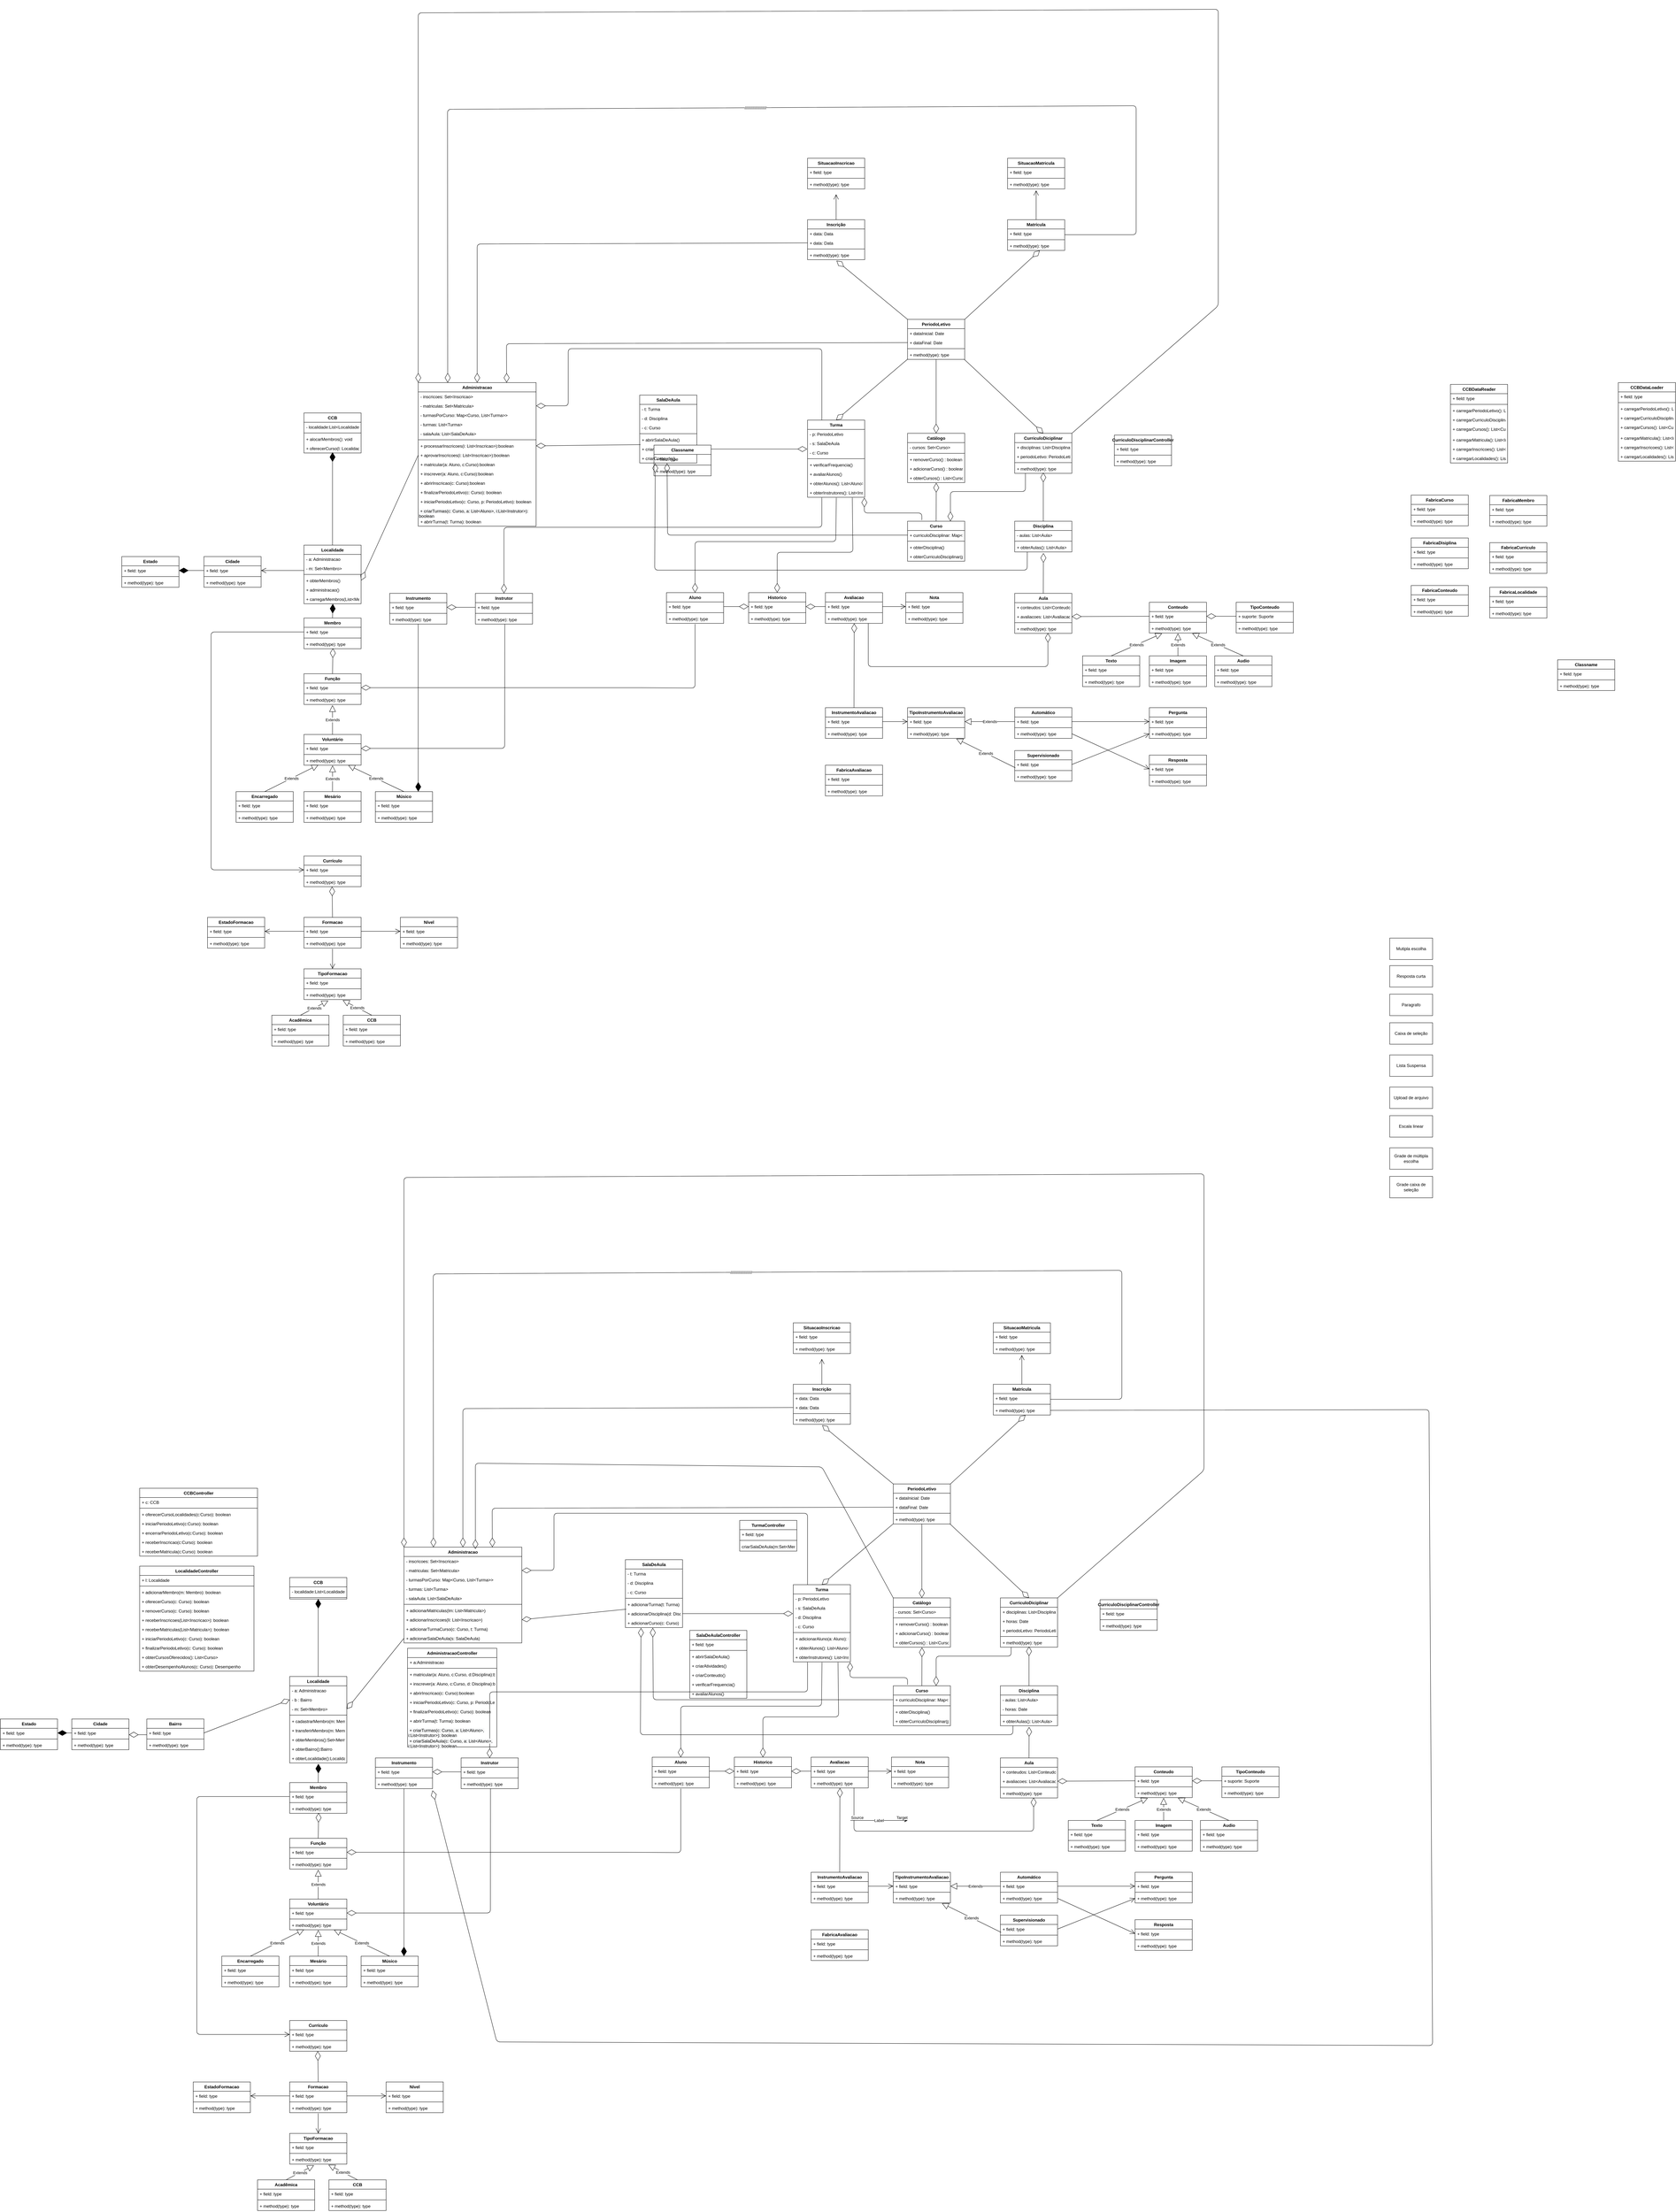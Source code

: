 <mxfile version="14.6.13" type="device" pages="2"><diagram name="Diagrama de classes" id="e7e014a7-5840-1c2e-5031-d8a46d1fe8dd"><mxGraphModel dx="5893" dy="4443" grid="1" gridSize="10" guides="1" tooltips="1" connect="1" arrows="1" fold="1" page="1" pageScale="1" pageWidth="1169" pageHeight="826" background="#ffffff" math="0" shadow="0"><root><mxCell id="0"/><mxCell id="1" parent="0"/><mxCell id="VfY44CnsWuUE_9g3XfjO-74" value="Mutipla escolha" style="rounded=0;whiteSpace=wrap;html=1;" parent="1" vertex="1"><mxGeometry x="1780" y="490" width="120" height="60" as="geometry"/></mxCell><mxCell id="VfY44CnsWuUE_9g3XfjO-77" value="Resposta curta" style="rounded=0;whiteSpace=wrap;html=1;" parent="1" vertex="1"><mxGeometry x="1780" y="567" width="120" height="60" as="geometry"/></mxCell><mxCell id="VfY44CnsWuUE_9g3XfjO-78" value="Paragrafo" style="rounded=0;whiteSpace=wrap;html=1;" parent="1" vertex="1"><mxGeometry x="1780" y="647" width="120" height="60" as="geometry"/></mxCell><mxCell id="VfY44CnsWuUE_9g3XfjO-80" value="Caixa de seleção" style="rounded=0;whiteSpace=wrap;html=1;" parent="1" vertex="1"><mxGeometry x="1780" y="727" width="120" height="60" as="geometry"/></mxCell><mxCell id="VfY44CnsWuUE_9g3XfjO-81" value="Lista Suspensa" style="rounded=0;whiteSpace=wrap;html=1;" parent="1" vertex="1"><mxGeometry x="1780" y="817" width="120" height="60" as="geometry"/></mxCell><mxCell id="VfY44CnsWuUE_9g3XfjO-82" value="Upload de arquivo" style="rounded=0;whiteSpace=wrap;html=1;" parent="1" vertex="1"><mxGeometry x="1780" y="907" width="120" height="60" as="geometry"/></mxCell><mxCell id="VfY44CnsWuUE_9g3XfjO-83" value="Escala linear" style="rounded=0;whiteSpace=wrap;html=1;" parent="1" vertex="1"><mxGeometry x="1780" y="987" width="120" height="60" as="geometry"/></mxCell><mxCell id="VfY44CnsWuUE_9g3XfjO-84" value="Grade de múltipla escolha" style="rounded=0;whiteSpace=wrap;html=1;" parent="1" vertex="1"><mxGeometry x="1780" y="1077" width="120" height="60" as="geometry"/></mxCell><mxCell id="VfY44CnsWuUE_9g3XfjO-85" value="Grade caixa de seleção" style="rounded=0;whiteSpace=wrap;html=1;" parent="1" vertex="1"><mxGeometry x="1780" y="1157" width="120" height="60" as="geometry"/></mxCell><mxCell id="8k7lcR6C--lTh2M8BLrt-23" value="CCB" style="swimlane;fontStyle=1;align=center;verticalAlign=top;childLayout=stackLayout;horizontal=1;startSize=26;horizontalStack=0;resizeParent=1;resizeParentMax=0;resizeLast=0;collapsible=1;marginBottom=0;" parent="1" vertex="1"><mxGeometry x="-1260" y="-980" width="160" height="112" as="geometry"><mxRectangle x="-655" y="584" width="60" height="26" as="alternateBounds"/></mxGeometry></mxCell><mxCell id="8k7lcR6C--lTh2M8BLrt-24" value="- localidade:List&lt;Localidade&gt;" style="text;strokeColor=none;fillColor=none;align=left;verticalAlign=top;spacingLeft=4;spacingRight=4;overflow=hidden;rotatable=0;points=[[0,0.5],[1,0.5]];portConstraint=eastwest;" parent="8k7lcR6C--lTh2M8BLrt-23" vertex="1"><mxGeometry y="26" width="160" height="26" as="geometry"/></mxCell><mxCell id="8k7lcR6C--lTh2M8BLrt-25" value="" style="line;strokeWidth=1;fillColor=none;align=left;verticalAlign=middle;spacingTop=-1;spacingLeft=3;spacingRight=3;rotatable=0;labelPosition=right;points=[];portConstraint=eastwest;" parent="8k7lcR6C--lTh2M8BLrt-23" vertex="1"><mxGeometry y="52" width="160" height="8" as="geometry"/></mxCell><mxCell id="vJksYIwAxV25n_q47JMs-118" value="+ alocarMembros(): void" style="text;strokeColor=none;fillColor=none;align=left;verticalAlign=top;spacingLeft=4;spacingRight=4;overflow=hidden;rotatable=0;points=[[0,0.5],[1,0.5]];portConstraint=eastwest;" parent="8k7lcR6C--lTh2M8BLrt-23" vertex="1"><mxGeometry y="60" width="160" height="26" as="geometry"/></mxCell><mxCell id="8k7lcR6C--lTh2M8BLrt-26" value="+ oferecerCurso(l: Localidade, c: Curso): boolean" style="text;strokeColor=none;fillColor=none;align=left;verticalAlign=top;spacingLeft=4;spacingRight=4;overflow=hidden;rotatable=0;points=[[0,0.5],[1,0.5]];portConstraint=eastwest;" parent="8k7lcR6C--lTh2M8BLrt-23" vertex="1"><mxGeometry y="86" width="160" height="26" as="geometry"/></mxCell><mxCell id="8k7lcR6C--lTh2M8BLrt-27" value="Localidade" style="swimlane;fontStyle=1;align=center;verticalAlign=top;childLayout=stackLayout;horizontal=1;startSize=26;horizontalStack=0;resizeParent=1;resizeParentMax=0;resizeLast=0;collapsible=1;marginBottom=0;" parent="1" vertex="1"><mxGeometry x="-1260" y="-610" width="160" height="164" as="geometry"><mxRectangle x="-655" y="584" width="60" height="26" as="alternateBounds"/></mxGeometry></mxCell><mxCell id="vJksYIwAxV25n_q47JMs-119" value="- a: Administracao" style="text;strokeColor=none;fillColor=none;align=left;verticalAlign=top;spacingLeft=4;spacingRight=4;overflow=hidden;rotatable=0;points=[[0,0.5],[1,0.5]];portConstraint=eastwest;" parent="8k7lcR6C--lTh2M8BLrt-27" vertex="1"><mxGeometry y="26" width="160" height="26" as="geometry"/></mxCell><mxCell id="8k7lcR6C--lTh2M8BLrt-28" value="- m: Set&lt;Membro&gt;" style="text;strokeColor=none;fillColor=none;align=left;verticalAlign=top;spacingLeft=4;spacingRight=4;overflow=hidden;rotatable=0;points=[[0,0.5],[1,0.5]];portConstraint=eastwest;" parent="8k7lcR6C--lTh2M8BLrt-27" vertex="1"><mxGeometry y="52" width="160" height="26" as="geometry"/></mxCell><mxCell id="8k7lcR6C--lTh2M8BLrt-29" value="" style="line;strokeWidth=1;fillColor=none;align=left;verticalAlign=middle;spacingTop=-1;spacingLeft=3;spacingRight=3;rotatable=0;labelPosition=right;points=[];portConstraint=eastwest;" parent="8k7lcR6C--lTh2M8BLrt-27" vertex="1"><mxGeometry y="78" width="160" height="8" as="geometry"/></mxCell><mxCell id="vJksYIwAxV25n_q47JMs-43" value="+ obterMembros()" style="text;strokeColor=none;fillColor=none;align=left;verticalAlign=top;spacingLeft=4;spacingRight=4;overflow=hidden;rotatable=0;points=[[0,0.5],[1,0.5]];portConstraint=eastwest;" parent="8k7lcR6C--lTh2M8BLrt-27" vertex="1"><mxGeometry y="86" width="160" height="26" as="geometry"/></mxCell><mxCell id="vJksYIwAxV25n_q47JMs-45" value="+ administracao()" style="text;strokeColor=none;fillColor=none;align=left;verticalAlign=top;spacingLeft=4;spacingRight=4;overflow=hidden;rotatable=0;points=[[0,0.5],[1,0.5]];portConstraint=eastwest;" parent="8k7lcR6C--lTh2M8BLrt-27" vertex="1"><mxGeometry y="112" width="160" height="26" as="geometry"/></mxCell><mxCell id="vJksYIwAxV25n_q47JMs-44" value="+ carregarMembros(List&lt;Membro&gt;): boolean" style="text;strokeColor=none;fillColor=none;align=left;verticalAlign=top;spacingLeft=4;spacingRight=4;overflow=hidden;rotatable=0;points=[[0,0.5],[1,0.5]];portConstraint=eastwest;" parent="8k7lcR6C--lTh2M8BLrt-27" vertex="1"><mxGeometry y="138" width="160" height="26" as="geometry"/></mxCell><mxCell id="8k7lcR6C--lTh2M8BLrt-31" value="Membro" style="swimlane;fontStyle=1;align=center;verticalAlign=top;childLayout=stackLayout;horizontal=1;startSize=26;horizontalStack=0;resizeParent=1;resizeParentMax=0;resizeLast=0;collapsible=1;marginBottom=0;" parent="1" vertex="1"><mxGeometry x="-1260" y="-406" width="160" height="86" as="geometry"><mxRectangle x="-655" y="584" width="60" height="26" as="alternateBounds"/></mxGeometry></mxCell><mxCell id="8k7lcR6C--lTh2M8BLrt-32" value="+ field: type" style="text;strokeColor=none;fillColor=none;align=left;verticalAlign=top;spacingLeft=4;spacingRight=4;overflow=hidden;rotatable=0;points=[[0,0.5],[1,0.5]];portConstraint=eastwest;" parent="8k7lcR6C--lTh2M8BLrt-31" vertex="1"><mxGeometry y="26" width="160" height="26" as="geometry"/></mxCell><mxCell id="8k7lcR6C--lTh2M8BLrt-33" value="" style="line;strokeWidth=1;fillColor=none;align=left;verticalAlign=middle;spacingTop=-1;spacingLeft=3;spacingRight=3;rotatable=0;labelPosition=right;points=[];portConstraint=eastwest;" parent="8k7lcR6C--lTh2M8BLrt-31" vertex="1"><mxGeometry y="52" width="160" height="8" as="geometry"/></mxCell><mxCell id="8k7lcR6C--lTh2M8BLrt-34" value="+ method(type): type" style="text;strokeColor=none;fillColor=none;align=left;verticalAlign=top;spacingLeft=4;spacingRight=4;overflow=hidden;rotatable=0;points=[[0,0.5],[1,0.5]];portConstraint=eastwest;" parent="8k7lcR6C--lTh2M8BLrt-31" vertex="1"><mxGeometry y="60" width="160" height="26" as="geometry"/></mxCell><mxCell id="8k7lcR6C--lTh2M8BLrt-35" value="Função" style="swimlane;fontStyle=1;align=center;verticalAlign=top;childLayout=stackLayout;horizontal=1;startSize=26;horizontalStack=0;resizeParent=1;resizeParentMax=0;resizeLast=0;collapsible=1;marginBottom=0;" parent="1" vertex="1"><mxGeometry x="-1260" y="-250" width="160" height="86" as="geometry"><mxRectangle x="-655" y="584" width="60" height="26" as="alternateBounds"/></mxGeometry></mxCell><mxCell id="8k7lcR6C--lTh2M8BLrt-36" value="+ field: type" style="text;strokeColor=none;fillColor=none;align=left;verticalAlign=top;spacingLeft=4;spacingRight=4;overflow=hidden;rotatable=0;points=[[0,0.5],[1,0.5]];portConstraint=eastwest;" parent="8k7lcR6C--lTh2M8BLrt-35" vertex="1"><mxGeometry y="26" width="160" height="26" as="geometry"/></mxCell><mxCell id="8k7lcR6C--lTh2M8BLrt-37" value="" style="line;strokeWidth=1;fillColor=none;align=left;verticalAlign=middle;spacingTop=-1;spacingLeft=3;spacingRight=3;rotatable=0;labelPosition=right;points=[];portConstraint=eastwest;" parent="8k7lcR6C--lTh2M8BLrt-35" vertex="1"><mxGeometry y="52" width="160" height="8" as="geometry"/></mxCell><mxCell id="8k7lcR6C--lTh2M8BLrt-38" value="+ method(type): type" style="text;strokeColor=none;fillColor=none;align=left;verticalAlign=top;spacingLeft=4;spacingRight=4;overflow=hidden;rotatable=0;points=[[0,0.5],[1,0.5]];portConstraint=eastwest;" parent="8k7lcR6C--lTh2M8BLrt-35" vertex="1"><mxGeometry y="60" width="160" height="26" as="geometry"/></mxCell><mxCell id="8k7lcR6C--lTh2M8BLrt-44" value="" style="endArrow=diamondThin;endFill=0;endSize=24;html=1;entryX=0.507;entryY=0.954;entryDx=0;entryDy=0;entryPerimeter=0;exitX=0.5;exitY=0;exitDx=0;exitDy=0;" parent="1" source="8k7lcR6C--lTh2M8BLrt-35" target="8k7lcR6C--lTh2M8BLrt-34" edge="1"><mxGeometry width="160" relative="1" as="geometry"><mxPoint x="-1320" y="-260" as="sourcePoint"/><mxPoint x="-1160" y="-260" as="targetPoint"/></mxGeometry></mxCell><mxCell id="8k7lcR6C--lTh2M8BLrt-45" value="Instrutor" style="swimlane;fontStyle=1;align=center;verticalAlign=top;childLayout=stackLayout;horizontal=1;startSize=26;horizontalStack=0;resizeParent=1;resizeParentMax=0;resizeLast=0;collapsible=1;marginBottom=0;" parent="1" vertex="1"><mxGeometry x="-780" y="-475" width="160" height="86" as="geometry"/></mxCell><mxCell id="8k7lcR6C--lTh2M8BLrt-46" value="+ field: type" style="text;strokeColor=none;fillColor=none;align=left;verticalAlign=top;spacingLeft=4;spacingRight=4;overflow=hidden;rotatable=0;points=[[0,0.5],[1,0.5]];portConstraint=eastwest;" parent="8k7lcR6C--lTh2M8BLrt-45" vertex="1"><mxGeometry y="26" width="160" height="26" as="geometry"/></mxCell><mxCell id="8k7lcR6C--lTh2M8BLrt-47" value="" style="line;strokeWidth=1;fillColor=none;align=left;verticalAlign=middle;spacingTop=-1;spacingLeft=3;spacingRight=3;rotatable=0;labelPosition=right;points=[];portConstraint=eastwest;" parent="8k7lcR6C--lTh2M8BLrt-45" vertex="1"><mxGeometry y="52" width="160" height="8" as="geometry"/></mxCell><mxCell id="8k7lcR6C--lTh2M8BLrt-48" value="+ method(type): type" style="text;strokeColor=none;fillColor=none;align=left;verticalAlign=top;spacingLeft=4;spacingRight=4;overflow=hidden;rotatable=0;points=[[0,0.5],[1,0.5]];portConstraint=eastwest;" parent="8k7lcR6C--lTh2M8BLrt-45" vertex="1"><mxGeometry y="60" width="160" height="26" as="geometry"/></mxCell><mxCell id="8k7lcR6C--lTh2M8BLrt-49" value="Mesário" style="swimlane;fontStyle=1;align=center;verticalAlign=top;childLayout=stackLayout;horizontal=1;startSize=26;horizontalStack=0;resizeParent=1;resizeParentMax=0;resizeLast=0;collapsible=1;marginBottom=0;" parent="1" vertex="1"><mxGeometry x="-1260" y="80" width="160" height="86" as="geometry"/></mxCell><mxCell id="8k7lcR6C--lTh2M8BLrt-50" value="+ field: type" style="text;strokeColor=none;fillColor=none;align=left;verticalAlign=top;spacingLeft=4;spacingRight=4;overflow=hidden;rotatable=0;points=[[0,0.5],[1,0.5]];portConstraint=eastwest;" parent="8k7lcR6C--lTh2M8BLrt-49" vertex="1"><mxGeometry y="26" width="160" height="26" as="geometry"/></mxCell><mxCell id="8k7lcR6C--lTh2M8BLrt-51" value="" style="line;strokeWidth=1;fillColor=none;align=left;verticalAlign=middle;spacingTop=-1;spacingLeft=3;spacingRight=3;rotatable=0;labelPosition=right;points=[];portConstraint=eastwest;" parent="8k7lcR6C--lTh2M8BLrt-49" vertex="1"><mxGeometry y="52" width="160" height="8" as="geometry"/></mxCell><mxCell id="8k7lcR6C--lTh2M8BLrt-52" value="+ method(type): type" style="text;strokeColor=none;fillColor=none;align=left;verticalAlign=top;spacingLeft=4;spacingRight=4;overflow=hidden;rotatable=0;points=[[0,0.5],[1,0.5]];portConstraint=eastwest;" parent="8k7lcR6C--lTh2M8BLrt-49" vertex="1"><mxGeometry y="60" width="160" height="26" as="geometry"/></mxCell><mxCell id="8k7lcR6C--lTh2M8BLrt-53" value="Encarregado" style="swimlane;fontStyle=1;align=center;verticalAlign=top;childLayout=stackLayout;horizontal=1;startSize=26;horizontalStack=0;resizeParent=1;resizeParentMax=0;resizeLast=0;collapsible=1;marginBottom=0;" parent="1" vertex="1"><mxGeometry x="-1450" y="80" width="160" height="86" as="geometry"/></mxCell><mxCell id="8k7lcR6C--lTh2M8BLrt-54" value="+ field: type" style="text;strokeColor=none;fillColor=none;align=left;verticalAlign=top;spacingLeft=4;spacingRight=4;overflow=hidden;rotatable=0;points=[[0,0.5],[1,0.5]];portConstraint=eastwest;" parent="8k7lcR6C--lTh2M8BLrt-53" vertex="1"><mxGeometry y="26" width="160" height="26" as="geometry"/></mxCell><mxCell id="8k7lcR6C--lTh2M8BLrt-55" value="" style="line;strokeWidth=1;fillColor=none;align=left;verticalAlign=middle;spacingTop=-1;spacingLeft=3;spacingRight=3;rotatable=0;labelPosition=right;points=[];portConstraint=eastwest;" parent="8k7lcR6C--lTh2M8BLrt-53" vertex="1"><mxGeometry y="52" width="160" height="8" as="geometry"/></mxCell><mxCell id="8k7lcR6C--lTh2M8BLrt-56" value="+ method(type): type" style="text;strokeColor=none;fillColor=none;align=left;verticalAlign=top;spacingLeft=4;spacingRight=4;overflow=hidden;rotatable=0;points=[[0,0.5],[1,0.5]];portConstraint=eastwest;" parent="8k7lcR6C--lTh2M8BLrt-53" vertex="1"><mxGeometry y="60" width="160" height="26" as="geometry"/></mxCell><mxCell id="8k7lcR6C--lTh2M8BLrt-57" value="Músico" style="swimlane;fontStyle=1;align=center;verticalAlign=top;childLayout=stackLayout;horizontal=1;startSize=26;horizontalStack=0;resizeParent=1;resizeParentMax=0;resizeLast=0;collapsible=1;marginBottom=0;" parent="1" vertex="1"><mxGeometry x="-1060" y="80" width="160" height="86" as="geometry"/></mxCell><mxCell id="8k7lcR6C--lTh2M8BLrt-58" value="+ field: type" style="text;strokeColor=none;fillColor=none;align=left;verticalAlign=top;spacingLeft=4;spacingRight=4;overflow=hidden;rotatable=0;points=[[0,0.5],[1,0.5]];portConstraint=eastwest;" parent="8k7lcR6C--lTh2M8BLrt-57" vertex="1"><mxGeometry y="26" width="160" height="26" as="geometry"/></mxCell><mxCell id="8k7lcR6C--lTh2M8BLrt-59" value="" style="line;strokeWidth=1;fillColor=none;align=left;verticalAlign=middle;spacingTop=-1;spacingLeft=3;spacingRight=3;rotatable=0;labelPosition=right;points=[];portConstraint=eastwest;" parent="8k7lcR6C--lTh2M8BLrt-57" vertex="1"><mxGeometry y="52" width="160" height="8" as="geometry"/></mxCell><mxCell id="8k7lcR6C--lTh2M8BLrt-60" value="+ method(type): type" style="text;strokeColor=none;fillColor=none;align=left;verticalAlign=top;spacingLeft=4;spacingRight=4;overflow=hidden;rotatable=0;points=[[0,0.5],[1,0.5]];portConstraint=eastwest;" parent="8k7lcR6C--lTh2M8BLrt-57" vertex="1"><mxGeometry y="60" width="160" height="26" as="geometry"/></mxCell><mxCell id="8k7lcR6C--lTh2M8BLrt-61" value="Aluno" style="swimlane;fontStyle=1;align=center;verticalAlign=top;childLayout=stackLayout;horizontal=1;startSize=26;horizontalStack=0;resizeParent=1;resizeParentMax=0;resizeLast=0;collapsible=1;marginBottom=0;" parent="1" vertex="1"><mxGeometry x="-245" y="-477" width="160" height="86" as="geometry"/></mxCell><mxCell id="8k7lcR6C--lTh2M8BLrt-62" value="+ field: type" style="text;strokeColor=none;fillColor=none;align=left;verticalAlign=top;spacingLeft=4;spacingRight=4;overflow=hidden;rotatable=0;points=[[0,0.5],[1,0.5]];portConstraint=eastwest;" parent="8k7lcR6C--lTh2M8BLrt-61" vertex="1"><mxGeometry y="26" width="160" height="26" as="geometry"/></mxCell><mxCell id="8k7lcR6C--lTh2M8BLrt-63" value="" style="line;strokeWidth=1;fillColor=none;align=left;verticalAlign=middle;spacingTop=-1;spacingLeft=3;spacingRight=3;rotatable=0;labelPosition=right;points=[];portConstraint=eastwest;" parent="8k7lcR6C--lTh2M8BLrt-61" vertex="1"><mxGeometry y="52" width="160" height="8" as="geometry"/></mxCell><mxCell id="8k7lcR6C--lTh2M8BLrt-64" value="+ method(type): type" style="text;strokeColor=none;fillColor=none;align=left;verticalAlign=top;spacingLeft=4;spacingRight=4;overflow=hidden;rotatable=0;points=[[0,0.5],[1,0.5]];portConstraint=eastwest;" parent="8k7lcR6C--lTh2M8BLrt-61" vertex="1"><mxGeometry y="60" width="160" height="26" as="geometry"/></mxCell><mxCell id="8k7lcR6C--lTh2M8BLrt-65" value="Extends" style="endArrow=block;endSize=16;endFill=0;html=1;exitX=0.5;exitY=0;exitDx=0;exitDy=0;entryX=0.775;entryY=1;entryDx=0;entryDy=0;entryPerimeter=0;" parent="1" source="8k7lcR6C--lTh2M8BLrt-57" target="8k7lcR6C--lTh2M8BLrt-96" edge="1"><mxGeometry width="160" relative="1" as="geometry"><mxPoint x="-1490" y="34" as="sourcePoint"/><mxPoint x="-1250" y="20" as="targetPoint"/></mxGeometry></mxCell><mxCell id="8k7lcR6C--lTh2M8BLrt-66" value="Extends" style="endArrow=block;endSize=16;endFill=0;html=1;exitX=0.5;exitY=0;exitDx=0;exitDy=0;entryX=0.251;entryY=0.969;entryDx=0;entryDy=0;entryPerimeter=0;" parent="1" source="8k7lcR6C--lTh2M8BLrt-53" target="8k7lcR6C--lTh2M8BLrt-96" edge="1"><mxGeometry width="160" relative="1" as="geometry"><mxPoint x="-1440" y="114" as="sourcePoint"/><mxPoint x="-1188.24" y="10.182" as="targetPoint"/></mxGeometry></mxCell><mxCell id="8k7lcR6C--lTh2M8BLrt-70" value="Instrumento" style="swimlane;fontStyle=1;align=center;verticalAlign=top;childLayout=stackLayout;horizontal=1;startSize=26;horizontalStack=0;resizeParent=1;resizeParentMax=0;resizeLast=0;collapsible=1;marginBottom=0;" parent="1" vertex="1"><mxGeometry x="-1020" y="-475" width="160" height="86" as="geometry"/></mxCell><mxCell id="8k7lcR6C--lTh2M8BLrt-71" value="+ field: type" style="text;strokeColor=none;fillColor=none;align=left;verticalAlign=top;spacingLeft=4;spacingRight=4;overflow=hidden;rotatable=0;points=[[0,0.5],[1,0.5]];portConstraint=eastwest;" parent="8k7lcR6C--lTh2M8BLrt-70" vertex="1"><mxGeometry y="26" width="160" height="26" as="geometry"/></mxCell><mxCell id="8k7lcR6C--lTh2M8BLrt-72" value="" style="line;strokeWidth=1;fillColor=none;align=left;verticalAlign=middle;spacingTop=-1;spacingLeft=3;spacingRight=3;rotatable=0;labelPosition=right;points=[];portConstraint=eastwest;" parent="8k7lcR6C--lTh2M8BLrt-70" vertex="1"><mxGeometry y="52" width="160" height="8" as="geometry"/></mxCell><mxCell id="8k7lcR6C--lTh2M8BLrt-73" value="+ method(type): type" style="text;strokeColor=none;fillColor=none;align=left;verticalAlign=top;spacingLeft=4;spacingRight=4;overflow=hidden;rotatable=0;points=[[0,0.5],[1,0.5]];portConstraint=eastwest;" parent="8k7lcR6C--lTh2M8BLrt-70" vertex="1"><mxGeometry y="60" width="160" height="26" as="geometry"/></mxCell><mxCell id="8k7lcR6C--lTh2M8BLrt-74" value="" style="endArrow=diamondThin;endFill=1;endSize=24;html=1;exitX=0.5;exitY=1.019;exitDx=0;exitDy=0;entryX=0.75;entryY=0;entryDx=0;entryDy=0;exitPerimeter=0;" parent="1" source="8k7lcR6C--lTh2M8BLrt-73" target="8k7lcR6C--lTh2M8BLrt-57" edge="1"><mxGeometry width="160" relative="1" as="geometry"><mxPoint x="-1350" y="304" as="sourcePoint"/><mxPoint x="-1530" y="193" as="targetPoint"/></mxGeometry></mxCell><mxCell id="8k7lcR6C--lTh2M8BLrt-78" value="Cidade" style="swimlane;fontStyle=1;align=center;verticalAlign=top;childLayout=stackLayout;horizontal=1;startSize=26;horizontalStack=0;resizeParent=1;resizeParentMax=0;resizeLast=0;collapsible=1;marginBottom=0;" parent="1" vertex="1"><mxGeometry x="-1540" y="-578" width="160" height="86" as="geometry"/></mxCell><mxCell id="8k7lcR6C--lTh2M8BLrt-79" value="+ field: type" style="text;strokeColor=none;fillColor=none;align=left;verticalAlign=top;spacingLeft=4;spacingRight=4;overflow=hidden;rotatable=0;points=[[0,0.5],[1,0.5]];portConstraint=eastwest;" parent="8k7lcR6C--lTh2M8BLrt-78" vertex="1"><mxGeometry y="26" width="160" height="26" as="geometry"/></mxCell><mxCell id="8k7lcR6C--lTh2M8BLrt-80" value="" style="line;strokeWidth=1;fillColor=none;align=left;verticalAlign=middle;spacingTop=-1;spacingLeft=3;spacingRight=3;rotatable=0;labelPosition=right;points=[];portConstraint=eastwest;" parent="8k7lcR6C--lTh2M8BLrt-78" vertex="1"><mxGeometry y="52" width="160" height="8" as="geometry"/></mxCell><mxCell id="8k7lcR6C--lTh2M8BLrt-81" value="+ method(type): type" style="text;strokeColor=none;fillColor=none;align=left;verticalAlign=top;spacingLeft=4;spacingRight=4;overflow=hidden;rotatable=0;points=[[0,0.5],[1,0.5]];portConstraint=eastwest;" parent="8k7lcR6C--lTh2M8BLrt-78" vertex="1"><mxGeometry y="60" width="160" height="26" as="geometry"/></mxCell><mxCell id="8k7lcR6C--lTh2M8BLrt-82" value="Estado" style="swimlane;fontStyle=1;align=center;verticalAlign=top;childLayout=stackLayout;horizontal=1;startSize=26;horizontalStack=0;resizeParent=1;resizeParentMax=0;resizeLast=0;collapsible=1;marginBottom=0;" parent="1" vertex="1"><mxGeometry x="-1770" y="-578" width="160" height="86" as="geometry"/></mxCell><mxCell id="8k7lcR6C--lTh2M8BLrt-83" value="+ field: type" style="text;strokeColor=none;fillColor=none;align=left;verticalAlign=top;spacingLeft=4;spacingRight=4;overflow=hidden;rotatable=0;points=[[0,0.5],[1,0.5]];portConstraint=eastwest;" parent="8k7lcR6C--lTh2M8BLrt-82" vertex="1"><mxGeometry y="26" width="160" height="26" as="geometry"/></mxCell><mxCell id="8k7lcR6C--lTh2M8BLrt-84" value="" style="line;strokeWidth=1;fillColor=none;align=left;verticalAlign=middle;spacingTop=-1;spacingLeft=3;spacingRight=3;rotatable=0;labelPosition=right;points=[];portConstraint=eastwest;" parent="8k7lcR6C--lTh2M8BLrt-82" vertex="1"><mxGeometry y="52" width="160" height="8" as="geometry"/></mxCell><mxCell id="8k7lcR6C--lTh2M8BLrt-85" value="+ method(type): type" style="text;strokeColor=none;fillColor=none;align=left;verticalAlign=top;spacingLeft=4;spacingRight=4;overflow=hidden;rotatable=0;points=[[0,0.5],[1,0.5]];portConstraint=eastwest;" parent="8k7lcR6C--lTh2M8BLrt-82" vertex="1"><mxGeometry y="60" width="160" height="26" as="geometry"/></mxCell><mxCell id="8k7lcR6C--lTh2M8BLrt-88" value="" style="endArrow=open;endFill=1;endSize=12;html=1;entryX=1;entryY=0.5;entryDx=0;entryDy=0;" parent="1" target="8k7lcR6C--lTh2M8BLrt-79" edge="1"><mxGeometry width="160" relative="1" as="geometry"><mxPoint x="-1260" y="-539" as="sourcePoint"/><mxPoint x="-1380" y="-560" as="targetPoint"/></mxGeometry></mxCell><mxCell id="8k7lcR6C--lTh2M8BLrt-92" value="" style="endArrow=diamondThin;endFill=1;endSize=24;html=1;entryX=1;entryY=0.5;entryDx=0;entryDy=0;exitX=0;exitY=0.5;exitDx=0;exitDy=0;" parent="1" source="8k7lcR6C--lTh2M8BLrt-79" target="8k7lcR6C--lTh2M8BLrt-83" edge="1"><mxGeometry width="160" relative="1" as="geometry"><mxPoint x="-1540" y="-561" as="sourcePoint"/><mxPoint x="-1220" y="-500" as="targetPoint"/></mxGeometry></mxCell><mxCell id="8k7lcR6C--lTh2M8BLrt-93" value="Voluntário" style="swimlane;fontStyle=1;align=center;verticalAlign=top;childLayout=stackLayout;horizontal=1;startSize=26;horizontalStack=0;resizeParent=1;resizeParentMax=0;resizeLast=0;collapsible=1;marginBottom=0;" parent="1" vertex="1"><mxGeometry x="-1260" y="-80" width="160" height="86" as="geometry"/></mxCell><mxCell id="8k7lcR6C--lTh2M8BLrt-94" value="+ field: type" style="text;strokeColor=none;fillColor=none;align=left;verticalAlign=top;spacingLeft=4;spacingRight=4;overflow=hidden;rotatable=0;points=[[0,0.5],[1,0.5]];portConstraint=eastwest;" parent="8k7lcR6C--lTh2M8BLrt-93" vertex="1"><mxGeometry y="26" width="160" height="26" as="geometry"/></mxCell><mxCell id="8k7lcR6C--lTh2M8BLrt-95" value="" style="line;strokeWidth=1;fillColor=none;align=left;verticalAlign=middle;spacingTop=-1;spacingLeft=3;spacingRight=3;rotatable=0;labelPosition=right;points=[];portConstraint=eastwest;" parent="8k7lcR6C--lTh2M8BLrt-93" vertex="1"><mxGeometry y="52" width="160" height="8" as="geometry"/></mxCell><mxCell id="8k7lcR6C--lTh2M8BLrt-96" value="+ method(type): type" style="text;strokeColor=none;fillColor=none;align=left;verticalAlign=top;spacingLeft=4;spacingRight=4;overflow=hidden;rotatable=0;points=[[0,0.5],[1,0.5]];portConstraint=eastwest;" parent="8k7lcR6C--lTh2M8BLrt-93" vertex="1"><mxGeometry y="60" width="160" height="26" as="geometry"/></mxCell><mxCell id="8k7lcR6C--lTh2M8BLrt-97" value="Extends" style="endArrow=block;endSize=16;endFill=0;html=1;exitX=0.5;exitY=0;exitDx=0;exitDy=0;entryX=0.501;entryY=1.031;entryDx=0;entryDy=0;entryPerimeter=0;" parent="1" source="8k7lcR6C--lTh2M8BLrt-49" target="8k7lcR6C--lTh2M8BLrt-96" edge="1"><mxGeometry width="160" relative="1" as="geometry"><mxPoint x="-1250" y="114" as="sourcePoint"/><mxPoint x="-1150.0" y="10" as="targetPoint"/></mxGeometry></mxCell><mxCell id="8k7lcR6C--lTh2M8BLrt-98" value="Extends" style="endArrow=block;endSize=16;endFill=0;html=1;exitX=0.5;exitY=0;exitDx=0;exitDy=0;" parent="1" source="8k7lcR6C--lTh2M8BLrt-93" edge="1"><mxGeometry width="160" relative="1" as="geometry"><mxPoint x="-1415" y="-146" as="sourcePoint"/><mxPoint x="-1180" y="-162" as="targetPoint"/></mxGeometry></mxCell><mxCell id="8k7lcR6C--lTh2M8BLrt-111" value="Currículo" style="swimlane;fontStyle=1;align=center;verticalAlign=top;childLayout=stackLayout;horizontal=1;startSize=26;horizontalStack=0;resizeParent=1;resizeParentMax=0;resizeLast=0;collapsible=1;marginBottom=0;" parent="1" vertex="1"><mxGeometry x="-1260" y="260" width="160" height="86" as="geometry"/></mxCell><mxCell id="8k7lcR6C--lTh2M8BLrt-112" value="+ field: type" style="text;strokeColor=none;fillColor=none;align=left;verticalAlign=top;spacingLeft=4;spacingRight=4;overflow=hidden;rotatable=0;points=[[0,0.5],[1,0.5]];portConstraint=eastwest;" parent="8k7lcR6C--lTh2M8BLrt-111" vertex="1"><mxGeometry y="26" width="160" height="26" as="geometry"/></mxCell><mxCell id="8k7lcR6C--lTh2M8BLrt-113" value="" style="line;strokeWidth=1;fillColor=none;align=left;verticalAlign=middle;spacingTop=-1;spacingLeft=3;spacingRight=3;rotatable=0;labelPosition=right;points=[];portConstraint=eastwest;" parent="8k7lcR6C--lTh2M8BLrt-111" vertex="1"><mxGeometry y="52" width="160" height="8" as="geometry"/></mxCell><mxCell id="8k7lcR6C--lTh2M8BLrt-114" value="+ method(type): type" style="text;strokeColor=none;fillColor=none;align=left;verticalAlign=top;spacingLeft=4;spacingRight=4;overflow=hidden;rotatable=0;points=[[0,0.5],[1,0.5]];portConstraint=eastwest;" parent="8k7lcR6C--lTh2M8BLrt-111" vertex="1"><mxGeometry y="60" width="160" height="26" as="geometry"/></mxCell><mxCell id="8k7lcR6C--lTh2M8BLrt-115" value="Nível" style="swimlane;fontStyle=1;align=center;verticalAlign=top;childLayout=stackLayout;horizontal=1;startSize=26;horizontalStack=0;resizeParent=1;resizeParentMax=0;resizeLast=0;collapsible=1;marginBottom=0;" parent="1" vertex="1"><mxGeometry x="-990" y="432" width="160" height="86" as="geometry"/></mxCell><mxCell id="8k7lcR6C--lTh2M8BLrt-116" value="+ field: type" style="text;strokeColor=none;fillColor=none;align=left;verticalAlign=top;spacingLeft=4;spacingRight=4;overflow=hidden;rotatable=0;points=[[0,0.5],[1,0.5]];portConstraint=eastwest;" parent="8k7lcR6C--lTh2M8BLrt-115" vertex="1"><mxGeometry y="26" width="160" height="26" as="geometry"/></mxCell><mxCell id="8k7lcR6C--lTh2M8BLrt-117" value="" style="line;strokeWidth=1;fillColor=none;align=left;verticalAlign=middle;spacingTop=-1;spacingLeft=3;spacingRight=3;rotatable=0;labelPosition=right;points=[];portConstraint=eastwest;" parent="8k7lcR6C--lTh2M8BLrt-115" vertex="1"><mxGeometry y="52" width="160" height="8" as="geometry"/></mxCell><mxCell id="8k7lcR6C--lTh2M8BLrt-118" value="+ method(type): type" style="text;strokeColor=none;fillColor=none;align=left;verticalAlign=top;spacingLeft=4;spacingRight=4;overflow=hidden;rotatable=0;points=[[0,0.5],[1,0.5]];portConstraint=eastwest;" parent="8k7lcR6C--lTh2M8BLrt-115" vertex="1"><mxGeometry y="60" width="160" height="26" as="geometry"/></mxCell><mxCell id="8k7lcR6C--lTh2M8BLrt-119" value="Acadêmica" style="swimlane;fontStyle=1;align=center;verticalAlign=top;childLayout=stackLayout;horizontal=1;startSize=26;horizontalStack=0;resizeParent=1;resizeParentMax=0;resizeLast=0;collapsible=1;marginBottom=0;" parent="1" vertex="1"><mxGeometry x="-1350" y="706" width="160" height="86" as="geometry"/></mxCell><mxCell id="8k7lcR6C--lTh2M8BLrt-120" value="+ field: type" style="text;strokeColor=none;fillColor=none;align=left;verticalAlign=top;spacingLeft=4;spacingRight=4;overflow=hidden;rotatable=0;points=[[0,0.5],[1,0.5]];portConstraint=eastwest;" parent="8k7lcR6C--lTh2M8BLrt-119" vertex="1"><mxGeometry y="26" width="160" height="26" as="geometry"/></mxCell><mxCell id="8k7lcR6C--lTh2M8BLrt-121" value="" style="line;strokeWidth=1;fillColor=none;align=left;verticalAlign=middle;spacingTop=-1;spacingLeft=3;spacingRight=3;rotatable=0;labelPosition=right;points=[];portConstraint=eastwest;" parent="8k7lcR6C--lTh2M8BLrt-119" vertex="1"><mxGeometry y="52" width="160" height="8" as="geometry"/></mxCell><mxCell id="8k7lcR6C--lTh2M8BLrt-122" value="+ method(type): type" style="text;strokeColor=none;fillColor=none;align=left;verticalAlign=top;spacingLeft=4;spacingRight=4;overflow=hidden;rotatable=0;points=[[0,0.5],[1,0.5]];portConstraint=eastwest;" parent="8k7lcR6C--lTh2M8BLrt-119" vertex="1"><mxGeometry y="60" width="160" height="26" as="geometry"/></mxCell><mxCell id="8k7lcR6C--lTh2M8BLrt-124" value="" style="endArrow=open;endFill=1;endSize=12;html=1;edgeStyle=orthogonalEdgeStyle;exitX=0;exitY=0.5;exitDx=0;exitDy=0;entryX=0;entryY=0.5;entryDx=0;entryDy=0;" parent="1" source="8k7lcR6C--lTh2M8BLrt-32" target="8k7lcR6C--lTh2M8BLrt-112" edge="1"><mxGeometry width="160" relative="1" as="geometry"><mxPoint x="-1520" y="-278" as="sourcePoint"/><mxPoint x="-1340" y="320" as="targetPoint"/><Array as="points"><mxPoint x="-1520" y="-367"/><mxPoint x="-1520" y="299"/></Array></mxGeometry></mxCell><mxCell id="8k7lcR6C--lTh2M8BLrt-125" value="" style="endArrow=diamondThin;endFill=0;endSize=24;html=1;entryX=0.492;entryY=0.995;entryDx=0;entryDy=0;entryPerimeter=0;exitX=0.5;exitY=0;exitDx=0;exitDy=0;" parent="1" source="8k7lcR6C--lTh2M8BLrt-126" target="8k7lcR6C--lTh2M8BLrt-114" edge="1"><mxGeometry width="160" relative="1" as="geometry"><mxPoint x="-1590" y="436" as="sourcePoint"/><mxPoint x="-1430" y="436" as="targetPoint"/></mxGeometry></mxCell><mxCell id="8k7lcR6C--lTh2M8BLrt-126" value="Formacao" style="swimlane;fontStyle=1;align=center;verticalAlign=top;childLayout=stackLayout;horizontal=1;startSize=26;horizontalStack=0;resizeParent=1;resizeParentMax=0;resizeLast=0;collapsible=1;marginBottom=0;" parent="1" vertex="1"><mxGeometry x="-1260" y="432" width="160" height="86" as="geometry"/></mxCell><mxCell id="8k7lcR6C--lTh2M8BLrt-127" value="+ field: type" style="text;strokeColor=none;fillColor=none;align=left;verticalAlign=top;spacingLeft=4;spacingRight=4;overflow=hidden;rotatable=0;points=[[0,0.5],[1,0.5]];portConstraint=eastwest;" parent="8k7lcR6C--lTh2M8BLrt-126" vertex="1"><mxGeometry y="26" width="160" height="26" as="geometry"/></mxCell><mxCell id="8k7lcR6C--lTh2M8BLrt-128" value="" style="line;strokeWidth=1;fillColor=none;align=left;verticalAlign=middle;spacingTop=-1;spacingLeft=3;spacingRight=3;rotatable=0;labelPosition=right;points=[];portConstraint=eastwest;" parent="8k7lcR6C--lTh2M8BLrt-126" vertex="1"><mxGeometry y="52" width="160" height="8" as="geometry"/></mxCell><mxCell id="8k7lcR6C--lTh2M8BLrt-129" value="+ method(type): type" style="text;strokeColor=none;fillColor=none;align=left;verticalAlign=top;spacingLeft=4;spacingRight=4;overflow=hidden;rotatable=0;points=[[0,0.5],[1,0.5]];portConstraint=eastwest;" parent="8k7lcR6C--lTh2M8BLrt-126" vertex="1"><mxGeometry y="60" width="160" height="26" as="geometry"/></mxCell><mxCell id="8k7lcR6C--lTh2M8BLrt-131" value="CCB" style="swimlane;fontStyle=1;align=center;verticalAlign=top;childLayout=stackLayout;horizontal=1;startSize=26;horizontalStack=0;resizeParent=1;resizeParentMax=0;resizeLast=0;collapsible=1;marginBottom=0;" parent="1" vertex="1"><mxGeometry x="-1150" y="706" width="160" height="86" as="geometry"/></mxCell><mxCell id="8k7lcR6C--lTh2M8BLrt-132" value="+ field: type" style="text;strokeColor=none;fillColor=none;align=left;verticalAlign=top;spacingLeft=4;spacingRight=4;overflow=hidden;rotatable=0;points=[[0,0.5],[1,0.5]];portConstraint=eastwest;" parent="8k7lcR6C--lTh2M8BLrt-131" vertex="1"><mxGeometry y="26" width="160" height="26" as="geometry"/></mxCell><mxCell id="8k7lcR6C--lTh2M8BLrt-133" value="" style="line;strokeWidth=1;fillColor=none;align=left;verticalAlign=middle;spacingTop=-1;spacingLeft=3;spacingRight=3;rotatable=0;labelPosition=right;points=[];portConstraint=eastwest;" parent="8k7lcR6C--lTh2M8BLrt-131" vertex="1"><mxGeometry y="52" width="160" height="8" as="geometry"/></mxCell><mxCell id="8k7lcR6C--lTh2M8BLrt-134" value="+ method(type): type" style="text;strokeColor=none;fillColor=none;align=left;verticalAlign=top;spacingLeft=4;spacingRight=4;overflow=hidden;rotatable=0;points=[[0,0.5],[1,0.5]];portConstraint=eastwest;" parent="8k7lcR6C--lTh2M8BLrt-131" vertex="1"><mxGeometry y="60" width="160" height="26" as="geometry"/></mxCell><mxCell id="8k7lcR6C--lTh2M8BLrt-136" value="" style="endArrow=open;endFill=1;endSize=12;html=1;exitX=1;exitY=0.5;exitDx=0;exitDy=0;entryX=0;entryY=0.5;entryDx=0;entryDy=0;" parent="1" source="8k7lcR6C--lTh2M8BLrt-127" target="8k7lcR6C--lTh2M8BLrt-116" edge="1"><mxGeometry width="160" relative="1" as="geometry"><mxPoint x="-770" y="566" as="sourcePoint"/><mxPoint x="-610" y="566" as="targetPoint"/></mxGeometry></mxCell><mxCell id="8k7lcR6C--lTh2M8BLrt-137" value="TipoFormacao" style="swimlane;fontStyle=1;align=center;verticalAlign=top;childLayout=stackLayout;horizontal=1;startSize=26;horizontalStack=0;resizeParent=1;resizeParentMax=0;resizeLast=0;collapsible=1;marginBottom=0;" parent="1" vertex="1"><mxGeometry x="-1260" y="576" width="160" height="86" as="geometry"/></mxCell><mxCell id="8k7lcR6C--lTh2M8BLrt-138" value="+ field: type" style="text;strokeColor=none;fillColor=none;align=left;verticalAlign=top;spacingLeft=4;spacingRight=4;overflow=hidden;rotatable=0;points=[[0,0.5],[1,0.5]];portConstraint=eastwest;" parent="8k7lcR6C--lTh2M8BLrt-137" vertex="1"><mxGeometry y="26" width="160" height="26" as="geometry"/></mxCell><mxCell id="8k7lcR6C--lTh2M8BLrt-139" value="" style="line;strokeWidth=1;fillColor=none;align=left;verticalAlign=middle;spacingTop=-1;spacingLeft=3;spacingRight=3;rotatable=0;labelPosition=right;points=[];portConstraint=eastwest;" parent="8k7lcR6C--lTh2M8BLrt-137" vertex="1"><mxGeometry y="52" width="160" height="8" as="geometry"/></mxCell><mxCell id="8k7lcR6C--lTh2M8BLrt-140" value="+ method(type): type" style="text;strokeColor=none;fillColor=none;align=left;verticalAlign=top;spacingLeft=4;spacingRight=4;overflow=hidden;rotatable=0;points=[[0,0.5],[1,0.5]];portConstraint=eastwest;" parent="8k7lcR6C--lTh2M8BLrt-137" vertex="1"><mxGeometry y="60" width="160" height="26" as="geometry"/></mxCell><mxCell id="8k7lcR6C--lTh2M8BLrt-143" value="Extends" style="endArrow=block;endSize=16;endFill=0;html=1;exitX=0.5;exitY=0;exitDx=0;exitDy=0;entryX=0.425;entryY=1.126;entryDx=0;entryDy=0;entryPerimeter=0;" parent="1" source="8k7lcR6C--lTh2M8BLrt-119" target="8k7lcR6C--lTh2M8BLrt-140" edge="1"><mxGeometry width="160" relative="1" as="geometry"><mxPoint x="-1360" y="656" as="sourcePoint"/><mxPoint x="-1200" y="656" as="targetPoint"/></mxGeometry></mxCell><mxCell id="8k7lcR6C--lTh2M8BLrt-144" value="Extends" style="endArrow=block;endSize=16;endFill=0;html=1;exitX=0.5;exitY=0;exitDx=0;exitDy=0;entryX=0.679;entryY=1.073;entryDx=0;entryDy=0;entryPerimeter=0;" parent="1" source="8k7lcR6C--lTh2M8BLrt-131" target="8k7lcR6C--lTh2M8BLrt-140" edge="1"><mxGeometry width="160" relative="1" as="geometry"><mxPoint x="-1260" y="716" as="sourcePoint"/><mxPoint x="-1182.0" y="675.276" as="targetPoint"/></mxGeometry></mxCell><mxCell id="8k7lcR6C--lTh2M8BLrt-149" value="Curso" style="swimlane;fontStyle=1;align=center;verticalAlign=top;childLayout=stackLayout;horizontal=1;startSize=26;horizontalStack=0;resizeParent=1;resizeParentMax=0;resizeLast=0;collapsible=1;marginBottom=0;" parent="1" vertex="1"><mxGeometry x="430" y="-677" width="160" height="112" as="geometry"/></mxCell><mxCell id="vJksYIwAxV25n_q47JMs-34" value="+ curriculoDisciplinar: Map&lt;PeriodoLetivo, CurriculoDisciplinar&gt;" style="text;strokeColor=none;fillColor=none;align=left;verticalAlign=top;spacingLeft=4;spacingRight=4;overflow=hidden;rotatable=0;points=[[0,0.5],[1,0.5]];portConstraint=eastwest;" parent="8k7lcR6C--lTh2M8BLrt-149" vertex="1"><mxGeometry y="26" width="160" height="26" as="geometry"/></mxCell><mxCell id="8k7lcR6C--lTh2M8BLrt-151" value="" style="line;strokeWidth=1;fillColor=none;align=left;verticalAlign=middle;spacingTop=-1;spacingLeft=3;spacingRight=3;rotatable=0;labelPosition=right;points=[];portConstraint=eastwest;" parent="8k7lcR6C--lTh2M8BLrt-149" vertex="1"><mxGeometry y="52" width="160" height="8" as="geometry"/></mxCell><mxCell id="vJksYIwAxV25n_q47JMs-106" value="+ obterDisciplina()" style="text;strokeColor=none;fillColor=none;align=left;verticalAlign=top;spacingLeft=4;spacingRight=4;overflow=hidden;rotatable=0;points=[[0,0.5],[1,0.5]];portConstraint=eastwest;" parent="8k7lcR6C--lTh2M8BLrt-149" vertex="1"><mxGeometry y="60" width="160" height="26" as="geometry"/></mxCell><mxCell id="vJksYIwAxV25n_q47JMs-101" value="+ obterCurriculoDisciplinar(p: PeriodoLetivo)" style="text;strokeColor=none;fillColor=none;align=left;verticalAlign=top;spacingLeft=4;spacingRight=4;overflow=hidden;rotatable=0;points=[[0,0.5],[1,0.5]];portConstraint=eastwest;" parent="8k7lcR6C--lTh2M8BLrt-149" vertex="1"><mxGeometry y="86" width="160" height="26" as="geometry"/></mxCell><mxCell id="8k7lcR6C--lTh2M8BLrt-157" value="Catálogo" style="swimlane;fontStyle=1;align=center;verticalAlign=top;childLayout=stackLayout;horizontal=1;startSize=26;horizontalStack=0;resizeParent=1;resizeParentMax=0;resizeLast=0;collapsible=1;marginBottom=0;" parent="1" vertex="1"><mxGeometry x="430" y="-923" width="160" height="138" as="geometry"/></mxCell><mxCell id="8k7lcR6C--lTh2M8BLrt-158" value="- cursos: Set&lt;Curso&gt;" style="text;strokeColor=none;fillColor=none;align=left;verticalAlign=top;spacingLeft=4;spacingRight=4;overflow=hidden;rotatable=0;points=[[0,0.5],[1,0.5]];portConstraint=eastwest;" parent="8k7lcR6C--lTh2M8BLrt-157" vertex="1"><mxGeometry y="26" width="160" height="26" as="geometry"/></mxCell><mxCell id="8k7lcR6C--lTh2M8BLrt-159" value="" style="line;strokeWidth=1;fillColor=none;align=left;verticalAlign=middle;spacingTop=-1;spacingLeft=3;spacingRight=3;rotatable=0;labelPosition=right;points=[];portConstraint=eastwest;" parent="8k7lcR6C--lTh2M8BLrt-157" vertex="1"><mxGeometry y="52" width="160" height="8" as="geometry"/></mxCell><mxCell id="lQDSyoUXkbdHYXLBQWyl-17" value="+ removerCurso() : boolean" style="text;strokeColor=none;fillColor=none;align=left;verticalAlign=top;spacingLeft=4;spacingRight=4;overflow=hidden;rotatable=0;points=[[0,0.5],[1,0.5]];portConstraint=eastwest;" parent="8k7lcR6C--lTh2M8BLrt-157" vertex="1"><mxGeometry y="60" width="160" height="26" as="geometry"/></mxCell><mxCell id="lQDSyoUXkbdHYXLBQWyl-15" value="+ adicionarCurso() : boolean" style="text;strokeColor=none;fillColor=none;align=left;verticalAlign=top;spacingLeft=4;spacingRight=4;overflow=hidden;rotatable=0;points=[[0,0.5],[1,0.5]];portConstraint=eastwest;" parent="8k7lcR6C--lTh2M8BLrt-157" vertex="1"><mxGeometry y="86" width="160" height="26" as="geometry"/></mxCell><mxCell id="8k7lcR6C--lTh2M8BLrt-160" value="+ obterCursos() : List&lt;Curso&gt;" style="text;strokeColor=none;fillColor=none;align=left;verticalAlign=top;spacingLeft=4;spacingRight=4;overflow=hidden;rotatable=0;points=[[0,0.5],[1,0.5]];portConstraint=eastwest;" parent="8k7lcR6C--lTh2M8BLrt-157" vertex="1"><mxGeometry y="112" width="160" height="26" as="geometry"/></mxCell><mxCell id="8k7lcR6C--lTh2M8BLrt-162" value="Inscrição" style="swimlane;fontStyle=1;align=center;verticalAlign=top;childLayout=stackLayout;horizontal=1;startSize=26;horizontalStack=0;resizeParent=1;resizeParentMax=0;resizeLast=0;collapsible=1;marginBottom=0;" parent="1" vertex="1"><mxGeometry x="150" y="-1521" width="160" height="112" as="geometry"/></mxCell><mxCell id="8k7lcR6C--lTh2M8BLrt-163" value="+ data: Data" style="text;strokeColor=none;fillColor=none;align=left;verticalAlign=top;spacingLeft=4;spacingRight=4;overflow=hidden;rotatable=0;points=[[0,0.5],[1,0.5]];portConstraint=eastwest;" parent="8k7lcR6C--lTh2M8BLrt-162" vertex="1"><mxGeometry y="26" width="160" height="26" as="geometry"/></mxCell><mxCell id="vJksYIwAxV25n_q47JMs-33" value="+ data: Data" style="text;strokeColor=none;fillColor=none;align=left;verticalAlign=top;spacingLeft=4;spacingRight=4;overflow=hidden;rotatable=0;points=[[0,0.5],[1,0.5]];portConstraint=eastwest;" parent="8k7lcR6C--lTh2M8BLrt-162" vertex="1"><mxGeometry y="52" width="160" height="26" as="geometry"/></mxCell><mxCell id="8k7lcR6C--lTh2M8BLrt-164" value="" style="line;strokeWidth=1;fillColor=none;align=left;verticalAlign=middle;spacingTop=-1;spacingLeft=3;spacingRight=3;rotatable=0;labelPosition=right;points=[];portConstraint=eastwest;" parent="8k7lcR6C--lTh2M8BLrt-162" vertex="1"><mxGeometry y="78" width="160" height="8" as="geometry"/></mxCell><mxCell id="8k7lcR6C--lTh2M8BLrt-165" value="+ method(type): type" style="text;strokeColor=none;fillColor=none;align=left;verticalAlign=top;spacingLeft=4;spacingRight=4;overflow=hidden;rotatable=0;points=[[0,0.5],[1,0.5]];portConstraint=eastwest;" parent="8k7lcR6C--lTh2M8BLrt-162" vertex="1"><mxGeometry y="86" width="160" height="26" as="geometry"/></mxCell><mxCell id="8k7lcR6C--lTh2M8BLrt-168" value="SituacaoInscricao" style="swimlane;fontStyle=1;align=center;verticalAlign=top;childLayout=stackLayout;horizontal=1;startSize=26;horizontalStack=0;resizeParent=1;resizeParentMax=0;resizeLast=0;collapsible=1;marginBottom=0;" parent="1" vertex="1"><mxGeometry x="150" y="-1693" width="160" height="86" as="geometry"/></mxCell><mxCell id="8k7lcR6C--lTh2M8BLrt-169" value="+ field: type" style="text;strokeColor=none;fillColor=none;align=left;verticalAlign=top;spacingLeft=4;spacingRight=4;overflow=hidden;rotatable=0;points=[[0,0.5],[1,0.5]];portConstraint=eastwest;" parent="8k7lcR6C--lTh2M8BLrt-168" vertex="1"><mxGeometry y="26" width="160" height="26" as="geometry"/></mxCell><mxCell id="8k7lcR6C--lTh2M8BLrt-170" value="" style="line;strokeWidth=1;fillColor=none;align=left;verticalAlign=middle;spacingTop=-1;spacingLeft=3;spacingRight=3;rotatable=0;labelPosition=right;points=[];portConstraint=eastwest;" parent="8k7lcR6C--lTh2M8BLrt-168" vertex="1"><mxGeometry y="52" width="160" height="8" as="geometry"/></mxCell><mxCell id="8k7lcR6C--lTh2M8BLrt-171" value="+ method(type): type" style="text;strokeColor=none;fillColor=none;align=left;verticalAlign=top;spacingLeft=4;spacingRight=4;overflow=hidden;rotatable=0;points=[[0,0.5],[1,0.5]];portConstraint=eastwest;" parent="8k7lcR6C--lTh2M8BLrt-168" vertex="1"><mxGeometry y="60" width="160" height="26" as="geometry"/></mxCell><mxCell id="8k7lcR6C--lTh2M8BLrt-172" value="" style="endArrow=open;endFill=1;endSize=12;html=1;exitX=0.5;exitY=0;exitDx=0;exitDy=0;" parent="1" source="8k7lcR6C--lTh2M8BLrt-162" edge="1"><mxGeometry width="160" relative="1" as="geometry"><mxPoint x="290" y="-1551" as="sourcePoint"/><mxPoint x="230" y="-1592" as="targetPoint"/></mxGeometry></mxCell><mxCell id="8k7lcR6C--lTh2M8BLrt-176" value="SituacaoMatricula" style="swimlane;fontStyle=1;align=center;verticalAlign=top;childLayout=stackLayout;horizontal=1;startSize=26;horizontalStack=0;resizeParent=1;resizeParentMax=0;resizeLast=0;collapsible=1;marginBottom=0;" parent="1" vertex="1"><mxGeometry x="710" y="-1693" width="160" height="86" as="geometry"/></mxCell><mxCell id="8k7lcR6C--lTh2M8BLrt-177" value="+ field: type" style="text;strokeColor=none;fillColor=none;align=left;verticalAlign=top;spacingLeft=4;spacingRight=4;overflow=hidden;rotatable=0;points=[[0,0.5],[1,0.5]];portConstraint=eastwest;" parent="8k7lcR6C--lTh2M8BLrt-176" vertex="1"><mxGeometry y="26" width="160" height="26" as="geometry"/></mxCell><mxCell id="8k7lcR6C--lTh2M8BLrt-178" value="" style="line;strokeWidth=1;fillColor=none;align=left;verticalAlign=middle;spacingTop=-1;spacingLeft=3;spacingRight=3;rotatable=0;labelPosition=right;points=[];portConstraint=eastwest;" parent="8k7lcR6C--lTh2M8BLrt-176" vertex="1"><mxGeometry y="52" width="160" height="8" as="geometry"/></mxCell><mxCell id="8k7lcR6C--lTh2M8BLrt-179" value="+ method(type): type" style="text;strokeColor=none;fillColor=none;align=left;verticalAlign=top;spacingLeft=4;spacingRight=4;overflow=hidden;rotatable=0;points=[[0,0.5],[1,0.5]];portConstraint=eastwest;" parent="8k7lcR6C--lTh2M8BLrt-176" vertex="1"><mxGeometry y="60" width="160" height="26" as="geometry"/></mxCell><mxCell id="8k7lcR6C--lTh2M8BLrt-180" value="" style="endArrow=open;endFill=1;endSize=12;html=1;exitX=0.5;exitY=0;exitDx=0;exitDy=0;" parent="1" source="8k7lcR6C--lTh2M8BLrt-153" edge="1"><mxGeometry width="160" relative="1" as="geometry"><mxPoint x="856" y="-958" as="sourcePoint"/><mxPoint x="790" y="-1603" as="targetPoint"/></mxGeometry></mxCell><mxCell id="8k7lcR6C--lTh2M8BLrt-193" value="" style="endArrow=diamondThin;endFill=0;endSize=24;html=1;entryX=0.502;entryY=1.031;entryDx=0;entryDy=0;entryPerimeter=0;exitX=0.5;exitY=0;exitDx=0;exitDy=0;" parent="1" source="8k7lcR6C--lTh2M8BLrt-149" target="8k7lcR6C--lTh2M8BLrt-160" edge="1"><mxGeometry width="160" relative="1" as="geometry"><mxPoint x="505" y="-677" as="sourcePoint"/><mxPoint x="385" y="-754" as="targetPoint"/></mxGeometry></mxCell><mxCell id="8k7lcR6C--lTh2M8BLrt-196" value="CurriculoDiciplinar" style="swimlane;fontStyle=1;align=center;verticalAlign=top;childLayout=stackLayout;horizontal=1;startSize=26;horizontalStack=0;resizeParent=1;resizeParentMax=0;resizeLast=0;collapsible=1;marginBottom=0;" parent="1" vertex="1"><mxGeometry x="730" y="-923" width="160" height="112" as="geometry"/></mxCell><mxCell id="vJksYIwAxV25n_q47JMs-51" value="+ disciplinas: List&lt;Disciplina&gt;" style="text;strokeColor=none;fillColor=none;align=left;verticalAlign=top;spacingLeft=4;spacingRight=4;overflow=hidden;rotatable=0;points=[[0,0.5],[1,0.5]];portConstraint=eastwest;" parent="8k7lcR6C--lTh2M8BLrt-196" vertex="1"><mxGeometry y="26" width="160" height="26" as="geometry"/></mxCell><mxCell id="8k7lcR6C--lTh2M8BLrt-197" value="+ periodoLetivo: PeriodoLetivo" style="text;strokeColor=none;fillColor=none;align=left;verticalAlign=top;spacingLeft=4;spacingRight=4;overflow=hidden;rotatable=0;points=[[0,0.5],[1,0.5]];portConstraint=eastwest;" parent="8k7lcR6C--lTh2M8BLrt-196" vertex="1"><mxGeometry y="52" width="160" height="26" as="geometry"/></mxCell><mxCell id="8k7lcR6C--lTh2M8BLrt-198" value="" style="line;strokeWidth=1;fillColor=none;align=left;verticalAlign=middle;spacingTop=-1;spacingLeft=3;spacingRight=3;rotatable=0;labelPosition=right;points=[];portConstraint=eastwest;" parent="8k7lcR6C--lTh2M8BLrt-196" vertex="1"><mxGeometry y="78" width="160" height="8" as="geometry"/></mxCell><mxCell id="8k7lcR6C--lTh2M8BLrt-199" value="+ method(type): type" style="text;strokeColor=none;fillColor=none;align=left;verticalAlign=top;spacingLeft=4;spacingRight=4;overflow=hidden;rotatable=0;points=[[0,0.5],[1,0.5]];portConstraint=eastwest;" parent="8k7lcR6C--lTh2M8BLrt-196" vertex="1"><mxGeometry y="86" width="160" height="26" as="geometry"/></mxCell><mxCell id="8k7lcR6C--lTh2M8BLrt-202" value="Aula" style="swimlane;fontStyle=1;align=center;verticalAlign=top;childLayout=stackLayout;horizontal=1;startSize=26;horizontalStack=0;resizeParent=1;resizeParentMax=0;resizeLast=0;collapsible=1;marginBottom=0;" parent="1" vertex="1"><mxGeometry x="730" y="-475" width="160" height="112" as="geometry"/></mxCell><mxCell id="8k7lcR6C--lTh2M8BLrt-203" value="+ conteudos: List&lt;Conteudo&gt;" style="text;strokeColor=none;fillColor=none;align=left;verticalAlign=top;spacingLeft=4;spacingRight=4;overflow=hidden;rotatable=0;points=[[0,0.5],[1,0.5]];portConstraint=eastwest;" parent="8k7lcR6C--lTh2M8BLrt-202" vertex="1"><mxGeometry y="26" width="160" height="26" as="geometry"/></mxCell><mxCell id="vJksYIwAxV25n_q47JMs-35" value="+ avaliacoes: List&lt;Avaliacao&gt;" style="text;strokeColor=none;fillColor=none;align=left;verticalAlign=top;spacingLeft=4;spacingRight=4;overflow=hidden;rotatable=0;points=[[0,0.5],[1,0.5]];portConstraint=eastwest;" parent="8k7lcR6C--lTh2M8BLrt-202" vertex="1"><mxGeometry y="52" width="160" height="26" as="geometry"/></mxCell><mxCell id="8k7lcR6C--lTh2M8BLrt-204" value="" style="line;strokeWidth=1;fillColor=none;align=left;verticalAlign=middle;spacingTop=-1;spacingLeft=3;spacingRight=3;rotatable=0;labelPosition=right;points=[];portConstraint=eastwest;" parent="8k7lcR6C--lTh2M8BLrt-202" vertex="1"><mxGeometry y="78" width="160" height="8" as="geometry"/></mxCell><mxCell id="8k7lcR6C--lTh2M8BLrt-205" value="+ method(type): type" style="text;strokeColor=none;fillColor=none;align=left;verticalAlign=top;spacingLeft=4;spacingRight=4;overflow=hidden;rotatable=0;points=[[0,0.5],[1,0.5]];portConstraint=eastwest;" parent="8k7lcR6C--lTh2M8BLrt-202" vertex="1"><mxGeometry y="86" width="160" height="26" as="geometry"/></mxCell><mxCell id="8k7lcR6C--lTh2M8BLrt-206" value="Turma" style="swimlane;fontStyle=1;align=center;verticalAlign=top;childLayout=stackLayout;horizontal=1;startSize=26;horizontalStack=0;resizeParent=1;resizeParentMax=0;resizeLast=0;collapsible=1;marginBottom=0;" parent="1" vertex="1"><mxGeometry x="150" y="-960" width="160" height="216" as="geometry"/></mxCell><mxCell id="vJksYIwAxV25n_q47JMs-110" value="- p: PeriodoLetivo" style="text;strokeColor=none;fillColor=none;align=left;verticalAlign=top;spacingLeft=4;spacingRight=4;overflow=hidden;rotatable=0;points=[[0,0.5],[1,0.5]];portConstraint=eastwest;" parent="8k7lcR6C--lTh2M8BLrt-206" vertex="1"><mxGeometry y="26" width="160" height="26" as="geometry"/></mxCell><mxCell id="vJksYIwAxV25n_q47JMs-111" value="- s: SalaDeAula" style="text;strokeColor=none;fillColor=none;align=left;verticalAlign=top;spacingLeft=4;spacingRight=4;overflow=hidden;rotatable=0;points=[[0,0.5],[1,0.5]];portConstraint=eastwest;" parent="8k7lcR6C--lTh2M8BLrt-206" vertex="1"><mxGeometry y="52" width="160" height="26" as="geometry"/></mxCell><mxCell id="vJksYIwAxV25n_q47JMs-116" value="- c: Curso" style="text;strokeColor=none;fillColor=none;align=left;verticalAlign=top;spacingLeft=4;spacingRight=4;overflow=hidden;rotatable=0;points=[[0,0.5],[1,0.5]];portConstraint=eastwest;" parent="8k7lcR6C--lTh2M8BLrt-206" vertex="1"><mxGeometry y="78" width="160" height="26" as="geometry"/></mxCell><mxCell id="8k7lcR6C--lTh2M8BLrt-208" value="" style="line;strokeWidth=1;fillColor=none;align=left;verticalAlign=middle;spacingTop=-1;spacingLeft=3;spacingRight=3;rotatable=0;labelPosition=right;points=[];portConstraint=eastwest;" parent="8k7lcR6C--lTh2M8BLrt-206" vertex="1"><mxGeometry y="104" width="160" height="8" as="geometry"/></mxCell><mxCell id="vJksYIwAxV25n_q47JMs-100" value="+ verificarFrequencia()" style="text;strokeColor=none;fillColor=none;align=left;verticalAlign=top;spacingLeft=4;spacingRight=4;overflow=hidden;rotatable=0;points=[[0,0.5],[1,0.5]];portConstraint=eastwest;" parent="8k7lcR6C--lTh2M8BLrt-206" vertex="1"><mxGeometry y="112" width="160" height="26" as="geometry"/></mxCell><mxCell id="vJksYIwAxV25n_q47JMs-114" value="+ avaliarAlunos()" style="text;strokeColor=none;fillColor=none;align=left;verticalAlign=top;spacingLeft=4;spacingRight=4;overflow=hidden;rotatable=0;points=[[0,0.5],[1,0.5]];portConstraint=eastwest;" parent="8k7lcR6C--lTh2M8BLrt-206" vertex="1"><mxGeometry y="138" width="160" height="26" as="geometry"/></mxCell><mxCell id="lQDSyoUXkbdHYXLBQWyl-21" value="+ obterAlunos(): List&lt;Aluno&gt;" style="text;strokeColor=none;fillColor=none;align=left;verticalAlign=top;spacingLeft=4;spacingRight=4;overflow=hidden;rotatable=0;points=[[0,0.5],[1,0.5]];portConstraint=eastwest;" parent="8k7lcR6C--lTh2M8BLrt-206" vertex="1"><mxGeometry y="164" width="160" height="26" as="geometry"/></mxCell><mxCell id="vJksYIwAxV25n_q47JMs-54" value="+ obterInstrutores(): List&lt;Instrutor&gt;" style="text;strokeColor=none;fillColor=none;align=left;verticalAlign=top;spacingLeft=4;spacingRight=4;overflow=hidden;rotatable=0;points=[[0,0.5],[1,0.5]];portConstraint=eastwest;" parent="8k7lcR6C--lTh2M8BLrt-206" vertex="1"><mxGeometry y="190" width="160" height="26" as="geometry"/></mxCell><mxCell id="8k7lcR6C--lTh2M8BLrt-216" value="TipoConteudo" style="swimlane;fontStyle=1;align=center;verticalAlign=top;childLayout=stackLayout;horizontal=1;startSize=26;horizontalStack=0;resizeParent=1;resizeParentMax=0;resizeLast=0;collapsible=1;marginBottom=0;" parent="1" vertex="1"><mxGeometry x="1350" y="-450" width="160" height="86" as="geometry"/></mxCell><mxCell id="vJksYIwAxV25n_q47JMs-38" value="+ suporte: Suporte" style="text;strokeColor=none;fillColor=none;align=left;verticalAlign=top;spacingLeft=4;spacingRight=4;overflow=hidden;rotatable=0;points=[[0,0.5],[1,0.5]];portConstraint=eastwest;" parent="8k7lcR6C--lTh2M8BLrt-216" vertex="1"><mxGeometry y="26" width="160" height="26" as="geometry"/></mxCell><mxCell id="8k7lcR6C--lTh2M8BLrt-218" value="" style="line;strokeWidth=1;fillColor=none;align=left;verticalAlign=middle;spacingTop=-1;spacingLeft=3;spacingRight=3;rotatable=0;labelPosition=right;points=[];portConstraint=eastwest;" parent="8k7lcR6C--lTh2M8BLrt-216" vertex="1"><mxGeometry y="52" width="160" height="8" as="geometry"/></mxCell><mxCell id="8k7lcR6C--lTh2M8BLrt-219" value="+ method(type): type" style="text;strokeColor=none;fillColor=none;align=left;verticalAlign=top;spacingLeft=4;spacingRight=4;overflow=hidden;rotatable=0;points=[[0,0.5],[1,0.5]];portConstraint=eastwest;" parent="8k7lcR6C--lTh2M8BLrt-216" vertex="1"><mxGeometry y="60" width="160" height="26" as="geometry"/></mxCell><mxCell id="8k7lcR6C--lTh2M8BLrt-227" value="" style="endArrow=open;endFill=1;endSize=12;html=1;exitX=1;exitY=0.5;exitDx=0;exitDy=0;entryX=0;entryY=0.5;entryDx=0;entryDy=0;" parent="1" source="8k7lcR6C--lTh2M8BLrt-241" target="8k7lcR6C--lTh2M8BLrt-237" edge="1"><mxGeometry width="160" relative="1" as="geometry"><mxPoint x="628" y="-587" as="sourcePoint"/><mxPoint x="608" y="-608" as="targetPoint"/></mxGeometry></mxCell><mxCell id="8k7lcR6C--lTh2M8BLrt-228" value="Historico" style="swimlane;fontStyle=1;align=center;verticalAlign=top;childLayout=stackLayout;horizontal=1;startSize=26;horizontalStack=0;resizeParent=1;resizeParentMax=0;resizeLast=0;collapsible=1;marginBottom=0;" parent="1" vertex="1"><mxGeometry x="-15" y="-477" width="160" height="86" as="geometry"/></mxCell><mxCell id="8k7lcR6C--lTh2M8BLrt-229" value="+ field: type" style="text;strokeColor=none;fillColor=none;align=left;verticalAlign=top;spacingLeft=4;spacingRight=4;overflow=hidden;rotatable=0;points=[[0,0.5],[1,0.5]];portConstraint=eastwest;" parent="8k7lcR6C--lTh2M8BLrt-228" vertex="1"><mxGeometry y="26" width="160" height="26" as="geometry"/></mxCell><mxCell id="8k7lcR6C--lTh2M8BLrt-230" value="" style="line;strokeWidth=1;fillColor=none;align=left;verticalAlign=middle;spacingTop=-1;spacingLeft=3;spacingRight=3;rotatable=0;labelPosition=right;points=[];portConstraint=eastwest;" parent="8k7lcR6C--lTh2M8BLrt-228" vertex="1"><mxGeometry y="52" width="160" height="8" as="geometry"/></mxCell><mxCell id="8k7lcR6C--lTh2M8BLrt-231" value="+ method(type): type" style="text;strokeColor=none;fillColor=none;align=left;verticalAlign=top;spacingLeft=4;spacingRight=4;overflow=hidden;rotatable=0;points=[[0,0.5],[1,0.5]];portConstraint=eastwest;" parent="8k7lcR6C--lTh2M8BLrt-228" vertex="1"><mxGeometry y="60" width="160" height="26" as="geometry"/></mxCell><mxCell id="8k7lcR6C--lTh2M8BLrt-236" value="Nota" style="swimlane;fontStyle=1;align=center;verticalAlign=top;childLayout=stackLayout;horizontal=1;startSize=26;horizontalStack=0;resizeParent=1;resizeParentMax=0;resizeLast=0;collapsible=1;marginBottom=0;" parent="1" vertex="1"><mxGeometry x="425" y="-477" width="160" height="86" as="geometry"/></mxCell><mxCell id="8k7lcR6C--lTh2M8BLrt-237" value="+ field: type" style="text;strokeColor=none;fillColor=none;align=left;verticalAlign=top;spacingLeft=4;spacingRight=4;overflow=hidden;rotatable=0;points=[[0,0.5],[1,0.5]];portConstraint=eastwest;" parent="8k7lcR6C--lTh2M8BLrt-236" vertex="1"><mxGeometry y="26" width="160" height="26" as="geometry"/></mxCell><mxCell id="8k7lcR6C--lTh2M8BLrt-238" value="" style="line;strokeWidth=1;fillColor=none;align=left;verticalAlign=middle;spacingTop=-1;spacingLeft=3;spacingRight=3;rotatable=0;labelPosition=right;points=[];portConstraint=eastwest;" parent="8k7lcR6C--lTh2M8BLrt-236" vertex="1"><mxGeometry y="52" width="160" height="8" as="geometry"/></mxCell><mxCell id="8k7lcR6C--lTh2M8BLrt-239" value="+ method(type): type" style="text;strokeColor=none;fillColor=none;align=left;verticalAlign=top;spacingLeft=4;spacingRight=4;overflow=hidden;rotatable=0;points=[[0,0.5],[1,0.5]];portConstraint=eastwest;" parent="8k7lcR6C--lTh2M8BLrt-236" vertex="1"><mxGeometry y="60" width="160" height="26" as="geometry"/></mxCell><mxCell id="8k7lcR6C--lTh2M8BLrt-240" value="Avaliacao" style="swimlane;fontStyle=1;align=center;verticalAlign=top;childLayout=stackLayout;horizontal=1;startSize=26;horizontalStack=0;resizeParent=1;resizeParentMax=0;resizeLast=0;collapsible=1;marginBottom=0;" parent="1" vertex="1"><mxGeometry x="200" y="-477" width="160" height="86" as="geometry"/></mxCell><mxCell id="8k7lcR6C--lTh2M8BLrt-241" value="+ field: type" style="text;strokeColor=none;fillColor=none;align=left;verticalAlign=top;spacingLeft=4;spacingRight=4;overflow=hidden;rotatable=0;points=[[0,0.5],[1,0.5]];portConstraint=eastwest;" parent="8k7lcR6C--lTh2M8BLrt-240" vertex="1"><mxGeometry y="26" width="160" height="26" as="geometry"/></mxCell><mxCell id="8k7lcR6C--lTh2M8BLrt-242" value="" style="line;strokeWidth=1;fillColor=none;align=left;verticalAlign=middle;spacingTop=-1;spacingLeft=3;spacingRight=3;rotatable=0;labelPosition=right;points=[];portConstraint=eastwest;" parent="8k7lcR6C--lTh2M8BLrt-240" vertex="1"><mxGeometry y="52" width="160" height="8" as="geometry"/></mxCell><mxCell id="8k7lcR6C--lTh2M8BLrt-243" value="+ method(type): type" style="text;strokeColor=none;fillColor=none;align=left;verticalAlign=top;spacingLeft=4;spacingRight=4;overflow=hidden;rotatable=0;points=[[0,0.5],[1,0.5]];portConstraint=eastwest;" parent="8k7lcR6C--lTh2M8BLrt-240" vertex="1"><mxGeometry y="60" width="160" height="26" as="geometry"/></mxCell><mxCell id="8k7lcR6C--lTh2M8BLrt-247" value="Conteudo" style="swimlane;fontStyle=1;align=center;verticalAlign=top;childLayout=stackLayout;horizontal=1;startSize=26;horizontalStack=0;resizeParent=1;resizeParentMax=0;resizeLast=0;collapsible=1;marginBottom=0;" parent="1" vertex="1"><mxGeometry x="1107" y="-450" width="160" height="86" as="geometry"/></mxCell><mxCell id="8k7lcR6C--lTh2M8BLrt-248" value="+ field: type" style="text;strokeColor=none;fillColor=none;align=left;verticalAlign=top;spacingLeft=4;spacingRight=4;overflow=hidden;rotatable=0;points=[[0,0.5],[1,0.5]];portConstraint=eastwest;" parent="8k7lcR6C--lTh2M8BLrt-247" vertex="1"><mxGeometry y="26" width="160" height="26" as="geometry"/></mxCell><mxCell id="8k7lcR6C--lTh2M8BLrt-249" value="" style="line;strokeWidth=1;fillColor=none;align=left;verticalAlign=middle;spacingTop=-1;spacingLeft=3;spacingRight=3;rotatable=0;labelPosition=right;points=[];portConstraint=eastwest;" parent="8k7lcR6C--lTh2M8BLrt-247" vertex="1"><mxGeometry y="52" width="160" height="8" as="geometry"/></mxCell><mxCell id="8k7lcR6C--lTh2M8BLrt-250" value="+ method(type): type" style="text;strokeColor=none;fillColor=none;align=left;verticalAlign=top;spacingLeft=4;spacingRight=4;overflow=hidden;rotatable=0;points=[[0,0.5],[1,0.5]];portConstraint=eastwest;" parent="8k7lcR6C--lTh2M8BLrt-247" vertex="1"><mxGeometry y="60" width="160" height="26" as="geometry"/></mxCell><mxCell id="8k7lcR6C--lTh2M8BLrt-252" value="" style="endArrow=diamondThin;endFill=0;endSize=24;html=1;exitX=0;exitY=0.5;exitDx=0;exitDy=0;entryX=1;entryY=0.5;entryDx=0;entryDy=0;" parent="1" source="8k7lcR6C--lTh2M8BLrt-241" target="8k7lcR6C--lTh2M8BLrt-229" edge="1"><mxGeometry width="160" relative="1" as="geometry"><mxPoint x="585" y="33" as="sourcePoint"/><mxPoint x="284" y="33" as="targetPoint"/></mxGeometry></mxCell><mxCell id="8k7lcR6C--lTh2M8BLrt-258" value="PeriodoLetivo" style="swimlane;fontStyle=1;align=center;verticalAlign=top;childLayout=stackLayout;horizontal=1;startSize=26;horizontalStack=0;resizeParent=1;resizeParentMax=0;resizeLast=0;collapsible=1;marginBottom=0;" parent="1" vertex="1"><mxGeometry x="430" y="-1242" width="160" height="112" as="geometry"/></mxCell><mxCell id="lQDSyoUXkbdHYXLBQWyl-13" value="+ dataInicial: Date" style="text;strokeColor=none;fillColor=none;align=left;verticalAlign=top;spacingLeft=4;spacingRight=4;overflow=hidden;rotatable=0;points=[[0,0.5],[1,0.5]];portConstraint=eastwest;" parent="8k7lcR6C--lTh2M8BLrt-258" vertex="1"><mxGeometry y="26" width="160" height="26" as="geometry"/></mxCell><mxCell id="8k7lcR6C--lTh2M8BLrt-259" value="+ dataFinal: Date" style="text;strokeColor=none;fillColor=none;align=left;verticalAlign=top;spacingLeft=4;spacingRight=4;overflow=hidden;rotatable=0;points=[[0,0.5],[1,0.5]];portConstraint=eastwest;" parent="8k7lcR6C--lTh2M8BLrt-258" vertex="1"><mxGeometry y="52" width="160" height="26" as="geometry"/></mxCell><mxCell id="8k7lcR6C--lTh2M8BLrt-260" value="" style="line;strokeWidth=1;fillColor=none;align=left;verticalAlign=middle;spacingTop=-1;spacingLeft=3;spacingRight=3;rotatable=0;labelPosition=right;points=[];portConstraint=eastwest;" parent="8k7lcR6C--lTh2M8BLrt-258" vertex="1"><mxGeometry y="78" width="160" height="8" as="geometry"/></mxCell><mxCell id="8k7lcR6C--lTh2M8BLrt-261" value="+ method(type): type" style="text;strokeColor=none;fillColor=none;align=left;verticalAlign=top;spacingLeft=4;spacingRight=4;overflow=hidden;rotatable=0;points=[[0,0.5],[1,0.5]];portConstraint=eastwest;" parent="8k7lcR6C--lTh2M8BLrt-258" vertex="1"><mxGeometry y="86" width="160" height="26" as="geometry"/></mxCell><mxCell id="8k7lcR6C--lTh2M8BLrt-263" value="EstadoFormacao" style="swimlane;fontStyle=1;align=center;verticalAlign=top;childLayout=stackLayout;horizontal=1;startSize=26;horizontalStack=0;resizeParent=1;resizeParentMax=0;resizeLast=0;collapsible=1;marginBottom=0;" parent="1" vertex="1"><mxGeometry x="-1530" y="432" width="160" height="86" as="geometry"/></mxCell><mxCell id="8k7lcR6C--lTh2M8BLrt-264" value="+ field: type" style="text;strokeColor=none;fillColor=none;align=left;verticalAlign=top;spacingLeft=4;spacingRight=4;overflow=hidden;rotatable=0;points=[[0,0.5],[1,0.5]];portConstraint=eastwest;" parent="8k7lcR6C--lTh2M8BLrt-263" vertex="1"><mxGeometry y="26" width="160" height="26" as="geometry"/></mxCell><mxCell id="8k7lcR6C--lTh2M8BLrt-265" value="" style="line;strokeWidth=1;fillColor=none;align=left;verticalAlign=middle;spacingTop=-1;spacingLeft=3;spacingRight=3;rotatable=0;labelPosition=right;points=[];portConstraint=eastwest;" parent="8k7lcR6C--lTh2M8BLrt-263" vertex="1"><mxGeometry y="52" width="160" height="8" as="geometry"/></mxCell><mxCell id="8k7lcR6C--lTh2M8BLrt-266" value="+ method(type): type" style="text;strokeColor=none;fillColor=none;align=left;verticalAlign=top;spacingLeft=4;spacingRight=4;overflow=hidden;rotatable=0;points=[[0,0.5],[1,0.5]];portConstraint=eastwest;" parent="8k7lcR6C--lTh2M8BLrt-263" vertex="1"><mxGeometry y="60" width="160" height="26" as="geometry"/></mxCell><mxCell id="8k7lcR6C--lTh2M8BLrt-268" value="" style="endArrow=open;endFill=1;endSize=12;html=1;entryX=0.5;entryY=0;entryDx=0;entryDy=0;" parent="1" target="8k7lcR6C--lTh2M8BLrt-137" edge="1"><mxGeometry width="160" relative="1" as="geometry"><mxPoint x="-1180" y="520" as="sourcePoint"/><mxPoint x="-1350" y="576" as="targetPoint"/></mxGeometry></mxCell><mxCell id="8k7lcR6C--lTh2M8BLrt-269" value="" style="endArrow=open;endFill=1;endSize=12;html=1;exitX=0;exitY=0.5;exitDx=0;exitDy=0;entryX=1;entryY=0.5;entryDx=0;entryDy=0;entryPerimeter=0;" parent="1" source="8k7lcR6C--lTh2M8BLrt-127" target="8k7lcR6C--lTh2M8BLrt-264" edge="1"><mxGeometry width="160" relative="1" as="geometry"><mxPoint x="-1500" y="616" as="sourcePoint"/><mxPoint x="-1370" y="476" as="targetPoint"/></mxGeometry></mxCell><mxCell id="8k7lcR6C--lTh2M8BLrt-270" value="Extends" style="endArrow=block;endSize=16;endFill=0;html=1;entryX=0.222;entryY=1.051;entryDx=0;entryDy=0;entryPerimeter=0;exitX=0.5;exitY=0;exitDx=0;exitDy=0;" parent="1" source="8k7lcR6C--lTh2M8BLrt-272" target="8k7lcR6C--lTh2M8BLrt-250" edge="1"><mxGeometry width="160" relative="1" as="geometry"><mxPoint x="780" y="-280" as="sourcePoint"/><mxPoint x="1120" y="-350" as="targetPoint"/></mxGeometry></mxCell><mxCell id="8k7lcR6C--lTh2M8BLrt-272" value="Texto" style="swimlane;fontStyle=1;align=center;verticalAlign=top;childLayout=stackLayout;horizontal=1;startSize=26;horizontalStack=0;resizeParent=1;resizeParentMax=0;resizeLast=0;collapsible=1;marginBottom=0;" parent="1" vertex="1"><mxGeometry x="920" y="-300" width="160" height="86" as="geometry"/></mxCell><mxCell id="8k7lcR6C--lTh2M8BLrt-273" value="+ field: type" style="text;strokeColor=none;fillColor=none;align=left;verticalAlign=top;spacingLeft=4;spacingRight=4;overflow=hidden;rotatable=0;points=[[0,0.5],[1,0.5]];portConstraint=eastwest;" parent="8k7lcR6C--lTh2M8BLrt-272" vertex="1"><mxGeometry y="26" width="160" height="26" as="geometry"/></mxCell><mxCell id="8k7lcR6C--lTh2M8BLrt-274" value="" style="line;strokeWidth=1;fillColor=none;align=left;verticalAlign=middle;spacingTop=-1;spacingLeft=3;spacingRight=3;rotatable=0;labelPosition=right;points=[];portConstraint=eastwest;" parent="8k7lcR6C--lTh2M8BLrt-272" vertex="1"><mxGeometry y="52" width="160" height="8" as="geometry"/></mxCell><mxCell id="8k7lcR6C--lTh2M8BLrt-275" value="+ method(type): type" style="text;strokeColor=none;fillColor=none;align=left;verticalAlign=top;spacingLeft=4;spacingRight=4;overflow=hidden;rotatable=0;points=[[0,0.5],[1,0.5]];portConstraint=eastwest;" parent="8k7lcR6C--lTh2M8BLrt-272" vertex="1"><mxGeometry y="60" width="160" height="26" as="geometry"/></mxCell><mxCell id="8k7lcR6C--lTh2M8BLrt-276" value="Imagem" style="swimlane;fontStyle=1;align=center;verticalAlign=top;childLayout=stackLayout;horizontal=1;startSize=26;horizontalStack=0;resizeParent=1;resizeParentMax=0;resizeLast=0;collapsible=1;marginBottom=0;" parent="1" vertex="1"><mxGeometry x="1107" y="-300" width="160" height="86" as="geometry"/></mxCell><mxCell id="8k7lcR6C--lTh2M8BLrt-277" value="+ field: type" style="text;strokeColor=none;fillColor=none;align=left;verticalAlign=top;spacingLeft=4;spacingRight=4;overflow=hidden;rotatable=0;points=[[0,0.5],[1,0.5]];portConstraint=eastwest;" parent="8k7lcR6C--lTh2M8BLrt-276" vertex="1"><mxGeometry y="26" width="160" height="26" as="geometry"/></mxCell><mxCell id="8k7lcR6C--lTh2M8BLrt-278" value="" style="line;strokeWidth=1;fillColor=none;align=left;verticalAlign=middle;spacingTop=-1;spacingLeft=3;spacingRight=3;rotatable=0;labelPosition=right;points=[];portConstraint=eastwest;" parent="8k7lcR6C--lTh2M8BLrt-276" vertex="1"><mxGeometry y="52" width="160" height="8" as="geometry"/></mxCell><mxCell id="8k7lcR6C--lTh2M8BLrt-279" value="+ method(type): type" style="text;strokeColor=none;fillColor=none;align=left;verticalAlign=top;spacingLeft=4;spacingRight=4;overflow=hidden;rotatable=0;points=[[0,0.5],[1,0.5]];portConstraint=eastwest;" parent="8k7lcR6C--lTh2M8BLrt-276" vertex="1"><mxGeometry y="60" width="160" height="26" as="geometry"/></mxCell><mxCell id="8k7lcR6C--lTh2M8BLrt-280" value="Audio" style="swimlane;fontStyle=1;align=center;verticalAlign=top;childLayout=stackLayout;horizontal=1;startSize=26;horizontalStack=0;resizeParent=1;resizeParentMax=0;resizeLast=0;collapsible=1;marginBottom=0;" parent="1" vertex="1"><mxGeometry x="1290" y="-300" width="160" height="86" as="geometry"/></mxCell><mxCell id="8k7lcR6C--lTh2M8BLrt-281" value="+ field: type" style="text;strokeColor=none;fillColor=none;align=left;verticalAlign=top;spacingLeft=4;spacingRight=4;overflow=hidden;rotatable=0;points=[[0,0.5],[1,0.5]];portConstraint=eastwest;" parent="8k7lcR6C--lTh2M8BLrt-280" vertex="1"><mxGeometry y="26" width="160" height="26" as="geometry"/></mxCell><mxCell id="8k7lcR6C--lTh2M8BLrt-282" value="" style="line;strokeWidth=1;fillColor=none;align=left;verticalAlign=middle;spacingTop=-1;spacingLeft=3;spacingRight=3;rotatable=0;labelPosition=right;points=[];portConstraint=eastwest;" parent="8k7lcR6C--lTh2M8BLrt-280" vertex="1"><mxGeometry y="52" width="160" height="8" as="geometry"/></mxCell><mxCell id="8k7lcR6C--lTh2M8BLrt-283" value="+ method(type): type" style="text;strokeColor=none;fillColor=none;align=left;verticalAlign=top;spacingLeft=4;spacingRight=4;overflow=hidden;rotatable=0;points=[[0,0.5],[1,0.5]];portConstraint=eastwest;" parent="8k7lcR6C--lTh2M8BLrt-280" vertex="1"><mxGeometry y="60" width="160" height="26" as="geometry"/></mxCell><mxCell id="8k7lcR6C--lTh2M8BLrt-284" value="Pergunta" style="swimlane;fontStyle=1;align=center;verticalAlign=top;childLayout=stackLayout;horizontal=1;startSize=26;horizontalStack=0;resizeParent=1;resizeParentMax=0;resizeLast=0;collapsible=1;marginBottom=0;" parent="1" vertex="1"><mxGeometry x="1107" y="-155" width="160" height="86" as="geometry"/></mxCell><mxCell id="8k7lcR6C--lTh2M8BLrt-285" value="+ field: type" style="text;strokeColor=none;fillColor=none;align=left;verticalAlign=top;spacingLeft=4;spacingRight=4;overflow=hidden;rotatable=0;points=[[0,0.5],[1,0.5]];portConstraint=eastwest;" parent="8k7lcR6C--lTh2M8BLrt-284" vertex="1"><mxGeometry y="26" width="160" height="26" as="geometry"/></mxCell><mxCell id="8k7lcR6C--lTh2M8BLrt-286" value="" style="line;strokeWidth=1;fillColor=none;align=left;verticalAlign=middle;spacingTop=-1;spacingLeft=3;spacingRight=3;rotatable=0;labelPosition=right;points=[];portConstraint=eastwest;" parent="8k7lcR6C--lTh2M8BLrt-284" vertex="1"><mxGeometry y="52" width="160" height="8" as="geometry"/></mxCell><mxCell id="8k7lcR6C--lTh2M8BLrt-287" value="+ method(type): type" style="text;strokeColor=none;fillColor=none;align=left;verticalAlign=top;spacingLeft=4;spacingRight=4;overflow=hidden;rotatable=0;points=[[0,0.5],[1,0.5]];portConstraint=eastwest;" parent="8k7lcR6C--lTh2M8BLrt-284" vertex="1"><mxGeometry y="60" width="160" height="26" as="geometry"/></mxCell><mxCell id="8k7lcR6C--lTh2M8BLrt-288" value="Extends" style="endArrow=block;endSize=16;endFill=0;html=1;exitX=0.5;exitY=0;exitDx=0;exitDy=0;" parent="1" source="8k7lcR6C--lTh2M8BLrt-276" edge="1"><mxGeometry width="160" relative="1" as="geometry"><mxPoint x="960" y="-290" as="sourcePoint"/><mxPoint x="1187" y="-363" as="targetPoint"/></mxGeometry></mxCell><mxCell id="8k7lcR6C--lTh2M8BLrt-289" value="Extends" style="endArrow=block;endSize=16;endFill=0;html=1;exitX=0.5;exitY=0;exitDx=0;exitDy=0;entryX=0.75;entryY=1.038;entryDx=0;entryDy=0;entryPerimeter=0;" parent="1" source="8k7lcR6C--lTh2M8BLrt-280" target="8k7lcR6C--lTh2M8BLrt-250" edge="1"><mxGeometry width="160" relative="1" as="geometry"><mxPoint x="970" y="-280" as="sourcePoint"/><mxPoint x="1230" y="-360" as="targetPoint"/></mxGeometry></mxCell><mxCell id="8k7lcR6C--lTh2M8BLrt-297" value="Resposta" style="swimlane;fontStyle=1;align=center;verticalAlign=top;childLayout=stackLayout;horizontal=1;startSize=26;horizontalStack=0;resizeParent=1;resizeParentMax=0;resizeLast=0;collapsible=1;marginBottom=0;" parent="1" vertex="1"><mxGeometry x="1107" y="-22.25" width="160" height="86" as="geometry"/></mxCell><mxCell id="8k7lcR6C--lTh2M8BLrt-298" value="+ field: type" style="text;strokeColor=none;fillColor=none;align=left;verticalAlign=top;spacingLeft=4;spacingRight=4;overflow=hidden;rotatable=0;points=[[0,0.5],[1,0.5]];portConstraint=eastwest;" parent="8k7lcR6C--lTh2M8BLrt-297" vertex="1"><mxGeometry y="26" width="160" height="26" as="geometry"/></mxCell><mxCell id="8k7lcR6C--lTh2M8BLrt-299" value="" style="line;strokeWidth=1;fillColor=none;align=left;verticalAlign=middle;spacingTop=-1;spacingLeft=3;spacingRight=3;rotatable=0;labelPosition=right;points=[];portConstraint=eastwest;" parent="8k7lcR6C--lTh2M8BLrt-297" vertex="1"><mxGeometry y="52" width="160" height="8" as="geometry"/></mxCell><mxCell id="8k7lcR6C--lTh2M8BLrt-300" value="+ method(type): type" style="text;strokeColor=none;fillColor=none;align=left;verticalAlign=top;spacingLeft=4;spacingRight=4;overflow=hidden;rotatable=0;points=[[0,0.5],[1,0.5]];portConstraint=eastwest;" parent="8k7lcR6C--lTh2M8BLrt-297" vertex="1"><mxGeometry y="60" width="160" height="26" as="geometry"/></mxCell><mxCell id="8k7lcR6C--lTh2M8BLrt-302" value="InstrumentoAvaliacao" style="swimlane;fontStyle=1;align=center;verticalAlign=top;childLayout=stackLayout;horizontal=1;startSize=26;horizontalStack=0;resizeParent=1;resizeParentMax=0;resizeLast=0;collapsible=1;marginBottom=0;" parent="1" vertex="1"><mxGeometry x="200" y="-155" width="160" height="86" as="geometry"/></mxCell><mxCell id="8k7lcR6C--lTh2M8BLrt-303" value="+ field: type" style="text;strokeColor=none;fillColor=none;align=left;verticalAlign=top;spacingLeft=4;spacingRight=4;overflow=hidden;rotatable=0;points=[[0,0.5],[1,0.5]];portConstraint=eastwest;" parent="8k7lcR6C--lTh2M8BLrt-302" vertex="1"><mxGeometry y="26" width="160" height="26" as="geometry"/></mxCell><mxCell id="8k7lcR6C--lTh2M8BLrt-304" value="" style="line;strokeWidth=1;fillColor=none;align=left;verticalAlign=middle;spacingTop=-1;spacingLeft=3;spacingRight=3;rotatable=0;labelPosition=right;points=[];portConstraint=eastwest;" parent="8k7lcR6C--lTh2M8BLrt-302" vertex="1"><mxGeometry y="52" width="160" height="8" as="geometry"/></mxCell><mxCell id="8k7lcR6C--lTh2M8BLrt-305" value="+ method(type): type" style="text;strokeColor=none;fillColor=none;align=left;verticalAlign=top;spacingLeft=4;spacingRight=4;overflow=hidden;rotatable=0;points=[[0,0.5],[1,0.5]];portConstraint=eastwest;" parent="8k7lcR6C--lTh2M8BLrt-302" vertex="1"><mxGeometry y="60" width="160" height="26" as="geometry"/></mxCell><mxCell id="8k7lcR6C--lTh2M8BLrt-306" value="TipoInstrumentoAvaliacao" style="swimlane;fontStyle=1;align=center;verticalAlign=top;childLayout=stackLayout;horizontal=1;startSize=26;horizontalStack=0;resizeParent=1;resizeParentMax=0;resizeLast=0;collapsible=1;marginBottom=0;" parent="1" vertex="1"><mxGeometry x="430" y="-155" width="160" height="86" as="geometry"/></mxCell><mxCell id="8k7lcR6C--lTh2M8BLrt-307" value="+ field: type" style="text;strokeColor=none;fillColor=none;align=left;verticalAlign=top;spacingLeft=4;spacingRight=4;overflow=hidden;rotatable=0;points=[[0,0.5],[1,0.5]];portConstraint=eastwest;" parent="8k7lcR6C--lTh2M8BLrt-306" vertex="1"><mxGeometry y="26" width="160" height="26" as="geometry"/></mxCell><mxCell id="8k7lcR6C--lTh2M8BLrt-308" value="" style="line;strokeWidth=1;fillColor=none;align=left;verticalAlign=middle;spacingTop=-1;spacingLeft=3;spacingRight=3;rotatable=0;labelPosition=right;points=[];portConstraint=eastwest;" parent="8k7lcR6C--lTh2M8BLrt-306" vertex="1"><mxGeometry y="52" width="160" height="8" as="geometry"/></mxCell><mxCell id="8k7lcR6C--lTh2M8BLrt-309" value="+ method(type): type" style="text;strokeColor=none;fillColor=none;align=left;verticalAlign=top;spacingLeft=4;spacingRight=4;overflow=hidden;rotatable=0;points=[[0,0.5],[1,0.5]];portConstraint=eastwest;" parent="8k7lcR6C--lTh2M8BLrt-306" vertex="1"><mxGeometry y="60" width="160" height="26" as="geometry"/></mxCell><mxCell id="8k7lcR6C--lTh2M8BLrt-310" value="Automático" style="swimlane;fontStyle=1;align=center;verticalAlign=top;childLayout=stackLayout;horizontal=1;startSize=26;horizontalStack=0;resizeParent=1;resizeParentMax=0;resizeLast=0;collapsible=1;marginBottom=0;" parent="1" vertex="1"><mxGeometry x="730" y="-155" width="160" height="86" as="geometry"/></mxCell><mxCell id="8k7lcR6C--lTh2M8BLrt-311" value="+ field: type" style="text;strokeColor=none;fillColor=none;align=left;verticalAlign=top;spacingLeft=4;spacingRight=4;overflow=hidden;rotatable=0;points=[[0,0.5],[1,0.5]];portConstraint=eastwest;" parent="8k7lcR6C--lTh2M8BLrt-310" vertex="1"><mxGeometry y="26" width="160" height="26" as="geometry"/></mxCell><mxCell id="8k7lcR6C--lTh2M8BLrt-312" value="" style="line;strokeWidth=1;fillColor=none;align=left;verticalAlign=middle;spacingTop=-1;spacingLeft=3;spacingRight=3;rotatable=0;labelPosition=right;points=[];portConstraint=eastwest;" parent="8k7lcR6C--lTh2M8BLrt-310" vertex="1"><mxGeometry y="52" width="160" height="8" as="geometry"/></mxCell><mxCell id="8k7lcR6C--lTh2M8BLrt-313" value="+ method(type): type" style="text;strokeColor=none;fillColor=none;align=left;verticalAlign=top;spacingLeft=4;spacingRight=4;overflow=hidden;rotatable=0;points=[[0,0.5],[1,0.5]];portConstraint=eastwest;" parent="8k7lcR6C--lTh2M8BLrt-310" vertex="1"><mxGeometry y="60" width="160" height="26" as="geometry"/></mxCell><mxCell id="8k7lcR6C--lTh2M8BLrt-314" value="Supervisionado" style="swimlane;fontStyle=1;align=center;verticalAlign=top;childLayout=stackLayout;horizontal=1;startSize=26;horizontalStack=0;resizeParent=1;resizeParentMax=0;resizeLast=0;collapsible=1;marginBottom=0;" parent="1" vertex="1"><mxGeometry x="730" y="-35" width="160" height="86" as="geometry"/></mxCell><mxCell id="8k7lcR6C--lTh2M8BLrt-315" value="+ field: type" style="text;strokeColor=none;fillColor=none;align=left;verticalAlign=top;spacingLeft=4;spacingRight=4;overflow=hidden;rotatable=0;points=[[0,0.5],[1,0.5]];portConstraint=eastwest;" parent="8k7lcR6C--lTh2M8BLrt-314" vertex="1"><mxGeometry y="26" width="160" height="26" as="geometry"/></mxCell><mxCell id="8k7lcR6C--lTh2M8BLrt-316" value="" style="line;strokeWidth=1;fillColor=none;align=left;verticalAlign=middle;spacingTop=-1;spacingLeft=3;spacingRight=3;rotatable=0;labelPosition=right;points=[];portConstraint=eastwest;" parent="8k7lcR6C--lTh2M8BLrt-314" vertex="1"><mxGeometry y="52" width="160" height="8" as="geometry"/></mxCell><mxCell id="8k7lcR6C--lTh2M8BLrt-317" value="+ method(type): type" style="text;strokeColor=none;fillColor=none;align=left;verticalAlign=top;spacingLeft=4;spacingRight=4;overflow=hidden;rotatable=0;points=[[0,0.5],[1,0.5]];portConstraint=eastwest;" parent="8k7lcR6C--lTh2M8BLrt-314" vertex="1"><mxGeometry y="60" width="160" height="26" as="geometry"/></mxCell><mxCell id="8k7lcR6C--lTh2M8BLrt-318" value="" style="endArrow=open;endFill=1;endSize=12;html=1;exitX=1;exitY=0.5;exitDx=0;exitDy=0;entryX=0;entryY=0.5;entryDx=0;entryDy=0;" parent="1" source="8k7lcR6C--lTh2M8BLrt-315" target="8k7lcR6C--lTh2M8BLrt-287" edge="1"><mxGeometry width="160" relative="1" as="geometry"><mxPoint x="320" y="545" as="sourcePoint"/><mxPoint x="480" y="545" as="targetPoint"/></mxGeometry></mxCell><mxCell id="8k7lcR6C--lTh2M8BLrt-319" value="" style="endArrow=open;endFill=1;endSize=12;html=1;exitX=1;exitY=0.5;exitDx=0;exitDy=0;entryX=0;entryY=0.5;entryDx=0;entryDy=0;" parent="1" source="8k7lcR6C--lTh2M8BLrt-311" target="8k7lcR6C--lTh2M8BLrt-285" edge="1"><mxGeometry width="160" relative="1" as="geometry"><mxPoint x="870" y="14" as="sourcePoint"/><mxPoint x="960" y="-126" as="targetPoint"/></mxGeometry></mxCell><mxCell id="8k7lcR6C--lTh2M8BLrt-320" value="" style="endArrow=open;endFill=1;endSize=12;html=1;exitX=1;exitY=0.5;exitDx=0;exitDy=0;entryX=0;entryY=0.5;entryDx=0;entryDy=0;" parent="1" source="8k7lcR6C--lTh2M8BLrt-313" target="8k7lcR6C--lTh2M8BLrt-298" edge="1"><mxGeometry width="160" relative="1" as="geometry"><mxPoint x="880" y="24" as="sourcePoint"/><mxPoint x="960" y="45" as="targetPoint"/></mxGeometry></mxCell><mxCell id="8k7lcR6C--lTh2M8BLrt-322" value="" style="endArrow=open;endFill=1;endSize=12;html=1;exitX=1;exitY=0.5;exitDx=0;exitDy=0;entryX=0;entryY=0.5;entryDx=0;entryDy=0;" parent="1" source="8k7lcR6C--lTh2M8BLrt-303" target="8k7lcR6C--lTh2M8BLrt-307" edge="1"><mxGeometry width="160" relative="1" as="geometry"><mxPoint x="370" y="355" as="sourcePoint"/><mxPoint x="530" y="355" as="targetPoint"/></mxGeometry></mxCell><mxCell id="8k7lcR6C--lTh2M8BLrt-324" value="Extends" style="endArrow=block;endSize=16;endFill=0;html=1;entryX=1;entryY=0.5;entryDx=0;entryDy=0;exitX=0;exitY=0.5;exitDx=0;exitDy=0;" parent="1" source="8k7lcR6C--lTh2M8BLrt-311" target="8k7lcR6C--lTh2M8BLrt-307" edge="1"><mxGeometry width="160" relative="1" as="geometry"><mxPoint x="670" y="-116" as="sourcePoint"/><mxPoint x="550" y="415" as="targetPoint"/></mxGeometry></mxCell><mxCell id="8k7lcR6C--lTh2M8BLrt-325" value="Extends" style="endArrow=block;endSize=16;endFill=0;html=1;entryX=0.853;entryY=1.036;entryDx=0;entryDy=0;exitX=0.011;exitY=0.851;exitDx=0;exitDy=0;exitPerimeter=0;entryPerimeter=0;" parent="1" source="8k7lcR6C--lTh2M8BLrt-315" target="8k7lcR6C--lTh2M8BLrt-309" edge="1"><mxGeometry width="160" relative="1" as="geometry"><mxPoint x="690" y="5" as="sourcePoint"/><mxPoint x="580" y="15" as="targetPoint"/></mxGeometry></mxCell><mxCell id="8k7lcR6C--lTh2M8BLrt-327" value="Disciplina" style="swimlane;fontStyle=1;align=center;verticalAlign=top;childLayout=stackLayout;horizontal=1;startSize=26;horizontalStack=0;resizeParent=1;resizeParentMax=0;resizeLast=0;collapsible=1;marginBottom=0;" parent="1" vertex="1"><mxGeometry x="730" y="-677" width="160" height="86" as="geometry"/></mxCell><mxCell id="8k7lcR6C--lTh2M8BLrt-328" value="- aulas: List&lt;Aula&gt;" style="text;strokeColor=none;fillColor=none;align=left;verticalAlign=top;spacingLeft=4;spacingRight=4;overflow=hidden;rotatable=0;points=[[0,0.5],[1,0.5]];portConstraint=eastwest;" parent="8k7lcR6C--lTh2M8BLrt-327" vertex="1"><mxGeometry y="26" width="160" height="26" as="geometry"/></mxCell><mxCell id="8k7lcR6C--lTh2M8BLrt-329" value="" style="line;strokeWidth=1;fillColor=none;align=left;verticalAlign=middle;spacingTop=-1;spacingLeft=3;spacingRight=3;rotatable=0;labelPosition=right;points=[];portConstraint=eastwest;" parent="8k7lcR6C--lTh2M8BLrt-327" vertex="1"><mxGeometry y="52" width="160" height="8" as="geometry"/></mxCell><mxCell id="8k7lcR6C--lTh2M8BLrt-330" value="+ obterAulas(): List&lt;Aula&gt;" style="text;strokeColor=none;fillColor=none;align=left;verticalAlign=top;spacingLeft=4;spacingRight=4;overflow=hidden;rotatable=0;points=[[0,0.5],[1,0.5]];portConstraint=eastwest;" parent="8k7lcR6C--lTh2M8BLrt-327" vertex="1"><mxGeometry y="60" width="160" height="26" as="geometry"/></mxCell><mxCell id="vJksYIwAxV25n_q47JMs-1" value="Administracao" style="swimlane;fontStyle=1;align=center;verticalAlign=top;childLayout=stackLayout;horizontal=1;startSize=26;horizontalStack=0;resizeParent=1;resizeParentMax=0;resizeLast=0;collapsible=1;marginBottom=0;" parent="1" vertex="1"><mxGeometry x="-940" y="-1065" width="330" height="402" as="geometry"/></mxCell><mxCell id="vJksYIwAxV25n_q47JMs-2" value="- inscricoes: Set&lt;Inscricao&gt;" style="text;strokeColor=none;fillColor=none;align=left;verticalAlign=top;spacingLeft=4;spacingRight=4;overflow=hidden;rotatable=0;points=[[0,0.5],[1,0.5]];portConstraint=eastwest;" parent="vJksYIwAxV25n_q47JMs-1" vertex="1"><mxGeometry y="26" width="330" height="26" as="geometry"/></mxCell><mxCell id="vJksYIwAxV25n_q47JMs-26" value="- matriculas: Set&lt;Matricula&gt;" style="text;strokeColor=none;fillColor=none;align=left;verticalAlign=top;spacingLeft=4;spacingRight=4;overflow=hidden;rotatable=0;points=[[0,0.5],[1,0.5]];portConstraint=eastwest;" parent="vJksYIwAxV25n_q47JMs-1" vertex="1"><mxGeometry y="52" width="330" height="26" as="geometry"/></mxCell><mxCell id="vJksYIwAxV25n_q47JMs-25" value="- turmasPorCurso: Map&lt;Curso, List&lt;Turma&gt;&gt;" style="text;strokeColor=none;fillColor=none;align=left;verticalAlign=top;spacingLeft=4;spacingRight=4;overflow=hidden;rotatable=0;points=[[0,0.5],[1,0.5]];portConstraint=eastwest;" parent="vJksYIwAxV25n_q47JMs-1" vertex="1"><mxGeometry y="78" width="330" height="26" as="geometry"/></mxCell><mxCell id="vJksYIwAxV25n_q47JMs-112" value="- turmas: List&lt;Turma&gt;" style="text;strokeColor=none;fillColor=none;align=left;verticalAlign=top;spacingLeft=4;spacingRight=4;overflow=hidden;rotatable=0;points=[[0,0.5],[1,0.5]];portConstraint=eastwest;" parent="vJksYIwAxV25n_q47JMs-1" vertex="1"><mxGeometry y="104" width="330" height="26" as="geometry"/></mxCell><mxCell id="vJksYIwAxV25n_q47JMs-24" value="- salaAula: List&lt;SalaDeAula&gt;" style="text;strokeColor=none;fillColor=none;align=left;verticalAlign=top;spacingLeft=4;spacingRight=4;overflow=hidden;rotatable=0;points=[[0,0.5],[1,0.5]];portConstraint=eastwest;" parent="vJksYIwAxV25n_q47JMs-1" vertex="1"><mxGeometry y="130" width="330" height="26" as="geometry"/></mxCell><mxCell id="vJksYIwAxV25n_q47JMs-3" value="" style="line;strokeWidth=1;fillColor=none;align=left;verticalAlign=middle;spacingTop=-1;spacingLeft=3;spacingRight=3;rotatable=0;labelPosition=right;points=[];portConstraint=eastwest;" parent="vJksYIwAxV25n_q47JMs-1" vertex="1"><mxGeometry y="156" width="330" height="8" as="geometry"/></mxCell><mxCell id="vJksYIwAxV25n_q47JMs-53" value="+ processarInscricoes(i: List&lt;Inscricao&gt;):boolean" style="text;strokeColor=none;fillColor=none;align=left;verticalAlign=top;spacingLeft=4;spacingRight=4;overflow=hidden;rotatable=0;points=[[0,0.5],[1,0.5]];portConstraint=eastwest;" parent="vJksYIwAxV25n_q47JMs-1" vertex="1"><mxGeometry y="164" width="330" height="26" as="geometry"/></mxCell><mxCell id="vJksYIwAxV25n_q47JMs-42" value="+ aprovarInscricoes(i: List&lt;Inscricao&gt;):boolean" style="text;strokeColor=none;fillColor=none;align=left;verticalAlign=top;spacingLeft=4;spacingRight=4;overflow=hidden;rotatable=0;points=[[0,0.5],[1,0.5]];portConstraint=eastwest;" parent="vJksYIwAxV25n_q47JMs-1" vertex="1"><mxGeometry y="190" width="330" height="26" as="geometry"/></mxCell><mxCell id="vJksYIwAxV25n_q47JMs-23" value="+ matricular(a: Aluno, c:Curso):boolean" style="text;strokeColor=none;fillColor=none;align=left;verticalAlign=top;spacingLeft=4;spacingRight=4;overflow=hidden;rotatable=0;points=[[0,0.5],[1,0.5]];portConstraint=eastwest;" parent="vJksYIwAxV25n_q47JMs-1" vertex="1"><mxGeometry y="216" width="330" height="26" as="geometry"/></mxCell><mxCell id="vJksYIwAxV25n_q47JMs-22" value="+ inscrever(a: Aluno, c:Curso):boolean" style="text;strokeColor=none;fillColor=none;align=left;verticalAlign=top;spacingLeft=4;spacingRight=4;overflow=hidden;rotatable=0;points=[[0,0.5],[1,0.5]];portConstraint=eastwest;" parent="vJksYIwAxV25n_q47JMs-1" vertex="1"><mxGeometry y="242" width="330" height="26" as="geometry"/></mxCell><mxCell id="vJksYIwAxV25n_q47JMs-13" value="+ abrirInscricao(c: Curso):boolean" style="text;strokeColor=none;fillColor=none;align=left;verticalAlign=top;spacingLeft=4;spacingRight=4;overflow=hidden;rotatable=0;points=[[0,0.5],[1,0.5]];portConstraint=eastwest;" parent="vJksYIwAxV25n_q47JMs-1" vertex="1"><mxGeometry y="268" width="330" height="26" as="geometry"/></mxCell><mxCell id="lQDSyoUXkbdHYXLBQWyl-27" value="+ finalizarPeriodoLetivo(c: Curso): boolean" style="text;strokeColor=none;fillColor=none;align=left;verticalAlign=top;spacingLeft=4;spacingRight=4;overflow=hidden;rotatable=0;points=[[0,0.5],[1,0.5]];portConstraint=eastwest;" parent="vJksYIwAxV25n_q47JMs-1" vertex="1"><mxGeometry y="294" width="330" height="26" as="geometry"/></mxCell><mxCell id="lQDSyoUXkbdHYXLBQWyl-26" value="+ iniciarPeriodoLetivo(c: Curso, p: PeriodoLetivo): boolean" style="text;strokeColor=none;fillColor=none;align=left;verticalAlign=top;spacingLeft=4;spacingRight=4;overflow=hidden;rotatable=0;points=[[0,0.5],[1,0.5]];portConstraint=eastwest;" parent="vJksYIwAxV25n_q47JMs-1" vertex="1"><mxGeometry y="320" width="330" height="26" as="geometry"/></mxCell><mxCell id="vJksYIwAxV25n_q47JMs-20" value="&lt;span style=&quot;color: rgb(0 , 0 , 0) ; font-family: &amp;#34;helvetica&amp;#34; ; font-size: 12px ; font-style: normal ; font-weight: 400 ; letter-spacing: normal ; text-align: left ; text-indent: 0px ; text-transform: none ; word-spacing: 0px ; background-color: rgb(248 , 249 , 250) ; display: inline ; float: none&quot;&gt;&amp;nbsp;+ criarTurmas(c: Curso, a: List&amp;lt;Aluno&amp;gt;, i:List&amp;lt;Instrutor&amp;gt;): boolean&lt;/span&gt;" style="text;whiteSpace=wrap;html=1;" parent="vJksYIwAxV25n_q47JMs-1" vertex="1"><mxGeometry y="346" width="330" height="30" as="geometry"/></mxCell><mxCell id="vJksYIwAxV25n_q47JMs-18" value="+ abrirTurma(t: Turma): boolean" style="text;strokeColor=none;fillColor=none;align=left;verticalAlign=top;spacingLeft=4;spacingRight=4;overflow=hidden;rotatable=0;points=[[0,0.5],[1,0.5]];portConstraint=eastwest;" parent="vJksYIwAxV25n_q47JMs-1" vertex="1"><mxGeometry y="376" width="330" height="26" as="geometry"/></mxCell><mxCell id="vJksYIwAxV25n_q47JMs-17" value="" style="endArrow=diamondThin;endFill=0;endSize=24;html=1;entryX=1;entryY=0.5;entryDx=0;entryDy=0;exitX=0;exitY=0.5;exitDx=0;exitDy=0;" parent="1" source="vJksYIwAxV25n_q47JMs-42" target="vJksYIwAxV25n_q47JMs-43" edge="1"><mxGeometry width="160" relative="1" as="geometry"><mxPoint x="-850" y="-680" as="sourcePoint"/><mxPoint x="-690" y="-680" as="targetPoint"/></mxGeometry></mxCell><mxCell id="vJksYIwAxV25n_q47JMs-39" value="" style="endArrow=diamondThin;endFill=0;endSize=24;html=1;entryX=1;entryY=0.5;entryDx=0;entryDy=0;" parent="1" target="8k7lcR6C--lTh2M8BLrt-248" edge="1"><mxGeometry width="160" relative="1" as="geometry"><mxPoint x="1350" y="-411" as="sourcePoint"/><mxPoint x="1597" y="-411" as="targetPoint"/></mxGeometry></mxCell><mxCell id="vJksYIwAxV25n_q47JMs-46" value="" style="endArrow=diamondThin;endFill=1;endSize=24;html=1;entryX=0.505;entryY=1.012;entryDx=0;entryDy=0;entryPerimeter=0;exitX=0.5;exitY=0;exitDx=0;exitDy=0;" parent="1" source="8k7lcR6C--lTh2M8BLrt-31" target="vJksYIwAxV25n_q47JMs-44" edge="1"><mxGeometry width="160" relative="1" as="geometry"><mxPoint x="-1270" y="-440" as="sourcePoint"/><mxPoint x="-1110" y="-440" as="targetPoint"/></mxGeometry></mxCell><mxCell id="vJksYIwAxV25n_q47JMs-47" value="" style="endArrow=diamondThin;endFill=1;endSize=24;html=1;exitX=0.5;exitY=0;exitDx=0;exitDy=0;entryX=0.5;entryY=0.923;entryDx=0;entryDy=0;entryPerimeter=0;" parent="1" source="8k7lcR6C--lTh2M8BLrt-27" target="8k7lcR6C--lTh2M8BLrt-26" edge="1"><mxGeometry width="160" relative="1" as="geometry"><mxPoint x="-1220" y="-650" as="sourcePoint"/><mxPoint x="-1180" y="-670" as="targetPoint"/></mxGeometry></mxCell><mxCell id="8k7lcR6C--lTh2M8BLrt-153" value="Matrícula" style="swimlane;fontStyle=1;align=center;verticalAlign=top;childLayout=stackLayout;horizontal=1;startSize=26;horizontalStack=0;resizeParent=1;resizeParentMax=0;resizeLast=0;collapsible=1;marginBottom=0;" parent="1" vertex="1"><mxGeometry x="710" y="-1521" width="160" height="86" as="geometry"/></mxCell><mxCell id="8k7lcR6C--lTh2M8BLrt-154" value="+ field: type" style="text;strokeColor=none;fillColor=none;align=left;verticalAlign=top;spacingLeft=4;spacingRight=4;overflow=hidden;rotatable=0;points=[[0,0.5],[1,0.5]];portConstraint=eastwest;" parent="8k7lcR6C--lTh2M8BLrt-153" vertex="1"><mxGeometry y="26" width="160" height="26" as="geometry"/></mxCell><mxCell id="8k7lcR6C--lTh2M8BLrt-155" value="" style="line;strokeWidth=1;fillColor=none;align=left;verticalAlign=middle;spacingTop=-1;spacingLeft=3;spacingRight=3;rotatable=0;labelPosition=right;points=[];portConstraint=eastwest;" parent="8k7lcR6C--lTh2M8BLrt-153" vertex="1"><mxGeometry y="52" width="160" height="8" as="geometry"/></mxCell><mxCell id="8k7lcR6C--lTh2M8BLrt-156" value="+ method(type): type" style="text;strokeColor=none;fillColor=none;align=left;verticalAlign=top;spacingLeft=4;spacingRight=4;overflow=hidden;rotatable=0;points=[[0,0.5],[1,0.5]];portConstraint=eastwest;" parent="8k7lcR6C--lTh2M8BLrt-153" vertex="1"><mxGeometry y="60" width="160" height="26" as="geometry"/></mxCell><mxCell id="vJksYIwAxV25n_q47JMs-55" value="SalaDeAula" style="swimlane;fontStyle=1;align=center;verticalAlign=top;childLayout=stackLayout;horizontal=1;startSize=26;horizontalStack=0;resizeParent=1;resizeParentMax=0;resizeLast=0;collapsible=1;marginBottom=0;" parent="1" vertex="1"><mxGeometry x="-320" y="-1030" width="160" height="190" as="geometry"/></mxCell><mxCell id="vJksYIwAxV25n_q47JMs-98" value="- t: Turma" style="text;strokeColor=none;fillColor=none;align=left;verticalAlign=top;spacingLeft=4;spacingRight=4;overflow=hidden;rotatable=0;points=[[0,0.5],[1,0.5]];portConstraint=eastwest;" parent="vJksYIwAxV25n_q47JMs-55" vertex="1"><mxGeometry y="26" width="160" height="26" as="geometry"/></mxCell><mxCell id="vJksYIwAxV25n_q47JMs-56" value="- d: Disciplina" style="text;strokeColor=none;fillColor=none;align=left;verticalAlign=top;spacingLeft=4;spacingRight=4;overflow=hidden;rotatable=0;points=[[0,0.5],[1,0.5]];portConstraint=eastwest;" parent="vJksYIwAxV25n_q47JMs-55" vertex="1"><mxGeometry y="52" width="160" height="26" as="geometry"/></mxCell><mxCell id="vJksYIwAxV25n_q47JMs-60" value="- c: Curso" style="text;strokeColor=none;fillColor=none;align=left;verticalAlign=top;spacingLeft=4;spacingRight=4;overflow=hidden;rotatable=0;points=[[0,0.5],[1,0.5]];portConstraint=eastwest;" parent="vJksYIwAxV25n_q47JMs-55" vertex="1"><mxGeometry y="78" width="160" height="26" as="geometry"/></mxCell><mxCell id="vJksYIwAxV25n_q47JMs-57" value="" style="line;strokeWidth=1;fillColor=none;align=left;verticalAlign=middle;spacingTop=-1;spacingLeft=3;spacingRight=3;rotatable=0;labelPosition=right;points=[];portConstraint=eastwest;" parent="vJksYIwAxV25n_q47JMs-55" vertex="1"><mxGeometry y="104" width="160" height="8" as="geometry"/></mxCell><mxCell id="vJksYIwAxV25n_q47JMs-115" value="+ abrirSalaDeAula()" style="text;strokeColor=none;fillColor=none;align=left;verticalAlign=top;spacingLeft=4;spacingRight=4;overflow=hidden;rotatable=0;points=[[0,0.5],[1,0.5]];portConstraint=eastwest;" parent="vJksYIwAxV25n_q47JMs-55" vertex="1"><mxGeometry y="112" width="160" height="26" as="geometry"/></mxCell><mxCell id="vJksYIwAxV25n_q47JMs-108" value="+ criarAtividades()" style="text;strokeColor=none;fillColor=none;align=left;verticalAlign=top;spacingLeft=4;spacingRight=4;overflow=hidden;rotatable=0;points=[[0,0.5],[1,0.5]];portConstraint=eastwest;" parent="vJksYIwAxV25n_q47JMs-55" vertex="1"><mxGeometry y="138" width="160" height="26" as="geometry"/></mxCell><mxCell id="vJksYIwAxV25n_q47JMs-109" value="+ criarConteudo()" style="text;strokeColor=none;fillColor=none;align=left;verticalAlign=top;spacingLeft=4;spacingRight=4;overflow=hidden;rotatable=0;points=[[0,0.5],[1,0.5]];portConstraint=eastwest;" parent="vJksYIwAxV25n_q47JMs-55" vertex="1"><mxGeometry y="164" width="160" height="26" as="geometry"/></mxCell><mxCell id="vJksYIwAxV25n_q47JMs-64" value="" style="endArrow=diamondThin;endFill=0;endSize=24;html=1;" parent="1" source="vJksYIwAxV25n_q47JMs-108" edge="1"><mxGeometry width="160" relative="1" as="geometry"><mxPoint x="-160" y="-903" as="sourcePoint"/><mxPoint x="149" y="-879" as="targetPoint"/></mxGeometry></mxCell><mxCell id="vJksYIwAxV25n_q47JMs-67" value="" style="endArrow=diamondThin;endFill=0;endSize=24;html=1;exitX=0;exitY=0;exitDx=0;exitDy=0;entryX=0.507;entryY=1.104;entryDx=0;entryDy=0;entryPerimeter=0;" parent="1" source="8k7lcR6C--lTh2M8BLrt-258" target="8k7lcR6C--lTh2M8BLrt-165" edge="1"><mxGeometry width="160" relative="1" as="geometry"><mxPoint x="120" y="-1243" as="sourcePoint"/><mxPoint x="280" y="-1243" as="targetPoint"/></mxGeometry></mxCell><mxCell id="vJksYIwAxV25n_q47JMs-68" value="" style="endArrow=diamondThin;endFill=0;endSize=24;html=1;exitX=1;exitY=0;exitDx=0;exitDy=0;entryX=0.563;entryY=1.013;entryDx=0;entryDy=0;entryPerimeter=0;" parent="1" source="8k7lcR6C--lTh2M8BLrt-258" target="8k7lcR6C--lTh2M8BLrt-156" edge="1"><mxGeometry width="160" relative="1" as="geometry"><mxPoint x="440" y="-1223" as="sourcePoint"/><mxPoint x="230" y="-1363.002" as="targetPoint"/></mxGeometry></mxCell><mxCell id="vJksYIwAxV25n_q47JMs-69" value="" style="endArrow=diamondThin;endFill=0;endSize=24;html=1;entryX=0.5;entryY=0;entryDx=0;entryDy=0;exitX=0.001;exitY=0.977;exitDx=0;exitDy=0;exitPerimeter=0;" parent="1" source="8k7lcR6C--lTh2M8BLrt-261" target="8k7lcR6C--lTh2M8BLrt-206" edge="1"><mxGeometry width="160" relative="1" as="geometry"><mxPoint x="429" y="-1126" as="sourcePoint"/><mxPoint x="280" y="-1003" as="targetPoint"/></mxGeometry></mxCell><mxCell id="vJksYIwAxV25n_q47JMs-70" value="" style="endArrow=diamondThin;endFill=0;endSize=24;html=1;entryX=0.5;entryY=0;entryDx=0;entryDy=0;" parent="1" target="8k7lcR6C--lTh2M8BLrt-157" edge="1"><mxGeometry width="160" relative="1" as="geometry"><mxPoint x="510" y="-1130" as="sourcePoint"/><mxPoint x="240" y="-913" as="targetPoint"/></mxGeometry></mxCell><mxCell id="vJksYIwAxV25n_q47JMs-71" value="" style="endArrow=diamondThin;endFill=0;endSize=24;html=1;entryX=0.5;entryY=0;entryDx=0;entryDy=0;exitX=0.992;exitY=0.994;exitDx=0;exitDy=0;exitPerimeter=0;" parent="1" source="8k7lcR6C--lTh2M8BLrt-261" target="8k7lcR6C--lTh2M8BLrt-196" edge="1"><mxGeometry width="160" relative="1" as="geometry"><mxPoint x="599.2" y="-1118.882" as="sourcePoint"/><mxPoint x="800" y="-913" as="targetPoint"/></mxGeometry></mxCell><mxCell id="vJksYIwAxV25n_q47JMs-72" value="" style="endArrow=diamondThin;endFill=0;endSize=24;html=1;entryX=0.75;entryY=0;entryDx=0;entryDy=0;exitX=0.188;exitY=1;exitDx=0;exitDy=0;exitPerimeter=0;" parent="1" source="8k7lcR6C--lTh2M8BLrt-199" target="8k7lcR6C--lTh2M8BLrt-149" edge="1"><mxGeometry width="160" relative="1" as="geometry"><mxPoint x="940" y="-850" as="sourcePoint"/><mxPoint x="910" y="-413" as="targetPoint"/><Array as="points"><mxPoint x="760" y="-760"/><mxPoint x="550" y="-760"/></Array></mxGeometry></mxCell><mxCell id="vJksYIwAxV25n_q47JMs-73" value="" style="endArrow=diamondThin;endFill=0;endSize=24;html=1;entryX=0.502;entryY=1.128;entryDx=0;entryDy=0;entryPerimeter=0;exitX=0.5;exitY=0;exitDx=0;exitDy=0;" parent="1" source="8k7lcR6C--lTh2M8BLrt-202" target="8k7lcR6C--lTh2M8BLrt-330" edge="1"><mxGeometry width="160" relative="1" as="geometry"><mxPoint x="250" y="-423" as="sourcePoint"/><mxPoint x="410" y="-423" as="targetPoint"/></mxGeometry></mxCell><mxCell id="vJksYIwAxV25n_q47JMs-74" value="" style="endArrow=diamondThin;endFill=0;endSize=24;html=1;entryX=0.5;entryY=0.923;entryDx=0;entryDy=0;entryPerimeter=0;exitX=0.5;exitY=0;exitDx=0;exitDy=0;" parent="1" source="8k7lcR6C--lTh2M8BLrt-327" target="8k7lcR6C--lTh2M8BLrt-199" edge="1"><mxGeometry width="160" relative="1" as="geometry"><mxPoint x="640" y="-723" as="sourcePoint"/><mxPoint x="800" y="-723" as="targetPoint"/></mxGeometry></mxCell><mxCell id="vJksYIwAxV25n_q47JMs-75" value="" style="endArrow=diamondThin;endFill=0;endSize=24;html=1;entryX=0.5;entryY=0;entryDx=0;entryDy=0;exitX=0;exitY=0.5;exitDx=0;exitDy=0;" parent="1" source="vJksYIwAxV25n_q47JMs-33" target="vJksYIwAxV25n_q47JMs-1" edge="1"><mxGeometry width="160" relative="1" as="geometry"><mxPoint x="-630" y="-1230" as="sourcePoint"/><mxPoint x="-470" y="-1230" as="targetPoint"/><Array as="points"><mxPoint x="-775" y="-1453"/></Array></mxGeometry></mxCell><mxCell id="vJksYIwAxV25n_q47JMs-76" value="" style="endArrow=diamondThin;endFill=0;endSize=24;html=1;entryX=0.75;entryY=0;entryDx=0;entryDy=0;exitX=0;exitY=0.5;exitDx=0;exitDy=0;" parent="1" source="8k7lcR6C--lTh2M8BLrt-259" target="vJksYIwAxV25n_q47JMs-1" edge="1"><mxGeometry width="160" relative="1" as="geometry"><mxPoint x="-460" y="-1170" as="sourcePoint"/><mxPoint x="-300" y="-1170" as="targetPoint"/><Array as="points"><mxPoint x="-693" y="-1174"/></Array></mxGeometry></mxCell><mxCell id="vJksYIwAxV25n_q47JMs-77" value="" style="endArrow=diamondThin;endFill=0;endSize=24;html=1;entryX=1;entryY=0.5;entryDx=0;entryDy=0;exitX=0.25;exitY=0;exitDx=0;exitDy=0;" parent="1" source="8k7lcR6C--lTh2M8BLrt-206" target="vJksYIwAxV25n_q47JMs-26" edge="1"><mxGeometry width="160" relative="1" as="geometry"><mxPoint x="-470" y="-1040" as="sourcePoint"/><mxPoint x="-310" y="-1040" as="targetPoint"/><Array as="points"><mxPoint x="190" y="-1160"/><mxPoint x="-520" y="-1160"/><mxPoint x="-520" y="-1000"/></Array></mxGeometry></mxCell><mxCell id="vJksYIwAxV25n_q47JMs-78" value="" style="endArrow=diamondThin;endFill=0;endSize=24;html=1;exitX=0.013;exitY=0.026;exitDx=0;exitDy=0;entryX=1;entryY=0.5;entryDx=0;entryDy=0;exitPerimeter=0;" parent="1" source="vJksYIwAxV25n_q47JMs-108" target="vJksYIwAxV25n_q47JMs-53" edge="1"><mxGeometry width="160" relative="1" as="geometry"><mxPoint x="-323.04" y="-913.998" as="sourcePoint"/><mxPoint x="-610" y="-881" as="targetPoint"/></mxGeometry></mxCell><mxCell id="vJksYIwAxV25n_q47JMs-80" value="////////////////////" style="endArrow=diamondThin;endFill=0;endSize=24;html=1;entryX=0.25;entryY=0;entryDx=0;entryDy=0;" parent="1" target="vJksYIwAxV25n_q47JMs-1" edge="1"><mxGeometry width="160" relative="1" as="geometry"><mxPoint x="870" y="-1479" as="sourcePoint"/><mxPoint x="-880" y="-1220" as="targetPoint"/><Array as="points"><mxPoint x="1070" y="-1479"/><mxPoint x="1070" y="-1840"/><mxPoint x="-858" y="-1830"/></Array></mxGeometry></mxCell><mxCell id="vJksYIwAxV25n_q47JMs-86" value="" style="endArrow=diamondThin;endFill=0;endSize=24;html=1;entryX=0.5;entryY=0;entryDx=0;entryDy=0;exitX=0.503;exitY=1.049;exitDx=0;exitDy=0;exitPerimeter=0;" parent="1" source="vJksYIwAxV25n_q47JMs-54" target="8k7lcR6C--lTh2M8BLrt-61" edge="1"><mxGeometry width="160" relative="1" as="geometry"><mxPoint x="229" y="-790" as="sourcePoint"/><mxPoint x="-260" y="-660" as="targetPoint"/><Array as="points"><mxPoint x="229" y="-620"/><mxPoint x="-165" y="-620"/></Array></mxGeometry></mxCell><mxCell id="vJksYIwAxV25n_q47JMs-87" value="" style="endArrow=diamondThin;endFill=0;endSize=24;html=1;entryX=0.5;entryY=0;entryDx=0;entryDy=0;exitX=0.25;exitY=1.038;exitDx=0;exitDy=0;exitPerimeter=0;" parent="1" source="vJksYIwAxV25n_q47JMs-54" target="8k7lcR6C--lTh2M8BLrt-45" edge="1"><mxGeometry width="160" relative="1" as="geometry"><mxPoint x="-351" y="-800" as="sourcePoint"/><mxPoint x="-450.0" y="-540" as="targetPoint"/><Array as="points"><mxPoint x="190" y="-660"/><mxPoint x="-700" y="-660"/></Array></mxGeometry></mxCell><mxCell id="vJksYIwAxV25n_q47JMs-89" value="" style="endArrow=diamondThin;endFill=0;endSize=24;html=1;entryX=0.5;entryY=0;entryDx=0;entryDy=0;exitX=0.783;exitY=1.044;exitDx=0;exitDy=0;exitPerimeter=0;" parent="1" source="vJksYIwAxV25n_q47JMs-54" target="8k7lcR6C--lTh2M8BLrt-228" edge="1"><mxGeometry width="160" relative="1" as="geometry"><mxPoint x="277" y="-831" as="sourcePoint"/><mxPoint x="120" y="260" as="targetPoint"/><Array as="points"><mxPoint x="277" y="-590"/><mxPoint x="65" y="-590"/></Array></mxGeometry></mxCell><mxCell id="vJksYIwAxV25n_q47JMs-90" value="" style="endArrow=diamondThin;endFill=0;endSize=24;html=1;exitX=0;exitY=0.5;exitDx=0;exitDy=0;entryX=1;entryY=0.5;entryDx=0;entryDy=0;" parent="1" source="8k7lcR6C--lTh2M8BLrt-46" target="8k7lcR6C--lTh2M8BLrt-71" edge="1"><mxGeometry width="160" relative="1" as="geometry"><mxPoint x="-770" y="-105" as="sourcePoint"/><mxPoint x="-940" y="-65" as="targetPoint"/></mxGeometry></mxCell><mxCell id="vJksYIwAxV25n_q47JMs-91" value="" style="endArrow=diamondThin;endFill=0;endSize=24;html=1;entryX=1;entryY=0.5;entryDx=0;entryDy=0;exitX=0.5;exitY=1.077;exitDx=0;exitDy=0;exitPerimeter=0;" parent="1" source="8k7lcR6C--lTh2M8BLrt-64" target="8k7lcR6C--lTh2M8BLrt-36" edge="1"><mxGeometry width="160" relative="1" as="geometry"><mxPoint x="-680" y="-100" as="sourcePoint"/><mxPoint x="-520" y="-100" as="targetPoint"/><Array as="points"><mxPoint x="-165" y="-210"/><mxPoint x="-310" y="-211"/></Array></mxGeometry></mxCell><mxCell id="vJksYIwAxV25n_q47JMs-92" value="" style="endArrow=diamondThin;endFill=0;endSize=24;html=1;entryX=1;entryY=0.5;entryDx=0;entryDy=0;exitX=0.514;exitY=0.995;exitDx=0;exitDy=0;exitPerimeter=0;" parent="1" source="8k7lcR6C--lTh2M8BLrt-48" target="8k7lcR6C--lTh2M8BLrt-94" edge="1"><mxGeometry width="160" relative="1" as="geometry"><mxPoint x="-730" y="20" as="sourcePoint"/><mxPoint x="-570" y="20" as="targetPoint"/><Array as="points"><mxPoint x="-698" y="-41"/></Array></mxGeometry></mxCell><mxCell id="vJksYIwAxV25n_q47JMs-94" value="" style="endArrow=diamondThin;endFill=0;endSize=24;html=1;exitX=0;exitY=0.5;exitDx=0;exitDy=0;" parent="1" source="8k7lcR6C--lTh2M8BLrt-248" edge="1"><mxGeometry width="160" relative="1" as="geometry"><mxPoint x="540" y="-290" as="sourcePoint"/><mxPoint x="890" y="-410" as="targetPoint"/></mxGeometry></mxCell><mxCell id="vJksYIwAxV25n_q47JMs-96" value="" style="endArrow=diamondThin;endFill=0;endSize=24;html=1;entryX=0;entryY=0.5;entryDx=0;entryDy=0;exitX=1;exitY=0.5;exitDx=0;exitDy=0;" parent="1" source="8k7lcR6C--lTh2M8BLrt-62" target="8k7lcR6C--lTh2M8BLrt-229" edge="1"><mxGeometry width="160" relative="1" as="geometry"><mxPoint x="-255" y="-287" as="sourcePoint"/><mxPoint x="-156" y="-234" as="targetPoint"/></mxGeometry></mxCell><mxCell id="vJksYIwAxV25n_q47JMs-97" value="" style="endArrow=diamondThin;endFill=0;endSize=24;html=1;exitX=0;exitY=0.5;exitDx=0;exitDy=0;entryX=0.479;entryY=1.031;entryDx=0;entryDy=0;entryPerimeter=0;" parent="1" source="vJksYIwAxV25n_q47JMs-34" target="vJksYIwAxV25n_q47JMs-109" edge="1"><mxGeometry width="160" relative="1" as="geometry"><mxPoint x="430" y="-655" as="sourcePoint"/><mxPoint x="-242" y="-860" as="targetPoint"/><Array as="points"><mxPoint x="-242" y="-638"/></Array></mxGeometry></mxCell><mxCell id="vJksYIwAxV25n_q47JMs-99" value="" style="endArrow=diamondThin;endFill=0;endSize=24;html=1;entryX=0.994;entryY=1.049;entryDx=0;entryDy=0;entryPerimeter=0;" parent="1" target="vJksYIwAxV25n_q47JMs-54" edge="1"><mxGeometry width="160" relative="1" as="geometry"><mxPoint x="470" y="-680" as="sourcePoint"/><mxPoint x="310" y="-830" as="targetPoint"/><Array as="points"><mxPoint x="470" y="-700"/><mxPoint x="309" y="-700"/></Array></mxGeometry></mxCell><mxCell id="vJksYIwAxV25n_q47JMs-103" value="" style="endArrow=diamondThin;endFill=0;endSize=24;html=1;exitX=0.22;exitY=0.989;exitDx=0;exitDy=0;exitPerimeter=0;entryX=0.273;entryY=1.041;entryDx=0;entryDy=0;entryPerimeter=0;" parent="1" source="8k7lcR6C--lTh2M8BLrt-330" target="vJksYIwAxV25n_q47JMs-109" edge="1"><mxGeometry width="160" relative="1" as="geometry"><mxPoint x="-370" y="-550" as="sourcePoint"/><mxPoint x="-280" y="-887.998" as="targetPoint"/><Array as="points"><mxPoint x="765" y="-540"/><mxPoint x="-278" y="-540"/></Array></mxGeometry></mxCell><mxCell id="vJksYIwAxV25n_q47JMs-105" value="" style="endArrow=diamondThin;endFill=0;endSize=24;html=1;exitX=0.5;exitY=0;exitDx=0;exitDy=0;entryX=0.504;entryY=1.011;entryDx=0;entryDy=0;entryPerimeter=0;" parent="1" source="8k7lcR6C--lTh2M8BLrt-302" target="8k7lcR6C--lTh2M8BLrt-243" edge="1"><mxGeometry width="160" relative="1" as="geometry"><mxPoint x="280" y="-170" as="sourcePoint"/><mxPoint x="270" y="-388" as="targetPoint"/></mxGeometry></mxCell><mxCell id="vJksYIwAxV25n_q47JMs-107" value="" style="endArrow=diamondThin;endFill=0;endSize=24;html=1;entryX=0.581;entryY=0.962;entryDx=0;entryDy=0;entryPerimeter=0;exitX=0.75;exitY=1;exitDx=0;exitDy=0;exitPerimeter=0;" parent="1" source="8k7lcR6C--lTh2M8BLrt-243" target="8k7lcR6C--lTh2M8BLrt-205" edge="1"><mxGeometry width="160" relative="1" as="geometry"><mxPoint x="470" y="-280" as="sourcePoint"/><mxPoint x="630" y="-280" as="targetPoint"/><Array as="points"><mxPoint x="320" y="-270"/><mxPoint x="823" y="-270"/></Array></mxGeometry></mxCell><mxCell id="vJksYIwAxV25n_q47JMs-121" value="FabricaCurso" style="swimlane;fontStyle=1;align=center;verticalAlign=top;childLayout=stackLayout;horizontal=1;startSize=26;horizontalStack=0;resizeParent=1;resizeParentMax=0;resizeLast=0;collapsible=1;marginBottom=0;" parent="1" vertex="1"><mxGeometry x="1840" y="-750" width="160" height="86" as="geometry"/></mxCell><mxCell id="vJksYIwAxV25n_q47JMs-122" value="+ field: type" style="text;strokeColor=none;fillColor=none;align=left;verticalAlign=top;spacingLeft=4;spacingRight=4;overflow=hidden;rotatable=0;points=[[0,0.5],[1,0.5]];portConstraint=eastwest;" parent="vJksYIwAxV25n_q47JMs-121" vertex="1"><mxGeometry y="26" width="160" height="26" as="geometry"/></mxCell><mxCell id="vJksYIwAxV25n_q47JMs-123" value="" style="line;strokeWidth=1;fillColor=none;align=left;verticalAlign=middle;spacingTop=-1;spacingLeft=3;spacingRight=3;rotatable=0;labelPosition=right;points=[];portConstraint=eastwest;" parent="vJksYIwAxV25n_q47JMs-121" vertex="1"><mxGeometry y="52" width="160" height="8" as="geometry"/></mxCell><mxCell id="vJksYIwAxV25n_q47JMs-124" value="+ method(type): type" style="text;strokeColor=none;fillColor=none;align=left;verticalAlign=top;spacingLeft=4;spacingRight=4;overflow=hidden;rotatable=0;points=[[0,0.5],[1,0.5]];portConstraint=eastwest;" parent="vJksYIwAxV25n_q47JMs-121" vertex="1"><mxGeometry y="60" width="160" height="26" as="geometry"/></mxCell><mxCell id="vJksYIwAxV25n_q47JMs-129" value="FabricaMembro" style="swimlane;fontStyle=1;align=center;verticalAlign=top;childLayout=stackLayout;horizontal=1;startSize=26;horizontalStack=0;resizeParent=1;resizeParentMax=0;resizeLast=0;collapsible=1;marginBottom=0;" parent="1" vertex="1"><mxGeometry x="2060" y="-749" width="160" height="86" as="geometry"/></mxCell><mxCell id="vJksYIwAxV25n_q47JMs-130" value="+ field: type" style="text;strokeColor=none;fillColor=none;align=left;verticalAlign=top;spacingLeft=4;spacingRight=4;overflow=hidden;rotatable=0;points=[[0,0.5],[1,0.5]];portConstraint=eastwest;" parent="vJksYIwAxV25n_q47JMs-129" vertex="1"><mxGeometry y="26" width="160" height="26" as="geometry"/></mxCell><mxCell id="vJksYIwAxV25n_q47JMs-131" value="" style="line;strokeWidth=1;fillColor=none;align=left;verticalAlign=middle;spacingTop=-1;spacingLeft=3;spacingRight=3;rotatable=0;labelPosition=right;points=[];portConstraint=eastwest;" parent="vJksYIwAxV25n_q47JMs-129" vertex="1"><mxGeometry y="52" width="160" height="8" as="geometry"/></mxCell><mxCell id="vJksYIwAxV25n_q47JMs-132" value="+ method(type): type" style="text;strokeColor=none;fillColor=none;align=left;verticalAlign=top;spacingLeft=4;spacingRight=4;overflow=hidden;rotatable=0;points=[[0,0.5],[1,0.5]];portConstraint=eastwest;" parent="vJksYIwAxV25n_q47JMs-129" vertex="1"><mxGeometry y="60" width="160" height="26" as="geometry"/></mxCell><mxCell id="vJksYIwAxV25n_q47JMs-134" value="FabricaDisiplina" style="swimlane;fontStyle=1;align=center;verticalAlign=top;childLayout=stackLayout;horizontal=1;startSize=26;horizontalStack=0;resizeParent=1;resizeParentMax=0;resizeLast=0;collapsible=1;marginBottom=0;" parent="1" vertex="1"><mxGeometry x="1840" y="-630" width="160" height="86" as="geometry"/></mxCell><mxCell id="vJksYIwAxV25n_q47JMs-135" value="+ field: type" style="text;strokeColor=none;fillColor=none;align=left;verticalAlign=top;spacingLeft=4;spacingRight=4;overflow=hidden;rotatable=0;points=[[0,0.5],[1,0.5]];portConstraint=eastwest;" parent="vJksYIwAxV25n_q47JMs-134" vertex="1"><mxGeometry y="26" width="160" height="26" as="geometry"/></mxCell><mxCell id="vJksYIwAxV25n_q47JMs-136" value="" style="line;strokeWidth=1;fillColor=none;align=left;verticalAlign=middle;spacingTop=-1;spacingLeft=3;spacingRight=3;rotatable=0;labelPosition=right;points=[];portConstraint=eastwest;" parent="vJksYIwAxV25n_q47JMs-134" vertex="1"><mxGeometry y="52" width="160" height="8" as="geometry"/></mxCell><mxCell id="vJksYIwAxV25n_q47JMs-137" value="+ method(type): type" style="text;strokeColor=none;fillColor=none;align=left;verticalAlign=top;spacingLeft=4;spacingRight=4;overflow=hidden;rotatable=0;points=[[0,0.5],[1,0.5]];portConstraint=eastwest;" parent="vJksYIwAxV25n_q47JMs-134" vertex="1"><mxGeometry y="60" width="160" height="26" as="geometry"/></mxCell><mxCell id="vJksYIwAxV25n_q47JMs-138" value="FabricaConteudo" style="swimlane;fontStyle=1;align=center;verticalAlign=top;childLayout=stackLayout;horizontal=1;startSize=26;horizontalStack=0;resizeParent=1;resizeParentMax=0;resizeLast=0;collapsible=1;marginBottom=0;" parent="1" vertex="1"><mxGeometry x="1840" y="-497" width="160" height="86" as="geometry"/></mxCell><mxCell id="vJksYIwAxV25n_q47JMs-139" value="+ field: type" style="text;strokeColor=none;fillColor=none;align=left;verticalAlign=top;spacingLeft=4;spacingRight=4;overflow=hidden;rotatable=0;points=[[0,0.5],[1,0.5]];portConstraint=eastwest;" parent="vJksYIwAxV25n_q47JMs-138" vertex="1"><mxGeometry y="26" width="160" height="26" as="geometry"/></mxCell><mxCell id="vJksYIwAxV25n_q47JMs-140" value="" style="line;strokeWidth=1;fillColor=none;align=left;verticalAlign=middle;spacingTop=-1;spacingLeft=3;spacingRight=3;rotatable=0;labelPosition=right;points=[];portConstraint=eastwest;" parent="vJksYIwAxV25n_q47JMs-138" vertex="1"><mxGeometry y="52" width="160" height="8" as="geometry"/></mxCell><mxCell id="vJksYIwAxV25n_q47JMs-141" value="+ method(type): type" style="text;strokeColor=none;fillColor=none;align=left;verticalAlign=top;spacingLeft=4;spacingRight=4;overflow=hidden;rotatable=0;points=[[0,0.5],[1,0.5]];portConstraint=eastwest;" parent="vJksYIwAxV25n_q47JMs-138" vertex="1"><mxGeometry y="60" width="160" height="26" as="geometry"/></mxCell><mxCell id="vJksYIwAxV25n_q47JMs-142" value="FabricaAvaliacao" style="swimlane;fontStyle=1;align=center;verticalAlign=top;childLayout=stackLayout;horizontal=1;startSize=26;horizontalStack=0;resizeParent=1;resizeParentMax=0;resizeLast=0;collapsible=1;marginBottom=0;" parent="1" vertex="1"><mxGeometry x="200" y="6" width="160" height="86" as="geometry"/></mxCell><mxCell id="vJksYIwAxV25n_q47JMs-143" value="+ field: type" style="text;strokeColor=none;fillColor=none;align=left;verticalAlign=top;spacingLeft=4;spacingRight=4;overflow=hidden;rotatable=0;points=[[0,0.5],[1,0.5]];portConstraint=eastwest;" parent="vJksYIwAxV25n_q47JMs-142" vertex="1"><mxGeometry y="26" width="160" height="26" as="geometry"/></mxCell><mxCell id="vJksYIwAxV25n_q47JMs-144" value="" style="line;strokeWidth=1;fillColor=none;align=left;verticalAlign=middle;spacingTop=-1;spacingLeft=3;spacingRight=3;rotatable=0;labelPosition=right;points=[];portConstraint=eastwest;" parent="vJksYIwAxV25n_q47JMs-142" vertex="1"><mxGeometry y="52" width="160" height="8" as="geometry"/></mxCell><mxCell id="vJksYIwAxV25n_q47JMs-145" value="+ method(type): type" style="text;strokeColor=none;fillColor=none;align=left;verticalAlign=top;spacingLeft=4;spacingRight=4;overflow=hidden;rotatable=0;points=[[0,0.5],[1,0.5]];portConstraint=eastwest;" parent="vJksYIwAxV25n_q47JMs-142" vertex="1"><mxGeometry y="60" width="160" height="26" as="geometry"/></mxCell><mxCell id="vJksYIwAxV25n_q47JMs-146" value="FabricaCurriculo" style="swimlane;fontStyle=1;align=center;verticalAlign=top;childLayout=stackLayout;horizontal=1;startSize=26;horizontalStack=0;resizeParent=1;resizeParentMax=0;resizeLast=0;collapsible=1;marginBottom=0;" parent="1" vertex="1"><mxGeometry x="2060" y="-617" width="160" height="86" as="geometry"/></mxCell><mxCell id="vJksYIwAxV25n_q47JMs-147" value="+ field: type" style="text;strokeColor=none;fillColor=none;align=left;verticalAlign=top;spacingLeft=4;spacingRight=4;overflow=hidden;rotatable=0;points=[[0,0.5],[1,0.5]];portConstraint=eastwest;" parent="vJksYIwAxV25n_q47JMs-146" vertex="1"><mxGeometry y="26" width="160" height="26" as="geometry"/></mxCell><mxCell id="vJksYIwAxV25n_q47JMs-148" value="" style="line;strokeWidth=1;fillColor=none;align=left;verticalAlign=middle;spacingTop=-1;spacingLeft=3;spacingRight=3;rotatable=0;labelPosition=right;points=[];portConstraint=eastwest;" parent="vJksYIwAxV25n_q47JMs-146" vertex="1"><mxGeometry y="52" width="160" height="8" as="geometry"/></mxCell><mxCell id="vJksYIwAxV25n_q47JMs-149" value="+ method(type): type" style="text;strokeColor=none;fillColor=none;align=left;verticalAlign=top;spacingLeft=4;spacingRight=4;overflow=hidden;rotatable=0;points=[[0,0.5],[1,0.5]];portConstraint=eastwest;" parent="vJksYIwAxV25n_q47JMs-146" vertex="1"><mxGeometry y="60" width="160" height="26" as="geometry"/></mxCell><mxCell id="vJksYIwAxV25n_q47JMs-150" value="" style="endArrow=diamondThin;endFill=0;endSize=24;html=1;entryX=0;entryY=0;entryDx=0;entryDy=0;exitX=1;exitY=0;exitDx=0;exitDy=0;" parent="1" source="8k7lcR6C--lTh2M8BLrt-196" target="vJksYIwAxV25n_q47JMs-1" edge="1"><mxGeometry width="160" relative="1" as="geometry"><mxPoint x="1290" y="-1310" as="sourcePoint"/><mxPoint x="1290" y="-1150" as="targetPoint"/><Array as="points"><mxPoint x="1300" y="-1280"/><mxPoint x="1300" y="-2110"/><mxPoint x="-940" y="-2100"/></Array></mxGeometry></mxCell><mxCell id="vJksYIwAxV25n_q47JMs-194" value="FabricaLocalidade" style="swimlane;fontStyle=1;align=center;verticalAlign=top;childLayout=stackLayout;horizontal=1;startSize=26;horizontalStack=0;resizeParent=1;resizeParentMax=0;resizeLast=0;collapsible=1;marginBottom=0;" parent="1" vertex="1"><mxGeometry x="2060" y="-492" width="160" height="86" as="geometry"/></mxCell><mxCell id="vJksYIwAxV25n_q47JMs-195" value="+ field: type" style="text;strokeColor=none;fillColor=none;align=left;verticalAlign=top;spacingLeft=4;spacingRight=4;overflow=hidden;rotatable=0;points=[[0,0.5],[1,0.5]];portConstraint=eastwest;" parent="vJksYIwAxV25n_q47JMs-194" vertex="1"><mxGeometry y="26" width="160" height="26" as="geometry"/></mxCell><mxCell id="vJksYIwAxV25n_q47JMs-196" value="" style="line;strokeWidth=1;fillColor=none;align=left;verticalAlign=middle;spacingTop=-1;spacingLeft=3;spacingRight=3;rotatable=0;labelPosition=right;points=[];portConstraint=eastwest;" parent="vJksYIwAxV25n_q47JMs-194" vertex="1"><mxGeometry y="52" width="160" height="8" as="geometry"/></mxCell><mxCell id="vJksYIwAxV25n_q47JMs-197" value="+ method(type): type" style="text;strokeColor=none;fillColor=none;align=left;verticalAlign=top;spacingLeft=4;spacingRight=4;overflow=hidden;rotatable=0;points=[[0,0.5],[1,0.5]];portConstraint=eastwest;" parent="vJksYIwAxV25n_q47JMs-194" vertex="1"><mxGeometry y="60" width="160" height="26" as="geometry"/></mxCell><mxCell id="vJksYIwAxV25n_q47JMs-198" value="CCBDataReader" style="swimlane;fontStyle=1;align=center;verticalAlign=top;childLayout=stackLayout;horizontal=1;startSize=26;horizontalStack=0;resizeParent=1;resizeParentMax=0;resizeLast=0;collapsible=1;marginBottom=0;" parent="1" vertex="1"><mxGeometry x="1950" y="-1060" width="160" height="220" as="geometry"/></mxCell><mxCell id="vJksYIwAxV25n_q47JMs-199" value="+ field: type" style="text;strokeColor=none;fillColor=none;align=left;verticalAlign=top;spacingLeft=4;spacingRight=4;overflow=hidden;rotatable=0;points=[[0,0.5],[1,0.5]];portConstraint=eastwest;" parent="vJksYIwAxV25n_q47JMs-198" vertex="1"><mxGeometry y="26" width="160" height="26" as="geometry"/></mxCell><mxCell id="vJksYIwAxV25n_q47JMs-200" value="" style="line;strokeWidth=1;fillColor=none;align=left;verticalAlign=middle;spacingTop=-1;spacingLeft=3;spacingRight=3;rotatable=0;labelPosition=right;points=[];portConstraint=eastwest;" parent="vJksYIwAxV25n_q47JMs-198" vertex="1"><mxGeometry y="52" width="160" height="8" as="geometry"/></mxCell><mxCell id="vJksYIwAxV25n_q47JMs-201" value="+ carregarPeriodoLetivo(): List&lt;PeriodoLetivo&gt;" style="text;strokeColor=none;fillColor=none;align=left;verticalAlign=top;spacingLeft=4;spacingRight=4;overflow=hidden;rotatable=0;points=[[0,0.5],[1,0.5]];portConstraint=eastwest;" parent="vJksYIwAxV25n_q47JMs-198" vertex="1"><mxGeometry y="60" width="160" height="26" as="geometry"/></mxCell><mxCell id="vJksYIwAxV25n_q47JMs-202" value="+ carregarCurriculoDisciplinar(): List&lt;CurriculoDisciplinar&gt;" style="text;strokeColor=none;fillColor=none;align=left;verticalAlign=top;spacingLeft=4;spacingRight=4;overflow=hidden;rotatable=0;points=[[0,0.5],[1,0.5]];portConstraint=eastwest;" parent="vJksYIwAxV25n_q47JMs-198" vertex="1"><mxGeometry y="86" width="160" height="26" as="geometry"/></mxCell><mxCell id="vJksYIwAxV25n_q47JMs-203" value="+ carregarCursos(): List&lt;Curso&gt;" style="text;strokeColor=none;fillColor=none;align=left;verticalAlign=top;spacingLeft=4;spacingRight=4;overflow=hidden;rotatable=0;points=[[0,0.5],[1,0.5]];portConstraint=eastwest;" parent="vJksYIwAxV25n_q47JMs-198" vertex="1"><mxGeometry y="112" width="160" height="30" as="geometry"/></mxCell><mxCell id="vJksYIwAxV25n_q47JMs-204" value="+ carregarMatricula(): List&lt;Inscricoes&gt;" style="text;strokeColor=none;fillColor=none;align=left;verticalAlign=top;spacingLeft=4;spacingRight=4;overflow=hidden;rotatable=0;points=[[0,0.5],[1,0.5]];portConstraint=eastwest;" parent="vJksYIwAxV25n_q47JMs-198" vertex="1"><mxGeometry y="142" width="160" height="26" as="geometry"/></mxCell><mxCell id="vJksYIwAxV25n_q47JMs-205" value="+ carregarInscricoes(): List&lt;Inscricoes&gt;" style="text;strokeColor=none;fillColor=none;align=left;verticalAlign=top;spacingLeft=4;spacingRight=4;overflow=hidden;rotatable=0;points=[[0,0.5],[1,0.5]];portConstraint=eastwest;" parent="vJksYIwAxV25n_q47JMs-198" vertex="1"><mxGeometry y="168" width="160" height="26" as="geometry"/></mxCell><mxCell id="vJksYIwAxV25n_q47JMs-206" value="+ carregarLocalidades(): List&lt;Localidade&gt;" style="text;strokeColor=none;fillColor=none;align=left;verticalAlign=top;spacingLeft=4;spacingRight=4;overflow=hidden;rotatable=0;points=[[0,0.5],[1,0.5]];portConstraint=eastwest;" parent="vJksYIwAxV25n_q47JMs-198" vertex="1"><mxGeometry y="194" width="160" height="26" as="geometry"/></mxCell><mxCell id="vJksYIwAxV25n_q47JMs-207" value="CCBDataLoader" style="swimlane;fontStyle=1;align=center;verticalAlign=top;childLayout=stackLayout;horizontal=1;startSize=26;horizontalStack=0;resizeParent=1;resizeParentMax=0;resizeLast=0;collapsible=1;marginBottom=0;" parent="1" vertex="1"><mxGeometry x="2420" y="-1065" width="160" height="220" as="geometry"/></mxCell><mxCell id="vJksYIwAxV25n_q47JMs-208" value="+ field: type" style="text;strokeColor=none;fillColor=none;align=left;verticalAlign=top;spacingLeft=4;spacingRight=4;overflow=hidden;rotatable=0;points=[[0,0.5],[1,0.5]];portConstraint=eastwest;" parent="vJksYIwAxV25n_q47JMs-207" vertex="1"><mxGeometry y="26" width="160" height="26" as="geometry"/></mxCell><mxCell id="vJksYIwAxV25n_q47JMs-209" value="" style="line;strokeWidth=1;fillColor=none;align=left;verticalAlign=middle;spacingTop=-1;spacingLeft=3;spacingRight=3;rotatable=0;labelPosition=right;points=[];portConstraint=eastwest;" parent="vJksYIwAxV25n_q47JMs-207" vertex="1"><mxGeometry y="52" width="160" height="8" as="geometry"/></mxCell><mxCell id="vJksYIwAxV25n_q47JMs-210" value="+ carregarPeriodoLetivo(): List&lt;PeriodoLetivo&gt;" style="text;strokeColor=none;fillColor=none;align=left;verticalAlign=top;spacingLeft=4;spacingRight=4;overflow=hidden;rotatable=0;points=[[0,0.5],[1,0.5]];portConstraint=eastwest;" parent="vJksYIwAxV25n_q47JMs-207" vertex="1"><mxGeometry y="60" width="160" height="26" as="geometry"/></mxCell><mxCell id="vJksYIwAxV25n_q47JMs-211" value="+ carregarCurriculoDisciplinar(): List&lt;CurriculoDisciplinar&gt;" style="text;strokeColor=none;fillColor=none;align=left;verticalAlign=top;spacingLeft=4;spacingRight=4;overflow=hidden;rotatable=0;points=[[0,0.5],[1,0.5]];portConstraint=eastwest;" parent="vJksYIwAxV25n_q47JMs-207" vertex="1"><mxGeometry y="86" width="160" height="26" as="geometry"/></mxCell><mxCell id="vJksYIwAxV25n_q47JMs-212" value="+ carregarCursos(): List&lt;Curso&gt;" style="text;strokeColor=none;fillColor=none;align=left;verticalAlign=top;spacingLeft=4;spacingRight=4;overflow=hidden;rotatable=0;points=[[0,0.5],[1,0.5]];portConstraint=eastwest;" parent="vJksYIwAxV25n_q47JMs-207" vertex="1"><mxGeometry y="112" width="160" height="30" as="geometry"/></mxCell><mxCell id="vJksYIwAxV25n_q47JMs-213" value="+ carregarMatricula(): List&lt;Inscricoes&gt;" style="text;strokeColor=none;fillColor=none;align=left;verticalAlign=top;spacingLeft=4;spacingRight=4;overflow=hidden;rotatable=0;points=[[0,0.5],[1,0.5]];portConstraint=eastwest;" parent="vJksYIwAxV25n_q47JMs-207" vertex="1"><mxGeometry y="142" width="160" height="26" as="geometry"/></mxCell><mxCell id="vJksYIwAxV25n_q47JMs-214" value="+ carregarInscricoes(): List&lt;Inscricoes&gt;" style="text;strokeColor=none;fillColor=none;align=left;verticalAlign=top;spacingLeft=4;spacingRight=4;overflow=hidden;rotatable=0;points=[[0,0.5],[1,0.5]];portConstraint=eastwest;" parent="vJksYIwAxV25n_q47JMs-207" vertex="1"><mxGeometry y="168" width="160" height="26" as="geometry"/></mxCell><mxCell id="vJksYIwAxV25n_q47JMs-215" value="+ carregarLocalidades(): List&lt;Localidade&gt;" style="text;strokeColor=none;fillColor=none;align=left;verticalAlign=top;spacingLeft=4;spacingRight=4;overflow=hidden;rotatable=0;points=[[0,0.5],[1,0.5]];portConstraint=eastwest;" parent="vJksYIwAxV25n_q47JMs-207" vertex="1"><mxGeometry y="194" width="160" height="26" as="geometry"/></mxCell><mxCell id="vJksYIwAxV25n_q47JMs-216" value="Classname" style="swimlane;fontStyle=1;align=center;verticalAlign=top;childLayout=stackLayout;horizontal=1;startSize=26;horizontalStack=0;resizeParent=1;resizeParentMax=0;resizeLast=0;collapsible=1;marginBottom=0;" parent="1" vertex="1"><mxGeometry x="2250" y="-289" width="160" height="86" as="geometry"/></mxCell><mxCell id="vJksYIwAxV25n_q47JMs-217" value="+ field: type" style="text;strokeColor=none;fillColor=none;align=left;verticalAlign=top;spacingLeft=4;spacingRight=4;overflow=hidden;rotatable=0;points=[[0,0.5],[1,0.5]];portConstraint=eastwest;" parent="vJksYIwAxV25n_q47JMs-216" vertex="1"><mxGeometry y="26" width="160" height="26" as="geometry"/></mxCell><mxCell id="vJksYIwAxV25n_q47JMs-218" value="" style="line;strokeWidth=1;fillColor=none;align=left;verticalAlign=middle;spacingTop=-1;spacingLeft=3;spacingRight=3;rotatable=0;labelPosition=right;points=[];portConstraint=eastwest;" parent="vJksYIwAxV25n_q47JMs-216" vertex="1"><mxGeometry y="52" width="160" height="8" as="geometry"/></mxCell><mxCell id="vJksYIwAxV25n_q47JMs-219" value="+ method(type): type" style="text;strokeColor=none;fillColor=none;align=left;verticalAlign=top;spacingLeft=4;spacingRight=4;overflow=hidden;rotatable=0;points=[[0,0.5],[1,0.5]];portConstraint=eastwest;" parent="vJksYIwAxV25n_q47JMs-216" vertex="1"><mxGeometry y="60" width="160" height="26" as="geometry"/></mxCell><mxCell id="vJksYIwAxV25n_q47JMs-221" value="CurriculoDisciplinarController" style="swimlane;fontStyle=1;align=center;verticalAlign=top;childLayout=stackLayout;horizontal=1;startSize=26;horizontalStack=0;resizeParent=1;resizeParentMax=0;resizeLast=0;collapsible=1;marginBottom=0;" parent="1" vertex="1"><mxGeometry x="1009" y="-918" width="160" height="86" as="geometry"/></mxCell><mxCell id="vJksYIwAxV25n_q47JMs-222" value="+ field: type" style="text;strokeColor=none;fillColor=none;align=left;verticalAlign=top;spacingLeft=4;spacingRight=4;overflow=hidden;rotatable=0;points=[[0,0.5],[1,0.5]];portConstraint=eastwest;" parent="vJksYIwAxV25n_q47JMs-221" vertex="1"><mxGeometry y="26" width="160" height="26" as="geometry"/></mxCell><mxCell id="vJksYIwAxV25n_q47JMs-223" value="" style="line;strokeWidth=1;fillColor=none;align=left;verticalAlign=middle;spacingTop=-1;spacingLeft=3;spacingRight=3;rotatable=0;labelPosition=right;points=[];portConstraint=eastwest;" parent="vJksYIwAxV25n_q47JMs-221" vertex="1"><mxGeometry y="52" width="160" height="8" as="geometry"/></mxCell><mxCell id="vJksYIwAxV25n_q47JMs-224" value="+ method(type): type" style="text;strokeColor=none;fillColor=none;align=left;verticalAlign=top;spacingLeft=4;spacingRight=4;overflow=hidden;rotatable=0;points=[[0,0.5],[1,0.5]];portConstraint=eastwest;" parent="vJksYIwAxV25n_q47JMs-221" vertex="1"><mxGeometry y="60" width="160" height="26" as="geometry"/></mxCell><mxCell id="vJksYIwAxV25n_q47JMs-229" value="Classname" style="swimlane;fontStyle=1;align=center;verticalAlign=top;childLayout=stackLayout;horizontal=1;startSize=26;horizontalStack=0;resizeParent=1;resizeParentMax=0;resizeLast=0;collapsible=1;marginBottom=0;" parent="1" vertex="1"><mxGeometry x="-280" y="-890" width="160" height="86" as="geometry"/></mxCell><mxCell id="vJksYIwAxV25n_q47JMs-230" value="+ field: type" style="text;strokeColor=none;fillColor=none;align=left;verticalAlign=top;spacingLeft=4;spacingRight=4;overflow=hidden;rotatable=0;points=[[0,0.5],[1,0.5]];portConstraint=eastwest;" parent="vJksYIwAxV25n_q47JMs-229" vertex="1"><mxGeometry y="26" width="160" height="26" as="geometry"/></mxCell><mxCell id="vJksYIwAxV25n_q47JMs-231" value="" style="line;strokeWidth=1;fillColor=none;align=left;verticalAlign=middle;spacingTop=-1;spacingLeft=3;spacingRight=3;rotatable=0;labelPosition=right;points=[];portConstraint=eastwest;" parent="vJksYIwAxV25n_q47JMs-229" vertex="1"><mxGeometry y="52" width="160" height="8" as="geometry"/></mxCell><mxCell id="vJksYIwAxV25n_q47JMs-232" value="+ method(type): type" style="text;strokeColor=none;fillColor=none;align=left;verticalAlign=top;spacingLeft=4;spacingRight=4;overflow=hidden;rotatable=0;points=[[0,0.5],[1,0.5]];portConstraint=eastwest;" parent="vJksYIwAxV25n_q47JMs-229" vertex="1"><mxGeometry y="60" width="160" height="26" as="geometry"/></mxCell><mxCell id="vJksYIwAxV25n_q47JMs-233" value="CCB" style="swimlane;fontStyle=1;align=center;verticalAlign=top;childLayout=stackLayout;horizontal=1;startSize=26;horizontalStack=0;resizeParent=1;resizeParentMax=0;resizeLast=0;collapsible=1;marginBottom=0;" parent="1" vertex="1"><mxGeometry x="-1300" y="2280" width="160" height="60" as="geometry"><mxRectangle x="-655" y="584" width="60" height="26" as="alternateBounds"/></mxGeometry></mxCell><mxCell id="vJksYIwAxV25n_q47JMs-234" value="- localidade:List&lt;Localidade&gt;" style="text;strokeColor=none;fillColor=none;align=left;verticalAlign=top;spacingLeft=4;spacingRight=4;overflow=hidden;rotatable=0;points=[[0,0.5],[1,0.5]];portConstraint=eastwest;" parent="vJksYIwAxV25n_q47JMs-233" vertex="1"><mxGeometry y="26" width="160" height="26" as="geometry"/></mxCell><mxCell id="vJksYIwAxV25n_q47JMs-235" value="" style="line;strokeWidth=1;fillColor=none;align=left;verticalAlign=middle;spacingTop=-1;spacingLeft=3;spacingRight=3;rotatable=0;labelPosition=right;points=[];portConstraint=eastwest;" parent="vJksYIwAxV25n_q47JMs-233" vertex="1"><mxGeometry y="52" width="160" height="8" as="geometry"/></mxCell><mxCell id="vJksYIwAxV25n_q47JMs-238" value="Localidade" style="swimlane;fontStyle=1;align=center;verticalAlign=top;childLayout=stackLayout;horizontal=1;startSize=26;horizontalStack=0;resizeParent=1;resizeParentMax=0;resizeLast=0;collapsible=1;marginBottom=0;" parent="1" vertex="1"><mxGeometry x="-1300" y="2557" width="160" height="242" as="geometry"><mxRectangle x="-655" y="584" width="60" height="26" as="alternateBounds"/></mxGeometry></mxCell><mxCell id="vJksYIwAxV25n_q47JMs-239" value="- a: Administracao" style="text;strokeColor=none;fillColor=none;align=left;verticalAlign=top;spacingLeft=4;spacingRight=4;overflow=hidden;rotatable=0;points=[[0,0.5],[1,0.5]];portConstraint=eastwest;" parent="vJksYIwAxV25n_q47JMs-238" vertex="1"><mxGeometry y="26" width="160" height="26" as="geometry"/></mxCell><mxCell id="X_JAh4pMS8ptDzWlk_HS-23" value="- b : Bairro" style="text;strokeColor=none;fillColor=none;align=left;verticalAlign=top;spacingLeft=4;spacingRight=4;overflow=hidden;rotatable=0;points=[[0,0.5],[1,0.5]];portConstraint=eastwest;" vertex="1" parent="vJksYIwAxV25n_q47JMs-238"><mxGeometry y="52" width="160" height="26" as="geometry"/></mxCell><mxCell id="vJksYIwAxV25n_q47JMs-240" value="- m: Set&lt;Membro&gt;" style="text;strokeColor=none;fillColor=none;align=left;verticalAlign=top;spacingLeft=4;spacingRight=4;overflow=hidden;rotatable=0;points=[[0,0.5],[1,0.5]];portConstraint=eastwest;" parent="vJksYIwAxV25n_q47JMs-238" vertex="1"><mxGeometry y="78" width="160" height="26" as="geometry"/></mxCell><mxCell id="vJksYIwAxV25n_q47JMs-241" value="" style="line;strokeWidth=1;fillColor=none;align=left;verticalAlign=middle;spacingTop=-1;spacingLeft=3;spacingRight=3;rotatable=0;labelPosition=right;points=[];portConstraint=eastwest;" parent="vJksYIwAxV25n_q47JMs-238" vertex="1"><mxGeometry y="104" width="160" height="8" as="geometry"/></mxCell><mxCell id="X_JAh4pMS8ptDzWlk_HS-79" value="+ cadastrarMembro(m: Membro):boolean" style="text;strokeColor=none;fillColor=none;align=left;verticalAlign=top;spacingLeft=4;spacingRight=4;overflow=hidden;rotatable=0;points=[[0,0.5],[1,0.5]];portConstraint=eastwest;" vertex="1" parent="vJksYIwAxV25n_q47JMs-238"><mxGeometry y="112" width="160" height="26" as="geometry"/></mxCell><mxCell id="X_JAh4pMS8ptDzWlk_HS-80" value="+ transferirMembro(m: Membro, l:Localidade):boolean" style="text;strokeColor=none;fillColor=none;align=left;verticalAlign=top;spacingLeft=4;spacingRight=4;overflow=hidden;rotatable=0;points=[[0,0.5],[1,0.5]];portConstraint=eastwest;" vertex="1" parent="vJksYIwAxV25n_q47JMs-238"><mxGeometry y="138" width="160" height="26" as="geometry"/></mxCell><mxCell id="X_JAh4pMS8ptDzWlk_HS-34" value="+ obterMembros():Set&lt;Membro&gt;" style="text;strokeColor=none;fillColor=none;align=left;verticalAlign=top;spacingLeft=4;spacingRight=4;overflow=hidden;rotatable=0;points=[[0,0.5],[1,0.5]];portConstraint=eastwest;" vertex="1" parent="vJksYIwAxV25n_q47JMs-238"><mxGeometry y="164" width="160" height="26" as="geometry"/></mxCell><mxCell id="X_JAh4pMS8ptDzWlk_HS-36" value="+ obterBairro():Bairro" style="text;strokeColor=none;fillColor=none;align=left;verticalAlign=top;spacingLeft=4;spacingRight=4;overflow=hidden;rotatable=0;points=[[0,0.5],[1,0.5]];portConstraint=eastwest;" vertex="1" parent="vJksYIwAxV25n_q47JMs-238"><mxGeometry y="190" width="160" height="26" as="geometry"/></mxCell><mxCell id="vJksYIwAxV25n_q47JMs-242" value="+ obterLocalidade():Localidade" style="text;strokeColor=none;fillColor=none;align=left;verticalAlign=top;spacingLeft=4;spacingRight=4;overflow=hidden;rotatable=0;points=[[0,0.5],[1,0.5]];portConstraint=eastwest;" parent="vJksYIwAxV25n_q47JMs-238" vertex="1"><mxGeometry y="216" width="160" height="26" as="geometry"/></mxCell><mxCell id="vJksYIwAxV25n_q47JMs-245" value="Membro" style="swimlane;fontStyle=1;align=center;verticalAlign=top;childLayout=stackLayout;horizontal=1;startSize=26;horizontalStack=0;resizeParent=1;resizeParentMax=0;resizeLast=0;collapsible=1;marginBottom=0;" parent="1" vertex="1"><mxGeometry x="-1300" y="2854" width="160" height="86" as="geometry"><mxRectangle x="-655" y="584" width="60" height="26" as="alternateBounds"/></mxGeometry></mxCell><mxCell id="vJksYIwAxV25n_q47JMs-246" value="+ field: type" style="text;strokeColor=none;fillColor=none;align=left;verticalAlign=top;spacingLeft=4;spacingRight=4;overflow=hidden;rotatable=0;points=[[0,0.5],[1,0.5]];portConstraint=eastwest;" parent="vJksYIwAxV25n_q47JMs-245" vertex="1"><mxGeometry y="26" width="160" height="26" as="geometry"/></mxCell><mxCell id="vJksYIwAxV25n_q47JMs-247" value="" style="line;strokeWidth=1;fillColor=none;align=left;verticalAlign=middle;spacingTop=-1;spacingLeft=3;spacingRight=3;rotatable=0;labelPosition=right;points=[];portConstraint=eastwest;" parent="vJksYIwAxV25n_q47JMs-245" vertex="1"><mxGeometry y="52" width="160" height="8" as="geometry"/></mxCell><mxCell id="vJksYIwAxV25n_q47JMs-248" value="+ method(type): type" style="text;strokeColor=none;fillColor=none;align=left;verticalAlign=top;spacingLeft=4;spacingRight=4;overflow=hidden;rotatable=0;points=[[0,0.5],[1,0.5]];portConstraint=eastwest;" parent="vJksYIwAxV25n_q47JMs-245" vertex="1"><mxGeometry y="60" width="160" height="26" as="geometry"/></mxCell><mxCell id="vJksYIwAxV25n_q47JMs-249" value="Função" style="swimlane;fontStyle=1;align=center;verticalAlign=top;childLayout=stackLayout;horizontal=1;startSize=26;horizontalStack=0;resizeParent=1;resizeParentMax=0;resizeLast=0;collapsible=1;marginBottom=0;" parent="1" vertex="1"><mxGeometry x="-1300" y="3010" width="160" height="86" as="geometry"><mxRectangle x="-655" y="584" width="60" height="26" as="alternateBounds"/></mxGeometry></mxCell><mxCell id="vJksYIwAxV25n_q47JMs-250" value="+ field: type" style="text;strokeColor=none;fillColor=none;align=left;verticalAlign=top;spacingLeft=4;spacingRight=4;overflow=hidden;rotatable=0;points=[[0,0.5],[1,0.5]];portConstraint=eastwest;" parent="vJksYIwAxV25n_q47JMs-249" vertex="1"><mxGeometry y="26" width="160" height="26" as="geometry"/></mxCell><mxCell id="vJksYIwAxV25n_q47JMs-251" value="" style="line;strokeWidth=1;fillColor=none;align=left;verticalAlign=middle;spacingTop=-1;spacingLeft=3;spacingRight=3;rotatable=0;labelPosition=right;points=[];portConstraint=eastwest;" parent="vJksYIwAxV25n_q47JMs-249" vertex="1"><mxGeometry y="52" width="160" height="8" as="geometry"/></mxCell><mxCell id="vJksYIwAxV25n_q47JMs-252" value="+ method(type): type" style="text;strokeColor=none;fillColor=none;align=left;verticalAlign=top;spacingLeft=4;spacingRight=4;overflow=hidden;rotatable=0;points=[[0,0.5],[1,0.5]];portConstraint=eastwest;" parent="vJksYIwAxV25n_q47JMs-249" vertex="1"><mxGeometry y="60" width="160" height="26" as="geometry"/></mxCell><mxCell id="vJksYIwAxV25n_q47JMs-253" value="" style="endArrow=diamondThin;endFill=0;endSize=24;html=1;entryX=0.507;entryY=0.954;entryDx=0;entryDy=0;entryPerimeter=0;exitX=0.5;exitY=0;exitDx=0;exitDy=0;" parent="1" source="vJksYIwAxV25n_q47JMs-249" target="vJksYIwAxV25n_q47JMs-248" edge="1"><mxGeometry width="160" relative="1" as="geometry"><mxPoint x="-1360" y="3000" as="sourcePoint"/><mxPoint x="-1200" y="3000" as="targetPoint"/></mxGeometry></mxCell><mxCell id="vJksYIwAxV25n_q47JMs-254" value="Instrutor" style="swimlane;fontStyle=1;align=center;verticalAlign=top;childLayout=stackLayout;horizontal=1;startSize=26;horizontalStack=0;resizeParent=1;resizeParentMax=0;resizeLast=0;collapsible=1;marginBottom=0;" parent="1" vertex="1"><mxGeometry x="-820" y="2785" width="160" height="86" as="geometry"/></mxCell><mxCell id="vJksYIwAxV25n_q47JMs-255" value="+ field: type" style="text;strokeColor=none;fillColor=none;align=left;verticalAlign=top;spacingLeft=4;spacingRight=4;overflow=hidden;rotatable=0;points=[[0,0.5],[1,0.5]];portConstraint=eastwest;" parent="vJksYIwAxV25n_q47JMs-254" vertex="1"><mxGeometry y="26" width="160" height="26" as="geometry"/></mxCell><mxCell id="vJksYIwAxV25n_q47JMs-256" value="" style="line;strokeWidth=1;fillColor=none;align=left;verticalAlign=middle;spacingTop=-1;spacingLeft=3;spacingRight=3;rotatable=0;labelPosition=right;points=[];portConstraint=eastwest;" parent="vJksYIwAxV25n_q47JMs-254" vertex="1"><mxGeometry y="52" width="160" height="8" as="geometry"/></mxCell><mxCell id="vJksYIwAxV25n_q47JMs-257" value="+ method(type): type" style="text;strokeColor=none;fillColor=none;align=left;verticalAlign=top;spacingLeft=4;spacingRight=4;overflow=hidden;rotatable=0;points=[[0,0.5],[1,0.5]];portConstraint=eastwest;" parent="vJksYIwAxV25n_q47JMs-254" vertex="1"><mxGeometry y="60" width="160" height="26" as="geometry"/></mxCell><mxCell id="vJksYIwAxV25n_q47JMs-258" value="Mesário" style="swimlane;fontStyle=1;align=center;verticalAlign=top;childLayout=stackLayout;horizontal=1;startSize=26;horizontalStack=0;resizeParent=1;resizeParentMax=0;resizeLast=0;collapsible=1;marginBottom=0;" parent="1" vertex="1"><mxGeometry x="-1300" y="3340" width="160" height="86" as="geometry"/></mxCell><mxCell id="vJksYIwAxV25n_q47JMs-259" value="+ field: type" style="text;strokeColor=none;fillColor=none;align=left;verticalAlign=top;spacingLeft=4;spacingRight=4;overflow=hidden;rotatable=0;points=[[0,0.5],[1,0.5]];portConstraint=eastwest;" parent="vJksYIwAxV25n_q47JMs-258" vertex="1"><mxGeometry y="26" width="160" height="26" as="geometry"/></mxCell><mxCell id="vJksYIwAxV25n_q47JMs-260" value="" style="line;strokeWidth=1;fillColor=none;align=left;verticalAlign=middle;spacingTop=-1;spacingLeft=3;spacingRight=3;rotatable=0;labelPosition=right;points=[];portConstraint=eastwest;" parent="vJksYIwAxV25n_q47JMs-258" vertex="1"><mxGeometry y="52" width="160" height="8" as="geometry"/></mxCell><mxCell id="vJksYIwAxV25n_q47JMs-261" value="+ method(type): type" style="text;strokeColor=none;fillColor=none;align=left;verticalAlign=top;spacingLeft=4;spacingRight=4;overflow=hidden;rotatable=0;points=[[0,0.5],[1,0.5]];portConstraint=eastwest;" parent="vJksYIwAxV25n_q47JMs-258" vertex="1"><mxGeometry y="60" width="160" height="26" as="geometry"/></mxCell><mxCell id="vJksYIwAxV25n_q47JMs-262" value="Encarregado" style="swimlane;fontStyle=1;align=center;verticalAlign=top;childLayout=stackLayout;horizontal=1;startSize=26;horizontalStack=0;resizeParent=1;resizeParentMax=0;resizeLast=0;collapsible=1;marginBottom=0;" parent="1" vertex="1"><mxGeometry x="-1490" y="3340" width="160" height="86" as="geometry"/></mxCell><mxCell id="vJksYIwAxV25n_q47JMs-263" value="+ field: type" style="text;strokeColor=none;fillColor=none;align=left;verticalAlign=top;spacingLeft=4;spacingRight=4;overflow=hidden;rotatable=0;points=[[0,0.5],[1,0.5]];portConstraint=eastwest;" parent="vJksYIwAxV25n_q47JMs-262" vertex="1"><mxGeometry y="26" width="160" height="26" as="geometry"/></mxCell><mxCell id="vJksYIwAxV25n_q47JMs-264" value="" style="line;strokeWidth=1;fillColor=none;align=left;verticalAlign=middle;spacingTop=-1;spacingLeft=3;spacingRight=3;rotatable=0;labelPosition=right;points=[];portConstraint=eastwest;" parent="vJksYIwAxV25n_q47JMs-262" vertex="1"><mxGeometry y="52" width="160" height="8" as="geometry"/></mxCell><mxCell id="vJksYIwAxV25n_q47JMs-265" value="+ method(type): type" style="text;strokeColor=none;fillColor=none;align=left;verticalAlign=top;spacingLeft=4;spacingRight=4;overflow=hidden;rotatable=0;points=[[0,0.5],[1,0.5]];portConstraint=eastwest;" parent="vJksYIwAxV25n_q47JMs-262" vertex="1"><mxGeometry y="60" width="160" height="26" as="geometry"/></mxCell><mxCell id="vJksYIwAxV25n_q47JMs-266" value="Músico" style="swimlane;fontStyle=1;align=center;verticalAlign=top;childLayout=stackLayout;horizontal=1;startSize=26;horizontalStack=0;resizeParent=1;resizeParentMax=0;resizeLast=0;collapsible=1;marginBottom=0;" parent="1" vertex="1"><mxGeometry x="-1100" y="3340" width="160" height="86" as="geometry"/></mxCell><mxCell id="vJksYIwAxV25n_q47JMs-267" value="+ field: type" style="text;strokeColor=none;fillColor=none;align=left;verticalAlign=top;spacingLeft=4;spacingRight=4;overflow=hidden;rotatable=0;points=[[0,0.5],[1,0.5]];portConstraint=eastwest;" parent="vJksYIwAxV25n_q47JMs-266" vertex="1"><mxGeometry y="26" width="160" height="26" as="geometry"/></mxCell><mxCell id="vJksYIwAxV25n_q47JMs-268" value="" style="line;strokeWidth=1;fillColor=none;align=left;verticalAlign=middle;spacingTop=-1;spacingLeft=3;spacingRight=3;rotatable=0;labelPosition=right;points=[];portConstraint=eastwest;" parent="vJksYIwAxV25n_q47JMs-266" vertex="1"><mxGeometry y="52" width="160" height="8" as="geometry"/></mxCell><mxCell id="vJksYIwAxV25n_q47JMs-269" value="+ method(type): type" style="text;strokeColor=none;fillColor=none;align=left;verticalAlign=top;spacingLeft=4;spacingRight=4;overflow=hidden;rotatable=0;points=[[0,0.5],[1,0.5]];portConstraint=eastwest;" parent="vJksYIwAxV25n_q47JMs-266" vertex="1"><mxGeometry y="60" width="160" height="26" as="geometry"/></mxCell><mxCell id="vJksYIwAxV25n_q47JMs-270" value="Aluno" style="swimlane;fontStyle=1;align=center;verticalAlign=top;childLayout=stackLayout;horizontal=1;startSize=26;horizontalStack=0;resizeParent=1;resizeParentMax=0;resizeLast=0;collapsible=1;marginBottom=0;" parent="1" vertex="1"><mxGeometry x="-285" y="2783" width="160" height="86" as="geometry"/></mxCell><mxCell id="vJksYIwAxV25n_q47JMs-271" value="+ field: type" style="text;strokeColor=none;fillColor=none;align=left;verticalAlign=top;spacingLeft=4;spacingRight=4;overflow=hidden;rotatable=0;points=[[0,0.5],[1,0.5]];portConstraint=eastwest;" parent="vJksYIwAxV25n_q47JMs-270" vertex="1"><mxGeometry y="26" width="160" height="26" as="geometry"/></mxCell><mxCell id="vJksYIwAxV25n_q47JMs-272" value="" style="line;strokeWidth=1;fillColor=none;align=left;verticalAlign=middle;spacingTop=-1;spacingLeft=3;spacingRight=3;rotatable=0;labelPosition=right;points=[];portConstraint=eastwest;" parent="vJksYIwAxV25n_q47JMs-270" vertex="1"><mxGeometry y="52" width="160" height="8" as="geometry"/></mxCell><mxCell id="vJksYIwAxV25n_q47JMs-273" value="+ method(type): type" style="text;strokeColor=none;fillColor=none;align=left;verticalAlign=top;spacingLeft=4;spacingRight=4;overflow=hidden;rotatable=0;points=[[0,0.5],[1,0.5]];portConstraint=eastwest;" parent="vJksYIwAxV25n_q47JMs-270" vertex="1"><mxGeometry y="60" width="160" height="26" as="geometry"/></mxCell><mxCell id="vJksYIwAxV25n_q47JMs-274" value="Extends" style="endArrow=block;endSize=16;endFill=0;html=1;exitX=0.5;exitY=0;exitDx=0;exitDy=0;entryX=0.775;entryY=1;entryDx=0;entryDy=0;entryPerimeter=0;" parent="1" source="vJksYIwAxV25n_q47JMs-266" target="vJksYIwAxV25n_q47JMs-294" edge="1"><mxGeometry width="160" relative="1" as="geometry"><mxPoint x="-1530" y="3294" as="sourcePoint"/><mxPoint x="-1290" y="3280" as="targetPoint"/></mxGeometry></mxCell><mxCell id="vJksYIwAxV25n_q47JMs-275" value="Extends" style="endArrow=block;endSize=16;endFill=0;html=1;exitX=0.5;exitY=0;exitDx=0;exitDy=0;entryX=0.251;entryY=0.969;entryDx=0;entryDy=0;entryPerimeter=0;" parent="1" source="vJksYIwAxV25n_q47JMs-262" target="vJksYIwAxV25n_q47JMs-294" edge="1"><mxGeometry width="160" relative="1" as="geometry"><mxPoint x="-1480" y="3374" as="sourcePoint"/><mxPoint x="-1228.24" y="3270.182" as="targetPoint"/></mxGeometry></mxCell><mxCell id="vJksYIwAxV25n_q47JMs-276" value="Instrumento" style="swimlane;fontStyle=1;align=center;verticalAlign=top;childLayout=stackLayout;horizontal=1;startSize=26;horizontalStack=0;resizeParent=1;resizeParentMax=0;resizeLast=0;collapsible=1;marginBottom=0;" parent="1" vertex="1"><mxGeometry x="-1060" y="2785" width="160" height="86" as="geometry"/></mxCell><mxCell id="vJksYIwAxV25n_q47JMs-277" value="+ field: type" style="text;strokeColor=none;fillColor=none;align=left;verticalAlign=top;spacingLeft=4;spacingRight=4;overflow=hidden;rotatable=0;points=[[0,0.5],[1,0.5]];portConstraint=eastwest;" parent="vJksYIwAxV25n_q47JMs-276" vertex="1"><mxGeometry y="26" width="160" height="26" as="geometry"/></mxCell><mxCell id="vJksYIwAxV25n_q47JMs-278" value="" style="line;strokeWidth=1;fillColor=none;align=left;verticalAlign=middle;spacingTop=-1;spacingLeft=3;spacingRight=3;rotatable=0;labelPosition=right;points=[];portConstraint=eastwest;" parent="vJksYIwAxV25n_q47JMs-276" vertex="1"><mxGeometry y="52" width="160" height="8" as="geometry"/></mxCell><mxCell id="vJksYIwAxV25n_q47JMs-279" value="+ method(type): type" style="text;strokeColor=none;fillColor=none;align=left;verticalAlign=top;spacingLeft=4;spacingRight=4;overflow=hidden;rotatable=0;points=[[0,0.5],[1,0.5]];portConstraint=eastwest;" parent="vJksYIwAxV25n_q47JMs-276" vertex="1"><mxGeometry y="60" width="160" height="26" as="geometry"/></mxCell><mxCell id="vJksYIwAxV25n_q47JMs-280" value="" style="endArrow=diamondThin;endFill=1;endSize=24;html=1;exitX=0.5;exitY=1.019;exitDx=0;exitDy=0;entryX=0.75;entryY=0;entryDx=0;entryDy=0;exitPerimeter=0;" parent="1" source="vJksYIwAxV25n_q47JMs-279" target="vJksYIwAxV25n_q47JMs-266" edge="1"><mxGeometry width="160" relative="1" as="geometry"><mxPoint x="-1390" y="3564" as="sourcePoint"/><mxPoint x="-1570" y="3453" as="targetPoint"/></mxGeometry></mxCell><mxCell id="vJksYIwAxV25n_q47JMs-281" value="Cidade" style="swimlane;fontStyle=1;align=center;verticalAlign=top;childLayout=stackLayout;horizontal=1;startSize=26;horizontalStack=0;resizeParent=1;resizeParentMax=0;resizeLast=0;collapsible=1;marginBottom=0;" parent="1" vertex="1"><mxGeometry x="-1910" y="2676" width="160" height="86" as="geometry"/></mxCell><mxCell id="vJksYIwAxV25n_q47JMs-282" value="+ field: type" style="text;strokeColor=none;fillColor=none;align=left;verticalAlign=top;spacingLeft=4;spacingRight=4;overflow=hidden;rotatable=0;points=[[0,0.5],[1,0.5]];portConstraint=eastwest;" parent="vJksYIwAxV25n_q47JMs-281" vertex="1"><mxGeometry y="26" width="160" height="26" as="geometry"/></mxCell><mxCell id="vJksYIwAxV25n_q47JMs-283" value="" style="line;strokeWidth=1;fillColor=none;align=left;verticalAlign=middle;spacingTop=-1;spacingLeft=3;spacingRight=3;rotatable=0;labelPosition=right;points=[];portConstraint=eastwest;" parent="vJksYIwAxV25n_q47JMs-281" vertex="1"><mxGeometry y="52" width="160" height="8" as="geometry"/></mxCell><mxCell id="vJksYIwAxV25n_q47JMs-284" value="+ method(type): type" style="text;strokeColor=none;fillColor=none;align=left;verticalAlign=top;spacingLeft=4;spacingRight=4;overflow=hidden;rotatable=0;points=[[0,0.5],[1,0.5]];portConstraint=eastwest;" parent="vJksYIwAxV25n_q47JMs-281" vertex="1"><mxGeometry y="60" width="160" height="26" as="geometry"/></mxCell><mxCell id="vJksYIwAxV25n_q47JMs-285" value="Estado" style="swimlane;fontStyle=1;align=center;verticalAlign=top;childLayout=stackLayout;horizontal=1;startSize=26;horizontalStack=0;resizeParent=1;resizeParentMax=0;resizeLast=0;collapsible=1;marginBottom=0;" parent="1" vertex="1"><mxGeometry x="-2110" y="2676" width="160" height="86" as="geometry"/></mxCell><mxCell id="vJksYIwAxV25n_q47JMs-286" value="+ field: type" style="text;strokeColor=none;fillColor=none;align=left;verticalAlign=top;spacingLeft=4;spacingRight=4;overflow=hidden;rotatable=0;points=[[0,0.5],[1,0.5]];portConstraint=eastwest;" parent="vJksYIwAxV25n_q47JMs-285" vertex="1"><mxGeometry y="26" width="160" height="26" as="geometry"/></mxCell><mxCell id="vJksYIwAxV25n_q47JMs-287" value="" style="line;strokeWidth=1;fillColor=none;align=left;verticalAlign=middle;spacingTop=-1;spacingLeft=3;spacingRight=3;rotatable=0;labelPosition=right;points=[];portConstraint=eastwest;" parent="vJksYIwAxV25n_q47JMs-285" vertex="1"><mxGeometry y="52" width="160" height="8" as="geometry"/></mxCell><mxCell id="vJksYIwAxV25n_q47JMs-288" value="+ method(type): type" style="text;strokeColor=none;fillColor=none;align=left;verticalAlign=top;spacingLeft=4;spacingRight=4;overflow=hidden;rotatable=0;points=[[0,0.5],[1,0.5]];portConstraint=eastwest;" parent="vJksYIwAxV25n_q47JMs-285" vertex="1"><mxGeometry y="60" width="160" height="26" as="geometry"/></mxCell><mxCell id="vJksYIwAxV25n_q47JMs-290" value="" style="endArrow=diamondThin;endFill=1;endSize=24;html=1;entryX=1;entryY=0.5;entryDx=0;entryDy=0;exitX=0;exitY=0.5;exitDx=0;exitDy=0;" parent="1" source="vJksYIwAxV25n_q47JMs-282" target="vJksYIwAxV25n_q47JMs-286" edge="1"><mxGeometry width="160" relative="1" as="geometry"><mxPoint x="-1880" y="2693" as="sourcePoint"/><mxPoint x="-1560" y="2754" as="targetPoint"/></mxGeometry></mxCell><mxCell id="vJksYIwAxV25n_q47JMs-291" value="Voluntário" style="swimlane;fontStyle=1;align=center;verticalAlign=top;childLayout=stackLayout;horizontal=1;startSize=26;horizontalStack=0;resizeParent=1;resizeParentMax=0;resizeLast=0;collapsible=1;marginBottom=0;" parent="1" vertex="1"><mxGeometry x="-1300" y="3180" width="160" height="86" as="geometry"/></mxCell><mxCell id="vJksYIwAxV25n_q47JMs-292" value="+ field: type" style="text;strokeColor=none;fillColor=none;align=left;verticalAlign=top;spacingLeft=4;spacingRight=4;overflow=hidden;rotatable=0;points=[[0,0.5],[1,0.5]];portConstraint=eastwest;" parent="vJksYIwAxV25n_q47JMs-291" vertex="1"><mxGeometry y="26" width="160" height="26" as="geometry"/></mxCell><mxCell id="vJksYIwAxV25n_q47JMs-293" value="" style="line;strokeWidth=1;fillColor=none;align=left;verticalAlign=middle;spacingTop=-1;spacingLeft=3;spacingRight=3;rotatable=0;labelPosition=right;points=[];portConstraint=eastwest;" parent="vJksYIwAxV25n_q47JMs-291" vertex="1"><mxGeometry y="52" width="160" height="8" as="geometry"/></mxCell><mxCell id="vJksYIwAxV25n_q47JMs-294" value="+ method(type): type" style="text;strokeColor=none;fillColor=none;align=left;verticalAlign=top;spacingLeft=4;spacingRight=4;overflow=hidden;rotatable=0;points=[[0,0.5],[1,0.5]];portConstraint=eastwest;" parent="vJksYIwAxV25n_q47JMs-291" vertex="1"><mxGeometry y="60" width="160" height="26" as="geometry"/></mxCell><mxCell id="vJksYIwAxV25n_q47JMs-295" value="Extends" style="endArrow=block;endSize=16;endFill=0;html=1;exitX=0.5;exitY=0;exitDx=0;exitDy=0;entryX=0.501;entryY=1.031;entryDx=0;entryDy=0;entryPerimeter=0;" parent="1" source="vJksYIwAxV25n_q47JMs-258" target="vJksYIwAxV25n_q47JMs-294" edge="1"><mxGeometry width="160" relative="1" as="geometry"><mxPoint x="-1290" y="3374" as="sourcePoint"/><mxPoint x="-1190.0" y="3270" as="targetPoint"/></mxGeometry></mxCell><mxCell id="vJksYIwAxV25n_q47JMs-296" value="Extends" style="endArrow=block;endSize=16;endFill=0;html=1;exitX=0.5;exitY=0;exitDx=0;exitDy=0;" parent="1" source="vJksYIwAxV25n_q47JMs-291" edge="1"><mxGeometry width="160" relative="1" as="geometry"><mxPoint x="-1455" y="3114" as="sourcePoint"/><mxPoint x="-1220" y="3098" as="targetPoint"/></mxGeometry></mxCell><mxCell id="vJksYIwAxV25n_q47JMs-297" value="Currículo" style="swimlane;fontStyle=1;align=center;verticalAlign=top;childLayout=stackLayout;horizontal=1;startSize=26;horizontalStack=0;resizeParent=1;resizeParentMax=0;resizeLast=0;collapsible=1;marginBottom=0;" parent="1" vertex="1"><mxGeometry x="-1300" y="3520" width="160" height="86" as="geometry"/></mxCell><mxCell id="vJksYIwAxV25n_q47JMs-298" value="+ field: type" style="text;strokeColor=none;fillColor=none;align=left;verticalAlign=top;spacingLeft=4;spacingRight=4;overflow=hidden;rotatable=0;points=[[0,0.5],[1,0.5]];portConstraint=eastwest;" parent="vJksYIwAxV25n_q47JMs-297" vertex="1"><mxGeometry y="26" width="160" height="26" as="geometry"/></mxCell><mxCell id="vJksYIwAxV25n_q47JMs-299" value="" style="line;strokeWidth=1;fillColor=none;align=left;verticalAlign=middle;spacingTop=-1;spacingLeft=3;spacingRight=3;rotatable=0;labelPosition=right;points=[];portConstraint=eastwest;" parent="vJksYIwAxV25n_q47JMs-297" vertex="1"><mxGeometry y="52" width="160" height="8" as="geometry"/></mxCell><mxCell id="vJksYIwAxV25n_q47JMs-300" value="+ method(type): type" style="text;strokeColor=none;fillColor=none;align=left;verticalAlign=top;spacingLeft=4;spacingRight=4;overflow=hidden;rotatable=0;points=[[0,0.5],[1,0.5]];portConstraint=eastwest;" parent="vJksYIwAxV25n_q47JMs-297" vertex="1"><mxGeometry y="60" width="160" height="26" as="geometry"/></mxCell><mxCell id="vJksYIwAxV25n_q47JMs-301" value="Nível" style="swimlane;fontStyle=1;align=center;verticalAlign=top;childLayout=stackLayout;horizontal=1;startSize=26;horizontalStack=0;resizeParent=1;resizeParentMax=0;resizeLast=0;collapsible=1;marginBottom=0;" parent="1" vertex="1"><mxGeometry x="-1030" y="3692" width="160" height="86" as="geometry"/></mxCell><mxCell id="vJksYIwAxV25n_q47JMs-302" value="+ field: type" style="text;strokeColor=none;fillColor=none;align=left;verticalAlign=top;spacingLeft=4;spacingRight=4;overflow=hidden;rotatable=0;points=[[0,0.5],[1,0.5]];portConstraint=eastwest;" parent="vJksYIwAxV25n_q47JMs-301" vertex="1"><mxGeometry y="26" width="160" height="26" as="geometry"/></mxCell><mxCell id="vJksYIwAxV25n_q47JMs-303" value="" style="line;strokeWidth=1;fillColor=none;align=left;verticalAlign=middle;spacingTop=-1;spacingLeft=3;spacingRight=3;rotatable=0;labelPosition=right;points=[];portConstraint=eastwest;" parent="vJksYIwAxV25n_q47JMs-301" vertex="1"><mxGeometry y="52" width="160" height="8" as="geometry"/></mxCell><mxCell id="vJksYIwAxV25n_q47JMs-304" value="+ method(type): type" style="text;strokeColor=none;fillColor=none;align=left;verticalAlign=top;spacingLeft=4;spacingRight=4;overflow=hidden;rotatable=0;points=[[0,0.5],[1,0.5]];portConstraint=eastwest;" parent="vJksYIwAxV25n_q47JMs-301" vertex="1"><mxGeometry y="60" width="160" height="26" as="geometry"/></mxCell><mxCell id="vJksYIwAxV25n_q47JMs-305" value="Acadêmica" style="swimlane;fontStyle=1;align=center;verticalAlign=top;childLayout=stackLayout;horizontal=1;startSize=26;horizontalStack=0;resizeParent=1;resizeParentMax=0;resizeLast=0;collapsible=1;marginBottom=0;" parent="1" vertex="1"><mxGeometry x="-1390" y="3966" width="160" height="86" as="geometry"/></mxCell><mxCell id="vJksYIwAxV25n_q47JMs-306" value="+ field: type" style="text;strokeColor=none;fillColor=none;align=left;verticalAlign=top;spacingLeft=4;spacingRight=4;overflow=hidden;rotatable=0;points=[[0,0.5],[1,0.5]];portConstraint=eastwest;" parent="vJksYIwAxV25n_q47JMs-305" vertex="1"><mxGeometry y="26" width="160" height="26" as="geometry"/></mxCell><mxCell id="vJksYIwAxV25n_q47JMs-307" value="" style="line;strokeWidth=1;fillColor=none;align=left;verticalAlign=middle;spacingTop=-1;spacingLeft=3;spacingRight=3;rotatable=0;labelPosition=right;points=[];portConstraint=eastwest;" parent="vJksYIwAxV25n_q47JMs-305" vertex="1"><mxGeometry y="52" width="160" height="8" as="geometry"/></mxCell><mxCell id="vJksYIwAxV25n_q47JMs-308" value="+ method(type): type" style="text;strokeColor=none;fillColor=none;align=left;verticalAlign=top;spacingLeft=4;spacingRight=4;overflow=hidden;rotatable=0;points=[[0,0.5],[1,0.5]];portConstraint=eastwest;" parent="vJksYIwAxV25n_q47JMs-305" vertex="1"><mxGeometry y="60" width="160" height="26" as="geometry"/></mxCell><mxCell id="vJksYIwAxV25n_q47JMs-309" value="" style="endArrow=open;endFill=1;endSize=12;html=1;edgeStyle=orthogonalEdgeStyle;exitX=0;exitY=0.5;exitDx=0;exitDy=0;entryX=0;entryY=0.5;entryDx=0;entryDy=0;" parent="1" source="vJksYIwAxV25n_q47JMs-246" target="vJksYIwAxV25n_q47JMs-298" edge="1"><mxGeometry width="160" relative="1" as="geometry"><mxPoint x="-1560" y="2982" as="sourcePoint"/><mxPoint x="-1380" y="3580" as="targetPoint"/><Array as="points"><mxPoint x="-1560" y="2893"/><mxPoint x="-1560" y="3559"/></Array></mxGeometry></mxCell><mxCell id="vJksYIwAxV25n_q47JMs-310" value="" style="endArrow=diamondThin;endFill=0;endSize=24;html=1;entryX=0.492;entryY=0.995;entryDx=0;entryDy=0;entryPerimeter=0;exitX=0.5;exitY=0;exitDx=0;exitDy=0;" parent="1" source="vJksYIwAxV25n_q47JMs-311" target="vJksYIwAxV25n_q47JMs-300" edge="1"><mxGeometry width="160" relative="1" as="geometry"><mxPoint x="-1630" y="3696" as="sourcePoint"/><mxPoint x="-1470" y="3696" as="targetPoint"/></mxGeometry></mxCell><mxCell id="vJksYIwAxV25n_q47JMs-311" value="Formacao" style="swimlane;fontStyle=1;align=center;verticalAlign=top;childLayout=stackLayout;horizontal=1;startSize=26;horizontalStack=0;resizeParent=1;resizeParentMax=0;resizeLast=0;collapsible=1;marginBottom=0;" parent="1" vertex="1"><mxGeometry x="-1300" y="3692" width="160" height="86" as="geometry"/></mxCell><mxCell id="vJksYIwAxV25n_q47JMs-312" value="+ field: type" style="text;strokeColor=none;fillColor=none;align=left;verticalAlign=top;spacingLeft=4;spacingRight=4;overflow=hidden;rotatable=0;points=[[0,0.5],[1,0.5]];portConstraint=eastwest;" parent="vJksYIwAxV25n_q47JMs-311" vertex="1"><mxGeometry y="26" width="160" height="26" as="geometry"/></mxCell><mxCell id="vJksYIwAxV25n_q47JMs-313" value="" style="line;strokeWidth=1;fillColor=none;align=left;verticalAlign=middle;spacingTop=-1;spacingLeft=3;spacingRight=3;rotatable=0;labelPosition=right;points=[];portConstraint=eastwest;" parent="vJksYIwAxV25n_q47JMs-311" vertex="1"><mxGeometry y="52" width="160" height="8" as="geometry"/></mxCell><mxCell id="vJksYIwAxV25n_q47JMs-314" value="+ method(type): type" style="text;strokeColor=none;fillColor=none;align=left;verticalAlign=top;spacingLeft=4;spacingRight=4;overflow=hidden;rotatable=0;points=[[0,0.5],[1,0.5]];portConstraint=eastwest;" parent="vJksYIwAxV25n_q47JMs-311" vertex="1"><mxGeometry y="60" width="160" height="26" as="geometry"/></mxCell><mxCell id="vJksYIwAxV25n_q47JMs-315" value="CCB" style="swimlane;fontStyle=1;align=center;verticalAlign=top;childLayout=stackLayout;horizontal=1;startSize=26;horizontalStack=0;resizeParent=1;resizeParentMax=0;resizeLast=0;collapsible=1;marginBottom=0;" parent="1" vertex="1"><mxGeometry x="-1190" y="3966" width="160" height="86" as="geometry"/></mxCell><mxCell id="vJksYIwAxV25n_q47JMs-316" value="+ field: type" style="text;strokeColor=none;fillColor=none;align=left;verticalAlign=top;spacingLeft=4;spacingRight=4;overflow=hidden;rotatable=0;points=[[0,0.5],[1,0.5]];portConstraint=eastwest;" parent="vJksYIwAxV25n_q47JMs-315" vertex="1"><mxGeometry y="26" width="160" height="26" as="geometry"/></mxCell><mxCell id="vJksYIwAxV25n_q47JMs-317" value="" style="line;strokeWidth=1;fillColor=none;align=left;verticalAlign=middle;spacingTop=-1;spacingLeft=3;spacingRight=3;rotatable=0;labelPosition=right;points=[];portConstraint=eastwest;" parent="vJksYIwAxV25n_q47JMs-315" vertex="1"><mxGeometry y="52" width="160" height="8" as="geometry"/></mxCell><mxCell id="vJksYIwAxV25n_q47JMs-318" value="+ method(type): type" style="text;strokeColor=none;fillColor=none;align=left;verticalAlign=top;spacingLeft=4;spacingRight=4;overflow=hidden;rotatable=0;points=[[0,0.5],[1,0.5]];portConstraint=eastwest;" parent="vJksYIwAxV25n_q47JMs-315" vertex="1"><mxGeometry y="60" width="160" height="26" as="geometry"/></mxCell><mxCell id="vJksYIwAxV25n_q47JMs-319" value="" style="endArrow=open;endFill=1;endSize=12;html=1;exitX=1;exitY=0.5;exitDx=0;exitDy=0;entryX=0;entryY=0.5;entryDx=0;entryDy=0;" parent="1" source="vJksYIwAxV25n_q47JMs-312" target="vJksYIwAxV25n_q47JMs-302" edge="1"><mxGeometry width="160" relative="1" as="geometry"><mxPoint x="-810" y="3826" as="sourcePoint"/><mxPoint x="-650" y="3826" as="targetPoint"/></mxGeometry></mxCell><mxCell id="vJksYIwAxV25n_q47JMs-320" value="TipoFormacao" style="swimlane;fontStyle=1;align=center;verticalAlign=top;childLayout=stackLayout;horizontal=1;startSize=26;horizontalStack=0;resizeParent=1;resizeParentMax=0;resizeLast=0;collapsible=1;marginBottom=0;" parent="1" vertex="1"><mxGeometry x="-1300" y="3836" width="160" height="86" as="geometry"/></mxCell><mxCell id="vJksYIwAxV25n_q47JMs-321" value="+ field: type" style="text;strokeColor=none;fillColor=none;align=left;verticalAlign=top;spacingLeft=4;spacingRight=4;overflow=hidden;rotatable=0;points=[[0,0.5],[1,0.5]];portConstraint=eastwest;" parent="vJksYIwAxV25n_q47JMs-320" vertex="1"><mxGeometry y="26" width="160" height="26" as="geometry"/></mxCell><mxCell id="vJksYIwAxV25n_q47JMs-322" value="" style="line;strokeWidth=1;fillColor=none;align=left;verticalAlign=middle;spacingTop=-1;spacingLeft=3;spacingRight=3;rotatable=0;labelPosition=right;points=[];portConstraint=eastwest;" parent="vJksYIwAxV25n_q47JMs-320" vertex="1"><mxGeometry y="52" width="160" height="8" as="geometry"/></mxCell><mxCell id="vJksYIwAxV25n_q47JMs-323" value="+ method(type): type" style="text;strokeColor=none;fillColor=none;align=left;verticalAlign=top;spacingLeft=4;spacingRight=4;overflow=hidden;rotatable=0;points=[[0,0.5],[1,0.5]];portConstraint=eastwest;" parent="vJksYIwAxV25n_q47JMs-320" vertex="1"><mxGeometry y="60" width="160" height="26" as="geometry"/></mxCell><mxCell id="vJksYIwAxV25n_q47JMs-324" value="Extends" style="endArrow=block;endSize=16;endFill=0;html=1;exitX=0.5;exitY=0;exitDx=0;exitDy=0;entryX=0.425;entryY=1.126;entryDx=0;entryDy=0;entryPerimeter=0;" parent="1" source="vJksYIwAxV25n_q47JMs-305" target="vJksYIwAxV25n_q47JMs-323" edge="1"><mxGeometry width="160" relative="1" as="geometry"><mxPoint x="-1400" y="3916" as="sourcePoint"/><mxPoint x="-1240" y="3916" as="targetPoint"/></mxGeometry></mxCell><mxCell id="vJksYIwAxV25n_q47JMs-325" value="Extends" style="endArrow=block;endSize=16;endFill=0;html=1;exitX=0.5;exitY=0;exitDx=0;exitDy=0;entryX=0.679;entryY=1.073;entryDx=0;entryDy=0;entryPerimeter=0;" parent="1" source="vJksYIwAxV25n_q47JMs-315" target="vJksYIwAxV25n_q47JMs-323" edge="1"><mxGeometry width="160" relative="1" as="geometry"><mxPoint x="-1300" y="3976" as="sourcePoint"/><mxPoint x="-1222.0" y="3935.276" as="targetPoint"/></mxGeometry></mxCell><mxCell id="vJksYIwAxV25n_q47JMs-326" value="Curso" style="swimlane;fontStyle=1;align=center;verticalAlign=top;childLayout=stackLayout;horizontal=1;startSize=26;horizontalStack=0;resizeParent=1;resizeParentMax=0;resizeLast=0;collapsible=1;marginBottom=0;" parent="1" vertex="1"><mxGeometry x="390" y="2583" width="160" height="112" as="geometry"/></mxCell><mxCell id="vJksYIwAxV25n_q47JMs-327" value="+ curriculoDisciplinar: Map&lt;PeriodoLetivo, CurriculoDisciplinar&gt;" style="text;strokeColor=none;fillColor=none;align=left;verticalAlign=top;spacingLeft=4;spacingRight=4;overflow=hidden;rotatable=0;points=[[0,0.5],[1,0.5]];portConstraint=eastwest;" parent="vJksYIwAxV25n_q47JMs-326" vertex="1"><mxGeometry y="26" width="160" height="26" as="geometry"/></mxCell><mxCell id="vJksYIwAxV25n_q47JMs-328" value="" style="line;strokeWidth=1;fillColor=none;align=left;verticalAlign=middle;spacingTop=-1;spacingLeft=3;spacingRight=3;rotatable=0;labelPosition=right;points=[];portConstraint=eastwest;" parent="vJksYIwAxV25n_q47JMs-326" vertex="1"><mxGeometry y="52" width="160" height="8" as="geometry"/></mxCell><mxCell id="vJksYIwAxV25n_q47JMs-329" value="+ obterDisciplina()" style="text;strokeColor=none;fillColor=none;align=left;verticalAlign=top;spacingLeft=4;spacingRight=4;overflow=hidden;rotatable=0;points=[[0,0.5],[1,0.5]];portConstraint=eastwest;" parent="vJksYIwAxV25n_q47JMs-326" vertex="1"><mxGeometry y="60" width="160" height="26" as="geometry"/></mxCell><mxCell id="vJksYIwAxV25n_q47JMs-330" value="+ obterCurriculoDisciplinar(p: PeriodoLetivo)" style="text;strokeColor=none;fillColor=none;align=left;verticalAlign=top;spacingLeft=4;spacingRight=4;overflow=hidden;rotatable=0;points=[[0,0.5],[1,0.5]];portConstraint=eastwest;" parent="vJksYIwAxV25n_q47JMs-326" vertex="1"><mxGeometry y="86" width="160" height="26" as="geometry"/></mxCell><mxCell id="vJksYIwAxV25n_q47JMs-331" value="Catálogo" style="swimlane;fontStyle=1;align=center;verticalAlign=top;childLayout=stackLayout;horizontal=1;startSize=26;horizontalStack=0;resizeParent=1;resizeParentMax=0;resizeLast=0;collapsible=1;marginBottom=0;" parent="1" vertex="1"><mxGeometry x="390" y="2337" width="160" height="138" as="geometry"/></mxCell><mxCell id="vJksYIwAxV25n_q47JMs-332" value="- cursos: Set&lt;Curso&gt;" style="text;strokeColor=none;fillColor=none;align=left;verticalAlign=top;spacingLeft=4;spacingRight=4;overflow=hidden;rotatable=0;points=[[0,0.5],[1,0.5]];portConstraint=eastwest;" parent="vJksYIwAxV25n_q47JMs-331" vertex="1"><mxGeometry y="26" width="160" height="26" as="geometry"/></mxCell><mxCell id="vJksYIwAxV25n_q47JMs-333" value="" style="line;strokeWidth=1;fillColor=none;align=left;verticalAlign=middle;spacingTop=-1;spacingLeft=3;spacingRight=3;rotatable=0;labelPosition=right;points=[];portConstraint=eastwest;" parent="vJksYIwAxV25n_q47JMs-331" vertex="1"><mxGeometry y="52" width="160" height="8" as="geometry"/></mxCell><mxCell id="vJksYIwAxV25n_q47JMs-334" value="+ removerCurso() : boolean" style="text;strokeColor=none;fillColor=none;align=left;verticalAlign=top;spacingLeft=4;spacingRight=4;overflow=hidden;rotatable=0;points=[[0,0.5],[1,0.5]];portConstraint=eastwest;" parent="vJksYIwAxV25n_q47JMs-331" vertex="1"><mxGeometry y="60" width="160" height="26" as="geometry"/></mxCell><mxCell id="vJksYIwAxV25n_q47JMs-335" value="+ adicionarCurso() : boolean" style="text;strokeColor=none;fillColor=none;align=left;verticalAlign=top;spacingLeft=4;spacingRight=4;overflow=hidden;rotatable=0;points=[[0,0.5],[1,0.5]];portConstraint=eastwest;" parent="vJksYIwAxV25n_q47JMs-331" vertex="1"><mxGeometry y="86" width="160" height="26" as="geometry"/></mxCell><mxCell id="vJksYIwAxV25n_q47JMs-336" value="+ obterCursos() : List&lt;Curso&gt;" style="text;strokeColor=none;fillColor=none;align=left;verticalAlign=top;spacingLeft=4;spacingRight=4;overflow=hidden;rotatable=0;points=[[0,0.5],[1,0.5]];portConstraint=eastwest;" parent="vJksYIwAxV25n_q47JMs-331" vertex="1"><mxGeometry y="112" width="160" height="26" as="geometry"/></mxCell><mxCell id="vJksYIwAxV25n_q47JMs-337" value="Inscrição" style="swimlane;fontStyle=1;align=center;verticalAlign=top;childLayout=stackLayout;horizontal=1;startSize=26;horizontalStack=0;resizeParent=1;resizeParentMax=0;resizeLast=0;collapsible=1;marginBottom=0;" parent="1" vertex="1"><mxGeometry x="110" y="1739" width="160" height="112" as="geometry"/></mxCell><mxCell id="vJksYIwAxV25n_q47JMs-338" value="+ data: Data" style="text;strokeColor=none;fillColor=none;align=left;verticalAlign=top;spacingLeft=4;spacingRight=4;overflow=hidden;rotatable=0;points=[[0,0.5],[1,0.5]];portConstraint=eastwest;" parent="vJksYIwAxV25n_q47JMs-337" vertex="1"><mxGeometry y="26" width="160" height="26" as="geometry"/></mxCell><mxCell id="vJksYIwAxV25n_q47JMs-339" value="+ data: Data" style="text;strokeColor=none;fillColor=none;align=left;verticalAlign=top;spacingLeft=4;spacingRight=4;overflow=hidden;rotatable=0;points=[[0,0.5],[1,0.5]];portConstraint=eastwest;" parent="vJksYIwAxV25n_q47JMs-337" vertex="1"><mxGeometry y="52" width="160" height="26" as="geometry"/></mxCell><mxCell id="vJksYIwAxV25n_q47JMs-340" value="" style="line;strokeWidth=1;fillColor=none;align=left;verticalAlign=middle;spacingTop=-1;spacingLeft=3;spacingRight=3;rotatable=0;labelPosition=right;points=[];portConstraint=eastwest;" parent="vJksYIwAxV25n_q47JMs-337" vertex="1"><mxGeometry y="78" width="160" height="8" as="geometry"/></mxCell><mxCell id="vJksYIwAxV25n_q47JMs-341" value="+ method(type): type" style="text;strokeColor=none;fillColor=none;align=left;verticalAlign=top;spacingLeft=4;spacingRight=4;overflow=hidden;rotatable=0;points=[[0,0.5],[1,0.5]];portConstraint=eastwest;" parent="vJksYIwAxV25n_q47JMs-337" vertex="1"><mxGeometry y="86" width="160" height="26" as="geometry"/></mxCell><mxCell id="vJksYIwAxV25n_q47JMs-342" value="SituacaoInscricao" style="swimlane;fontStyle=1;align=center;verticalAlign=top;childLayout=stackLayout;horizontal=1;startSize=26;horizontalStack=0;resizeParent=1;resizeParentMax=0;resizeLast=0;collapsible=1;marginBottom=0;" parent="1" vertex="1"><mxGeometry x="110" y="1567" width="160" height="86" as="geometry"/></mxCell><mxCell id="vJksYIwAxV25n_q47JMs-343" value="+ field: type" style="text;strokeColor=none;fillColor=none;align=left;verticalAlign=top;spacingLeft=4;spacingRight=4;overflow=hidden;rotatable=0;points=[[0,0.5],[1,0.5]];portConstraint=eastwest;" parent="vJksYIwAxV25n_q47JMs-342" vertex="1"><mxGeometry y="26" width="160" height="26" as="geometry"/></mxCell><mxCell id="vJksYIwAxV25n_q47JMs-344" value="" style="line;strokeWidth=1;fillColor=none;align=left;verticalAlign=middle;spacingTop=-1;spacingLeft=3;spacingRight=3;rotatable=0;labelPosition=right;points=[];portConstraint=eastwest;" parent="vJksYIwAxV25n_q47JMs-342" vertex="1"><mxGeometry y="52" width="160" height="8" as="geometry"/></mxCell><mxCell id="vJksYIwAxV25n_q47JMs-345" value="+ method(type): type" style="text;strokeColor=none;fillColor=none;align=left;verticalAlign=top;spacingLeft=4;spacingRight=4;overflow=hidden;rotatable=0;points=[[0,0.5],[1,0.5]];portConstraint=eastwest;" parent="vJksYIwAxV25n_q47JMs-342" vertex="1"><mxGeometry y="60" width="160" height="26" as="geometry"/></mxCell><mxCell id="vJksYIwAxV25n_q47JMs-346" value="" style="endArrow=open;endFill=1;endSize=12;html=1;exitX=0.5;exitY=0;exitDx=0;exitDy=0;" parent="1" source="vJksYIwAxV25n_q47JMs-337" edge="1"><mxGeometry width="160" relative="1" as="geometry"><mxPoint x="250" y="1709" as="sourcePoint"/><mxPoint x="190" y="1668" as="targetPoint"/></mxGeometry></mxCell><mxCell id="vJksYIwAxV25n_q47JMs-347" value="SituacaoMatricula" style="swimlane;fontStyle=1;align=center;verticalAlign=top;childLayout=stackLayout;horizontal=1;startSize=26;horizontalStack=0;resizeParent=1;resizeParentMax=0;resizeLast=0;collapsible=1;marginBottom=0;" parent="1" vertex="1"><mxGeometry x="670" y="1567" width="160" height="86" as="geometry"/></mxCell><mxCell id="vJksYIwAxV25n_q47JMs-348" value="+ field: type" style="text;strokeColor=none;fillColor=none;align=left;verticalAlign=top;spacingLeft=4;spacingRight=4;overflow=hidden;rotatable=0;points=[[0,0.5],[1,0.5]];portConstraint=eastwest;" parent="vJksYIwAxV25n_q47JMs-347" vertex="1"><mxGeometry y="26" width="160" height="26" as="geometry"/></mxCell><mxCell id="vJksYIwAxV25n_q47JMs-349" value="" style="line;strokeWidth=1;fillColor=none;align=left;verticalAlign=middle;spacingTop=-1;spacingLeft=3;spacingRight=3;rotatable=0;labelPosition=right;points=[];portConstraint=eastwest;" parent="vJksYIwAxV25n_q47JMs-347" vertex="1"><mxGeometry y="52" width="160" height="8" as="geometry"/></mxCell><mxCell id="vJksYIwAxV25n_q47JMs-350" value="+ method(type): type" style="text;strokeColor=none;fillColor=none;align=left;verticalAlign=top;spacingLeft=4;spacingRight=4;overflow=hidden;rotatable=0;points=[[0,0.5],[1,0.5]];portConstraint=eastwest;" parent="vJksYIwAxV25n_q47JMs-347" vertex="1"><mxGeometry y="60" width="160" height="26" as="geometry"/></mxCell><mxCell id="vJksYIwAxV25n_q47JMs-351" value="" style="endArrow=open;endFill=1;endSize=12;html=1;exitX=0.5;exitY=0;exitDx=0;exitDy=0;" parent="1" source="vJksYIwAxV25n_q47JMs-474" edge="1"><mxGeometry width="160" relative="1" as="geometry"><mxPoint x="816" y="2302" as="sourcePoint"/><mxPoint x="750" y="1657" as="targetPoint"/></mxGeometry></mxCell><mxCell id="vJksYIwAxV25n_q47JMs-352" value="" style="endArrow=diamondThin;endFill=0;endSize=24;html=1;entryX=0.502;entryY=1.031;entryDx=0;entryDy=0;entryPerimeter=0;exitX=0.5;exitY=0;exitDx=0;exitDy=0;" parent="1" source="vJksYIwAxV25n_q47JMs-326" target="vJksYIwAxV25n_q47JMs-336" edge="1"><mxGeometry width="160" relative="1" as="geometry"><mxPoint x="465" y="2583" as="sourcePoint"/><mxPoint x="345" y="2506" as="targetPoint"/></mxGeometry></mxCell><mxCell id="vJksYIwAxV25n_q47JMs-353" value="CurriculoDiciplinar" style="swimlane;fontStyle=1;align=center;verticalAlign=top;childLayout=stackLayout;horizontal=1;startSize=26;horizontalStack=0;resizeParent=1;resizeParentMax=0;resizeLast=0;collapsible=1;marginBottom=0;" parent="1" vertex="1"><mxGeometry x="690" y="2337" width="160" height="138" as="geometry"/></mxCell><mxCell id="vJksYIwAxV25n_q47JMs-354" value="+ disciplinas: List&lt;Disciplina&gt;" style="text;strokeColor=none;fillColor=none;align=left;verticalAlign=top;spacingLeft=4;spacingRight=4;overflow=hidden;rotatable=0;points=[[0,0.5],[1,0.5]];portConstraint=eastwest;" parent="vJksYIwAxV25n_q47JMs-353" vertex="1"><mxGeometry y="26" width="160" height="26" as="geometry"/></mxCell><mxCell id="X_JAh4pMS8ptDzWlk_HS-73" value="+ horas: Date" style="text;strokeColor=none;fillColor=none;align=left;verticalAlign=top;spacingLeft=4;spacingRight=4;overflow=hidden;rotatable=0;points=[[0,0.5],[1,0.5]];portConstraint=eastwest;" vertex="1" parent="vJksYIwAxV25n_q47JMs-353"><mxGeometry y="52" width="160" height="26" as="geometry"/></mxCell><mxCell id="vJksYIwAxV25n_q47JMs-355" value="+ periodoLetivo: PeriodoLetivo" style="text;strokeColor=none;fillColor=none;align=left;verticalAlign=top;spacingLeft=4;spacingRight=4;overflow=hidden;rotatable=0;points=[[0,0.5],[1,0.5]];portConstraint=eastwest;" parent="vJksYIwAxV25n_q47JMs-353" vertex="1"><mxGeometry y="78" width="160" height="26" as="geometry"/></mxCell><mxCell id="vJksYIwAxV25n_q47JMs-356" value="" style="line;strokeWidth=1;fillColor=none;align=left;verticalAlign=middle;spacingTop=-1;spacingLeft=3;spacingRight=3;rotatable=0;labelPosition=right;points=[];portConstraint=eastwest;" parent="vJksYIwAxV25n_q47JMs-353" vertex="1"><mxGeometry y="104" width="160" height="8" as="geometry"/></mxCell><mxCell id="vJksYIwAxV25n_q47JMs-357" value="+ method(type): type" style="text;strokeColor=none;fillColor=none;align=left;verticalAlign=top;spacingLeft=4;spacingRight=4;overflow=hidden;rotatable=0;points=[[0,0.5],[1,0.5]];portConstraint=eastwest;" parent="vJksYIwAxV25n_q47JMs-353" vertex="1"><mxGeometry y="112" width="160" height="26" as="geometry"/></mxCell><mxCell id="vJksYIwAxV25n_q47JMs-358" value="Aula" style="swimlane;fontStyle=1;align=center;verticalAlign=top;childLayout=stackLayout;horizontal=1;startSize=26;horizontalStack=0;resizeParent=1;resizeParentMax=0;resizeLast=0;collapsible=1;marginBottom=0;" parent="1" vertex="1"><mxGeometry x="690" y="2785" width="160" height="112" as="geometry"/></mxCell><mxCell id="vJksYIwAxV25n_q47JMs-359" value="+ conteudos: List&lt;Conteudo&gt;" style="text;strokeColor=none;fillColor=none;align=left;verticalAlign=top;spacingLeft=4;spacingRight=4;overflow=hidden;rotatable=0;points=[[0,0.5],[1,0.5]];portConstraint=eastwest;" parent="vJksYIwAxV25n_q47JMs-358" vertex="1"><mxGeometry y="26" width="160" height="26" as="geometry"/></mxCell><mxCell id="vJksYIwAxV25n_q47JMs-360" value="+ avaliacoes: List&lt;Avaliacao&gt;" style="text;strokeColor=none;fillColor=none;align=left;verticalAlign=top;spacingLeft=4;spacingRight=4;overflow=hidden;rotatable=0;points=[[0,0.5],[1,0.5]];portConstraint=eastwest;" parent="vJksYIwAxV25n_q47JMs-358" vertex="1"><mxGeometry y="52" width="160" height="26" as="geometry"/></mxCell><mxCell id="vJksYIwAxV25n_q47JMs-361" value="" style="line;strokeWidth=1;fillColor=none;align=left;verticalAlign=middle;spacingTop=-1;spacingLeft=3;spacingRight=3;rotatable=0;labelPosition=right;points=[];portConstraint=eastwest;" parent="vJksYIwAxV25n_q47JMs-358" vertex="1"><mxGeometry y="78" width="160" height="8" as="geometry"/></mxCell><mxCell id="vJksYIwAxV25n_q47JMs-362" value="+ method(type): type" style="text;strokeColor=none;fillColor=none;align=left;verticalAlign=top;spacingLeft=4;spacingRight=4;overflow=hidden;rotatable=0;points=[[0,0.5],[1,0.5]];portConstraint=eastwest;" parent="vJksYIwAxV25n_q47JMs-358" vertex="1"><mxGeometry y="86" width="160" height="26" as="geometry"/></mxCell><mxCell id="vJksYIwAxV25n_q47JMs-363" value="Turma" style="swimlane;fontStyle=1;align=center;verticalAlign=top;childLayout=stackLayout;horizontal=1;startSize=26;horizontalStack=0;resizeParent=1;resizeParentMax=0;resizeLast=0;collapsible=1;marginBottom=0;" parent="1" vertex="1"><mxGeometry x="110" y="2300" width="160" height="216" as="geometry"/></mxCell><mxCell id="vJksYIwAxV25n_q47JMs-364" value="- p: PeriodoLetivo" style="text;strokeColor=none;fillColor=none;align=left;verticalAlign=top;spacingLeft=4;spacingRight=4;overflow=hidden;rotatable=0;points=[[0,0.5],[1,0.5]];portConstraint=eastwest;" parent="vJksYIwAxV25n_q47JMs-363" vertex="1"><mxGeometry y="26" width="160" height="26" as="geometry"/></mxCell><mxCell id="vJksYIwAxV25n_q47JMs-365" value="- s: SalaDeAula" style="text;strokeColor=none;fillColor=none;align=left;verticalAlign=top;spacingLeft=4;spacingRight=4;overflow=hidden;rotatable=0;points=[[0,0.5],[1,0.5]];portConstraint=eastwest;" parent="vJksYIwAxV25n_q47JMs-363" vertex="1"><mxGeometry y="52" width="160" height="26" as="geometry"/></mxCell><mxCell id="X_JAh4pMS8ptDzWlk_HS-68" value="- d: Disciplina" style="text;strokeColor=none;fillColor=none;align=left;verticalAlign=top;spacingLeft=4;spacingRight=4;overflow=hidden;rotatable=0;points=[[0,0.5],[1,0.5]];portConstraint=eastwest;" vertex="1" parent="vJksYIwAxV25n_q47JMs-363"><mxGeometry y="78" width="160" height="26" as="geometry"/></mxCell><mxCell id="vJksYIwAxV25n_q47JMs-366" value="- c: Curso" style="text;strokeColor=none;fillColor=none;align=left;verticalAlign=top;spacingLeft=4;spacingRight=4;overflow=hidden;rotatable=0;points=[[0,0.5],[1,0.5]];portConstraint=eastwest;" parent="vJksYIwAxV25n_q47JMs-363" vertex="1"><mxGeometry y="104" width="160" height="26" as="geometry"/></mxCell><mxCell id="vJksYIwAxV25n_q47JMs-367" value="" style="line;strokeWidth=1;fillColor=none;align=left;verticalAlign=middle;spacingTop=-1;spacingLeft=3;spacingRight=3;rotatable=0;labelPosition=right;points=[];portConstraint=eastwest;" parent="vJksYIwAxV25n_q47JMs-363" vertex="1"><mxGeometry y="130" width="160" height="8" as="geometry"/></mxCell><mxCell id="X_JAh4pMS8ptDzWlk_HS-75" value="+ adicionarAluno(a: Aluno): List&lt;Aluno&gt;" style="text;strokeColor=none;fillColor=none;align=left;verticalAlign=top;spacingLeft=4;spacingRight=4;overflow=hidden;rotatable=0;points=[[0,0.5],[1,0.5]];portConstraint=eastwest;" vertex="1" parent="vJksYIwAxV25n_q47JMs-363"><mxGeometry y="138" width="160" height="26" as="geometry"/></mxCell><mxCell id="vJksYIwAxV25n_q47JMs-370" value="+ obterAlunos(): List&lt;Aluno&gt;" style="text;strokeColor=none;fillColor=none;align=left;verticalAlign=top;spacingLeft=4;spacingRight=4;overflow=hidden;rotatable=0;points=[[0,0.5],[1,0.5]];portConstraint=eastwest;" parent="vJksYIwAxV25n_q47JMs-363" vertex="1"><mxGeometry y="164" width="160" height="26" as="geometry"/></mxCell><mxCell id="vJksYIwAxV25n_q47JMs-371" value="+ obterInstrutores(): List&lt;Instrutor&gt;" style="text;strokeColor=none;fillColor=none;align=left;verticalAlign=top;spacingLeft=4;spacingRight=4;overflow=hidden;rotatable=0;points=[[0,0.5],[1,0.5]];portConstraint=eastwest;" parent="vJksYIwAxV25n_q47JMs-363" vertex="1"><mxGeometry y="190" width="160" height="26" as="geometry"/></mxCell><mxCell id="vJksYIwAxV25n_q47JMs-372" value="TipoConteudo" style="swimlane;fontStyle=1;align=center;verticalAlign=top;childLayout=stackLayout;horizontal=1;startSize=26;horizontalStack=0;resizeParent=1;resizeParentMax=0;resizeLast=0;collapsible=1;marginBottom=0;" parent="1" vertex="1"><mxGeometry x="1310" y="2810" width="160" height="86" as="geometry"/></mxCell><mxCell id="vJksYIwAxV25n_q47JMs-373" value="+ suporte: Suporte" style="text;strokeColor=none;fillColor=none;align=left;verticalAlign=top;spacingLeft=4;spacingRight=4;overflow=hidden;rotatable=0;points=[[0,0.5],[1,0.5]];portConstraint=eastwest;" parent="vJksYIwAxV25n_q47JMs-372" vertex="1"><mxGeometry y="26" width="160" height="26" as="geometry"/></mxCell><mxCell id="vJksYIwAxV25n_q47JMs-374" value="" style="line;strokeWidth=1;fillColor=none;align=left;verticalAlign=middle;spacingTop=-1;spacingLeft=3;spacingRight=3;rotatable=0;labelPosition=right;points=[];portConstraint=eastwest;" parent="vJksYIwAxV25n_q47JMs-372" vertex="1"><mxGeometry y="52" width="160" height="8" as="geometry"/></mxCell><mxCell id="vJksYIwAxV25n_q47JMs-375" value="+ method(type): type" style="text;strokeColor=none;fillColor=none;align=left;verticalAlign=top;spacingLeft=4;spacingRight=4;overflow=hidden;rotatable=0;points=[[0,0.5],[1,0.5]];portConstraint=eastwest;" parent="vJksYIwAxV25n_q47JMs-372" vertex="1"><mxGeometry y="60" width="160" height="26" as="geometry"/></mxCell><mxCell id="vJksYIwAxV25n_q47JMs-376" value="" style="endArrow=open;endFill=1;endSize=12;html=1;exitX=1;exitY=0.5;exitDx=0;exitDy=0;entryX=0;entryY=0.5;entryDx=0;entryDy=0;" parent="1" source="vJksYIwAxV25n_q47JMs-386" target="vJksYIwAxV25n_q47JMs-382" edge="1"><mxGeometry width="160" relative="1" as="geometry"><mxPoint x="588" y="2673" as="sourcePoint"/><mxPoint x="568" y="2652" as="targetPoint"/></mxGeometry></mxCell><mxCell id="vJksYIwAxV25n_q47JMs-377" value="Historico" style="swimlane;fontStyle=1;align=center;verticalAlign=top;childLayout=stackLayout;horizontal=1;startSize=26;horizontalStack=0;resizeParent=1;resizeParentMax=0;resizeLast=0;collapsible=1;marginBottom=0;" parent="1" vertex="1"><mxGeometry x="-55" y="2783" width="160" height="86" as="geometry"/></mxCell><mxCell id="vJksYIwAxV25n_q47JMs-378" value="+ field: type" style="text;strokeColor=none;fillColor=none;align=left;verticalAlign=top;spacingLeft=4;spacingRight=4;overflow=hidden;rotatable=0;points=[[0,0.5],[1,0.5]];portConstraint=eastwest;" parent="vJksYIwAxV25n_q47JMs-377" vertex="1"><mxGeometry y="26" width="160" height="26" as="geometry"/></mxCell><mxCell id="vJksYIwAxV25n_q47JMs-379" value="" style="line;strokeWidth=1;fillColor=none;align=left;verticalAlign=middle;spacingTop=-1;spacingLeft=3;spacingRight=3;rotatable=0;labelPosition=right;points=[];portConstraint=eastwest;" parent="vJksYIwAxV25n_q47JMs-377" vertex="1"><mxGeometry y="52" width="160" height="8" as="geometry"/></mxCell><mxCell id="vJksYIwAxV25n_q47JMs-380" value="+ method(type): type" style="text;strokeColor=none;fillColor=none;align=left;verticalAlign=top;spacingLeft=4;spacingRight=4;overflow=hidden;rotatable=0;points=[[0,0.5],[1,0.5]];portConstraint=eastwest;" parent="vJksYIwAxV25n_q47JMs-377" vertex="1"><mxGeometry y="60" width="160" height="26" as="geometry"/></mxCell><mxCell id="vJksYIwAxV25n_q47JMs-381" value="Nota" style="swimlane;fontStyle=1;align=center;verticalAlign=top;childLayout=stackLayout;horizontal=1;startSize=26;horizontalStack=0;resizeParent=1;resizeParentMax=0;resizeLast=0;collapsible=1;marginBottom=0;" parent="1" vertex="1"><mxGeometry x="385" y="2783" width="160" height="86" as="geometry"/></mxCell><mxCell id="vJksYIwAxV25n_q47JMs-382" value="+ field: type" style="text;strokeColor=none;fillColor=none;align=left;verticalAlign=top;spacingLeft=4;spacingRight=4;overflow=hidden;rotatable=0;points=[[0,0.5],[1,0.5]];portConstraint=eastwest;" parent="vJksYIwAxV25n_q47JMs-381" vertex="1"><mxGeometry y="26" width="160" height="26" as="geometry"/></mxCell><mxCell id="vJksYIwAxV25n_q47JMs-383" value="" style="line;strokeWidth=1;fillColor=none;align=left;verticalAlign=middle;spacingTop=-1;spacingLeft=3;spacingRight=3;rotatable=0;labelPosition=right;points=[];portConstraint=eastwest;" parent="vJksYIwAxV25n_q47JMs-381" vertex="1"><mxGeometry y="52" width="160" height="8" as="geometry"/></mxCell><mxCell id="vJksYIwAxV25n_q47JMs-384" value="+ method(type): type" style="text;strokeColor=none;fillColor=none;align=left;verticalAlign=top;spacingLeft=4;spacingRight=4;overflow=hidden;rotatable=0;points=[[0,0.5],[1,0.5]];portConstraint=eastwest;" parent="vJksYIwAxV25n_q47JMs-381" vertex="1"><mxGeometry y="60" width="160" height="26" as="geometry"/></mxCell><mxCell id="vJksYIwAxV25n_q47JMs-385" value="Avaliacao" style="swimlane;fontStyle=1;align=center;verticalAlign=top;childLayout=stackLayout;horizontal=1;startSize=26;horizontalStack=0;resizeParent=1;resizeParentMax=0;resizeLast=0;collapsible=1;marginBottom=0;" parent="1" vertex="1"><mxGeometry x="160" y="2783" width="160" height="86" as="geometry"/></mxCell><mxCell id="vJksYIwAxV25n_q47JMs-386" value="+ field: type" style="text;strokeColor=none;fillColor=none;align=left;verticalAlign=top;spacingLeft=4;spacingRight=4;overflow=hidden;rotatable=0;points=[[0,0.5],[1,0.5]];portConstraint=eastwest;" parent="vJksYIwAxV25n_q47JMs-385" vertex="1"><mxGeometry y="26" width="160" height="26" as="geometry"/></mxCell><mxCell id="vJksYIwAxV25n_q47JMs-387" value="" style="line;strokeWidth=1;fillColor=none;align=left;verticalAlign=middle;spacingTop=-1;spacingLeft=3;spacingRight=3;rotatable=0;labelPosition=right;points=[];portConstraint=eastwest;" parent="vJksYIwAxV25n_q47JMs-385" vertex="1"><mxGeometry y="52" width="160" height="8" as="geometry"/></mxCell><mxCell id="vJksYIwAxV25n_q47JMs-388" value="+ method(type): type" style="text;strokeColor=none;fillColor=none;align=left;verticalAlign=top;spacingLeft=4;spacingRight=4;overflow=hidden;rotatable=0;points=[[0,0.5],[1,0.5]];portConstraint=eastwest;" parent="vJksYIwAxV25n_q47JMs-385" vertex="1"><mxGeometry y="60" width="160" height="26" as="geometry"/></mxCell><mxCell id="vJksYIwAxV25n_q47JMs-389" value="Conteudo" style="swimlane;fontStyle=1;align=center;verticalAlign=top;childLayout=stackLayout;horizontal=1;startSize=26;horizontalStack=0;resizeParent=1;resizeParentMax=0;resizeLast=0;collapsible=1;marginBottom=0;" parent="1" vertex="1"><mxGeometry x="1067" y="2810" width="160" height="86" as="geometry"/></mxCell><mxCell id="vJksYIwAxV25n_q47JMs-390" value="+ field: type" style="text;strokeColor=none;fillColor=none;align=left;verticalAlign=top;spacingLeft=4;spacingRight=4;overflow=hidden;rotatable=0;points=[[0,0.5],[1,0.5]];portConstraint=eastwest;" parent="vJksYIwAxV25n_q47JMs-389" vertex="1"><mxGeometry y="26" width="160" height="26" as="geometry"/></mxCell><mxCell id="vJksYIwAxV25n_q47JMs-391" value="" style="line;strokeWidth=1;fillColor=none;align=left;verticalAlign=middle;spacingTop=-1;spacingLeft=3;spacingRight=3;rotatable=0;labelPosition=right;points=[];portConstraint=eastwest;" parent="vJksYIwAxV25n_q47JMs-389" vertex="1"><mxGeometry y="52" width="160" height="8" as="geometry"/></mxCell><mxCell id="vJksYIwAxV25n_q47JMs-392" value="+ method(type): type" style="text;strokeColor=none;fillColor=none;align=left;verticalAlign=top;spacingLeft=4;spacingRight=4;overflow=hidden;rotatable=0;points=[[0,0.5],[1,0.5]];portConstraint=eastwest;" parent="vJksYIwAxV25n_q47JMs-389" vertex="1"><mxGeometry y="60" width="160" height="26" as="geometry"/></mxCell><mxCell id="vJksYIwAxV25n_q47JMs-393" value="" style="endArrow=diamondThin;endFill=0;endSize=24;html=1;exitX=0;exitY=0.5;exitDx=0;exitDy=0;entryX=1;entryY=0.5;entryDx=0;entryDy=0;" parent="1" source="vJksYIwAxV25n_q47JMs-386" target="vJksYIwAxV25n_q47JMs-378" edge="1"><mxGeometry width="160" relative="1" as="geometry"><mxPoint x="545" y="3293" as="sourcePoint"/><mxPoint x="244" y="3293" as="targetPoint"/></mxGeometry></mxCell><mxCell id="vJksYIwAxV25n_q47JMs-394" value="PeriodoLetivo" style="swimlane;fontStyle=1;align=center;verticalAlign=top;childLayout=stackLayout;horizontal=1;startSize=26;horizontalStack=0;resizeParent=1;resizeParentMax=0;resizeLast=0;collapsible=1;marginBottom=0;" parent="1" vertex="1"><mxGeometry x="390" y="2018" width="160" height="112" as="geometry"/></mxCell><mxCell id="vJksYIwAxV25n_q47JMs-395" value="+ dataInicial: Date" style="text;strokeColor=none;fillColor=none;align=left;verticalAlign=top;spacingLeft=4;spacingRight=4;overflow=hidden;rotatable=0;points=[[0,0.5],[1,0.5]];portConstraint=eastwest;" parent="vJksYIwAxV25n_q47JMs-394" vertex="1"><mxGeometry y="26" width="160" height="26" as="geometry"/></mxCell><mxCell id="vJksYIwAxV25n_q47JMs-396" value="+ dataFinal: Date" style="text;strokeColor=none;fillColor=none;align=left;verticalAlign=top;spacingLeft=4;spacingRight=4;overflow=hidden;rotatable=0;points=[[0,0.5],[1,0.5]];portConstraint=eastwest;" parent="vJksYIwAxV25n_q47JMs-394" vertex="1"><mxGeometry y="52" width="160" height="26" as="geometry"/></mxCell><mxCell id="vJksYIwAxV25n_q47JMs-397" value="" style="line;strokeWidth=1;fillColor=none;align=left;verticalAlign=middle;spacingTop=-1;spacingLeft=3;spacingRight=3;rotatable=0;labelPosition=right;points=[];portConstraint=eastwest;" parent="vJksYIwAxV25n_q47JMs-394" vertex="1"><mxGeometry y="78" width="160" height="8" as="geometry"/></mxCell><mxCell id="vJksYIwAxV25n_q47JMs-398" value="+ method(type): type" style="text;strokeColor=none;fillColor=none;align=left;verticalAlign=top;spacingLeft=4;spacingRight=4;overflow=hidden;rotatable=0;points=[[0,0.5],[1,0.5]];portConstraint=eastwest;" parent="vJksYIwAxV25n_q47JMs-394" vertex="1"><mxGeometry y="86" width="160" height="26" as="geometry"/></mxCell><mxCell id="vJksYIwAxV25n_q47JMs-399" value="EstadoFormacao" style="swimlane;fontStyle=1;align=center;verticalAlign=top;childLayout=stackLayout;horizontal=1;startSize=26;horizontalStack=0;resizeParent=1;resizeParentMax=0;resizeLast=0;collapsible=1;marginBottom=0;" parent="1" vertex="1"><mxGeometry x="-1570" y="3692" width="160" height="86" as="geometry"/></mxCell><mxCell id="vJksYIwAxV25n_q47JMs-400" value="+ field: type" style="text;strokeColor=none;fillColor=none;align=left;verticalAlign=top;spacingLeft=4;spacingRight=4;overflow=hidden;rotatable=0;points=[[0,0.5],[1,0.5]];portConstraint=eastwest;" parent="vJksYIwAxV25n_q47JMs-399" vertex="1"><mxGeometry y="26" width="160" height="26" as="geometry"/></mxCell><mxCell id="vJksYIwAxV25n_q47JMs-401" value="" style="line;strokeWidth=1;fillColor=none;align=left;verticalAlign=middle;spacingTop=-1;spacingLeft=3;spacingRight=3;rotatable=0;labelPosition=right;points=[];portConstraint=eastwest;" parent="vJksYIwAxV25n_q47JMs-399" vertex="1"><mxGeometry y="52" width="160" height="8" as="geometry"/></mxCell><mxCell id="vJksYIwAxV25n_q47JMs-402" value="+ method(type): type" style="text;strokeColor=none;fillColor=none;align=left;verticalAlign=top;spacingLeft=4;spacingRight=4;overflow=hidden;rotatable=0;points=[[0,0.5],[1,0.5]];portConstraint=eastwest;" parent="vJksYIwAxV25n_q47JMs-399" vertex="1"><mxGeometry y="60" width="160" height="26" as="geometry"/></mxCell><mxCell id="vJksYIwAxV25n_q47JMs-403" value="" style="endArrow=open;endFill=1;endSize=12;html=1;entryX=0.5;entryY=0;entryDx=0;entryDy=0;" parent="1" target="vJksYIwAxV25n_q47JMs-320" edge="1"><mxGeometry width="160" relative="1" as="geometry"><mxPoint x="-1220" y="3780.0" as="sourcePoint"/><mxPoint x="-1390" y="3836" as="targetPoint"/></mxGeometry></mxCell><mxCell id="vJksYIwAxV25n_q47JMs-404" value="" style="endArrow=open;endFill=1;endSize=12;html=1;exitX=0;exitY=0.5;exitDx=0;exitDy=0;entryX=1;entryY=0.5;entryDx=0;entryDy=0;entryPerimeter=0;" parent="1" source="vJksYIwAxV25n_q47JMs-312" target="vJksYIwAxV25n_q47JMs-400" edge="1"><mxGeometry width="160" relative="1" as="geometry"><mxPoint x="-1540" y="3876" as="sourcePoint"/><mxPoint x="-1410" y="3736" as="targetPoint"/></mxGeometry></mxCell><mxCell id="vJksYIwAxV25n_q47JMs-405" value="Extends" style="endArrow=block;endSize=16;endFill=0;html=1;entryX=0.222;entryY=1.051;entryDx=0;entryDy=0;entryPerimeter=0;exitX=0.5;exitY=0;exitDx=0;exitDy=0;" parent="1" source="vJksYIwAxV25n_q47JMs-406" target="vJksYIwAxV25n_q47JMs-392" edge="1"><mxGeometry width="160" relative="1" as="geometry"><mxPoint x="740" y="2980" as="sourcePoint"/><mxPoint x="1080" y="2910" as="targetPoint"/></mxGeometry></mxCell><mxCell id="vJksYIwAxV25n_q47JMs-406" value="Texto" style="swimlane;fontStyle=1;align=center;verticalAlign=top;childLayout=stackLayout;horizontal=1;startSize=26;horizontalStack=0;resizeParent=1;resizeParentMax=0;resizeLast=0;collapsible=1;marginBottom=0;" parent="1" vertex="1"><mxGeometry x="880" y="2960" width="160" height="86" as="geometry"/></mxCell><mxCell id="vJksYIwAxV25n_q47JMs-407" value="+ field: type" style="text;strokeColor=none;fillColor=none;align=left;verticalAlign=top;spacingLeft=4;spacingRight=4;overflow=hidden;rotatable=0;points=[[0,0.5],[1,0.5]];portConstraint=eastwest;" parent="vJksYIwAxV25n_q47JMs-406" vertex="1"><mxGeometry y="26" width="160" height="26" as="geometry"/></mxCell><mxCell id="vJksYIwAxV25n_q47JMs-408" value="" style="line;strokeWidth=1;fillColor=none;align=left;verticalAlign=middle;spacingTop=-1;spacingLeft=3;spacingRight=3;rotatable=0;labelPosition=right;points=[];portConstraint=eastwest;" parent="vJksYIwAxV25n_q47JMs-406" vertex="1"><mxGeometry y="52" width="160" height="8" as="geometry"/></mxCell><mxCell id="vJksYIwAxV25n_q47JMs-409" value="+ method(type): type" style="text;strokeColor=none;fillColor=none;align=left;verticalAlign=top;spacingLeft=4;spacingRight=4;overflow=hidden;rotatable=0;points=[[0,0.5],[1,0.5]];portConstraint=eastwest;" parent="vJksYIwAxV25n_q47JMs-406" vertex="1"><mxGeometry y="60" width="160" height="26" as="geometry"/></mxCell><mxCell id="vJksYIwAxV25n_q47JMs-410" value="Imagem" style="swimlane;fontStyle=1;align=center;verticalAlign=top;childLayout=stackLayout;horizontal=1;startSize=26;horizontalStack=0;resizeParent=1;resizeParentMax=0;resizeLast=0;collapsible=1;marginBottom=0;" parent="1" vertex="1"><mxGeometry x="1067" y="2960" width="160" height="86" as="geometry"/></mxCell><mxCell id="vJksYIwAxV25n_q47JMs-411" value="+ field: type" style="text;strokeColor=none;fillColor=none;align=left;verticalAlign=top;spacingLeft=4;spacingRight=4;overflow=hidden;rotatable=0;points=[[0,0.5],[1,0.5]];portConstraint=eastwest;" parent="vJksYIwAxV25n_q47JMs-410" vertex="1"><mxGeometry y="26" width="160" height="26" as="geometry"/></mxCell><mxCell id="vJksYIwAxV25n_q47JMs-412" value="" style="line;strokeWidth=1;fillColor=none;align=left;verticalAlign=middle;spacingTop=-1;spacingLeft=3;spacingRight=3;rotatable=0;labelPosition=right;points=[];portConstraint=eastwest;" parent="vJksYIwAxV25n_q47JMs-410" vertex="1"><mxGeometry y="52" width="160" height="8" as="geometry"/></mxCell><mxCell id="vJksYIwAxV25n_q47JMs-413" value="+ method(type): type" style="text;strokeColor=none;fillColor=none;align=left;verticalAlign=top;spacingLeft=4;spacingRight=4;overflow=hidden;rotatable=0;points=[[0,0.5],[1,0.5]];portConstraint=eastwest;" parent="vJksYIwAxV25n_q47JMs-410" vertex="1"><mxGeometry y="60" width="160" height="26" as="geometry"/></mxCell><mxCell id="vJksYIwAxV25n_q47JMs-414" value="Audio" style="swimlane;fontStyle=1;align=center;verticalAlign=top;childLayout=stackLayout;horizontal=1;startSize=26;horizontalStack=0;resizeParent=1;resizeParentMax=0;resizeLast=0;collapsible=1;marginBottom=0;" parent="1" vertex="1"><mxGeometry x="1250" y="2960" width="160" height="86" as="geometry"/></mxCell><mxCell id="vJksYIwAxV25n_q47JMs-415" value="+ field: type" style="text;strokeColor=none;fillColor=none;align=left;verticalAlign=top;spacingLeft=4;spacingRight=4;overflow=hidden;rotatable=0;points=[[0,0.5],[1,0.5]];portConstraint=eastwest;" parent="vJksYIwAxV25n_q47JMs-414" vertex="1"><mxGeometry y="26" width="160" height="26" as="geometry"/></mxCell><mxCell id="vJksYIwAxV25n_q47JMs-416" value="" style="line;strokeWidth=1;fillColor=none;align=left;verticalAlign=middle;spacingTop=-1;spacingLeft=3;spacingRight=3;rotatable=0;labelPosition=right;points=[];portConstraint=eastwest;" parent="vJksYIwAxV25n_q47JMs-414" vertex="1"><mxGeometry y="52" width="160" height="8" as="geometry"/></mxCell><mxCell id="vJksYIwAxV25n_q47JMs-417" value="+ method(type): type" style="text;strokeColor=none;fillColor=none;align=left;verticalAlign=top;spacingLeft=4;spacingRight=4;overflow=hidden;rotatable=0;points=[[0,0.5],[1,0.5]];portConstraint=eastwest;" parent="vJksYIwAxV25n_q47JMs-414" vertex="1"><mxGeometry y="60" width="160" height="26" as="geometry"/></mxCell><mxCell id="vJksYIwAxV25n_q47JMs-418" value="Pergunta" style="swimlane;fontStyle=1;align=center;verticalAlign=top;childLayout=stackLayout;horizontal=1;startSize=26;horizontalStack=0;resizeParent=1;resizeParentMax=0;resizeLast=0;collapsible=1;marginBottom=0;" parent="1" vertex="1"><mxGeometry x="1067" y="3105" width="160" height="86" as="geometry"/></mxCell><mxCell id="vJksYIwAxV25n_q47JMs-419" value="+ field: type" style="text;strokeColor=none;fillColor=none;align=left;verticalAlign=top;spacingLeft=4;spacingRight=4;overflow=hidden;rotatable=0;points=[[0,0.5],[1,0.5]];portConstraint=eastwest;" parent="vJksYIwAxV25n_q47JMs-418" vertex="1"><mxGeometry y="26" width="160" height="26" as="geometry"/></mxCell><mxCell id="vJksYIwAxV25n_q47JMs-420" value="" style="line;strokeWidth=1;fillColor=none;align=left;verticalAlign=middle;spacingTop=-1;spacingLeft=3;spacingRight=3;rotatable=0;labelPosition=right;points=[];portConstraint=eastwest;" parent="vJksYIwAxV25n_q47JMs-418" vertex="1"><mxGeometry y="52" width="160" height="8" as="geometry"/></mxCell><mxCell id="vJksYIwAxV25n_q47JMs-421" value="+ method(type): type" style="text;strokeColor=none;fillColor=none;align=left;verticalAlign=top;spacingLeft=4;spacingRight=4;overflow=hidden;rotatable=0;points=[[0,0.5],[1,0.5]];portConstraint=eastwest;" parent="vJksYIwAxV25n_q47JMs-418" vertex="1"><mxGeometry y="60" width="160" height="26" as="geometry"/></mxCell><mxCell id="vJksYIwAxV25n_q47JMs-422" value="Extends" style="endArrow=block;endSize=16;endFill=0;html=1;exitX=0.5;exitY=0;exitDx=0;exitDy=0;" parent="1" source="vJksYIwAxV25n_q47JMs-410" edge="1"><mxGeometry width="160" relative="1" as="geometry"><mxPoint x="920" y="2970" as="sourcePoint"/><mxPoint x="1147" y="2897" as="targetPoint"/></mxGeometry></mxCell><mxCell id="vJksYIwAxV25n_q47JMs-423" value="Extends" style="endArrow=block;endSize=16;endFill=0;html=1;exitX=0.5;exitY=0;exitDx=0;exitDy=0;entryX=0.75;entryY=1.038;entryDx=0;entryDy=0;entryPerimeter=0;" parent="1" source="vJksYIwAxV25n_q47JMs-414" target="vJksYIwAxV25n_q47JMs-392" edge="1"><mxGeometry width="160" relative="1" as="geometry"><mxPoint x="930" y="2980" as="sourcePoint"/><mxPoint x="1190" y="2900" as="targetPoint"/></mxGeometry></mxCell><mxCell id="vJksYIwAxV25n_q47JMs-424" value="Resposta" style="swimlane;fontStyle=1;align=center;verticalAlign=top;childLayout=stackLayout;horizontal=1;startSize=26;horizontalStack=0;resizeParent=1;resizeParentMax=0;resizeLast=0;collapsible=1;marginBottom=0;" parent="1" vertex="1"><mxGeometry x="1067" y="3237.75" width="160" height="86" as="geometry"/></mxCell><mxCell id="vJksYIwAxV25n_q47JMs-425" value="+ field: type" style="text;strokeColor=none;fillColor=none;align=left;verticalAlign=top;spacingLeft=4;spacingRight=4;overflow=hidden;rotatable=0;points=[[0,0.5],[1,0.5]];portConstraint=eastwest;" parent="vJksYIwAxV25n_q47JMs-424" vertex="1"><mxGeometry y="26" width="160" height="26" as="geometry"/></mxCell><mxCell id="vJksYIwAxV25n_q47JMs-426" value="" style="line;strokeWidth=1;fillColor=none;align=left;verticalAlign=middle;spacingTop=-1;spacingLeft=3;spacingRight=3;rotatable=0;labelPosition=right;points=[];portConstraint=eastwest;" parent="vJksYIwAxV25n_q47JMs-424" vertex="1"><mxGeometry y="52" width="160" height="8" as="geometry"/></mxCell><mxCell id="vJksYIwAxV25n_q47JMs-427" value="+ method(type): type" style="text;strokeColor=none;fillColor=none;align=left;verticalAlign=top;spacingLeft=4;spacingRight=4;overflow=hidden;rotatable=0;points=[[0,0.5],[1,0.5]];portConstraint=eastwest;" parent="vJksYIwAxV25n_q47JMs-424" vertex="1"><mxGeometry y="60" width="160" height="26" as="geometry"/></mxCell><mxCell id="vJksYIwAxV25n_q47JMs-428" value="InstrumentoAvaliacao" style="swimlane;fontStyle=1;align=center;verticalAlign=top;childLayout=stackLayout;horizontal=1;startSize=26;horizontalStack=0;resizeParent=1;resizeParentMax=0;resizeLast=0;collapsible=1;marginBottom=0;" parent="1" vertex="1"><mxGeometry x="160" y="3105" width="160" height="86" as="geometry"/></mxCell><mxCell id="vJksYIwAxV25n_q47JMs-429" value="+ field: type" style="text;strokeColor=none;fillColor=none;align=left;verticalAlign=top;spacingLeft=4;spacingRight=4;overflow=hidden;rotatable=0;points=[[0,0.5],[1,0.5]];portConstraint=eastwest;" parent="vJksYIwAxV25n_q47JMs-428" vertex="1"><mxGeometry y="26" width="160" height="26" as="geometry"/></mxCell><mxCell id="vJksYIwAxV25n_q47JMs-430" value="" style="line;strokeWidth=1;fillColor=none;align=left;verticalAlign=middle;spacingTop=-1;spacingLeft=3;spacingRight=3;rotatable=0;labelPosition=right;points=[];portConstraint=eastwest;" parent="vJksYIwAxV25n_q47JMs-428" vertex="1"><mxGeometry y="52" width="160" height="8" as="geometry"/></mxCell><mxCell id="vJksYIwAxV25n_q47JMs-431" value="+ method(type): type" style="text;strokeColor=none;fillColor=none;align=left;verticalAlign=top;spacingLeft=4;spacingRight=4;overflow=hidden;rotatable=0;points=[[0,0.5],[1,0.5]];portConstraint=eastwest;" parent="vJksYIwAxV25n_q47JMs-428" vertex="1"><mxGeometry y="60" width="160" height="26" as="geometry"/></mxCell><mxCell id="vJksYIwAxV25n_q47JMs-432" value="TipoInstrumentoAvaliacao" style="swimlane;fontStyle=1;align=center;verticalAlign=top;childLayout=stackLayout;horizontal=1;startSize=26;horizontalStack=0;resizeParent=1;resizeParentMax=0;resizeLast=0;collapsible=1;marginBottom=0;" parent="1" vertex="1"><mxGeometry x="390" y="3105" width="160" height="86" as="geometry"/></mxCell><mxCell id="vJksYIwAxV25n_q47JMs-433" value="+ field: type" style="text;strokeColor=none;fillColor=none;align=left;verticalAlign=top;spacingLeft=4;spacingRight=4;overflow=hidden;rotatable=0;points=[[0,0.5],[1,0.5]];portConstraint=eastwest;" parent="vJksYIwAxV25n_q47JMs-432" vertex="1"><mxGeometry y="26" width="160" height="26" as="geometry"/></mxCell><mxCell id="vJksYIwAxV25n_q47JMs-434" value="" style="line;strokeWidth=1;fillColor=none;align=left;verticalAlign=middle;spacingTop=-1;spacingLeft=3;spacingRight=3;rotatable=0;labelPosition=right;points=[];portConstraint=eastwest;" parent="vJksYIwAxV25n_q47JMs-432" vertex="1"><mxGeometry y="52" width="160" height="8" as="geometry"/></mxCell><mxCell id="vJksYIwAxV25n_q47JMs-435" value="+ method(type): type" style="text;strokeColor=none;fillColor=none;align=left;verticalAlign=top;spacingLeft=4;spacingRight=4;overflow=hidden;rotatable=0;points=[[0,0.5],[1,0.5]];portConstraint=eastwest;" parent="vJksYIwAxV25n_q47JMs-432" vertex="1"><mxGeometry y="60" width="160" height="26" as="geometry"/></mxCell><mxCell id="vJksYIwAxV25n_q47JMs-436" value="Automático" style="swimlane;fontStyle=1;align=center;verticalAlign=top;childLayout=stackLayout;horizontal=1;startSize=26;horizontalStack=0;resizeParent=1;resizeParentMax=0;resizeLast=0;collapsible=1;marginBottom=0;" parent="1" vertex="1"><mxGeometry x="690" y="3105" width="160" height="86" as="geometry"/></mxCell><mxCell id="vJksYIwAxV25n_q47JMs-437" value="+ field: type" style="text;strokeColor=none;fillColor=none;align=left;verticalAlign=top;spacingLeft=4;spacingRight=4;overflow=hidden;rotatable=0;points=[[0,0.5],[1,0.5]];portConstraint=eastwest;" parent="vJksYIwAxV25n_q47JMs-436" vertex="1"><mxGeometry y="26" width="160" height="26" as="geometry"/></mxCell><mxCell id="vJksYIwAxV25n_q47JMs-438" value="" style="line;strokeWidth=1;fillColor=none;align=left;verticalAlign=middle;spacingTop=-1;spacingLeft=3;spacingRight=3;rotatable=0;labelPosition=right;points=[];portConstraint=eastwest;" parent="vJksYIwAxV25n_q47JMs-436" vertex="1"><mxGeometry y="52" width="160" height="8" as="geometry"/></mxCell><mxCell id="vJksYIwAxV25n_q47JMs-439" value="+ method(type): type" style="text;strokeColor=none;fillColor=none;align=left;verticalAlign=top;spacingLeft=4;spacingRight=4;overflow=hidden;rotatable=0;points=[[0,0.5],[1,0.5]];portConstraint=eastwest;" parent="vJksYIwAxV25n_q47JMs-436" vertex="1"><mxGeometry y="60" width="160" height="26" as="geometry"/></mxCell><mxCell id="vJksYIwAxV25n_q47JMs-440" value="Supervisionado" style="swimlane;fontStyle=1;align=center;verticalAlign=top;childLayout=stackLayout;horizontal=1;startSize=26;horizontalStack=0;resizeParent=1;resizeParentMax=0;resizeLast=0;collapsible=1;marginBottom=0;" parent="1" vertex="1"><mxGeometry x="690" y="3225" width="160" height="86" as="geometry"/></mxCell><mxCell id="vJksYIwAxV25n_q47JMs-441" value="+ field: type" style="text;strokeColor=none;fillColor=none;align=left;verticalAlign=top;spacingLeft=4;spacingRight=4;overflow=hidden;rotatable=0;points=[[0,0.5],[1,0.5]];portConstraint=eastwest;" parent="vJksYIwAxV25n_q47JMs-440" vertex="1"><mxGeometry y="26" width="160" height="26" as="geometry"/></mxCell><mxCell id="vJksYIwAxV25n_q47JMs-442" value="" style="line;strokeWidth=1;fillColor=none;align=left;verticalAlign=middle;spacingTop=-1;spacingLeft=3;spacingRight=3;rotatable=0;labelPosition=right;points=[];portConstraint=eastwest;" parent="vJksYIwAxV25n_q47JMs-440" vertex="1"><mxGeometry y="52" width="160" height="8" as="geometry"/></mxCell><mxCell id="vJksYIwAxV25n_q47JMs-443" value="+ method(type): type" style="text;strokeColor=none;fillColor=none;align=left;verticalAlign=top;spacingLeft=4;spacingRight=4;overflow=hidden;rotatable=0;points=[[0,0.5],[1,0.5]];portConstraint=eastwest;" parent="vJksYIwAxV25n_q47JMs-440" vertex="1"><mxGeometry y="60" width="160" height="26" as="geometry"/></mxCell><mxCell id="vJksYIwAxV25n_q47JMs-444" value="" style="endArrow=open;endFill=1;endSize=12;html=1;exitX=1;exitY=0.5;exitDx=0;exitDy=0;entryX=0;entryY=0.5;entryDx=0;entryDy=0;" parent="1" source="vJksYIwAxV25n_q47JMs-441" target="vJksYIwAxV25n_q47JMs-421" edge="1"><mxGeometry width="160" relative="1" as="geometry"><mxPoint x="280" y="3805" as="sourcePoint"/><mxPoint x="440" y="3805" as="targetPoint"/></mxGeometry></mxCell><mxCell id="vJksYIwAxV25n_q47JMs-445" value="" style="endArrow=open;endFill=1;endSize=12;html=1;exitX=1;exitY=0.5;exitDx=0;exitDy=0;entryX=0;entryY=0.5;entryDx=0;entryDy=0;" parent="1" source="vJksYIwAxV25n_q47JMs-437" target="vJksYIwAxV25n_q47JMs-419" edge="1"><mxGeometry width="160" relative="1" as="geometry"><mxPoint x="830" y="3274" as="sourcePoint"/><mxPoint x="920" y="3134" as="targetPoint"/></mxGeometry></mxCell><mxCell id="vJksYIwAxV25n_q47JMs-446" value="" style="endArrow=open;endFill=1;endSize=12;html=1;exitX=1;exitY=0.5;exitDx=0;exitDy=0;entryX=0;entryY=0.5;entryDx=0;entryDy=0;" parent="1" source="vJksYIwAxV25n_q47JMs-439" target="vJksYIwAxV25n_q47JMs-425" edge="1"><mxGeometry width="160" relative="1" as="geometry"><mxPoint x="840" y="3284" as="sourcePoint"/><mxPoint x="920" y="3305" as="targetPoint"/></mxGeometry></mxCell><mxCell id="vJksYIwAxV25n_q47JMs-447" value="" style="endArrow=open;endFill=1;endSize=12;html=1;exitX=1;exitY=0.5;exitDx=0;exitDy=0;entryX=0;entryY=0.5;entryDx=0;entryDy=0;" parent="1" source="vJksYIwAxV25n_q47JMs-429" target="vJksYIwAxV25n_q47JMs-433" edge="1"><mxGeometry width="160" relative="1" as="geometry"><mxPoint x="330" y="3615" as="sourcePoint"/><mxPoint x="490" y="3615" as="targetPoint"/></mxGeometry></mxCell><mxCell id="vJksYIwAxV25n_q47JMs-448" value="Extends" style="endArrow=block;endSize=16;endFill=0;html=1;entryX=1;entryY=0.5;entryDx=0;entryDy=0;exitX=0;exitY=0.5;exitDx=0;exitDy=0;" parent="1" source="vJksYIwAxV25n_q47JMs-437" target="vJksYIwAxV25n_q47JMs-433" edge="1"><mxGeometry width="160" relative="1" as="geometry"><mxPoint x="630" y="3144" as="sourcePoint"/><mxPoint x="510" y="3675" as="targetPoint"/></mxGeometry></mxCell><mxCell id="vJksYIwAxV25n_q47JMs-449" value="Extends" style="endArrow=block;endSize=16;endFill=0;html=1;entryX=0.853;entryY=1.036;entryDx=0;entryDy=0;exitX=0.011;exitY=0.851;exitDx=0;exitDy=0;exitPerimeter=0;entryPerimeter=0;" parent="1" source="vJksYIwAxV25n_q47JMs-441" target="vJksYIwAxV25n_q47JMs-435" edge="1"><mxGeometry width="160" relative="1" as="geometry"><mxPoint x="650" y="3265" as="sourcePoint"/><mxPoint x="540" y="3275" as="targetPoint"/></mxGeometry></mxCell><mxCell id="vJksYIwAxV25n_q47JMs-450" value="Disciplina" style="swimlane;fontStyle=1;align=center;verticalAlign=top;childLayout=stackLayout;horizontal=1;startSize=26;horizontalStack=0;resizeParent=1;resizeParentMax=0;resizeLast=0;collapsible=1;marginBottom=0;" parent="1" vertex="1"><mxGeometry x="690" y="2583" width="160" height="112" as="geometry"/></mxCell><mxCell id="X_JAh4pMS8ptDzWlk_HS-74" value="- aulas: List&lt;Aula&gt;" style="text;strokeColor=none;fillColor=none;align=left;verticalAlign=top;spacingLeft=4;spacingRight=4;overflow=hidden;rotatable=0;points=[[0,0.5],[1,0.5]];portConstraint=eastwest;" vertex="1" parent="vJksYIwAxV25n_q47JMs-450"><mxGeometry y="26" width="160" height="26" as="geometry"/></mxCell><mxCell id="vJksYIwAxV25n_q47JMs-451" value="- horas: Date" style="text;strokeColor=none;fillColor=none;align=left;verticalAlign=top;spacingLeft=4;spacingRight=4;overflow=hidden;rotatable=0;points=[[0,0.5],[1,0.5]];portConstraint=eastwest;" parent="vJksYIwAxV25n_q47JMs-450" vertex="1"><mxGeometry y="52" width="160" height="26" as="geometry"/></mxCell><mxCell id="vJksYIwAxV25n_q47JMs-452" value="" style="line;strokeWidth=1;fillColor=none;align=left;verticalAlign=middle;spacingTop=-1;spacingLeft=3;spacingRight=3;rotatable=0;labelPosition=right;points=[];portConstraint=eastwest;" parent="vJksYIwAxV25n_q47JMs-450" vertex="1"><mxGeometry y="78" width="160" height="8" as="geometry"/></mxCell><mxCell id="vJksYIwAxV25n_q47JMs-453" value="+ obterAulas(): List&lt;Aula&gt;" style="text;strokeColor=none;fillColor=none;align=left;verticalAlign=top;spacingLeft=4;spacingRight=4;overflow=hidden;rotatable=0;points=[[0,0.5],[1,0.5]];portConstraint=eastwest;" parent="vJksYIwAxV25n_q47JMs-450" vertex="1"><mxGeometry y="86" width="160" height="26" as="geometry"/></mxCell><mxCell id="vJksYIwAxV25n_q47JMs-454" value="Administracao" style="swimlane;fontStyle=1;align=center;verticalAlign=top;childLayout=stackLayout;horizontal=1;startSize=26;horizontalStack=0;resizeParent=1;resizeParentMax=0;resizeLast=0;collapsible=1;marginBottom=0;" parent="1" vertex="1"><mxGeometry x="-980" y="2195" width="330" height="268" as="geometry"/></mxCell><mxCell id="vJksYIwAxV25n_q47JMs-455" value="- inscricoes: Set&lt;Inscricao&gt;" style="text;strokeColor=none;fillColor=none;align=left;verticalAlign=top;spacingLeft=4;spacingRight=4;overflow=hidden;rotatable=0;points=[[0,0.5],[1,0.5]];portConstraint=eastwest;" parent="vJksYIwAxV25n_q47JMs-454" vertex="1"><mxGeometry y="26" width="330" height="26" as="geometry"/></mxCell><mxCell id="vJksYIwAxV25n_q47JMs-456" value="- matriculas: Set&lt;Matricula&gt;" style="text;strokeColor=none;fillColor=none;align=left;verticalAlign=top;spacingLeft=4;spacingRight=4;overflow=hidden;rotatable=0;points=[[0,0.5],[1,0.5]];portConstraint=eastwest;" parent="vJksYIwAxV25n_q47JMs-454" vertex="1"><mxGeometry y="52" width="330" height="26" as="geometry"/></mxCell><mxCell id="vJksYIwAxV25n_q47JMs-457" value="- turmasPorCurso: Map&lt;Curso, List&lt;Turma&gt;&gt;" style="text;strokeColor=none;fillColor=none;align=left;verticalAlign=top;spacingLeft=4;spacingRight=4;overflow=hidden;rotatable=0;points=[[0,0.5],[1,0.5]];portConstraint=eastwest;" parent="vJksYIwAxV25n_q47JMs-454" vertex="1"><mxGeometry y="78" width="330" height="26" as="geometry"/></mxCell><mxCell id="vJksYIwAxV25n_q47JMs-458" value="- turmas: List&lt;Turma&gt;" style="text;strokeColor=none;fillColor=none;align=left;verticalAlign=top;spacingLeft=4;spacingRight=4;overflow=hidden;rotatable=0;points=[[0,0.5],[1,0.5]];portConstraint=eastwest;" parent="vJksYIwAxV25n_q47JMs-454" vertex="1"><mxGeometry y="104" width="330" height="26" as="geometry"/></mxCell><mxCell id="vJksYIwAxV25n_q47JMs-459" value="- salaAula: List&lt;SalaDeAula&gt;" style="text;strokeColor=none;fillColor=none;align=left;verticalAlign=top;spacingLeft=4;spacingRight=4;overflow=hidden;rotatable=0;points=[[0,0.5],[1,0.5]];portConstraint=eastwest;" parent="vJksYIwAxV25n_q47JMs-454" vertex="1"><mxGeometry y="130" width="330" height="26" as="geometry"/></mxCell><mxCell id="vJksYIwAxV25n_q47JMs-460" value="" style="line;strokeWidth=1;fillColor=none;align=left;verticalAlign=middle;spacingTop=-1;spacingLeft=3;spacingRight=3;rotatable=0;labelPosition=right;points=[];portConstraint=eastwest;" parent="vJksYIwAxV25n_q47JMs-454" vertex="1"><mxGeometry y="156" width="330" height="8" as="geometry"/></mxCell><mxCell id="vJksYIwAxV25n_q47JMs-541" value="+ adicionarMatriculas(lm: List&lt;Matricula&gt;)" style="text;strokeColor=none;fillColor=none;align=left;verticalAlign=top;spacingLeft=4;spacingRight=4;overflow=hidden;rotatable=0;points=[[0,0.5],[1,0.5]];portConstraint=eastwest;" parent="vJksYIwAxV25n_q47JMs-454" vertex="1"><mxGeometry y="164" width="330" height="26" as="geometry"/></mxCell><mxCell id="vJksYIwAxV25n_q47JMs-461" value="+ adicionarInscricoes(li: List&lt;Inscricao&gt;)" style="text;strokeColor=none;fillColor=none;align=left;verticalAlign=top;spacingLeft=4;spacingRight=4;overflow=hidden;rotatable=0;points=[[0,0.5],[1,0.5]];portConstraint=eastwest;" parent="vJksYIwAxV25n_q47JMs-454" vertex="1"><mxGeometry y="190" width="330" height="26" as="geometry"/></mxCell><mxCell id="vJksYIwAxV25n_q47JMs-542" value="+ adicionarTurmaCurso(c: Curso, t: Turma)" style="text;strokeColor=none;fillColor=none;align=left;verticalAlign=top;spacingLeft=4;spacingRight=4;overflow=hidden;rotatable=0;points=[[0,0.5],[1,0.5]];portConstraint=eastwest;" parent="vJksYIwAxV25n_q47JMs-454" vertex="1"><mxGeometry y="216" width="330" height="26" as="geometry"/></mxCell><mxCell id="vJksYIwAxV25n_q47JMs-544" value="+ adicionarSalaDeAula(s: SalaDeAula)" style="text;strokeColor=none;fillColor=none;align=left;verticalAlign=top;spacingLeft=4;spacingRight=4;overflow=hidden;rotatable=0;points=[[0,0.5],[1,0.5]];portConstraint=eastwest;" parent="vJksYIwAxV25n_q47JMs-454" vertex="1"><mxGeometry y="242" width="330" height="26" as="geometry"/></mxCell><mxCell id="vJksYIwAxV25n_q47JMs-470" value="" style="endArrow=diamondThin;endFill=0;endSize=24;html=1;entryX=1;entryY=0.5;entryDx=0;entryDy=0;exitX=0;exitY=0.5;exitDx=0;exitDy=0;" parent="1" source="vJksYIwAxV25n_q47JMs-544" target="vJksYIwAxV25n_q47JMs-240" edge="1"><mxGeometry width="160" relative="1" as="geometry"><mxPoint x="-890" y="2580" as="sourcePoint"/><mxPoint x="-730" y="2580" as="targetPoint"/></mxGeometry></mxCell><mxCell id="vJksYIwAxV25n_q47JMs-471" value="" style="endArrow=diamondThin;endFill=0;endSize=24;html=1;entryX=1;entryY=0.5;entryDx=0;entryDy=0;" parent="1" target="vJksYIwAxV25n_q47JMs-390" edge="1"><mxGeometry width="160" relative="1" as="geometry"><mxPoint x="1310" y="2849" as="sourcePoint"/><mxPoint x="1557" y="2849" as="targetPoint"/></mxGeometry></mxCell><mxCell id="vJksYIwAxV25n_q47JMs-472" value="" style="endArrow=diamondThin;endFill=1;endSize=24;html=1;entryX=0.503;entryY=1.093;entryDx=0;entryDy=0;entryPerimeter=0;exitX=0.5;exitY=0;exitDx=0;exitDy=0;" parent="1" source="vJksYIwAxV25n_q47JMs-245" target="vJksYIwAxV25n_q47JMs-242" edge="1"><mxGeometry width="160" relative="1" as="geometry"><mxPoint x="-1310" y="2820" as="sourcePoint"/><mxPoint x="-1219.2" y="2788.312" as="targetPoint"/></mxGeometry></mxCell><mxCell id="vJksYIwAxV25n_q47JMs-473" value="" style="endArrow=diamondThin;endFill=1;endSize=24;html=1;exitX=0.5;exitY=0;exitDx=0;exitDy=0;entryX=0.5;entryY=1;entryDx=0;entryDy=0;" parent="1" source="vJksYIwAxV25n_q47JMs-238" target="vJksYIwAxV25n_q47JMs-233" edge="1"><mxGeometry width="160" relative="1" as="geometry"><mxPoint x="-1260" y="2610" as="sourcePoint"/><mxPoint x="-1220" y="2363.998" as="targetPoint"/></mxGeometry></mxCell><mxCell id="vJksYIwAxV25n_q47JMs-474" value="Matrícula" style="swimlane;fontStyle=1;align=center;verticalAlign=top;childLayout=stackLayout;horizontal=1;startSize=26;horizontalStack=0;resizeParent=1;resizeParentMax=0;resizeLast=0;collapsible=1;marginBottom=0;" parent="1" vertex="1"><mxGeometry x="670" y="1739" width="160" height="86" as="geometry"/></mxCell><mxCell id="vJksYIwAxV25n_q47JMs-475" value="+ field: type" style="text;strokeColor=none;fillColor=none;align=left;verticalAlign=top;spacingLeft=4;spacingRight=4;overflow=hidden;rotatable=0;points=[[0,0.5],[1,0.5]];portConstraint=eastwest;" parent="vJksYIwAxV25n_q47JMs-474" vertex="1"><mxGeometry y="26" width="160" height="26" as="geometry"/></mxCell><mxCell id="vJksYIwAxV25n_q47JMs-476" value="" style="line;strokeWidth=1;fillColor=none;align=left;verticalAlign=middle;spacingTop=-1;spacingLeft=3;spacingRight=3;rotatable=0;labelPosition=right;points=[];portConstraint=eastwest;" parent="vJksYIwAxV25n_q47JMs-474" vertex="1"><mxGeometry y="52" width="160" height="8" as="geometry"/></mxCell><mxCell id="vJksYIwAxV25n_q47JMs-477" value="+ method(type): type" style="text;strokeColor=none;fillColor=none;align=left;verticalAlign=top;spacingLeft=4;spacingRight=4;overflow=hidden;rotatable=0;points=[[0,0.5],[1,0.5]];portConstraint=eastwest;" parent="vJksYIwAxV25n_q47JMs-474" vertex="1"><mxGeometry y="60" width="160" height="26" as="geometry"/></mxCell><mxCell id="vJksYIwAxV25n_q47JMs-478" value="SalaDeAula" style="swimlane;fontStyle=1;align=center;verticalAlign=top;childLayout=stackLayout;horizontal=1;startSize=26;horizontalStack=0;resizeParent=1;resizeParentMax=0;resizeLast=0;collapsible=1;marginBottom=0;" parent="1" vertex="1"><mxGeometry x="-360" y="2230" width="160" height="190" as="geometry"/></mxCell><mxCell id="vJksYIwAxV25n_q47JMs-479" value="- t: Turma" style="text;strokeColor=none;fillColor=none;align=left;verticalAlign=top;spacingLeft=4;spacingRight=4;overflow=hidden;rotatable=0;points=[[0,0.5],[1,0.5]];portConstraint=eastwest;" parent="vJksYIwAxV25n_q47JMs-478" vertex="1"><mxGeometry y="26" width="160" height="26" as="geometry"/></mxCell><mxCell id="vJksYIwAxV25n_q47JMs-480" value="- d: Disciplina" style="text;strokeColor=none;fillColor=none;align=left;verticalAlign=top;spacingLeft=4;spacingRight=4;overflow=hidden;rotatable=0;points=[[0,0.5],[1,0.5]];portConstraint=eastwest;" parent="vJksYIwAxV25n_q47JMs-478" vertex="1"><mxGeometry y="52" width="160" height="26" as="geometry"/></mxCell><mxCell id="vJksYIwAxV25n_q47JMs-481" value="- c: Curso" style="text;strokeColor=none;fillColor=none;align=left;verticalAlign=top;spacingLeft=4;spacingRight=4;overflow=hidden;rotatable=0;points=[[0,0.5],[1,0.5]];portConstraint=eastwest;" parent="vJksYIwAxV25n_q47JMs-478" vertex="1"><mxGeometry y="78" width="160" height="26" as="geometry"/></mxCell><mxCell id="vJksYIwAxV25n_q47JMs-482" value="" style="line;strokeWidth=1;fillColor=none;align=left;verticalAlign=middle;spacingTop=-1;spacingLeft=3;spacingRight=3;rotatable=0;labelPosition=right;points=[];portConstraint=eastwest;" parent="vJksYIwAxV25n_q47JMs-478" vertex="1"><mxGeometry y="104" width="160" height="8" as="geometry"/></mxCell><mxCell id="vJksYIwAxV25n_q47JMs-557" value="+ adicionarTurma(t: Turma)" style="text;strokeColor=none;fillColor=none;align=left;verticalAlign=top;spacingLeft=4;spacingRight=4;overflow=hidden;rotatable=0;points=[[0,0.5],[1,0.5]];portConstraint=eastwest;" parent="vJksYIwAxV25n_q47JMs-478" vertex="1"><mxGeometry y="112" width="160" height="26" as="geometry"/></mxCell><mxCell id="vJksYIwAxV25n_q47JMs-556" value="+ adicionarDisciplina(d: Disciplina)" style="text;strokeColor=none;fillColor=none;align=left;verticalAlign=top;spacingLeft=4;spacingRight=4;overflow=hidden;rotatable=0;points=[[0,0.5],[1,0.5]];portConstraint=eastwest;" parent="vJksYIwAxV25n_q47JMs-478" vertex="1"><mxGeometry y="138" width="160" height="26" as="geometry"/></mxCell><mxCell id="vJksYIwAxV25n_q47JMs-558" value="+ adicionarCurso(c: Curso)" style="text;strokeColor=none;fillColor=none;align=left;verticalAlign=top;spacingLeft=4;spacingRight=4;overflow=hidden;rotatable=0;points=[[0,0.5],[1,0.5]];portConstraint=eastwest;" parent="vJksYIwAxV25n_q47JMs-478" vertex="1"><mxGeometry y="164" width="160" height="26" as="geometry"/></mxCell><mxCell id="vJksYIwAxV25n_q47JMs-486" value="" style="endArrow=diamondThin;endFill=0;endSize=24;html=1;" parent="1" edge="1"><mxGeometry width="160" relative="1" as="geometry"><mxPoint x="-200" y="2381" as="sourcePoint"/><mxPoint x="109" y="2381" as="targetPoint"/></mxGeometry></mxCell><mxCell id="vJksYIwAxV25n_q47JMs-487" value="" style="endArrow=diamondThin;endFill=0;endSize=24;html=1;exitX=0;exitY=0;exitDx=0;exitDy=0;entryX=0.507;entryY=1.104;entryDx=0;entryDy=0;entryPerimeter=0;" parent="1" source="vJksYIwAxV25n_q47JMs-394" target="vJksYIwAxV25n_q47JMs-341" edge="1"><mxGeometry width="160" relative="1" as="geometry"><mxPoint x="80" y="2017" as="sourcePoint"/><mxPoint x="240" y="2017" as="targetPoint"/></mxGeometry></mxCell><mxCell id="vJksYIwAxV25n_q47JMs-488" value="" style="endArrow=diamondThin;endFill=0;endSize=24;html=1;exitX=1;exitY=0;exitDx=0;exitDy=0;entryX=0.563;entryY=1.013;entryDx=0;entryDy=0;entryPerimeter=0;" parent="1" source="vJksYIwAxV25n_q47JMs-394" target="vJksYIwAxV25n_q47JMs-477" edge="1"><mxGeometry width="160" relative="1" as="geometry"><mxPoint x="400" y="2037" as="sourcePoint"/><mxPoint x="190" y="1896.998" as="targetPoint"/></mxGeometry></mxCell><mxCell id="vJksYIwAxV25n_q47JMs-489" value="" style="endArrow=diamondThin;endFill=0;endSize=24;html=1;entryX=0.5;entryY=0;entryDx=0;entryDy=0;exitX=0.001;exitY=0.977;exitDx=0;exitDy=0;exitPerimeter=0;" parent="1" source="vJksYIwAxV25n_q47JMs-398" target="vJksYIwAxV25n_q47JMs-363" edge="1"><mxGeometry width="160" relative="1" as="geometry"><mxPoint x="389" y="2134" as="sourcePoint"/><mxPoint x="240" y="2257" as="targetPoint"/></mxGeometry></mxCell><mxCell id="vJksYIwAxV25n_q47JMs-490" value="" style="endArrow=diamondThin;endFill=0;endSize=24;html=1;entryX=0.5;entryY=0;entryDx=0;entryDy=0;" parent="1" target="vJksYIwAxV25n_q47JMs-331" edge="1"><mxGeometry width="160" relative="1" as="geometry"><mxPoint x="470" y="2130" as="sourcePoint"/><mxPoint x="200" y="2347" as="targetPoint"/></mxGeometry></mxCell><mxCell id="vJksYIwAxV25n_q47JMs-491" value="" style="endArrow=diamondThin;endFill=0;endSize=24;html=1;entryX=0.5;entryY=0;entryDx=0;entryDy=0;exitX=0.992;exitY=0.994;exitDx=0;exitDy=0;exitPerimeter=0;" parent="1" source="vJksYIwAxV25n_q47JMs-398" target="vJksYIwAxV25n_q47JMs-353" edge="1"><mxGeometry width="160" relative="1" as="geometry"><mxPoint x="559.2" y="2141.118" as="sourcePoint"/><mxPoint x="760" y="2347" as="targetPoint"/></mxGeometry></mxCell><mxCell id="vJksYIwAxV25n_q47JMs-492" value="" style="endArrow=diamondThin;endFill=0;endSize=24;html=1;entryX=0.75;entryY=0;entryDx=0;entryDy=0;exitX=0.188;exitY=1;exitDx=0;exitDy=0;exitPerimeter=0;" parent="1" source="vJksYIwAxV25n_q47JMs-357" target="vJksYIwAxV25n_q47JMs-326" edge="1"><mxGeometry width="160" relative="1" as="geometry"><mxPoint x="900" y="2410" as="sourcePoint"/><mxPoint x="870" y="2847" as="targetPoint"/><Array as="points"><mxPoint x="720" y="2500"/><mxPoint x="510" y="2500"/></Array></mxGeometry></mxCell><mxCell id="vJksYIwAxV25n_q47JMs-493" value="" style="endArrow=diamondThin;endFill=0;endSize=24;html=1;entryX=0.502;entryY=1.128;entryDx=0;entryDy=0;entryPerimeter=0;exitX=0.5;exitY=0;exitDx=0;exitDy=0;" parent="1" source="vJksYIwAxV25n_q47JMs-358" target="vJksYIwAxV25n_q47JMs-453" edge="1"><mxGeometry width="160" relative="1" as="geometry"><mxPoint x="210" y="2837" as="sourcePoint"/><mxPoint x="370" y="2837" as="targetPoint"/></mxGeometry></mxCell><mxCell id="vJksYIwAxV25n_q47JMs-494" value="" style="endArrow=diamondThin;endFill=0;endSize=24;html=1;entryX=0.5;entryY=0.923;entryDx=0;entryDy=0;entryPerimeter=0;exitX=0.5;exitY=0;exitDx=0;exitDy=0;" parent="1" source="vJksYIwAxV25n_q47JMs-450" target="vJksYIwAxV25n_q47JMs-357" edge="1"><mxGeometry width="160" relative="1" as="geometry"><mxPoint x="600" y="2537" as="sourcePoint"/><mxPoint x="760" y="2537" as="targetPoint"/></mxGeometry></mxCell><mxCell id="vJksYIwAxV25n_q47JMs-495" value="" style="endArrow=diamondThin;endFill=0;endSize=24;html=1;entryX=0.5;entryY=0;entryDx=0;entryDy=0;exitX=0;exitY=0.5;exitDx=0;exitDy=0;" parent="1" source="vJksYIwAxV25n_q47JMs-339" target="vJksYIwAxV25n_q47JMs-454" edge="1"><mxGeometry width="160" relative="1" as="geometry"><mxPoint x="-670" y="2030" as="sourcePoint"/><mxPoint x="-510" y="2030" as="targetPoint"/><Array as="points"><mxPoint x="-815" y="1807"/></Array></mxGeometry></mxCell><mxCell id="vJksYIwAxV25n_q47JMs-496" value="" style="endArrow=diamondThin;endFill=0;endSize=24;html=1;entryX=0.75;entryY=0;entryDx=0;entryDy=0;exitX=0;exitY=0.5;exitDx=0;exitDy=0;" parent="1" source="vJksYIwAxV25n_q47JMs-396" target="vJksYIwAxV25n_q47JMs-454" edge="1"><mxGeometry width="160" relative="1" as="geometry"><mxPoint x="-500" y="2090" as="sourcePoint"/><mxPoint x="-340" y="2090" as="targetPoint"/><Array as="points"><mxPoint x="-733" y="2086"/></Array></mxGeometry></mxCell><mxCell id="vJksYIwAxV25n_q47JMs-497" value="" style="endArrow=diamondThin;endFill=0;endSize=24;html=1;entryX=1;entryY=0.5;entryDx=0;entryDy=0;exitX=0.25;exitY=0;exitDx=0;exitDy=0;" parent="1" source="vJksYIwAxV25n_q47JMs-363" target="vJksYIwAxV25n_q47JMs-456" edge="1"><mxGeometry width="160" relative="1" as="geometry"><mxPoint x="-510" y="2220" as="sourcePoint"/><mxPoint x="-350" y="2220" as="targetPoint"/><Array as="points"><mxPoint x="150" y="2100"/><mxPoint x="-560" y="2100"/><mxPoint x="-560" y="2260"/></Array></mxGeometry></mxCell><mxCell id="vJksYIwAxV25n_q47JMs-498" value="" style="endArrow=diamondThin;endFill=0;endSize=24;html=1;exitX=0.013;exitY=0.026;exitDx=0;exitDy=0;entryX=1;entryY=0.5;entryDx=0;entryDy=0;exitPerimeter=0;" parent="1" target="vJksYIwAxV25n_q47JMs-461" edge="1"><mxGeometry width="160" relative="1" as="geometry"><mxPoint x="-357.92" y="2368.676" as="sourcePoint"/><mxPoint x="-650" y="2379" as="targetPoint"/></mxGeometry></mxCell><mxCell id="vJksYIwAxV25n_q47JMs-499" value="////////////////////" style="endArrow=diamondThin;endFill=0;endSize=24;html=1;entryX=0.25;entryY=0;entryDx=0;entryDy=0;" parent="1" target="vJksYIwAxV25n_q47JMs-454" edge="1"><mxGeometry width="160" relative="1" as="geometry"><mxPoint x="830" y="1781" as="sourcePoint"/><mxPoint x="-920" y="2040" as="targetPoint"/><Array as="points"><mxPoint x="1030" y="1781"/><mxPoint x="1030" y="1420"/><mxPoint x="-898" y="1430"/></Array></mxGeometry></mxCell><mxCell id="vJksYIwAxV25n_q47JMs-500" value="" style="endArrow=diamondThin;endFill=0;endSize=24;html=1;entryX=0.5;entryY=0;entryDx=0;entryDy=0;exitX=0.503;exitY=1.049;exitDx=0;exitDy=0;exitPerimeter=0;" parent="1" source="vJksYIwAxV25n_q47JMs-371" target="vJksYIwAxV25n_q47JMs-270" edge="1"><mxGeometry width="160" relative="1" as="geometry"><mxPoint x="189" y="2470" as="sourcePoint"/><mxPoint x="-300" y="2600" as="targetPoint"/><Array as="points"><mxPoint x="189" y="2640"/><mxPoint x="-205" y="2640"/></Array></mxGeometry></mxCell><mxCell id="vJksYIwAxV25n_q47JMs-501" value="" style="endArrow=diamondThin;endFill=0;endSize=24;html=1;entryX=0.5;entryY=0;entryDx=0;entryDy=0;exitX=0.25;exitY=1.038;exitDx=0;exitDy=0;exitPerimeter=0;" parent="1" source="vJksYIwAxV25n_q47JMs-371" target="vJksYIwAxV25n_q47JMs-254" edge="1"><mxGeometry width="160" relative="1" as="geometry"><mxPoint x="-391" y="2460" as="sourcePoint"/><mxPoint x="-490.0" y="2720" as="targetPoint"/><Array as="points"><mxPoint x="150" y="2600"/><mxPoint x="-740" y="2600"/></Array></mxGeometry></mxCell><mxCell id="vJksYIwAxV25n_q47JMs-502" value="" style="endArrow=diamondThin;endFill=0;endSize=24;html=1;entryX=0.5;entryY=0;entryDx=0;entryDy=0;exitX=0.783;exitY=1.044;exitDx=0;exitDy=0;exitPerimeter=0;" parent="1" source="vJksYIwAxV25n_q47JMs-371" target="vJksYIwAxV25n_q47JMs-377" edge="1"><mxGeometry width="160" relative="1" as="geometry"><mxPoint x="237" y="2429" as="sourcePoint"/><mxPoint x="80" y="3520" as="targetPoint"/><Array as="points"><mxPoint x="237" y="2670"/><mxPoint x="25" y="2670"/></Array></mxGeometry></mxCell><mxCell id="vJksYIwAxV25n_q47JMs-503" value="" style="endArrow=diamondThin;endFill=0;endSize=24;html=1;exitX=0;exitY=0.5;exitDx=0;exitDy=0;entryX=1;entryY=0.5;entryDx=0;entryDy=0;" parent="1" source="vJksYIwAxV25n_q47JMs-255" target="vJksYIwAxV25n_q47JMs-277" edge="1"><mxGeometry width="160" relative="1" as="geometry"><mxPoint x="-810" y="3155" as="sourcePoint"/><mxPoint x="-980" y="3195" as="targetPoint"/></mxGeometry></mxCell><mxCell id="vJksYIwAxV25n_q47JMs-504" value="" style="endArrow=diamondThin;endFill=0;endSize=24;html=1;entryX=1;entryY=0.5;entryDx=0;entryDy=0;exitX=0.5;exitY=1.077;exitDx=0;exitDy=0;exitPerimeter=0;" parent="1" source="vJksYIwAxV25n_q47JMs-273" target="vJksYIwAxV25n_q47JMs-250" edge="1"><mxGeometry width="160" relative="1" as="geometry"><mxPoint x="-720" y="3160" as="sourcePoint"/><mxPoint x="-560" y="3160" as="targetPoint"/><Array as="points"><mxPoint x="-205" y="3050"/><mxPoint x="-350" y="3049"/></Array></mxGeometry></mxCell><mxCell id="vJksYIwAxV25n_q47JMs-505" value="" style="endArrow=diamondThin;endFill=0;endSize=24;html=1;entryX=1;entryY=0.5;entryDx=0;entryDy=0;exitX=0.514;exitY=0.995;exitDx=0;exitDy=0;exitPerimeter=0;" parent="1" source="vJksYIwAxV25n_q47JMs-257" target="vJksYIwAxV25n_q47JMs-292" edge="1"><mxGeometry width="160" relative="1" as="geometry"><mxPoint x="-770" y="3280" as="sourcePoint"/><mxPoint x="-610" y="3280" as="targetPoint"/><Array as="points"><mxPoint x="-738" y="3219"/></Array></mxGeometry></mxCell><mxCell id="vJksYIwAxV25n_q47JMs-506" value="" style="endArrow=diamondThin;endFill=0;endSize=24;html=1;exitX=0;exitY=0.5;exitDx=0;exitDy=0;" parent="1" source="vJksYIwAxV25n_q47JMs-390" edge="1"><mxGeometry width="160" relative="1" as="geometry"><mxPoint x="500" y="2970" as="sourcePoint"/><mxPoint x="850" y="2850" as="targetPoint"/></mxGeometry></mxCell><mxCell id="vJksYIwAxV25n_q47JMs-507" value="" style="endArrow=diamondThin;endFill=0;endSize=24;html=1;entryX=0;entryY=0.5;entryDx=0;entryDy=0;exitX=1;exitY=0.5;exitDx=0;exitDy=0;" parent="1" source="vJksYIwAxV25n_q47JMs-271" target="vJksYIwAxV25n_q47JMs-378" edge="1"><mxGeometry width="160" relative="1" as="geometry"><mxPoint x="-295" y="2973" as="sourcePoint"/><mxPoint x="-196" y="3026" as="targetPoint"/></mxGeometry></mxCell><mxCell id="vJksYIwAxV25n_q47JMs-508" value="" style="endArrow=diamondThin;endFill=0;endSize=24;html=1;exitX=0;exitY=0.5;exitDx=0;exitDy=0;entryX=0.479;entryY=1.031;entryDx=0;entryDy=0;entryPerimeter=0;" parent="1" source="vJksYIwAxV25n_q47JMs-327" edge="1"><mxGeometry width="160" relative="1" as="geometry"><mxPoint x="390" y="2605" as="sourcePoint"/><mxPoint x="-283.36" y="2420.806" as="targetPoint"/><Array as="points"><mxPoint x="-282" y="2622"/></Array></mxGeometry></mxCell><mxCell id="vJksYIwAxV25n_q47JMs-509" value="" style="endArrow=diamondThin;endFill=0;endSize=24;html=1;entryX=0.994;entryY=1.049;entryDx=0;entryDy=0;entryPerimeter=0;" parent="1" target="vJksYIwAxV25n_q47JMs-371" edge="1"><mxGeometry width="160" relative="1" as="geometry"><mxPoint x="430" y="2580" as="sourcePoint"/><mxPoint x="270" y="2430" as="targetPoint"/><Array as="points"><mxPoint x="430" y="2560"/><mxPoint x="269" y="2560"/></Array></mxGeometry></mxCell><mxCell id="vJksYIwAxV25n_q47JMs-510" value="" style="endArrow=diamondThin;endFill=0;endSize=24;html=1;exitX=0.22;exitY=0.989;exitDx=0;exitDy=0;exitPerimeter=0;entryX=0.273;entryY=1.041;entryDx=0;entryDy=0;entryPerimeter=0;" parent="1" source="vJksYIwAxV25n_q47JMs-453" edge="1"><mxGeometry width="160" relative="1" as="geometry"><mxPoint x="-410" y="2710" as="sourcePoint"/><mxPoint x="-316.32" y="2421.066" as="targetPoint"/><Array as="points"><mxPoint x="725" y="2720"/><mxPoint x="-318" y="2720"/></Array></mxGeometry></mxCell><mxCell id="vJksYIwAxV25n_q47JMs-511" value="" style="endArrow=diamondThin;endFill=0;endSize=24;html=1;exitX=0.5;exitY=0;exitDx=0;exitDy=0;entryX=0.504;entryY=1.011;entryDx=0;entryDy=0;entryPerimeter=0;" parent="1" source="vJksYIwAxV25n_q47JMs-428" target="vJksYIwAxV25n_q47JMs-388" edge="1"><mxGeometry width="160" relative="1" as="geometry"><mxPoint x="240" y="3090" as="sourcePoint"/><mxPoint x="230" y="2872" as="targetPoint"/></mxGeometry></mxCell><mxCell id="vJksYIwAxV25n_q47JMs-512" value="" style="endArrow=diamondThin;endFill=0;endSize=24;html=1;entryX=0.581;entryY=0.962;entryDx=0;entryDy=0;entryPerimeter=0;exitX=0.75;exitY=1;exitDx=0;exitDy=0;exitPerimeter=0;" parent="1" source="vJksYIwAxV25n_q47JMs-388" target="vJksYIwAxV25n_q47JMs-362" edge="1"><mxGeometry width="160" relative="1" as="geometry"><mxPoint x="430" y="2980" as="sourcePoint"/><mxPoint x="590" y="2980" as="targetPoint"/><Array as="points"><mxPoint x="280" y="2990"/><mxPoint x="783" y="2990"/></Array></mxGeometry></mxCell><mxCell id="vJksYIwAxV25n_q47JMs-513" value="FabricaAvaliacao" style="swimlane;fontStyle=1;align=center;verticalAlign=top;childLayout=stackLayout;horizontal=1;startSize=26;horizontalStack=0;resizeParent=1;resizeParentMax=0;resizeLast=0;collapsible=1;marginBottom=0;" parent="1" vertex="1"><mxGeometry x="160" y="3266" width="160" height="86" as="geometry"/></mxCell><mxCell id="vJksYIwAxV25n_q47JMs-514" value="+ field: type" style="text;strokeColor=none;fillColor=none;align=left;verticalAlign=top;spacingLeft=4;spacingRight=4;overflow=hidden;rotatable=0;points=[[0,0.5],[1,0.5]];portConstraint=eastwest;" parent="vJksYIwAxV25n_q47JMs-513" vertex="1"><mxGeometry y="26" width="160" height="26" as="geometry"/></mxCell><mxCell id="vJksYIwAxV25n_q47JMs-515" value="" style="line;strokeWidth=1;fillColor=none;align=left;verticalAlign=middle;spacingTop=-1;spacingLeft=3;spacingRight=3;rotatable=0;labelPosition=right;points=[];portConstraint=eastwest;" parent="vJksYIwAxV25n_q47JMs-513" vertex="1"><mxGeometry y="52" width="160" height="8" as="geometry"/></mxCell><mxCell id="vJksYIwAxV25n_q47JMs-516" value="+ method(type): type" style="text;strokeColor=none;fillColor=none;align=left;verticalAlign=top;spacingLeft=4;spacingRight=4;overflow=hidden;rotatable=0;points=[[0,0.5],[1,0.5]];portConstraint=eastwest;" parent="vJksYIwAxV25n_q47JMs-513" vertex="1"><mxGeometry y="60" width="160" height="26" as="geometry"/></mxCell><mxCell id="vJksYIwAxV25n_q47JMs-517" value="" style="endArrow=diamondThin;endFill=0;endSize=24;html=1;entryX=0;entryY=0;entryDx=0;entryDy=0;exitX=1;exitY=0;exitDx=0;exitDy=0;" parent="1" source="vJksYIwAxV25n_q47JMs-353" target="vJksYIwAxV25n_q47JMs-454" edge="1"><mxGeometry width="160" relative="1" as="geometry"><mxPoint x="1250" y="1950" as="sourcePoint"/><mxPoint x="1250" y="2110" as="targetPoint"/><Array as="points"><mxPoint x="1260" y="1980"/><mxPoint x="1260" y="1150"/><mxPoint x="-980" y="1160"/></Array></mxGeometry></mxCell><mxCell id="vJksYIwAxV25n_q47JMs-518" value="CurriculoDisciplinarController" style="swimlane;fontStyle=1;align=center;verticalAlign=top;childLayout=stackLayout;horizontal=1;startSize=26;horizontalStack=0;resizeParent=1;resizeParentMax=0;resizeLast=0;collapsible=1;marginBottom=0;" parent="1" vertex="1"><mxGeometry x="969" y="2342" width="160" height="86" as="geometry"/></mxCell><mxCell id="vJksYIwAxV25n_q47JMs-519" value="+ field: type" style="text;strokeColor=none;fillColor=none;align=left;verticalAlign=top;spacingLeft=4;spacingRight=4;overflow=hidden;rotatable=0;points=[[0,0.5],[1,0.5]];portConstraint=eastwest;" parent="vJksYIwAxV25n_q47JMs-518" vertex="1"><mxGeometry y="26" width="160" height="26" as="geometry"/></mxCell><mxCell id="vJksYIwAxV25n_q47JMs-520" value="" style="line;strokeWidth=1;fillColor=none;align=left;verticalAlign=middle;spacingTop=-1;spacingLeft=3;spacingRight=3;rotatable=0;labelPosition=right;points=[];portConstraint=eastwest;" parent="vJksYIwAxV25n_q47JMs-518" vertex="1"><mxGeometry y="52" width="160" height="8" as="geometry"/></mxCell><mxCell id="vJksYIwAxV25n_q47JMs-521" value="+ method(type): type" style="text;strokeColor=none;fillColor=none;align=left;verticalAlign=top;spacingLeft=4;spacingRight=4;overflow=hidden;rotatable=0;points=[[0,0.5],[1,0.5]];portConstraint=eastwest;" parent="vJksYIwAxV25n_q47JMs-518" vertex="1"><mxGeometry y="60" width="160" height="26" as="geometry"/></mxCell><mxCell id="vJksYIwAxV25n_q47JMs-522" value="AdministracaoController" style="swimlane;fontStyle=1;align=center;verticalAlign=top;childLayout=stackLayout;horizontal=1;startSize=26;horizontalStack=0;resizeParent=1;resizeParentMax=0;resizeLast=0;collapsible=1;marginBottom=0;" parent="1" vertex="1"><mxGeometry x="-970" y="2478" width="250" height="276" as="geometry"/></mxCell><mxCell id="vJksYIwAxV25n_q47JMs-523" value="+ a:Administracao" style="text;strokeColor=none;fillColor=none;align=left;verticalAlign=top;spacingLeft=4;spacingRight=4;overflow=hidden;rotatable=0;points=[[0,0.5],[1,0.5]];portConstraint=eastwest;" parent="vJksYIwAxV25n_q47JMs-522" vertex="1"><mxGeometry y="26" width="250" height="26" as="geometry"/></mxCell><mxCell id="vJksYIwAxV25n_q47JMs-524" value="" style="line;strokeWidth=1;fillColor=none;align=left;verticalAlign=middle;spacingTop=-1;spacingLeft=3;spacingRight=3;rotatable=0;labelPosition=right;points=[];portConstraint=eastwest;" parent="vJksYIwAxV25n_q47JMs-522" vertex="1"><mxGeometry y="52" width="250" height="8" as="geometry"/></mxCell><mxCell id="vJksYIwAxV25n_q47JMs-534" value="+ matricular(a: Aluno, c:Curso, d:Disciplina):boolean" style="text;strokeColor=none;fillColor=none;align=left;verticalAlign=top;spacingLeft=4;spacingRight=4;overflow=hidden;rotatable=0;points=[[0,0.5],[1,0.5]];portConstraint=eastwest;" parent="vJksYIwAxV25n_q47JMs-522" vertex="1"><mxGeometry y="60" width="250" height="26" as="geometry"/></mxCell><mxCell id="vJksYIwAxV25n_q47JMs-535" value="+ inscrever(a: Aluno, c:Curso, d: Disciplina):boolean" style="text;strokeColor=none;fillColor=none;align=left;verticalAlign=top;spacingLeft=4;spacingRight=4;overflow=hidden;rotatable=0;points=[[0,0.5],[1,0.5]];portConstraint=eastwest;" parent="vJksYIwAxV25n_q47JMs-522" vertex="1"><mxGeometry y="86" width="250" height="26" as="geometry"/></mxCell><mxCell id="vJksYIwAxV25n_q47JMs-536" value="+ abrirInscricao(c: Curso):boolean" style="text;strokeColor=none;fillColor=none;align=left;verticalAlign=top;spacingLeft=4;spacingRight=4;overflow=hidden;rotatable=0;points=[[0,0.5],[1,0.5]];portConstraint=eastwest;" parent="vJksYIwAxV25n_q47JMs-522" vertex="1"><mxGeometry y="112" width="250" height="26" as="geometry"/></mxCell><mxCell id="X_JAh4pMS8ptDzWlk_HS-44" value="+ iniciarPeriodoLetivo(c: Curso, p: PeriodoLetivo): boolean" style="text;strokeColor=none;fillColor=none;align=left;verticalAlign=top;spacingLeft=4;spacingRight=4;overflow=hidden;rotatable=0;points=[[0,0.5],[1,0.5]];portConstraint=eastwest;" vertex="1" parent="vJksYIwAxV25n_q47JMs-522"><mxGeometry y="138" width="250" height="26" as="geometry"/></mxCell><mxCell id="X_JAh4pMS8ptDzWlk_HS-43" value="+ finalizarPeriodoLetivo(c: Curso): boolean" style="text;strokeColor=none;fillColor=none;align=left;verticalAlign=top;spacingLeft=4;spacingRight=4;overflow=hidden;rotatable=0;points=[[0,0.5],[1,0.5]];portConstraint=eastwest;" vertex="1" parent="vJksYIwAxV25n_q47JMs-522"><mxGeometry y="164" width="250" height="26" as="geometry"/></mxCell><mxCell id="vJksYIwAxV25n_q47JMs-540" value="+ abrirTurma(t: Turma): boolean" style="text;strokeColor=none;fillColor=none;align=left;verticalAlign=top;spacingLeft=4;spacingRight=4;overflow=hidden;rotatable=0;points=[[0,0.5],[1,0.5]];portConstraint=eastwest;" parent="vJksYIwAxV25n_q47JMs-522" vertex="1"><mxGeometry y="190" width="250" height="26" as="geometry"/></mxCell><mxCell id="vJksYIwAxV25n_q47JMs-539" value="&lt;span style=&quot;color: rgb(0 , 0 , 0) ; font-family: &amp;#34;helvetica&amp;#34; ; font-size: 12px ; font-style: normal ; font-weight: 400 ; letter-spacing: normal ; text-align: left ; text-indent: 0px ; text-transform: none ; word-spacing: 0px ; background-color: rgb(248 , 249 , 250) ; display: inline ; float: none&quot;&gt;&amp;nbsp;+ criarTurmas(c: Curso, a: List&amp;lt;Aluno&amp;gt;, i:List&amp;lt;Instrutor&amp;gt;): boolean&lt;/span&gt;" style="text;whiteSpace=wrap;html=1;" parent="vJksYIwAxV25n_q47JMs-522" vertex="1"><mxGeometry y="216" width="250" height="30" as="geometry"/></mxCell><mxCell id="vJksYIwAxV25n_q47JMs-548" value="&lt;span style=&quot;color: rgb(0 , 0 , 0) ; font-family: &amp;#34;helvetica&amp;#34; ; font-size: 12px ; font-style: normal ; font-weight: 400 ; letter-spacing: normal ; text-align: left ; text-indent: 0px ; text-transform: none ; word-spacing: 0px ; background-color: rgb(248 , 249 , 250) ; display: inline ; float: none&quot;&gt;&amp;nbsp;+ criarSalaDeAula(c: Curso, a: List&amp;lt;Aluno&amp;gt;, i:List&amp;lt;Instrutor&amp;gt;): boolean&lt;/span&gt;" style="text;whiteSpace=wrap;html=1;" parent="vJksYIwAxV25n_q47JMs-522" vertex="1"><mxGeometry y="246" width="250" height="30" as="geometry"/></mxCell><mxCell id="vJksYIwAxV25n_q47JMs-549" value="SalaDeAulaController" style="swimlane;fontStyle=1;align=center;verticalAlign=top;childLayout=stackLayout;horizontal=1;startSize=26;horizontalStack=0;resizeParent=1;resizeParentMax=0;resizeLast=0;collapsible=1;marginBottom=0;" parent="1" vertex="1"><mxGeometry x="-180" y="2428" width="160" height="190" as="geometry"/></mxCell><mxCell id="vJksYIwAxV25n_q47JMs-550" value="+ field: type" style="text;strokeColor=none;fillColor=none;align=left;verticalAlign=top;spacingLeft=4;spacingRight=4;overflow=hidden;rotatable=0;points=[[0,0.5],[1,0.5]];portConstraint=eastwest;" parent="vJksYIwAxV25n_q47JMs-549" vertex="1"><mxGeometry y="26" width="160" height="26" as="geometry"/></mxCell><mxCell id="vJksYIwAxV25n_q47JMs-551" value="" style="line;strokeWidth=1;fillColor=none;align=left;verticalAlign=middle;spacingTop=-1;spacingLeft=3;spacingRight=3;rotatable=0;labelPosition=right;points=[];portConstraint=eastwest;" parent="vJksYIwAxV25n_q47JMs-549" vertex="1"><mxGeometry y="52" width="160" height="8" as="geometry"/></mxCell><mxCell id="vJksYIwAxV25n_q47JMs-553" value="+ abrirSalaDeAula()" style="text;strokeColor=none;fillColor=none;align=left;verticalAlign=top;spacingLeft=4;spacingRight=4;overflow=hidden;rotatable=0;points=[[0,0.5],[1,0.5]];portConstraint=eastwest;" parent="vJksYIwAxV25n_q47JMs-549" vertex="1"><mxGeometry y="60" width="160" height="26" as="geometry"/></mxCell><mxCell id="vJksYIwAxV25n_q47JMs-554" value="+ criarAtividades()" style="text;strokeColor=none;fillColor=none;align=left;verticalAlign=top;spacingLeft=4;spacingRight=4;overflow=hidden;rotatable=0;points=[[0,0.5],[1,0.5]];portConstraint=eastwest;" parent="vJksYIwAxV25n_q47JMs-549" vertex="1"><mxGeometry y="86" width="160" height="26" as="geometry"/></mxCell><mxCell id="vJksYIwAxV25n_q47JMs-555" value="+ criarConteudo()" style="text;strokeColor=none;fillColor=none;align=left;verticalAlign=top;spacingLeft=4;spacingRight=4;overflow=hidden;rotatable=0;points=[[0,0.5],[1,0.5]];portConstraint=eastwest;" parent="vJksYIwAxV25n_q47JMs-549" vertex="1"><mxGeometry y="112" width="160" height="26" as="geometry"/></mxCell><mxCell id="X_JAh4pMS8ptDzWlk_HS-76" value="+ verificarFrequencia()" style="text;strokeColor=none;fillColor=none;align=left;verticalAlign=top;spacingLeft=4;spacingRight=4;overflow=hidden;rotatable=0;points=[[0,0.5],[1,0.5]];portConstraint=eastwest;" vertex="1" parent="vJksYIwAxV25n_q47JMs-549"><mxGeometry y="138" width="160" height="26" as="geometry"/></mxCell><mxCell id="X_JAh4pMS8ptDzWlk_HS-77" value="+ avaliarAlunos()" style="text;strokeColor=none;fillColor=none;align=left;verticalAlign=top;spacingLeft=4;spacingRight=4;overflow=hidden;rotatable=0;points=[[0,0.5],[1,0.5]];portConstraint=eastwest;" vertex="1" parent="vJksYIwAxV25n_q47JMs-549"><mxGeometry y="164" width="160" height="26" as="geometry"/></mxCell><mxCell id="X_JAh4pMS8ptDzWlk_HS-15" value="LocalidadeController" style="swimlane;fontStyle=1;align=center;verticalAlign=top;childLayout=stackLayout;horizontal=1;startSize=26;horizontalStack=0;resizeParent=1;resizeParentMax=0;resizeLast=0;collapsible=1;marginBottom=0;" vertex="1" parent="1"><mxGeometry x="-1720" y="2248" width="320" height="294" as="geometry"/></mxCell><mxCell id="X_JAh4pMS8ptDzWlk_HS-16" value="+ l: Localidade" style="text;strokeColor=none;fillColor=none;align=left;verticalAlign=top;spacingLeft=4;spacingRight=4;overflow=hidden;rotatable=0;points=[[0,0.5],[1,0.5]];portConstraint=eastwest;" vertex="1" parent="X_JAh4pMS8ptDzWlk_HS-15"><mxGeometry y="26" width="320" height="26" as="geometry"/></mxCell><mxCell id="X_JAh4pMS8ptDzWlk_HS-17" value="" style="line;strokeWidth=1;fillColor=none;align=left;verticalAlign=middle;spacingTop=-1;spacingLeft=3;spacingRight=3;rotatable=0;labelPosition=right;points=[];portConstraint=eastwest;" vertex="1" parent="X_JAh4pMS8ptDzWlk_HS-15"><mxGeometry y="52" width="320" height="8" as="geometry"/></mxCell><mxCell id="X_JAh4pMS8ptDzWlk_HS-35" value="+ adicionarMembro(m: Membro): boolean" style="text;strokeColor=none;fillColor=none;align=left;verticalAlign=top;spacingLeft=4;spacingRight=4;overflow=hidden;rotatable=0;points=[[0,0.5],[1,0.5]];portConstraint=eastwest;" vertex="1" parent="X_JAh4pMS8ptDzWlk_HS-15"><mxGeometry y="60" width="320" height="26" as="geometry"/></mxCell><mxCell id="X_JAh4pMS8ptDzWlk_HS-18" value="+ oferecerCurso(c: Curso): boolean" style="text;strokeColor=none;fillColor=none;align=left;verticalAlign=top;spacingLeft=4;spacingRight=4;overflow=hidden;rotatable=0;points=[[0,0.5],[1,0.5]];portConstraint=eastwest;" vertex="1" parent="X_JAh4pMS8ptDzWlk_HS-15"><mxGeometry y="86" width="320" height="26" as="geometry"/></mxCell><mxCell id="X_JAh4pMS8ptDzWlk_HS-50" value="+ removerCurso(c: Curso): boolean" style="text;strokeColor=none;fillColor=none;align=left;verticalAlign=top;spacingLeft=4;spacingRight=4;overflow=hidden;rotatable=0;points=[[0,0.5],[1,0.5]];portConstraint=eastwest;" vertex="1" parent="X_JAh4pMS8ptDzWlk_HS-15"><mxGeometry y="112" width="320" height="26" as="geometry"/></mxCell><mxCell id="X_JAh4pMS8ptDzWlk_HS-40" value="+ receberInscricoes(List&lt;Inscricao&gt;): boolean" style="text;strokeColor=none;fillColor=none;align=left;verticalAlign=top;spacingLeft=4;spacingRight=4;overflow=hidden;rotatable=0;points=[[0,0.5],[1,0.5]];portConstraint=eastwest;" vertex="1" parent="X_JAh4pMS8ptDzWlk_HS-15"><mxGeometry y="138" width="320" height="26" as="geometry"/></mxCell><mxCell id="X_JAh4pMS8ptDzWlk_HS-39" value="+ receberMatriculas(List&lt;Matricula&gt;): boolean" style="text;strokeColor=none;fillColor=none;align=left;verticalAlign=top;spacingLeft=4;spacingRight=4;overflow=hidden;rotatable=0;points=[[0,0.5],[1,0.5]];portConstraint=eastwest;" vertex="1" parent="X_JAh4pMS8ptDzWlk_HS-15"><mxGeometry y="164" width="320" height="26" as="geometry"/></mxCell><mxCell id="X_JAh4pMS8ptDzWlk_HS-41" value="+ iniciarPeriodoLetivo(c: Curso): boolean" style="text;strokeColor=none;fillColor=none;align=left;verticalAlign=top;spacingLeft=4;spacingRight=4;overflow=hidden;rotatable=0;points=[[0,0.5],[1,0.5]];portConstraint=eastwest;" vertex="1" parent="X_JAh4pMS8ptDzWlk_HS-15"><mxGeometry y="190" width="320" height="26" as="geometry"/></mxCell><mxCell id="X_JAh4pMS8ptDzWlk_HS-42" value="+ finalizarPeriodoLetivo(c: Curso): boolean" style="text;strokeColor=none;fillColor=none;align=left;verticalAlign=top;spacingLeft=4;spacingRight=4;overflow=hidden;rotatable=0;points=[[0,0.5],[1,0.5]];portConstraint=eastwest;" vertex="1" parent="X_JAh4pMS8ptDzWlk_HS-15"><mxGeometry y="216" width="320" height="26" as="geometry"/></mxCell><mxCell id="X_JAh4pMS8ptDzWlk_HS-38" value="+ obterCursosOferecidos(): List&lt;Curso&gt;" style="text;strokeColor=none;fillColor=none;align=left;verticalAlign=top;spacingLeft=4;spacingRight=4;overflow=hidden;rotatable=0;points=[[0,0.5],[1,0.5]];portConstraint=eastwest;" vertex="1" parent="X_JAh4pMS8ptDzWlk_HS-15"><mxGeometry y="242" width="320" height="26" as="geometry"/></mxCell><mxCell id="X_JAh4pMS8ptDzWlk_HS-37" value="+ obterDesempenhoAlunos(c: Curso): Desempenho " style="text;strokeColor=none;fillColor=none;align=left;verticalAlign=top;spacingLeft=4;spacingRight=4;overflow=hidden;rotatable=0;points=[[0,0.5],[1,0.5]];portConstraint=eastwest;" vertex="1" parent="X_JAh4pMS8ptDzWlk_HS-15"><mxGeometry y="268" width="320" height="26" as="geometry"/></mxCell><mxCell id="X_JAh4pMS8ptDzWlk_HS-19" value="CCBController" style="swimlane;fontStyle=1;align=center;verticalAlign=top;childLayout=stackLayout;horizontal=1;startSize=26;horizontalStack=0;resizeParent=1;resizeParentMax=0;resizeLast=0;collapsible=1;marginBottom=0;" vertex="1" parent="1"><mxGeometry x="-1720" y="2030" width="330" height="190" as="geometry"/></mxCell><mxCell id="X_JAh4pMS8ptDzWlk_HS-20" value="+ c: CCB" style="text;strokeColor=none;fillColor=none;align=left;verticalAlign=top;spacingLeft=4;spacingRight=4;overflow=hidden;rotatable=0;points=[[0,0.5],[1,0.5]];portConstraint=eastwest;" vertex="1" parent="X_JAh4pMS8ptDzWlk_HS-19"><mxGeometry y="26" width="330" height="26" as="geometry"/></mxCell><mxCell id="X_JAh4pMS8ptDzWlk_HS-21" value="" style="line;strokeWidth=1;fillColor=none;align=left;verticalAlign=middle;spacingTop=-1;spacingLeft=3;spacingRight=3;rotatable=0;labelPosition=right;points=[];portConstraint=eastwest;" vertex="1" parent="X_JAh4pMS8ptDzWlk_HS-19"><mxGeometry y="52" width="330" height="8" as="geometry"/></mxCell><mxCell id="X_JAh4pMS8ptDzWlk_HS-47" value="+ oferecerCursoLocalidades(c:Curso): boolean" style="text;strokeColor=none;fillColor=none;align=left;verticalAlign=top;spacingLeft=4;spacingRight=4;overflow=hidden;rotatable=0;points=[[0,0.5],[1,0.5]];portConstraint=eastwest;" vertex="1" parent="X_JAh4pMS8ptDzWlk_HS-19"><mxGeometry y="60" width="330" height="26" as="geometry"/></mxCell><mxCell id="X_JAh4pMS8ptDzWlk_HS-53" value="+ iniciarPeriodoLetivo(c:Curso): boolean" style="text;strokeColor=none;fillColor=none;align=left;verticalAlign=top;spacingLeft=4;spacingRight=4;overflow=hidden;rotatable=0;points=[[0,0.5],[1,0.5]];portConstraint=eastwest;" vertex="1" parent="X_JAh4pMS8ptDzWlk_HS-19"><mxGeometry y="86" width="330" height="26" as="geometry"/></mxCell><mxCell id="X_JAh4pMS8ptDzWlk_HS-52" value="+ encerrarPeriodoLetivo(c:Curso): boolean" style="text;strokeColor=none;fillColor=none;align=left;verticalAlign=top;spacingLeft=4;spacingRight=4;overflow=hidden;rotatable=0;points=[[0,0.5],[1,0.5]];portConstraint=eastwest;" vertex="1" parent="X_JAh4pMS8ptDzWlk_HS-19"><mxGeometry y="112" width="330" height="26" as="geometry"/></mxCell><mxCell id="X_JAh4pMS8ptDzWlk_HS-62" value="+ receberInscricao(c:Curso): boolean" style="text;strokeColor=none;fillColor=none;align=left;verticalAlign=top;spacingLeft=4;spacingRight=4;overflow=hidden;rotatable=0;points=[[0,0.5],[1,0.5]];portConstraint=eastwest;" vertex="1" parent="X_JAh4pMS8ptDzWlk_HS-19"><mxGeometry y="138" width="330" height="26" as="geometry"/></mxCell><mxCell id="X_JAh4pMS8ptDzWlk_HS-54" value="+ receberMatricula(c:Curso): boolean" style="text;strokeColor=none;fillColor=none;align=left;verticalAlign=top;spacingLeft=4;spacingRight=4;overflow=hidden;rotatable=0;points=[[0,0.5],[1,0.5]];portConstraint=eastwest;" vertex="1" parent="X_JAh4pMS8ptDzWlk_HS-19"><mxGeometry y="164" width="330" height="26" as="geometry"/></mxCell><mxCell id="X_JAh4pMS8ptDzWlk_HS-24" value="Bairro" style="swimlane;fontStyle=1;align=center;verticalAlign=top;childLayout=stackLayout;horizontal=1;startSize=26;horizontalStack=0;resizeParent=1;resizeParentMax=0;resizeLast=0;collapsible=1;marginBottom=0;" vertex="1" parent="1"><mxGeometry x="-1700" y="2676" width="160" height="86" as="geometry"/></mxCell><mxCell id="X_JAh4pMS8ptDzWlk_HS-25" value="+ field: type" style="text;strokeColor=none;fillColor=none;align=left;verticalAlign=top;spacingLeft=4;spacingRight=4;overflow=hidden;rotatable=0;points=[[0,0.5],[1,0.5]];portConstraint=eastwest;" vertex="1" parent="X_JAh4pMS8ptDzWlk_HS-24"><mxGeometry y="26" width="160" height="26" as="geometry"/></mxCell><mxCell id="X_JAh4pMS8ptDzWlk_HS-26" value="" style="line;strokeWidth=1;fillColor=none;align=left;verticalAlign=middle;spacingTop=-1;spacingLeft=3;spacingRight=3;rotatable=0;labelPosition=right;points=[];portConstraint=eastwest;" vertex="1" parent="X_JAh4pMS8ptDzWlk_HS-24"><mxGeometry y="52" width="160" height="8" as="geometry"/></mxCell><mxCell id="X_JAh4pMS8ptDzWlk_HS-27" value="+ method(type): type" style="text;strokeColor=none;fillColor=none;align=left;verticalAlign=top;spacingLeft=4;spacingRight=4;overflow=hidden;rotatable=0;points=[[0,0.5],[1,0.5]];portConstraint=eastwest;" vertex="1" parent="X_JAh4pMS8ptDzWlk_HS-24"><mxGeometry y="60" width="160" height="26" as="geometry"/></mxCell><mxCell id="X_JAh4pMS8ptDzWlk_HS-28" value="" style="endArrow=diamondThin;endFill=0;endSize=24;html=1;entryX=1;entryY=0.692;entryDx=0;entryDy=0;entryPerimeter=0;" edge="1" parent="1" target="vJksYIwAxV25n_q47JMs-282"><mxGeometry width="160" relative="1" as="geometry"><mxPoint x="-1700" y="2720" as="sourcePoint"/><mxPoint x="-1430" y="2560" as="targetPoint"/></mxGeometry></mxCell><mxCell id="X_JAh4pMS8ptDzWlk_HS-33" value="" style="endArrow=diamondThin;endFill=0;endSize=24;html=1;entryX=0;entryY=0.5;entryDx=0;entryDy=0;exitX=1;exitY=0.5;exitDx=0;exitDy=0;" edge="1" parent="1" source="X_JAh4pMS8ptDzWlk_HS-25" target="X_JAh4pMS8ptDzWlk_HS-23"><mxGeometry width="160" relative="1" as="geometry"><mxPoint x="-1390" y="2560" as="sourcePoint"/><mxPoint x="-1230" y="2560" as="targetPoint"/></mxGeometry></mxCell><mxCell id="X_JAh4pMS8ptDzWlk_HS-63" value="TurmaController" style="swimlane;fontStyle=1;align=center;verticalAlign=top;childLayout=stackLayout;horizontal=1;startSize=26;horizontalStack=0;resizeParent=1;resizeParentMax=0;resizeLast=0;collapsible=1;marginBottom=0;" vertex="1" parent="1"><mxGeometry x="-40" y="2120" width="160" height="86" as="geometry"/></mxCell><mxCell id="X_JAh4pMS8ptDzWlk_HS-64" value="+ field: type" style="text;strokeColor=none;fillColor=none;align=left;verticalAlign=top;spacingLeft=4;spacingRight=4;overflow=hidden;rotatable=0;points=[[0,0.5],[1,0.5]];portConstraint=eastwest;" vertex="1" parent="X_JAh4pMS8ptDzWlk_HS-63"><mxGeometry y="26" width="160" height="26" as="geometry"/></mxCell><mxCell id="X_JAh4pMS8ptDzWlk_HS-65" value="" style="line;strokeWidth=1;fillColor=none;align=left;verticalAlign=middle;spacingTop=-1;spacingLeft=3;spacingRight=3;rotatable=0;labelPosition=right;points=[];portConstraint=eastwest;" vertex="1" parent="X_JAh4pMS8ptDzWlk_HS-63"><mxGeometry y="52" width="160" height="8" as="geometry"/></mxCell><mxCell id="X_JAh4pMS8ptDzWlk_HS-66" value="criarSalaDeAula(m:Set&lt;Membros&gt;, t:Turma)" style="text;strokeColor=none;fillColor=none;align=left;verticalAlign=top;spacingLeft=4;spacingRight=4;overflow=hidden;rotatable=0;points=[[0,0.5],[1,0.5]];portConstraint=eastwest;" vertex="1" parent="X_JAh4pMS8ptDzWlk_HS-63"><mxGeometry y="60" width="160" height="26" as="geometry"/></mxCell><mxCell id="X_JAh4pMS8ptDzWlk_HS-67" value="" style="endArrow=diamondThin;endFill=0;endSize=24;html=1;exitX=0;exitY=0;exitDx=0;exitDy=0;" edge="1" parent="1" source="vJksYIwAxV25n_q47JMs-331"><mxGeometry width="160" relative="1" as="geometry"><mxPoint x="-450" y="1950" as="sourcePoint"/><mxPoint x="-780" y="2200" as="targetPoint"/><Array as="points"><mxPoint x="190" y="1970"/><mxPoint x="-780" y="1960"/></Array></mxGeometry></mxCell><mxCell id="X_JAh4pMS8ptDzWlk_HS-78" value="" style="endArrow=diamondThin;endFill=0;endSize=24;html=1;entryX=1.001;entryY=1.187;entryDx=0;entryDy=0;exitX=1;exitY=0.5;exitDx=0;exitDy=0;entryPerimeter=0;" edge="1" parent="1" source="vJksYIwAxV25n_q47JMs-477" target="vJksYIwAxV25n_q47JMs-279"><mxGeometry width="160" relative="1" as="geometry"><mxPoint x="460" y="2460" as="sourcePoint"/><mxPoint x="620" y="2460" as="targetPoint"/><Array as="points"><mxPoint x="1890" y="1810"/><mxPoint x="1900" y="3590"/><mxPoint x="-720" y="3580"/></Array></mxGeometry></mxCell><mxCell id="X_JAh4pMS8ptDzWlk_HS-81" value="" style="endArrow=classic;html=1;" edge="1" parent="1"><mxGeometry relative="1" as="geometry"><mxPoint x="270" y="2960" as="sourcePoint"/><mxPoint x="430" y="2960" as="targetPoint"/></mxGeometry></mxCell><mxCell id="X_JAh4pMS8ptDzWlk_HS-82" value="Label" style="edgeLabel;resizable=0;html=1;align=center;verticalAlign=middle;" connectable="0" vertex="1" parent="X_JAh4pMS8ptDzWlk_HS-81"><mxGeometry relative="1" as="geometry"/></mxCell><mxCell id="X_JAh4pMS8ptDzWlk_HS-83" value="Source" style="edgeLabel;resizable=0;html=1;align=left;verticalAlign=bottom;" connectable="0" vertex="1" parent="X_JAh4pMS8ptDzWlk_HS-81"><mxGeometry x="-1" relative="1" as="geometry"/></mxCell><mxCell id="X_JAh4pMS8ptDzWlk_HS-84" value="Target" style="edgeLabel;resizable=0;html=1;align=right;verticalAlign=bottom;" connectable="0" vertex="1" parent="X_JAh4pMS8ptDzWlk_HS-81"><mxGeometry x="1" relative="1" as="geometry"/></mxCell></root></mxGraphModel></diagram><diagram id="5B7LvsXBJxP4vE3P7vlz" name="MER"><mxGraphModel dx="6030" dy="2986" grid="1" gridSize="10" guides="1" tooltips="1" connect="1" arrows="1" fold="1" page="1" pageScale="1" pageWidth="827" pageHeight="1169" math="0" shadow="0"><root><mxCell id="aPHhO28RlqUs2HtdD3bY-0"/><mxCell id="aPHhO28RlqUs2HtdD3bY-1" parent="aPHhO28RlqUs2HtdD3bY-0"/><mxCell id="aPHhO28RlqUs2HtdD3bY-3" value="ALUNO" style="swimlane;fontStyle=0;childLayout=stackLayout;horizontal=1;startSize=26;horizontalStack=0;resizeParent=1;resizeParentMax=0;resizeLast=0;collapsible=1;marginBottom=0;" parent="aPHhO28RlqUs2HtdD3bY-1" vertex="1" collapsed="1"><mxGeometry x="-493" y="550" width="80" height="26" as="geometry"><mxRectangle x="510" y="420" width="140" height="208" as="alternateBounds"/></mxGeometry></mxCell><mxCell id="aPHhO28RlqUs2HtdD3bY-4" value="NOME" style="text;strokeColor=none;fillColor=none;align=left;verticalAlign=top;spacingLeft=4;spacingRight=4;overflow=hidden;rotatable=0;points=[[0,0.5],[1,0.5]];portConstraint=eastwest;" parent="aPHhO28RlqUs2HtdD3bY-3" vertex="1"><mxGeometry y="26" width="80" height="26" as="geometry"/></mxCell><mxCell id="aPHhO28RlqUs2HtdD3bY-5" value="SEXO" style="text;strokeColor=none;fillColor=none;align=left;verticalAlign=top;spacingLeft=4;spacingRight=4;overflow=hidden;rotatable=0;points=[[0,0.5],[1,0.5]];portConstraint=eastwest;" parent="aPHhO28RlqUs2HtdD3bY-3" vertex="1"><mxGeometry y="52" width="80" height="26" as="geometry"/></mxCell><mxCell id="aPHhO28RlqUs2HtdD3bY-78" value="DATANASCIMENTO" style="text;strokeColor=none;fillColor=none;align=left;verticalAlign=top;spacingLeft=4;spacingRight=4;overflow=hidden;rotatable=0;points=[[0,0.5],[1,0.5]];portConstraint=eastwest;" parent="aPHhO28RlqUs2HtdD3bY-3" vertex="1"><mxGeometry y="78" width="80" height="26" as="geometry"/></mxCell><mxCell id="aPHhO28RlqUs2HtdD3bY-80" value="ENDERECO" style="text;strokeColor=none;fillColor=none;align=left;verticalAlign=top;spacingLeft=4;spacingRight=4;overflow=hidden;rotatable=0;points=[[0,0.5],[1,0.5]];portConstraint=eastwest;" parent="aPHhO28RlqUs2HtdD3bY-3" vertex="1"><mxGeometry y="104" width="80" height="26" as="geometry"/></mxCell><mxCell id="aPHhO28RlqUs2HtdD3bY-82" value="COMPLEMENTO" style="text;strokeColor=none;fillColor=none;align=left;verticalAlign=top;spacingLeft=4;spacingRight=4;overflow=hidden;rotatable=0;points=[[0,0.5],[1,0.5]];portConstraint=eastwest;" parent="aPHhO28RlqUs2HtdD3bY-3" vertex="1"><mxGeometry y="130" width="80" height="26" as="geometry"/></mxCell><mxCell id="aPHhO28RlqUs2HtdD3bY-81" value="BAIRRO" style="text;strokeColor=none;fillColor=none;align=left;verticalAlign=top;spacingLeft=4;spacingRight=4;overflow=hidden;rotatable=0;points=[[0,0.5],[1,0.5]];portConstraint=eastwest;" parent="aPHhO28RlqUs2HtdD3bY-3" vertex="1"><mxGeometry y="156" width="80" height="26" as="geometry"/></mxCell><mxCell id="aPHhO28RlqUs2HtdD3bY-79" value="CEP" style="text;strokeColor=none;fillColor=none;align=left;verticalAlign=top;spacingLeft=4;spacingRight=4;overflow=hidden;rotatable=0;points=[[0,0.5],[1,0.5]];portConstraint=eastwest;" parent="aPHhO28RlqUs2HtdD3bY-3" vertex="1"><mxGeometry y="182" width="80" height="26" as="geometry"/></mxCell><mxCell id="aPHhO28RlqUs2HtdD3bY-62" value="ALUNO_SALA_AULA_TURMA" style="swimlane;fontStyle=0;childLayout=stackLayout;horizontal=1;startSize=26;horizontalStack=0;resizeParent=1;resizeParentMax=0;resizeLast=0;collapsible=1;marginBottom=0;" parent="aPHhO28RlqUs2HtdD3bY-1" vertex="1" collapsed="1"><mxGeometry x="10" y="340" width="220" height="26" as="geometry"><mxRectangle x="-270" y="440" width="200" height="52" as="alternateBounds"/></mxGeometry></mxCell><mxCell id="aPHhO28RlqUs2HtdD3bY-65" value="SITUACAO" style="text;strokeColor=none;fillColor=none;align=left;verticalAlign=top;spacingLeft=4;spacingRight=4;overflow=hidden;rotatable=0;points=[[0,0.5],[1,0.5]];portConstraint=eastwest;" parent="aPHhO28RlqUs2HtdD3bY-62" vertex="1"><mxGeometry y="26" width="220" height="26" as="geometry"/></mxCell><mxCell id="aPHhO28RlqUs2HtdD3bY-66" value="HISTORICO" style="swimlane;fontStyle=0;childLayout=stackLayout;horizontal=1;startSize=26;horizontalStack=0;resizeParent=1;resizeParentMax=0;resizeLast=0;collapsible=1;marginBottom=0;" parent="aPHhO28RlqUs2HtdD3bY-1" vertex="1" collapsed="1"><mxGeometry x="-145" y="456" width="100" height="26" as="geometry"><mxRectangle x="180" y="610" width="140" height="156" as="alternateBounds"/></mxGeometry></mxCell><mxCell id="aPHhO28RlqUs2HtdD3bY-67" value="PERIODOLETIVO" style="text;strokeColor=none;fillColor=none;align=left;verticalAlign=top;spacingLeft=4;spacingRight=4;overflow=hidden;rotatable=0;points=[[0,0.5],[1,0.5]];portConstraint=eastwest;" parent="aPHhO28RlqUs2HtdD3bY-66" vertex="1"><mxGeometry y="26" width="100" height="26" as="geometry"/></mxCell><mxCell id="aPHhO28RlqUs2HtdD3bY-68" value="NOTA" style="text;strokeColor=none;fillColor=none;align=left;verticalAlign=top;spacingLeft=4;spacingRight=4;overflow=hidden;rotatable=0;points=[[0,0.5],[1,0.5]];portConstraint=eastwest;" parent="aPHhO28RlqUs2HtdD3bY-66" vertex="1"><mxGeometry y="52" width="100" height="26" as="geometry"/></mxCell><mxCell id="aPHhO28RlqUs2HtdD3bY-71" value="FREQUENCIA" style="text;strokeColor=none;fillColor=none;align=left;verticalAlign=top;spacingLeft=4;spacingRight=4;overflow=hidden;rotatable=0;points=[[0,0.5],[1,0.5]];portConstraint=eastwest;" parent="aPHhO28RlqUs2HtdD3bY-66" vertex="1"><mxGeometry y="78" width="100" height="26" as="geometry"/></mxCell><mxCell id="aPHhO28RlqUs2HtdD3bY-70" value="RESULTADO" style="text;strokeColor=none;fillColor=none;align=left;verticalAlign=top;spacingLeft=4;spacingRight=4;overflow=hidden;rotatable=0;points=[[0,0.5],[1,0.5]];portConstraint=eastwest;" parent="aPHhO28RlqUs2HtdD3bY-66" vertex="1"><mxGeometry y="104" width="100" height="26" as="geometry"/></mxCell><mxCell id="aPHhO28RlqUs2HtdD3bY-69" value="CONCEITO" style="text;strokeColor=none;fillColor=none;align=left;verticalAlign=top;spacingLeft=4;spacingRight=4;overflow=hidden;rotatable=0;points=[[0,0.5],[1,0.5]];portConstraint=eastwest;" parent="aPHhO28RlqUs2HtdD3bY-66" vertex="1"><mxGeometry y="130" width="100" height="26" as="geometry"/></mxCell><mxCell id="aPHhO28RlqUs2HtdD3bY-98" value="" style="edgeStyle=orthogonalEdgeStyle;fontSize=12;html=1;endArrow=ERoneToMany;entryX=0.5;entryY=0;entryDx=0;entryDy=0;exitX=0;exitY=0;exitDx=0;exitDy=0;" parent="aPHhO28RlqUs2HtdD3bY-1" source="aPHhO28RlqUs2HtdD3bY-38" target="aPHhO28RlqUs2HtdD3bY-7" edge="1"><mxGeometry width="100" height="100" relative="1" as="geometry"><mxPoint x="-1367" y="231" as="sourcePoint"/><mxPoint x="-1267" y="131" as="targetPoint"/><Array as="points"><mxPoint x="-1570" y="171"/></Array></mxGeometry></mxCell><mxCell id="aPHhO28RlqUs2HtdD3bY-145" value="" style="edgeStyle=orthogonalEdgeStyle;fontSize=12;html=1;endArrow=ERoneToMany;exitX=1;exitY=0.5;exitDx=0;exitDy=0;entryX=0.5;entryY=0;entryDx=0;entryDy=0;" parent="aPHhO28RlqUs2HtdD3bY-1" source="aPHhO28RlqUs2HtdD3bY-38" target="aPHhO28RlqUs2HtdD3bY-42" edge="1"><mxGeometry width="100" height="100" relative="1" as="geometry"><mxPoint x="110" y="360" as="sourcePoint"/><mxPoint x="210" y="260" as="targetPoint"/><Array as="points"><mxPoint x="-1340" y="184"/><mxPoint x="-1340" y="-100"/><mxPoint x="120" y="-100"/></Array></mxGeometry></mxCell><mxCell id="aPHhO28RlqUs2HtdD3bY-38" value="TURMA" style="swimlane;fontStyle=0;childLayout=stackLayout;horizontal=1;startSize=26;horizontalStack=0;resizeParent=1;resizeParentMax=0;resizeLast=0;collapsible=1;marginBottom=0;" parent="aPHhO28RlqUs2HtdD3bY-1" vertex="1" collapsed="1"><mxGeometry x="-1457" y="171" width="80" height="26" as="geometry"><mxRectangle x="-50" y="300" width="140" height="104" as="alternateBounds"/></mxGeometry></mxCell><mxCell id="aPHhO28RlqUs2HtdD3bY-39" value="CODIGO" style="text;strokeColor=none;fillColor=none;align=left;verticalAlign=top;spacingLeft=4;spacingRight=4;overflow=hidden;rotatable=0;points=[[0,0.5],[1,0.5]];portConstraint=eastwest;" parent="aPHhO28RlqUs2HtdD3bY-38" vertex="1"><mxGeometry y="26" width="80" height="26" as="geometry"/></mxCell><mxCell id="aPHhO28RlqUs2HtdD3bY-40" value="PERIODOLETIVO" style="text;strokeColor=none;fillColor=none;align=left;verticalAlign=top;spacingLeft=4;spacingRight=4;overflow=hidden;rotatable=0;points=[[0,0.5],[1,0.5]];portConstraint=eastwest;" parent="aPHhO28RlqUs2HtdD3bY-38" vertex="1"><mxGeometry y="52" width="80" height="26" as="geometry"/></mxCell><mxCell id="aPHhO28RlqUs2HtdD3bY-41" value="TIPO" style="text;strokeColor=none;fillColor=none;align=left;verticalAlign=top;spacingLeft=4;spacingRight=4;overflow=hidden;rotatable=0;points=[[0,0.5],[1,0.5]];portConstraint=eastwest;" parent="aPHhO28RlqUs2HtdD3bY-38" vertex="1"><mxGeometry y="78" width="80" height="26" as="geometry"/></mxCell><mxCell id="aPHhO28RlqUs2HtdD3bY-46" value="CURSO" style="swimlane;fontStyle=0;childLayout=stackLayout;horizontal=1;startSize=26;horizontalStack=0;resizeParent=1;resizeParentMax=0;resizeLast=0;collapsible=1;marginBottom=0;" parent="aPHhO28RlqUs2HtdD3bY-1" vertex="1" collapsed="1"><mxGeometry x="-1457" y="50" width="80" height="26" as="geometry"><mxRectangle x="-50" y="20" width="140" height="104" as="alternateBounds"/></mxGeometry></mxCell><mxCell id="aPHhO28RlqUs2HtdD3bY-47" value="SIGLA" style="text;strokeColor=none;fillColor=none;align=left;verticalAlign=top;spacingLeft=4;spacingRight=4;overflow=hidden;rotatable=0;points=[[0,0.5],[1,0.5]];portConstraint=eastwest;" parent="aPHhO28RlqUs2HtdD3bY-46" vertex="1"><mxGeometry y="26" width="80" height="26" as="geometry"/></mxCell><mxCell id="aPHhO28RlqUs2HtdD3bY-48" value="NOME" style="text;strokeColor=none;fillColor=none;align=left;verticalAlign=top;spacingLeft=4;spacingRight=4;overflow=hidden;rotatable=0;points=[[0,0.5],[1,0.5]];portConstraint=eastwest;" parent="aPHhO28RlqUs2HtdD3bY-46" vertex="1"><mxGeometry y="52" width="80" height="26" as="geometry"/></mxCell><mxCell id="aPHhO28RlqUs2HtdD3bY-49" value="CURRICULO" style="text;strokeColor=none;fillColor=none;align=left;verticalAlign=top;spacingLeft=4;spacingRight=4;overflow=hidden;rotatable=0;points=[[0,0.5],[1,0.5]];portConstraint=eastwest;" parent="aPHhO28RlqUs2HtdD3bY-46" vertex="1"><mxGeometry y="78" width="80" height="26" as="geometry"/></mxCell><mxCell id="aPHhO28RlqUs2HtdD3bY-103" value="" style="fontSize=12;html=1;endArrow=ERmany;exitX=0.5;exitY=1;exitDx=0;exitDy=0;entryX=0.5;entryY=0;entryDx=0;entryDy=0;" parent="aPHhO28RlqUs2HtdD3bY-1" source="aPHhO28RlqUs2HtdD3bY-46" target="aPHhO28RlqUs2HtdD3bY-38" edge="1"><mxGeometry x="-1557" y="50" width="100" height="100" as="geometry"><mxPoint x="-1717" y="131" as="sourcePoint"/><mxPoint x="-1557" y="201" as="targetPoint"/></mxGeometry></mxCell><mxCell id="aPHhO28RlqUs2HtdD3bY-42" value="SALA_AULA_TURMA" style="swimlane;fontStyle=0;childLayout=stackLayout;horizontal=1;startSize=26;horizontalStack=0;resizeParent=1;resizeParentMax=0;resizeLast=0;collapsible=1;marginBottom=0;" parent="aPHhO28RlqUs2HtdD3bY-1" vertex="1" collapsed="1"><mxGeometry x="-50" y="240" width="340" height="26" as="geometry"><mxRectangle x="-50" y="450" width="140" height="156" as="alternateBounds"/></mxGeometry></mxCell><mxCell id="aPHhO28RlqUs2HtdD3bY-43" value="VAGAS" style="text;strokeColor=none;fillColor=none;align=left;verticalAlign=top;spacingLeft=4;spacingRight=4;overflow=hidden;rotatable=0;points=[[0,0.5],[1,0.5]];portConstraint=eastwest;" parent="aPHhO28RlqUs2HtdD3bY-42" vertex="1"><mxGeometry y="26" width="340" height="26" as="geometry"/></mxCell><mxCell id="aPHhO28RlqUs2HtdD3bY-44" value="SALA" style="text;strokeColor=none;fillColor=none;align=left;verticalAlign=top;spacingLeft=4;spacingRight=4;overflow=hidden;rotatable=0;points=[[0,0.5],[1,0.5]];portConstraint=eastwest;" parent="aPHhO28RlqUs2HtdD3bY-42" vertex="1"><mxGeometry y="52" width="340" height="26" as="geometry"/></mxCell><mxCell id="aPHhO28RlqUs2HtdD3bY-55" value="PROGRAMA" style="text;strokeColor=none;fillColor=none;align=left;verticalAlign=top;spacingLeft=4;spacingRight=4;overflow=hidden;rotatable=0;points=[[0,0.5],[1,0.5]];portConstraint=eastwest;" parent="aPHhO28RlqUs2HtdD3bY-42" vertex="1"><mxGeometry y="78" width="340" height="26" as="geometry"/></mxCell><mxCell id="aPHhO28RlqUs2HtdD3bY-56" value="DESCRICAOHORARIO" style="text;strokeColor=none;fillColor=none;align=left;verticalAlign=top;spacingLeft=4;spacingRight=4;overflow=hidden;rotatable=0;points=[[0,0.5],[1,0.5]];portConstraint=eastwest;" parent="aPHhO28RlqUs2HtdD3bY-42" vertex="1"><mxGeometry y="104" width="340" height="26" as="geometry"/></mxCell><mxCell id="aPHhO28RlqUs2HtdD3bY-45" value="SITUACAO" style="text;strokeColor=none;fillColor=none;align=left;verticalAlign=top;spacingLeft=4;spacingRight=4;overflow=hidden;rotatable=0;points=[[0,0.5],[1,0.5]];portConstraint=eastwest;" parent="aPHhO28RlqUs2HtdD3bY-42" vertex="1"><mxGeometry y="130" width="340" height="26" as="geometry"/></mxCell><mxCell id="aPHhO28RlqUs2HtdD3bY-151" value="INSTRUTOR_SALA_AULA_TURMA" style="swimlane;fontStyle=0;childLayout=stackLayout;horizontal=1;startSize=26;horizontalStack=0;resizeParent=1;resizeParentMax=0;resizeLast=0;collapsible=1;marginBottom=0;align=center;fontSize=14;" parent="aPHhO28RlqUs2HtdD3bY-1" vertex="1" collapsed="1"><mxGeometry x="260" y="340" width="230" height="26" as="geometry"><mxRectangle x="-230" y="280" width="220" height="116" as="alternateBounds"/></mxGeometry></mxCell><mxCell id="aPHhO28RlqUs2HtdD3bY-152" value="Item 1" style="text;strokeColor=none;fillColor=none;spacingLeft=4;spacingRight=4;overflow=hidden;rotatable=0;points=[[0,0.5],[1,0.5]];portConstraint=eastwest;fontSize=12;" parent="aPHhO28RlqUs2HtdD3bY-151" vertex="1"><mxGeometry y="26" width="230" height="30" as="geometry"/></mxCell><mxCell id="aPHhO28RlqUs2HtdD3bY-153" value="Item 2" style="text;strokeColor=none;fillColor=none;spacingLeft=4;spacingRight=4;overflow=hidden;rotatable=0;points=[[0,0.5],[1,0.5]];portConstraint=eastwest;fontSize=12;" parent="aPHhO28RlqUs2HtdD3bY-151" vertex="1"><mxGeometry y="56" width="230" height="30" as="geometry"/></mxCell><mxCell id="aPHhO28RlqUs2HtdD3bY-154" value="Item 3" style="text;strokeColor=none;fillColor=none;spacingLeft=4;spacingRight=4;overflow=hidden;rotatable=0;points=[[0,0.5],[1,0.5]];portConstraint=eastwest;fontSize=12;" parent="aPHhO28RlqUs2HtdD3bY-151" vertex="1"><mxGeometry y="86" width="230" height="30" as="geometry"/></mxCell><mxCell id="aPHhO28RlqUs2HtdD3bY-155" value="" style="fontSize=12;html=1;endArrow=ERoneToMany;entryX=0.5;entryY=0;entryDx=0;entryDy=0;edgeStyle=orthogonalEdgeStyle;exitX=1;exitY=0.5;exitDx=0;exitDy=0;" parent="aPHhO28RlqUs2HtdD3bY-1" source="aPHhO28RlqUs2HtdD3bY-42" target="aPHhO28RlqUs2HtdD3bY-151" edge="1"><mxGeometry width="100" height="100" relative="1" as="geometry"><mxPoint x="-185" y="206" as="sourcePoint"/><mxPoint x="-60" y="210" as="targetPoint"/><Array as="points"><mxPoint x="290" y="250"/><mxPoint x="375" y="250"/></Array></mxGeometry></mxCell><mxCell id="aPHhO28RlqUs2HtdD3bY-157" value="" style="fontSize=12;html=1;endArrow=ERoneToMany;exitX=0;exitY=0.5;exitDx=0;exitDy=0;entryX=0.5;entryY=0;entryDx=0;entryDy=0;edgeStyle=orthogonalEdgeStyle;" parent="aPHhO28RlqUs2HtdD3bY-1" source="aPHhO28RlqUs2HtdD3bY-38" target="aPHhO28RlqUs2HtdD3bY-29" edge="1"><mxGeometry width="100" height="100" relative="1" as="geometry"><mxPoint x="-1437" y="341" as="sourcePoint"/><mxPoint x="-1337" y="251" as="targetPoint"/><Array as="points"><mxPoint x="-1510" y="184"/><mxPoint x="-1510" y="250"/><mxPoint x="-1417" y="250"/></Array></mxGeometry></mxCell><mxCell id="aPHhO28RlqUs2HtdD3bY-29" value="MATRICULA" style="swimlane;fontStyle=0;childLayout=stackLayout;horizontal=1;startSize=26;horizontalStack=0;resizeParent=1;resizeParentMax=0;resizeLast=0;collapsible=1;marginBottom=0;" parent="aPHhO28RlqUs2HtdD3bY-1" vertex="1" collapsed="1"><mxGeometry x="-1467" y="300" width="100" height="26" as="geometry"><mxRectangle x="190" y="300" width="140" height="78" as="alternateBounds"/></mxGeometry></mxCell><mxCell id="aPHhO28RlqUs2HtdD3bY-30" value="NUMERODISCIPLINAS" style="text;strokeColor=none;fillColor=none;align=left;verticalAlign=top;spacingLeft=4;spacingRight=4;overflow=hidden;rotatable=0;points=[[0,0.5],[1,0.5]];portConstraint=eastwest;" parent="aPHhO28RlqUs2HtdD3bY-29" vertex="1"><mxGeometry y="26" width="100" height="26" as="geometry"/></mxCell><mxCell id="aPHhO28RlqUs2HtdD3bY-31" value="CRÉDITOS" style="text;strokeColor=none;fillColor=none;align=left;verticalAlign=top;spacingLeft=4;spacingRight=4;overflow=hidden;rotatable=0;points=[[0,0.5],[1,0.5]];portConstraint=eastwest;" parent="aPHhO28RlqUs2HtdD3bY-29" vertex="1"><mxGeometry y="52" width="100" height="26" as="geometry"/></mxCell><mxCell id="aPHhO28RlqUs2HtdD3bY-33" value="SITUACAO_MATRICULA" style="swimlane;fontStyle=0;childLayout=stackLayout;horizontal=1;startSize=26;horizontalStack=0;resizeParent=1;resizeParentMax=0;resizeLast=0;collapsible=1;marginBottom=0;" parent="aPHhO28RlqUs2HtdD3bY-1" vertex="1" collapsed="1"><mxGeometry x="-1502" y="385" width="170" height="26" as="geometry"><mxRectangle x="190" y="400" width="140" height="78" as="alternateBounds"/></mxGeometry></mxCell><mxCell id="aPHhO28RlqUs2HtdD3bY-34" value="SIGLA" style="text;strokeColor=none;fillColor=none;align=left;verticalAlign=top;spacingLeft=4;spacingRight=4;overflow=hidden;rotatable=0;points=[[0,0.5],[1,0.5]];portConstraint=eastwest;" parent="aPHhO28RlqUs2HtdD3bY-33" vertex="1"><mxGeometry y="26" width="170" height="26" as="geometry"/></mxCell><mxCell id="aPHhO28RlqUs2HtdD3bY-35" value="DESCRICAO" style="text;strokeColor=none;fillColor=none;align=left;verticalAlign=top;spacingLeft=4;spacingRight=4;overflow=hidden;rotatable=0;points=[[0,0.5],[1,0.5]];portConstraint=eastwest;" parent="aPHhO28RlqUs2HtdD3bY-33" vertex="1"><mxGeometry y="52" width="170" height="26" as="geometry"/></mxCell><mxCell id="aPHhO28RlqUs2HtdD3bY-105" value="" style="fontSize=12;html=1;endArrow=ERoneToMany;entryX=0.5;entryY=1;entryDx=0;entryDy=0;exitX=0.5;exitY=0;exitDx=0;exitDy=0;" parent="aPHhO28RlqUs2HtdD3bY-1" source="aPHhO28RlqUs2HtdD3bY-33" target="aPHhO28RlqUs2HtdD3bY-29" edge="1"><mxGeometry x="-1362" y="191" width="100" height="100" as="geometry"><mxPoint x="-1317" y="394" as="sourcePoint"/><mxPoint x="-1252" y="131" as="targetPoint"/></mxGeometry></mxCell><mxCell id="aPHhO28RlqUs2HtdD3bY-158" value="" style="fontSize=12;html=1;endArrow=ERoneToMany;entryX=1;entryY=0.5;entryDx=0;entryDy=0;exitX=0.5;exitY=0;exitDx=0;exitDy=0;edgeStyle=orthogonalEdgeStyle;" parent="aPHhO28RlqUs2HtdD3bY-1" source="aPHhO28RlqUs2HtdD3bY-3" target="aPHhO28RlqUs2HtdD3bY-29" edge="1"><mxGeometry width="100" height="100" relative="1" as="geometry"><mxPoint x="10" y="370" as="sourcePoint"/><mxPoint x="110" y="270" as="targetPoint"/><Array as="points"><mxPoint x="-453" y="510"/><mxPoint x="-1160" y="510"/><mxPoint x="-1160" y="313"/></Array></mxGeometry></mxCell><mxCell id="aPHhO28RlqUs2HtdD3bY-50" value="CURRICULO" style="swimlane;fontStyle=0;childLayout=stackLayout;horizontal=1;startSize=26;horizontalStack=0;resizeParent=1;resizeParentMax=0;resizeLast=0;collapsible=1;marginBottom=0;" parent="aPHhO28RlqUs2HtdD3bY-1" vertex="1" collapsed="1"><mxGeometry x="-1300" y="50" width="100" height="26" as="geometry"><mxRectangle x="-330" y="166" width="140" height="130" as="alternateBounds"/></mxGeometry></mxCell><mxCell id="aPHhO28RlqUs2HtdD3bY-51" value="CODIGO" style="text;strokeColor=none;fillColor=none;align=left;verticalAlign=top;spacingLeft=4;spacingRight=4;overflow=hidden;rotatable=0;points=[[0,0.5],[1,0.5]];portConstraint=eastwest;" parent="aPHhO28RlqUs2HtdD3bY-50" vertex="1"><mxGeometry y="26" width="100" height="26" as="geometry"/></mxCell><mxCell id="aPHhO28RlqUs2HtdD3bY-52" value="PERIODOINICIAL" style="text;strokeColor=none;fillColor=none;align=left;verticalAlign=top;spacingLeft=4;spacingRight=4;overflow=hidden;rotatable=0;points=[[0,0.5],[1,0.5]];portConstraint=eastwest;" parent="aPHhO28RlqUs2HtdD3bY-50" vertex="1"><mxGeometry y="52" width="100" height="26" as="geometry"/></mxCell><mxCell id="aPHhO28RlqUs2HtdD3bY-54" value="NUMEROFASES" style="text;strokeColor=none;fillColor=none;align=left;verticalAlign=top;spacingLeft=4;spacingRight=4;overflow=hidden;rotatable=0;points=[[0,0.5],[1,0.5]];portConstraint=eastwest;" parent="aPHhO28RlqUs2HtdD3bY-50" vertex="1"><mxGeometry y="78" width="100" height="26" as="geometry"/></mxCell><mxCell id="aPHhO28RlqUs2HtdD3bY-53" value="HABILITACAO" style="text;strokeColor=none;fillColor=none;align=left;verticalAlign=top;spacingLeft=4;spacingRight=4;overflow=hidden;rotatable=0;points=[[0,0.5],[1,0.5]];portConstraint=eastwest;" parent="aPHhO28RlqUs2HtdD3bY-50" vertex="1"><mxGeometry y="104" width="100" height="26" as="geometry"/></mxCell><mxCell id="aPHhO28RlqUs2HtdD3bY-143" value="" style="edgeStyle=orthogonalEdgeStyle;fontSize=12;html=1;endArrow=ERoneToMany;exitX=0.5;exitY=1;exitDx=0;exitDy=0;entryX=0.25;entryY=0;entryDx=0;entryDy=0;" parent="aPHhO28RlqUs2HtdD3bY-1" source="aPHhO28RlqUs2HtdD3bY-50" target="aPHhO28RlqUs2HtdD3bY-119" edge="1"><mxGeometry x="-1223" y="59" width="100" height="100" as="geometry"><mxPoint x="-743" y="79" as="sourcePoint"/><mxPoint x="-733" y="220" as="targetPoint"/></mxGeometry></mxCell><mxCell id="aPHhO28RlqUs2HtdD3bY-112" value="MODULO/DISCIPLINA" style="swimlane;fontStyle=0;childLayout=stackLayout;horizontal=1;startSize=26;horizontalStack=0;resizeParent=1;resizeParentMax=0;resizeLast=0;collapsible=1;marginBottom=0;align=center;fontSize=14;" parent="aPHhO28RlqUs2HtdD3bY-1" vertex="1" collapsed="1"><mxGeometry x="-1040" y="240" width="110" height="26" as="geometry"><mxRectangle x="-340" y="572" width="160" height="176" as="alternateBounds"/></mxGeometry></mxCell><mxCell id="aPHhO28RlqUs2HtdD3bY-114" value="CODIGO" style="text;strokeColor=none;fillColor=none;spacingLeft=4;spacingRight=4;overflow=hidden;rotatable=0;points=[[0,0.5],[1,0.5]];portConstraint=eastwest;fontSize=12;" parent="aPHhO28RlqUs2HtdD3bY-112" vertex="1"><mxGeometry y="26" width="110" height="30" as="geometry"/></mxCell><mxCell id="aPHhO28RlqUs2HtdD3bY-118" value="NOME" style="text;strokeColor=none;fillColor=none;spacingLeft=4;spacingRight=4;overflow=hidden;rotatable=0;points=[[0,0.5],[1,0.5]];portConstraint=eastwest;fontSize=12;" parent="aPHhO28RlqUs2HtdD3bY-112" vertex="1"><mxGeometry y="56" width="110" height="30" as="geometry"/></mxCell><mxCell id="aPHhO28RlqUs2HtdD3bY-117" value="CARGA_HORÁRIA" style="text;strokeColor=none;fillColor=none;spacingLeft=4;spacingRight=4;overflow=hidden;rotatable=0;points=[[0,0.5],[1,0.5]];portConstraint=eastwest;fontSize=12;" parent="aPHhO28RlqUs2HtdD3bY-112" vertex="1"><mxGeometry y="86" width="110" height="30" as="geometry"/></mxCell><mxCell id="aPHhO28RlqUs2HtdD3bY-116" value="VAGAS" style="text;strokeColor=none;fillColor=none;spacingLeft=4;spacingRight=4;overflow=hidden;rotatable=0;points=[[0,0.5],[1,0.5]];portConstraint=eastwest;fontSize=12;" parent="aPHhO28RlqUs2HtdD3bY-112" vertex="1"><mxGeometry y="116" width="110" height="30" as="geometry"/></mxCell><mxCell id="aPHhO28RlqUs2HtdD3bY-115" value="CREDITOS" style="text;strokeColor=none;fillColor=none;spacingLeft=4;spacingRight=4;overflow=hidden;rotatable=0;points=[[0,0.5],[1,0.5]];portConstraint=eastwest;fontSize=12;" parent="aPHhO28RlqUs2HtdD3bY-112" vertex="1"><mxGeometry y="146" width="110" height="30" as="geometry"/></mxCell><mxCell id="aPHhO28RlqUs2HtdD3bY-119" value="CURRICULO_DISCIPLINA" style="swimlane;fontStyle=0;childLayout=stackLayout;horizontal=1;startSize=26;horizontalStack=0;resizeParent=1;resizeParentMax=0;resizeLast=0;collapsible=1;marginBottom=0;align=center;fontSize=14;" parent="aPHhO28RlqUs2HtdD3bY-1" vertex="1" collapsed="1"><mxGeometry x="-1220" y="160" width="200" height="26" as="geometry"><mxRectangle x="-360" y="360" width="220" height="146" as="alternateBounds"/></mxGeometry></mxCell><mxCell id="aPHhO28RlqUs2HtdD3bY-120" value="FASE" style="text;strokeColor=none;fillColor=none;spacingLeft=4;spacingRight=4;overflow=hidden;rotatable=0;points=[[0,0.5],[1,0.5]];portConstraint=eastwest;fontSize=12;" parent="aPHhO28RlqUs2HtdD3bY-119" vertex="1"><mxGeometry y="26" width="200" height="30" as="geometry"/></mxCell><mxCell id="aPHhO28RlqUs2HtdD3bY-121" value="CARGA_HORARIA" style="text;strokeColor=none;fillColor=none;spacingLeft=4;spacingRight=4;overflow=hidden;rotatable=0;points=[[0,0.5],[1,0.5]];portConstraint=eastwest;fontSize=12;" parent="aPHhO28RlqUs2HtdD3bY-119" vertex="1"><mxGeometry y="56" width="200" height="30" as="geometry"/></mxCell><mxCell id="aPHhO28RlqUs2HtdD3bY-123" value="CREDITOS" style="text;strokeColor=none;fillColor=none;spacingLeft=4;spacingRight=4;overflow=hidden;rotatable=0;points=[[0,0.5],[1,0.5]];portConstraint=eastwest;fontSize=12;" parent="aPHhO28RlqUs2HtdD3bY-119" vertex="1"><mxGeometry y="86" width="200" height="30" as="geometry"/></mxCell><mxCell id="aPHhO28RlqUs2HtdD3bY-122" value="OPTATIVA" style="text;strokeColor=none;fillColor=none;spacingLeft=4;spacingRight=4;overflow=hidden;rotatable=0;points=[[0,0.5],[1,0.5]];portConstraint=eastwest;fontSize=12;" parent="aPHhO28RlqUs2HtdD3bY-119" vertex="1"><mxGeometry y="116" width="200" height="30" as="geometry"/></mxCell><mxCell id="aPHhO28RlqUs2HtdD3bY-147" value="" style="fontSize=12;html=1;endArrow=ERoneToMany;entryX=0.75;entryY=1;entryDx=0;entryDy=0;exitX=0.5;exitY=0;exitDx=0;exitDy=0;" parent="aPHhO28RlqUs2HtdD3bY-1" source="aPHhO28RlqUs2HtdD3bY-112" target="aPHhO28RlqUs2HtdD3bY-119" edge="1"><mxGeometry x="-1223" y="180" width="100" height="100" as="geometry"><mxPoint x="-901" y="102" as="sourcePoint"/><mxPoint x="-993" y="280" as="targetPoint"/></mxGeometry></mxCell><mxCell id="aPHhO28RlqUs2HtdD3bY-161" value="" style="fontSize=12;html=1;endArrow=ERoneToMany;exitX=0.5;exitY=1;exitDx=0;exitDy=0;edgeStyle=orthogonalEdgeStyle;" parent="aPHhO28RlqUs2HtdD3bY-1" source="aPHhO28RlqUs2HtdD3bY-3" target="aPHhO28RlqUs2HtdD3bY-7" edge="1"><mxGeometry width="100" height="100" relative="1" as="geometry"><mxPoint x="280" y="480" as="sourcePoint"/><mxPoint x="380" y="380" as="targetPoint"/><Array as="points"><mxPoint x="-453" y="610"/><mxPoint x="-1570" y="610"/></Array></mxGeometry></mxCell><mxCell id="aPHhO28RlqUs2HtdD3bY-163" value="" style="edgeStyle=orthogonalEdgeStyle;fontSize=12;html=1;endArrow=ERmany;entryX=0.5;entryY=1;entryDx=0;entryDy=0;" parent="aPHhO28RlqUs2HtdD3bY-1" target="aPHhO28RlqUs2HtdD3bY-62" edge="1"><mxGeometry width="100" height="100" relative="1" as="geometry"><mxPoint x="-453" y="550" as="sourcePoint"/><mxPoint x="340" y="320" as="targetPoint"/><Array as="points"><mxPoint x="-453" y="510"/><mxPoint x="120" y="510"/></Array></mxGeometry></mxCell><mxCell id="aPHhO28RlqUs2HtdD3bY-164" value="" style="fontSize=12;html=1;endArrow=ERoneToMany;exitX=0.5;exitY=0;exitDx=0;exitDy=0;entryX=0.5;entryY=1;entryDx=0;entryDy=0;edgeStyle=orthogonalEdgeStyle;" parent="aPHhO28RlqUs2HtdD3bY-1" source="mI1tld5plwErWyIY9842-4" target="aPHhO28RlqUs2HtdD3bY-151" edge="1"><mxGeometry width="100" height="100" relative="1" as="geometry"><mxPoint x="40" y="700" as="sourcePoint"/><mxPoint x="140" y="600" as="targetPoint"/></mxGeometry></mxCell><mxCell id="aPHhO28RlqUs2HtdD3bY-165" value="" style="fontSize=12;html=1;endArrow=ERoneToMany;entryX=0.5;entryY=0;entryDx=0;entryDy=0;exitX=0.5;exitY=1;exitDx=0;exitDy=0;" parent="aPHhO28RlqUs2HtdD3bY-1" source="aPHhO28RlqUs2HtdD3bY-42" target="aPHhO28RlqUs2HtdD3bY-62" edge="1"><mxGeometry width="100" height="100" relative="1" as="geometry"><mxPoint x="55" y="206" as="sourcePoint"/><mxPoint x="-30" y="400" as="targetPoint"/></mxGeometry></mxCell><mxCell id="aPHhO28RlqUs2HtdD3bY-169" value="FORMACAO" style="swimlane;fontStyle=0;childLayout=stackLayout;horizontal=1;startSize=26;horizontalStack=0;resizeParent=1;resizeParentMax=0;resizeLast=0;collapsible=1;marginBottom=0;align=center;fontSize=14;" parent="aPHhO28RlqUs2HtdD3bY-1" vertex="1" collapsed="1"><mxGeometry x="-413" y="1000" width="130" height="26" as="geometry"><mxRectangle x="150" y="640" width="160" height="116" as="alternateBounds"/></mxGeometry></mxCell><mxCell id="aPHhO28RlqUs2HtdD3bY-170" value="Item 1" style="text;strokeColor=none;fillColor=none;spacingLeft=4;spacingRight=4;overflow=hidden;rotatable=0;points=[[0,0.5],[1,0.5]];portConstraint=eastwest;fontSize=12;" parent="aPHhO28RlqUs2HtdD3bY-169" vertex="1"><mxGeometry y="26" width="130" height="30" as="geometry"/></mxCell><mxCell id="aPHhO28RlqUs2HtdD3bY-171" value="Item 2" style="text;strokeColor=none;fillColor=none;spacingLeft=4;spacingRight=4;overflow=hidden;rotatable=0;points=[[0,0.5],[1,0.5]];portConstraint=eastwest;fontSize=12;" parent="aPHhO28RlqUs2HtdD3bY-169" vertex="1"><mxGeometry y="56" width="130" height="30" as="geometry"/></mxCell><mxCell id="aPHhO28RlqUs2HtdD3bY-172" value="Item 3" style="text;strokeColor=none;fillColor=none;spacingLeft=4;spacingRight=4;overflow=hidden;rotatable=0;points=[[0,0.5],[1,0.5]];portConstraint=eastwest;fontSize=12;" parent="aPHhO28RlqUs2HtdD3bY-169" vertex="1"><mxGeometry y="86" width="130" height="30" as="geometry"/></mxCell><mxCell id="aPHhO28RlqUs2HtdD3bY-7" value="INSCRICAO" style="swimlane;fontStyle=0;childLayout=stackLayout;horizontal=1;startSize=26;horizontalStack=0;resizeParent=1;resizeParentMax=0;resizeLast=0;collapsible=1;marginBottom=0;" parent="aPHhO28RlqUs2HtdD3bY-1" vertex="1" collapsed="1"><mxGeometry x="-1610" y="385" width="80" height="26" as="geometry"><mxRectangle x="180" y="20" width="150.77" height="158" as="alternateBounds"/></mxGeometry></mxCell><mxCell id="aPHhO28RlqUs2HtdD3bY-8" value="PERIODOLETIVO" style="text;strokeColor=none;fillColor=none;align=left;verticalAlign=top;spacingLeft=4;spacingRight=4;overflow=hidden;rotatable=0;points=[[0,0.5],[1,0.5]];portConstraint=eastwest;" parent="aPHhO28RlqUs2HtdD3bY-7" vertex="1"><mxGeometry y="26" width="80" height="26" as="geometry"/></mxCell><mxCell id="aPHhO28RlqUs2HtdD3bY-9" value="PERIODOINGRESSO" style="text;strokeColor=none;fillColor=none;align=left;verticalAlign=top;spacingLeft=4;spacingRight=4;overflow=hidden;rotatable=0;points=[[0,0.5],[1,0.5]];portConstraint=eastwest;" parent="aPHhO28RlqUs2HtdD3bY-7" vertex="1"><mxGeometry y="52" width="80" height="28" as="geometry"/></mxCell><mxCell id="aPHhO28RlqUs2HtdD3bY-10" value="SITUACAOINGRESSO" style="text;strokeColor=none;fillColor=none;align=left;verticalAlign=top;spacingLeft=4;spacingRight=4;overflow=hidden;rotatable=0;points=[[0,0.5],[1,0.5]];portConstraint=eastwest;" parent="aPHhO28RlqUs2HtdD3bY-7" vertex="1"><mxGeometry y="80" width="80" height="26" as="geometry"/></mxCell><mxCell id="aPHhO28RlqUs2HtdD3bY-77" value="OBSERVACAO" style="text;strokeColor=none;fillColor=none;align=left;verticalAlign=top;spacingLeft=4;spacingRight=4;overflow=hidden;rotatable=0;points=[[0,0.5],[1,0.5]];portConstraint=eastwest;" parent="aPHhO28RlqUs2HtdD3bY-7" vertex="1"><mxGeometry y="106" width="80" height="26" as="geometry"/></mxCell><mxCell id="aPHhO28RlqUs2HtdD3bY-76" value="DATACONCLUSAO" style="text;strokeColor=none;fillColor=none;align=left;verticalAlign=top;spacingLeft=4;spacingRight=4;overflow=hidden;rotatable=0;points=[[0,0.5],[1,0.5]];portConstraint=eastwest;" parent="aPHhO28RlqUs2HtdD3bY-7" vertex="1"><mxGeometry y="132" width="80" height="26" as="geometry"/></mxCell><mxCell id="aPHhO28RlqUs2HtdD3bY-25" value="SITUACAO_INSCRICAO" style="swimlane;fontStyle=0;childLayout=stackLayout;horizontal=1;startSize=26;horizontalStack=0;resizeParent=1;resizeParentMax=0;resizeLast=0;collapsible=1;marginBottom=0;" parent="aPHhO28RlqUs2HtdD3bY-1" vertex="1" collapsed="1"><mxGeometry x="-1790" y="340" width="160" height="26" as="geometry"><mxRectangle x="390" y="100" width="140" height="78" as="alternateBounds"/></mxGeometry></mxCell><mxCell id="aPHhO28RlqUs2HtdD3bY-26" value="SIGLA" style="text;strokeColor=none;fillColor=none;align=left;verticalAlign=top;spacingLeft=4;spacingRight=4;overflow=hidden;rotatable=0;points=[[0,0.5],[1,0.5]];portConstraint=eastwest;" parent="aPHhO28RlqUs2HtdD3bY-25" vertex="1"><mxGeometry y="26" width="160" height="26" as="geometry"/></mxCell><mxCell id="aPHhO28RlqUs2HtdD3bY-27" value="DESCRICAO" style="text;strokeColor=none;fillColor=none;align=left;verticalAlign=top;spacingLeft=4;spacingRight=4;overflow=hidden;rotatable=0;points=[[0,0.5],[1,0.5]];portConstraint=eastwest;" parent="aPHhO28RlqUs2HtdD3bY-25" vertex="1"><mxGeometry y="52" width="160" height="26" as="geometry"/></mxCell><mxCell id="aPHhO28RlqUs2HtdD3bY-107" value="" style="edgeStyle=orthogonalEdgeStyle;fontSize=12;html=1;endArrow=ERoneToMany;entryX=0;entryY=0.5;entryDx=0;entryDy=0;exitX=0.484;exitY=1.023;exitDx=0;exitDy=0;exitPerimeter=0;" parent="aPHhO28RlqUs2HtdD3bY-1" source="aPHhO28RlqUs2HtdD3bY-25" target="aPHhO28RlqUs2HtdD3bY-7" edge="1"><mxGeometry x="-1177" y="291" width="100" height="100" as="geometry"><mxPoint x="-1097" y="452" as="sourcePoint"/><mxPoint x="-997" y="352" as="targetPoint"/></mxGeometry></mxCell><mxCell id="aPHhO28RlqUs2HtdD3bY-174" value="NIVEL" style="swimlane;fontStyle=0;childLayout=stackLayout;horizontal=1;startSize=26;horizontalStack=0;resizeParent=1;resizeParentMax=0;resizeLast=0;collapsible=1;marginBottom=0;align=center;fontSize=14;" parent="aPHhO28RlqUs2HtdD3bY-1" vertex="1" collapsed="1"><mxGeometry x="-1230" y="1000" width="70" height="26" as="geometry"><mxRectangle x="420" y="570" width="160" height="116" as="alternateBounds"/></mxGeometry></mxCell><mxCell id="aPHhO28RlqUs2HtdD3bY-175" value="Item 1" style="text;strokeColor=none;fillColor=none;spacingLeft=4;spacingRight=4;overflow=hidden;rotatable=0;points=[[0,0.5],[1,0.5]];portConstraint=eastwest;fontSize=12;" parent="aPHhO28RlqUs2HtdD3bY-174" vertex="1"><mxGeometry y="26" width="70" height="30" as="geometry"/></mxCell><mxCell id="aPHhO28RlqUs2HtdD3bY-176" value="Item 2" style="text;strokeColor=none;fillColor=none;spacingLeft=4;spacingRight=4;overflow=hidden;rotatable=0;points=[[0,0.5],[1,0.5]];portConstraint=eastwest;fontSize=12;" parent="aPHhO28RlqUs2HtdD3bY-174" vertex="1"><mxGeometry y="56" width="70" height="30" as="geometry"/></mxCell><mxCell id="aPHhO28RlqUs2HtdD3bY-177" value="Item 3" style="text;strokeColor=none;fillColor=none;spacingLeft=4;spacingRight=4;overflow=hidden;rotatable=0;points=[[0,0.5],[1,0.5]];portConstraint=eastwest;fontSize=12;" parent="aPHhO28RlqUs2HtdD3bY-174" vertex="1"><mxGeometry y="86" width="70" height="30" as="geometry"/></mxCell><mxCell id="aPHhO28RlqUs2HtdD3bY-184" value="" style="edgeStyle=entityRelationEdgeStyle;fontSize=12;html=1;endArrow=ERone;endFill=1;" parent="aPHhO28RlqUs2HtdD3bY-1" source="aPHhO28RlqUs2HtdD3bY-169" target="aPHhO28RlqUs2HtdD3bY-174" edge="1"><mxGeometry width="100" height="100" relative="1" as="geometry"><mxPoint x="400" y="750" as="sourcePoint"/><mxPoint x="-1587" y="541" as="targetPoint"/></mxGeometry></mxCell><mxCell id="aPHhO28RlqUs2HtdD3bY-185" value="" style="edgeStyle=orthogonalEdgeStyle;fontSize=12;html=1;endArrow=ERone;endFill=1;" parent="aPHhO28RlqUs2HtdD3bY-1" source="aPHhO28RlqUs2HtdD3bY-46" target="aPHhO28RlqUs2HtdD3bY-174" edge="1"><mxGeometry width="100" height="100" relative="1" as="geometry"><mxPoint x="-1457" y="431" as="sourcePoint"/><mxPoint x="-1290" y="700" as="targetPoint"/><Array as="points"><mxPoint x="-1810" y="63"/><mxPoint x="-1810" y="1013"/></Array></mxGeometry></mxCell><mxCell id="aPHhO28RlqUs2HtdD3bY-186" value="MUNICIPIO" style="swimlane;fontStyle=0;childLayout=stackLayout;horizontal=1;startSize=26;horizontalStack=0;resizeParent=1;resizeParentMax=0;resizeLast=0;collapsible=1;marginBottom=0;align=center;fontSize=14;" parent="aPHhO28RlqUs2HtdD3bY-1" vertex="1" collapsed="1"><mxGeometry x="-290" y="719.25" width="110" height="26" as="geometry"><mxRectangle x="-470" y="630" width="160" height="116" as="alternateBounds"/></mxGeometry></mxCell><mxCell id="aPHhO28RlqUs2HtdD3bY-187" value="Item 1" style="text;strokeColor=none;fillColor=none;spacingLeft=4;spacingRight=4;overflow=hidden;rotatable=0;points=[[0,0.5],[1,0.5]];portConstraint=eastwest;fontSize=12;" parent="aPHhO28RlqUs2HtdD3bY-186" vertex="1"><mxGeometry y="26" width="110" height="30" as="geometry"/></mxCell><mxCell id="aPHhO28RlqUs2HtdD3bY-188" value="Item 2" style="text;strokeColor=none;fillColor=none;spacingLeft=4;spacingRight=4;overflow=hidden;rotatable=0;points=[[0,0.5],[1,0.5]];portConstraint=eastwest;fontSize=12;" parent="aPHhO28RlqUs2HtdD3bY-186" vertex="1"><mxGeometry y="56" width="110" height="30" as="geometry"/></mxCell><mxCell id="aPHhO28RlqUs2HtdD3bY-189" value="Item 3" style="text;strokeColor=none;fillColor=none;spacingLeft=4;spacingRight=4;overflow=hidden;rotatable=0;points=[[0,0.5],[1,0.5]];portConstraint=eastwest;fontSize=12;" parent="aPHhO28RlqUs2HtdD3bY-186" vertex="1"><mxGeometry y="86" width="110" height="30" as="geometry"/></mxCell><mxCell id="aPHhO28RlqUs2HtdD3bY-190" value="ESTADO" style="swimlane;fontStyle=0;childLayout=stackLayout;horizontal=1;startSize=26;horizontalStack=0;resizeParent=1;resizeParentMax=0;resizeLast=0;collapsible=1;marginBottom=0;align=center;fontSize=14;" parent="aPHhO28RlqUs2HtdD3bY-1" vertex="1" collapsed="1"><mxGeometry x="-420" y="719.25" width="90" height="26" as="geometry"><mxRectangle x="-270" y="700" width="160" height="116" as="alternateBounds"/></mxGeometry></mxCell><mxCell id="aPHhO28RlqUs2HtdD3bY-191" value="Item 1" style="text;strokeColor=none;fillColor=none;spacingLeft=4;spacingRight=4;overflow=hidden;rotatable=0;points=[[0,0.5],[1,0.5]];portConstraint=eastwest;fontSize=12;" parent="aPHhO28RlqUs2HtdD3bY-190" vertex="1"><mxGeometry y="26" width="90" height="30" as="geometry"/></mxCell><mxCell id="aPHhO28RlqUs2HtdD3bY-192" value="Item 2" style="text;strokeColor=none;fillColor=none;spacingLeft=4;spacingRight=4;overflow=hidden;rotatable=0;points=[[0,0.5],[1,0.5]];portConstraint=eastwest;fontSize=12;" parent="aPHhO28RlqUs2HtdD3bY-190" vertex="1"><mxGeometry y="56" width="90" height="30" as="geometry"/></mxCell><mxCell id="aPHhO28RlqUs2HtdD3bY-193" value="Item 3" style="text;strokeColor=none;fillColor=none;spacingLeft=4;spacingRight=4;overflow=hidden;rotatable=0;points=[[0,0.5],[1,0.5]];portConstraint=eastwest;fontSize=12;" parent="aPHhO28RlqUs2HtdD3bY-190" vertex="1"><mxGeometry y="86" width="90" height="30" as="geometry"/></mxCell><mxCell id="dVHvS6sL5HX2p0ZNDfyj-0" value="LOCALIDADE" style="swimlane;fontStyle=0;childLayout=stackLayout;horizontal=1;startSize=26;horizontalStack=0;resizeParent=1;resizeParentMax=0;resizeLast=0;collapsible=1;marginBottom=0;align=center;fontSize=14;" parent="aPHhO28RlqUs2HtdD3bY-1" vertex="1" collapsed="1"><mxGeometry x="-145" y="719.25" width="120" height="26" as="geometry"><mxRectangle x="-20" y="590" width="160" height="116" as="alternateBounds"/></mxGeometry></mxCell><mxCell id="dVHvS6sL5HX2p0ZNDfyj-1" value="Item 1" style="text;strokeColor=none;fillColor=none;spacingLeft=4;spacingRight=4;overflow=hidden;rotatable=0;points=[[0,0.5],[1,0.5]];portConstraint=eastwest;fontSize=12;" parent="dVHvS6sL5HX2p0ZNDfyj-0" vertex="1"><mxGeometry y="26" width="120" height="30" as="geometry"/></mxCell><mxCell id="dVHvS6sL5HX2p0ZNDfyj-2" value="Item 2" style="text;strokeColor=none;fillColor=none;spacingLeft=4;spacingRight=4;overflow=hidden;rotatable=0;points=[[0,0.5],[1,0.5]];portConstraint=eastwest;fontSize=12;" parent="dVHvS6sL5HX2p0ZNDfyj-0" vertex="1"><mxGeometry y="56" width="120" height="30" as="geometry"/></mxCell><mxCell id="dVHvS6sL5HX2p0ZNDfyj-3" value="Item 3" style="text;strokeColor=none;fillColor=none;spacingLeft=4;spacingRight=4;overflow=hidden;rotatable=0;points=[[0,0.5],[1,0.5]];portConstraint=eastwest;fontSize=12;" parent="dVHvS6sL5HX2p0ZNDfyj-0" vertex="1"><mxGeometry y="86" width="120" height="30" as="geometry"/></mxCell><mxCell id="dVHvS6sL5HX2p0ZNDfyj-4" value="MEMBRO_LOCALIDADE" style="swimlane;fontStyle=0;childLayout=stackLayout;horizontal=1;startSize=26;horizontalStack=0;resizeParent=1;resizeParentMax=0;resizeLast=0;collapsible=1;marginBottom=0;align=center;fontSize=14;" parent="aPHhO28RlqUs2HtdD3bY-1" vertex="1" collapsed="1"><mxGeometry x="-180" y="629.75" width="190" height="26" as="geometry"><mxRectangle x="-150" y="570" width="190" height="116" as="alternateBounds"/></mxGeometry></mxCell><mxCell id="dVHvS6sL5HX2p0ZNDfyj-5" value="Item 1" style="text;strokeColor=none;fillColor=none;spacingLeft=4;spacingRight=4;overflow=hidden;rotatable=0;points=[[0,0.5],[1,0.5]];portConstraint=eastwest;fontSize=12;" parent="dVHvS6sL5HX2p0ZNDfyj-4" vertex="1"><mxGeometry y="26" width="190" height="30" as="geometry"/></mxCell><mxCell id="dVHvS6sL5HX2p0ZNDfyj-6" value="Item 2" style="text;strokeColor=none;fillColor=none;spacingLeft=4;spacingRight=4;overflow=hidden;rotatable=0;points=[[0,0.5],[1,0.5]];portConstraint=eastwest;fontSize=12;" parent="dVHvS6sL5HX2p0ZNDfyj-4" vertex="1"><mxGeometry y="56" width="190" height="30" as="geometry"/></mxCell><mxCell id="dVHvS6sL5HX2p0ZNDfyj-7" value="Item 3" style="text;strokeColor=none;fillColor=none;spacingLeft=4;spacingRight=4;overflow=hidden;rotatable=0;points=[[0,0.5],[1,0.5]];portConstraint=eastwest;fontSize=12;" parent="dVHvS6sL5HX2p0ZNDfyj-4" vertex="1"><mxGeometry y="86" width="190" height="30" as="geometry"/></mxCell><mxCell id="dVHvS6sL5HX2p0ZNDfyj-8" value="" style="fontSize=12;html=1;endArrow=ERoneToMany;exitX=0.5;exitY=0;exitDx=0;exitDy=0;edgeStyle=orthogonalEdgeStyle;entryX=0.75;entryY=1;entryDx=0;entryDy=0;" parent="aPHhO28RlqUs2HtdD3bY-1" source="dVHvS6sL5HX2p0ZNDfyj-4" target="aPHhO28RlqUs2HtdD3bY-3" edge="1"><mxGeometry width="100" height="100" relative="1" as="geometry"><mxPoint x="-550" y="580" as="sourcePoint"/><mxPoint x="-410" y="600" as="targetPoint"/><Array as="points"><mxPoint x="-85" y="610"/><mxPoint x="-433" y="610"/></Array></mxGeometry></mxCell><mxCell id="dVHvS6sL5HX2p0ZNDfyj-9" value="" style="fontSize=12;html=1;endArrow=ERoneToMany;exitX=0.5;exitY=0;exitDx=0;exitDy=0;entryX=0.5;entryY=1;entryDx=0;entryDy=0;" parent="aPHhO28RlqUs2HtdD3bY-1" source="dVHvS6sL5HX2p0ZNDfyj-0" target="dVHvS6sL5HX2p0ZNDfyj-4" edge="1"><mxGeometry width="100" height="100" relative="1" as="geometry"><mxPoint x="-380" y="609.25" as="sourcePoint"/><mxPoint x="-10" y="704.75" as="targetPoint"/></mxGeometry></mxCell><mxCell id="dVHvS6sL5HX2p0ZNDfyj-10" value="" style="edgeStyle=entityRelationEdgeStyle;fontSize=12;html=1;endArrow=ERoneToMany;exitX=1;exitY=0.5;exitDx=0;exitDy=0;entryX=0;entryY=0.5;entryDx=0;entryDy=0;" parent="aPHhO28RlqUs2HtdD3bY-1" source="aPHhO28RlqUs2HtdD3bY-190" target="aPHhO28RlqUs2HtdD3bY-186" edge="1"><mxGeometry width="100" height="100" relative="1" as="geometry"><mxPoint x="-380" y="739.25" as="sourcePoint"/><mxPoint x="-280" y="639.25" as="targetPoint"/></mxGeometry></mxCell><mxCell id="dVHvS6sL5HX2p0ZNDfyj-11" value="" style="edgeStyle=entityRelationEdgeStyle;fontSize=12;html=1;endArrow=ERoneToMany;exitX=1;exitY=0.5;exitDx=0;exitDy=0;entryX=0;entryY=0.5;entryDx=0;entryDy=0;" parent="aPHhO28RlqUs2HtdD3bY-1" source="aPHhO28RlqUs2HtdD3bY-186" target="dVHvS6sL5HX2p0ZNDfyj-0" edge="1"><mxGeometry width="100" height="100" relative="1" as="geometry"><mxPoint x="-380" y="739.25" as="sourcePoint"/><mxPoint x="-280" y="639.25" as="targetPoint"/></mxGeometry></mxCell><mxCell id="dVHvS6sL5HX2p0ZNDfyj-12" value="" style="edgeStyle=orthogonalEdgeStyle;fontSize=12;html=1;endArrow=ERoneToMany;exitX=0.5;exitY=0;exitDx=0;exitDy=0;entryX=0.5;entryY=1;entryDx=0;entryDy=0;" parent="aPHhO28RlqUs2HtdD3bY-1" source="aPHhO28RlqUs2HtdD3bY-46" target="dVHvS6sL5HX2p0ZNDfyj-13" edge="1"><mxGeometry width="100" height="100" relative="1" as="geometry"><mxPoint x="-320" y="530" as="sourcePoint"/><mxPoint x="800" y="660" as="targetPoint"/><Array as="points"><mxPoint x="-1417" y="-10"/><mxPoint x="-1870" y="-10"/><mxPoint x="-1870" y="850"/><mxPoint x="-85" y="850"/></Array></mxGeometry></mxCell><mxCell id="dVHvS6sL5HX2p0ZNDfyj-13" value="CURSO_LOCALIDADE" style="swimlane;fontStyle=0;childLayout=stackLayout;horizontal=1;startSize=26;horizontalStack=0;resizeParent=1;resizeParentMax=0;resizeLast=0;collapsible=1;marginBottom=0;align=center;fontSize=14;" parent="aPHhO28RlqUs2HtdD3bY-1" vertex="1" collapsed="1"><mxGeometry x="-175" y="790.5" width="180" height="26" as="geometry"><mxRectangle x="-50" y="1210" width="210" height="116" as="alternateBounds"/></mxGeometry></mxCell><mxCell id="dVHvS6sL5HX2p0ZNDfyj-14" value="Item 1" style="text;strokeColor=none;fillColor=none;spacingLeft=4;spacingRight=4;overflow=hidden;rotatable=0;points=[[0,0.5],[1,0.5]];portConstraint=eastwest;fontSize=12;" parent="dVHvS6sL5HX2p0ZNDfyj-13" vertex="1"><mxGeometry y="26" width="180" height="30" as="geometry"/></mxCell><mxCell id="dVHvS6sL5HX2p0ZNDfyj-15" value="Item 2" style="text;strokeColor=none;fillColor=none;spacingLeft=4;spacingRight=4;overflow=hidden;rotatable=0;points=[[0,0.5],[1,0.5]];portConstraint=eastwest;fontSize=12;" parent="dVHvS6sL5HX2p0ZNDfyj-13" vertex="1"><mxGeometry y="56" width="180" height="30" as="geometry"/></mxCell><mxCell id="dVHvS6sL5HX2p0ZNDfyj-16" value="Item 3" style="text;strokeColor=none;fillColor=none;spacingLeft=4;spacingRight=4;overflow=hidden;rotatable=0;points=[[0,0.5],[1,0.5]];portConstraint=eastwest;fontSize=12;" parent="dVHvS6sL5HX2p0ZNDfyj-13" vertex="1"><mxGeometry y="86" width="180" height="30" as="geometry"/></mxCell><mxCell id="dVHvS6sL5HX2p0ZNDfyj-17" value="" style="fontSize=12;html=1;endArrow=ERmany;exitX=0.5;exitY=1;exitDx=0;exitDy=0;entryX=0.5;entryY=0;entryDx=0;entryDy=0;" parent="aPHhO28RlqUs2HtdD3bY-1" source="dVHvS6sL5HX2p0ZNDfyj-0" target="dVHvS6sL5HX2p0ZNDfyj-13" edge="1"><mxGeometry width="100" height="100" relative="1" as="geometry"><mxPoint x="-10" y="844.5" as="sourcePoint"/><mxPoint x="90" y="744.5" as="targetPoint"/></mxGeometry></mxCell><mxCell id="mI1tld5plwErWyIY9842-0" value="ENCARREGADO" style="swimlane;fontStyle=0;childLayout=stackLayout;horizontal=1;startSize=26;horizontalStack=0;resizeParent=1;resizeParentMax=0;resizeLast=0;collapsible=1;marginBottom=0;align=center;fontSize=14;" parent="aPHhO28RlqUs2HtdD3bY-1" vertex="1" collapsed="1"><mxGeometry x="-700" y="719.25" width="140" height="26" as="geometry"><mxRectangle x="-620" y="670" width="160" height="116" as="alternateBounds"/></mxGeometry></mxCell><mxCell id="mI1tld5plwErWyIY9842-1" value="Item 1" style="text;strokeColor=none;fillColor=none;spacingLeft=4;spacingRight=4;overflow=hidden;rotatable=0;points=[[0,0.5],[1,0.5]];portConstraint=eastwest;fontSize=12;" parent="mI1tld5plwErWyIY9842-0" vertex="1"><mxGeometry y="26" width="140" height="30" as="geometry"/></mxCell><mxCell id="mI1tld5plwErWyIY9842-2" value="Item 2" style="text;strokeColor=none;fillColor=none;spacingLeft=4;spacingRight=4;overflow=hidden;rotatable=0;points=[[0,0.5],[1,0.5]];portConstraint=eastwest;fontSize=12;" parent="mI1tld5plwErWyIY9842-0" vertex="1"><mxGeometry y="56" width="140" height="30" as="geometry"/></mxCell><mxCell id="mI1tld5plwErWyIY9842-3" value="Item 3" style="text;strokeColor=none;fillColor=none;spacingLeft=4;spacingRight=4;overflow=hidden;rotatable=0;points=[[0,0.5],[1,0.5]];portConstraint=eastwest;fontSize=12;" parent="mI1tld5plwErWyIY9842-0" vertex="1"><mxGeometry y="86" width="140" height="30" as="geometry"/></mxCell><mxCell id="mI1tld5plwErWyIY9842-4" value="INSTRUTOR" style="swimlane;fontStyle=0;childLayout=stackLayout;horizontal=1;startSize=26;horizontalStack=0;resizeParent=1;resizeParentMax=0;resizeLast=0;collapsible=1;marginBottom=0;align=center;fontSize=14;" parent="aPHhO28RlqUs2HtdD3bY-1" vertex="1" collapsed="1"><mxGeometry x="320" y="550" width="110" height="26" as="geometry"><mxRectangle x="-580" y="900" width="160" height="116" as="alternateBounds"/></mxGeometry></mxCell><mxCell id="mI1tld5plwErWyIY9842-5" value="Item 1" style="text;strokeColor=none;fillColor=none;spacingLeft=4;spacingRight=4;overflow=hidden;rotatable=0;points=[[0,0.5],[1,0.5]];portConstraint=eastwest;fontSize=12;" parent="mI1tld5plwErWyIY9842-4" vertex="1"><mxGeometry y="26" width="110" height="30" as="geometry"/></mxCell><mxCell id="mI1tld5plwErWyIY9842-6" value="Item 2" style="text;strokeColor=none;fillColor=none;spacingLeft=4;spacingRight=4;overflow=hidden;rotatable=0;points=[[0,0.5],[1,0.5]];portConstraint=eastwest;fontSize=12;" parent="mI1tld5plwErWyIY9842-4" vertex="1"><mxGeometry y="56" width="110" height="30" as="geometry"/></mxCell><mxCell id="mI1tld5plwErWyIY9842-7" value="Item 3" style="text;strokeColor=none;fillColor=none;spacingLeft=4;spacingRight=4;overflow=hidden;rotatable=0;points=[[0,0.5],[1,0.5]];portConstraint=eastwest;fontSize=12;" parent="mI1tld5plwErWyIY9842-4" vertex="1"><mxGeometry y="86" width="110" height="30" as="geometry"/></mxCell><mxCell id="mI1tld5plwErWyIY9842-9" value="MESÁRIO" style="swimlane;fontStyle=0;childLayout=stackLayout;horizontal=1;startSize=26;horizontalStack=0;resizeParent=1;resizeParentMax=0;resizeLast=0;collapsible=1;marginBottom=0;align=center;fontSize=14;" parent="aPHhO28RlqUs2HtdD3bY-1" vertex="1" collapsed="1"><mxGeometry x="-530" y="719.25" width="80" height="26" as="geometry"><mxRectangle x="-480" y="750" width="160" height="116" as="alternateBounds"/></mxGeometry></mxCell><mxCell id="mI1tld5plwErWyIY9842-10" value="Item 1" style="text;strokeColor=none;fillColor=none;spacingLeft=4;spacingRight=4;overflow=hidden;rotatable=0;points=[[0,0.5],[1,0.5]];portConstraint=eastwest;fontSize=12;" parent="mI1tld5plwErWyIY9842-9" vertex="1"><mxGeometry y="26" width="80" height="30" as="geometry"/></mxCell><mxCell id="mI1tld5plwErWyIY9842-11" value="Item 2" style="text;strokeColor=none;fillColor=none;spacingLeft=4;spacingRight=4;overflow=hidden;rotatable=0;points=[[0,0.5],[1,0.5]];portConstraint=eastwest;fontSize=12;" parent="mI1tld5plwErWyIY9842-9" vertex="1"><mxGeometry y="56" width="80" height="30" as="geometry"/></mxCell><mxCell id="mI1tld5plwErWyIY9842-12" value="Item 3" style="text;strokeColor=none;fillColor=none;spacingLeft=4;spacingRight=4;overflow=hidden;rotatable=0;points=[[0,0.5],[1,0.5]];portConstraint=eastwest;fontSize=12;" parent="mI1tld5plwErWyIY9842-9" vertex="1"><mxGeometry y="86" width="80" height="30" as="geometry"/></mxCell><mxCell id="nzJcKAcN62TadY2RMu4S-4" value="" style="edgeStyle=orthogonalEdgeStyle;fontSize=12;html=1;endArrow=ERoneToMany;exitX=0;exitY=0.5;exitDx=0;exitDy=0;entryX=0.5;entryY=0;entryDx=0;entryDy=0;" parent="aPHhO28RlqUs2HtdD3bY-1" source="dVHvS6sL5HX2p0ZNDfyj-4" target="mI1tld5plwErWyIY9842-0" edge="1"><mxGeometry width="100" height="100" relative="1" as="geometry"><mxPoint x="-220" y="654.75" as="sourcePoint"/><mxPoint x="-730" y="714.75" as="targetPoint"/></mxGeometry></mxCell><mxCell id="nzJcKAcN62TadY2RMu4S-5" value="" style="fontSize=12;html=1;endArrow=ERoneToMany;exitX=0.5;exitY=0;exitDx=0;exitDy=0;edgeStyle=orthogonalEdgeStyle;entryX=0.5;entryY=1;entryDx=0;entryDy=0;" parent="aPHhO28RlqUs2HtdD3bY-1" source="dVHvS6sL5HX2p0ZNDfyj-4" target="mI1tld5plwErWyIY9842-4" edge="1"><mxGeometry width="100" height="100" relative="1" as="geometry"><mxPoint x="-220" y="654.75" as="sourcePoint"/><mxPoint x="280" y="580" as="targetPoint"/><Array as="points"><mxPoint x="-85" y="610"/><mxPoint x="375" y="610"/></Array></mxGeometry></mxCell><mxCell id="nzJcKAcN62TadY2RMu4S-6" value="" style="edgeStyle=orthogonalEdgeStyle;fontSize=12;html=1;endArrow=ERoneToMany;exitX=0;exitY=0.5;exitDx=0;exitDy=0;entryX=0.5;entryY=0;entryDx=0;entryDy=0;" parent="aPHhO28RlqUs2HtdD3bY-1" source="dVHvS6sL5HX2p0ZNDfyj-4" target="mI1tld5plwErWyIY9842-9" edge="1"><mxGeometry width="100" height="100" relative="1" as="geometry"><mxPoint x="-220" y="654.75" as="sourcePoint"/><mxPoint x="-120" y="554.75" as="targetPoint"/></mxGeometry></mxCell><mxCell id="Xf9xsPVrv_NItgRrotkf-4" value="CONTEUDO" style="swimlane;fontStyle=0;childLayout=stackLayout;horizontal=1;startSize=26;horizontalStack=0;resizeParent=1;resizeParentMax=0;resizeLast=0;collapsible=1;marginBottom=0;align=center;fontSize=14;" parent="aPHhO28RlqUs2HtdD3bY-1" vertex="1" collapsed="1"><mxGeometry x="-870" y="340" width="110" height="26" as="geometry"><mxRectangle x="-790" y="-160" width="160" height="116" as="alternateBounds"/></mxGeometry></mxCell><mxCell id="Xf9xsPVrv_NItgRrotkf-5" value="Item 1" style="text;strokeColor=none;fillColor=none;spacingLeft=4;spacingRight=4;overflow=hidden;rotatable=0;points=[[0,0.5],[1,0.5]];portConstraint=eastwest;fontSize=12;" parent="Xf9xsPVrv_NItgRrotkf-4" vertex="1"><mxGeometry y="26" width="110" height="30" as="geometry"/></mxCell><mxCell id="Xf9xsPVrv_NItgRrotkf-6" value="Item 2" style="text;strokeColor=none;fillColor=none;spacingLeft=4;spacingRight=4;overflow=hidden;rotatable=0;points=[[0,0.5],[1,0.5]];portConstraint=eastwest;fontSize=12;" parent="Xf9xsPVrv_NItgRrotkf-4" vertex="1"><mxGeometry y="56" width="110" height="30" as="geometry"/></mxCell><mxCell id="Xf9xsPVrv_NItgRrotkf-7" value="Item 3" style="text;strokeColor=none;fillColor=none;spacingLeft=4;spacingRight=4;overflow=hidden;rotatable=0;points=[[0,0.5],[1,0.5]];portConstraint=eastwest;fontSize=12;" parent="Xf9xsPVrv_NItgRrotkf-4" vertex="1"><mxGeometry y="86" width="110" height="30" as="geometry"/></mxCell><mxCell id="5oW5NVJwE0Nwh3wicPNF-0" value="MEMBRO" style="swimlane;fontStyle=0;childLayout=stackLayout;horizontal=1;startSize=26;horizontalStack=0;resizeParent=1;resizeParentMax=0;resizeLast=0;collapsible=1;marginBottom=0;align=center;fontSize=14;" parent="aPHhO28RlqUs2HtdD3bY-1" vertex="1" collapsed="1"><mxGeometry x="210" y="629.75" width="140" height="26" as="geometry"><mxRectangle x="-620" y="670" width="160" height="116" as="alternateBounds"/></mxGeometry></mxCell><mxCell id="5oW5NVJwE0Nwh3wicPNF-1" value="Item 1" style="text;strokeColor=none;fillColor=none;spacingLeft=4;spacingRight=4;overflow=hidden;rotatable=0;points=[[0,0.5],[1,0.5]];portConstraint=eastwest;fontSize=12;" parent="5oW5NVJwE0Nwh3wicPNF-0" vertex="1"><mxGeometry y="26" width="140" height="30" as="geometry"/></mxCell><mxCell id="5oW5NVJwE0Nwh3wicPNF-2" value="Item 2" style="text;strokeColor=none;fillColor=none;spacingLeft=4;spacingRight=4;overflow=hidden;rotatable=0;points=[[0,0.5],[1,0.5]];portConstraint=eastwest;fontSize=12;" parent="5oW5NVJwE0Nwh3wicPNF-0" vertex="1"><mxGeometry y="56" width="140" height="30" as="geometry"/></mxCell><mxCell id="5oW5NVJwE0Nwh3wicPNF-3" value="Item 3" style="text;strokeColor=none;fillColor=none;spacingLeft=4;spacingRight=4;overflow=hidden;rotatable=0;points=[[0,0.5],[1,0.5]];portConstraint=eastwest;fontSize=12;" parent="5oW5NVJwE0Nwh3wicPNF-0" vertex="1"><mxGeometry y="86" width="140" height="30" as="geometry"/></mxCell><mxCell id="5oW5NVJwE0Nwh3wicPNF-4" value="" style="edgeStyle=entityRelationEdgeStyle;fontSize=12;html=1;endArrow=ERmany;exitX=0;exitY=0.5;exitDx=0;exitDy=0;entryX=1;entryY=0.5;entryDx=0;entryDy=0;" parent="aPHhO28RlqUs2HtdD3bY-1" source="5oW5NVJwE0Nwh3wicPNF-0" target="dVHvS6sL5HX2p0ZNDfyj-4" edge="1"><mxGeometry width="100" height="100" relative="1" as="geometry"><mxPoint x="-60" y="590" as="sourcePoint"/><mxPoint x="40" y="490" as="targetPoint"/></mxGeometry></mxCell><mxCell id="5oW5NVJwE0Nwh3wicPNF-11" value="" style="edgeStyle=orthogonalEdgeStyle;fontSize=12;html=1;endArrow=ERoneToMany;exitX=0.5;exitY=1;exitDx=0;exitDy=0;entryX=1;entryY=0.5;entryDx=0;entryDy=0;" parent="aPHhO28RlqUs2HtdD3bY-1" source="5oW5NVJwE0Nwh3wicPNF-0" target="aPHhO28RlqUs2HtdD3bY-169" edge="1"><mxGeometry width="100" height="100" relative="1" as="geometry"><mxPoint x="-640" y="600" as="sourcePoint"/><mxPoint x="-540" y="500" as="targetPoint"/></mxGeometry></mxCell><mxCell id="5oW5NVJwE0Nwh3wicPNF-17" value="CURRICULO_DISCIPLINA_PREREQUISITOS" style="swimlane;fontStyle=0;childLayout=stackLayout;horizontal=1;startSize=26;horizontalStack=0;resizeParent=1;resizeParentMax=0;resizeLast=0;collapsible=1;marginBottom=0;align=center;fontSize=14;" parent="aPHhO28RlqUs2HtdD3bY-1" vertex="1" collapsed="1"><mxGeometry x="-1100" y="50" width="320" height="26" as="geometry"><mxRectangle x="-810" y="40" width="330" height="116" as="alternateBounds"/></mxGeometry></mxCell><mxCell id="5oW5NVJwE0Nwh3wicPNF-18" value="Item 1" style="text;strokeColor=none;fillColor=none;spacingLeft=4;spacingRight=4;overflow=hidden;rotatable=0;points=[[0,0.5],[1,0.5]];portConstraint=eastwest;fontSize=12;" parent="5oW5NVJwE0Nwh3wicPNF-17" vertex="1"><mxGeometry y="26" width="320" height="30" as="geometry"/></mxCell><mxCell id="5oW5NVJwE0Nwh3wicPNF-19" value="Item 2" style="text;strokeColor=none;fillColor=none;spacingLeft=4;spacingRight=4;overflow=hidden;rotatable=0;points=[[0,0.5],[1,0.5]];portConstraint=eastwest;fontSize=12;" parent="5oW5NVJwE0Nwh3wicPNF-17" vertex="1"><mxGeometry y="56" width="320" height="30" as="geometry"/></mxCell><mxCell id="5oW5NVJwE0Nwh3wicPNF-20" value="Item 3" style="text;strokeColor=none;fillColor=none;spacingLeft=4;spacingRight=4;overflow=hidden;rotatable=0;points=[[0,0.5],[1,0.5]];portConstraint=eastwest;fontSize=12;" parent="5oW5NVJwE0Nwh3wicPNF-17" vertex="1"><mxGeometry y="86" width="320" height="30" as="geometry"/></mxCell><mxCell id="5oW5NVJwE0Nwh3wicPNF-21" value="" style="edgeStyle=orthogonalEdgeStyle;fontSize=12;html=1;endArrow=ERmany;entryX=0.5;entryY=1;entryDx=0;entryDy=0;exitX=0.75;exitY=0;exitDx=0;exitDy=0;" parent="aPHhO28RlqUs2HtdD3bY-1" source="aPHhO28RlqUs2HtdD3bY-119" target="5oW5NVJwE0Nwh3wicPNF-17" edge="1"><mxGeometry width="100" height="100" relative="1" as="geometry"><mxPoint x="-896" y="180" as="sourcePoint"/><mxPoint x="-796" y="76" as="targetPoint"/></mxGeometry></mxCell><mxCell id="5oW5NVJwE0Nwh3wicPNF-23" value="NOTA" style="swimlane;fontStyle=0;childLayout=stackLayout;horizontal=1;startSize=26;horizontalStack=0;resizeParent=1;resizeParentMax=0;resizeLast=0;collapsible=1;marginBottom=0;align=center;fontSize=14;" parent="aPHhO28RlqUs2HtdD3bY-1" vertex="1" collapsed="1"><mxGeometry x="-300" y="400" width="70" height="26" as="geometry"><mxRectangle x="-573" y="290" width="160" height="116" as="alternateBounds"/></mxGeometry></mxCell><mxCell id="5oW5NVJwE0Nwh3wicPNF-24" value="Item 1" style="text;strokeColor=none;fillColor=none;spacingLeft=4;spacingRight=4;overflow=hidden;rotatable=0;points=[[0,0.5],[1,0.5]];portConstraint=eastwest;fontSize=12;" parent="5oW5NVJwE0Nwh3wicPNF-23" vertex="1"><mxGeometry y="26" width="70" height="30" as="geometry"/></mxCell><mxCell id="5oW5NVJwE0Nwh3wicPNF-25" value="Item 2" style="text;strokeColor=none;fillColor=none;spacingLeft=4;spacingRight=4;overflow=hidden;rotatable=0;points=[[0,0.5],[1,0.5]];portConstraint=eastwest;fontSize=12;" parent="5oW5NVJwE0Nwh3wicPNF-23" vertex="1"><mxGeometry y="56" width="70" height="30" as="geometry"/></mxCell><mxCell id="5oW5NVJwE0Nwh3wicPNF-26" value="Item 3" style="text;strokeColor=none;fillColor=none;spacingLeft=4;spacingRight=4;overflow=hidden;rotatable=0;points=[[0,0.5],[1,0.5]];portConstraint=eastwest;fontSize=12;" parent="5oW5NVJwE0Nwh3wicPNF-23" vertex="1"><mxGeometry y="86" width="70" height="30" as="geometry"/></mxCell><mxCell id="5oW5NVJwE0Nwh3wicPNF-38" value="" style="fontSize=12;html=1;endArrow=ERoneToMany;entryX=0;entryY=0.5;entryDx=0;entryDy=0;exitX=0.5;exitY=1;exitDx=0;exitDy=0;" parent="aPHhO28RlqUs2HtdD3bY-1" source="aPHhO28RlqUs2HtdD3bY-112" target="Xf9xsPVrv_NItgRrotkf-4" edge="1"><mxGeometry x="-1213" y="190" width="100" height="100" as="geometry"><mxPoint x="-762.0" y="250.0" as="sourcePoint"/><mxPoint x="-891" y="216" as="targetPoint"/></mxGeometry></mxCell><mxCell id="5oW5NVJwE0Nwh3wicPNF-40" style="edgeStyle=none;rounded=0;orthogonalLoop=1;jettySize=auto;html=1;entryX=0.5;entryY=0;entryDx=0;entryDy=0;" parent="aPHhO28RlqUs2HtdD3bY-1" source="Xf9xsPVrv_NItgRrotkf-4" target="Xf9xsPVrv_NItgRrotkf-4" edge="1"><mxGeometry relative="1" as="geometry"/></mxCell><mxCell id="5oW5NVJwE0Nwh3wicPNF-47" value="ATIVIDADE_ALUNO" style="swimlane;fontStyle=0;childLayout=stackLayout;horizontal=1;startSize=26;horizontalStack=0;resizeParent=1;resizeParentMax=0;resizeLast=0;collapsible=1;marginBottom=0;align=center;fontSize=14;" parent="aPHhO28RlqUs2HtdD3bY-1" vertex="1" collapsed="1"><mxGeometry x="-420" y="340" width="310" height="26" as="geometry"><mxRectangle x="-410" y="260" width="160" height="116" as="alternateBounds"/></mxGeometry></mxCell><mxCell id="5oW5NVJwE0Nwh3wicPNF-48" value="Item 1" style="text;strokeColor=none;fillColor=none;spacingLeft=4;spacingRight=4;overflow=hidden;rotatable=0;points=[[0,0.5],[1,0.5]];portConstraint=eastwest;fontSize=12;" parent="5oW5NVJwE0Nwh3wicPNF-47" vertex="1"><mxGeometry y="26" width="310" height="30" as="geometry"/></mxCell><mxCell id="5oW5NVJwE0Nwh3wicPNF-49" value="Item 2" style="text;strokeColor=none;fillColor=none;spacingLeft=4;spacingRight=4;overflow=hidden;rotatable=0;points=[[0,0.5],[1,0.5]];portConstraint=eastwest;fontSize=12;" parent="5oW5NVJwE0Nwh3wicPNF-47" vertex="1"><mxGeometry y="56" width="310" height="30" as="geometry"/></mxCell><mxCell id="5oW5NVJwE0Nwh3wicPNF-50" value="Item 3" style="text;strokeColor=none;fillColor=none;spacingLeft=4;spacingRight=4;overflow=hidden;rotatable=0;points=[[0,0.5],[1,0.5]];portConstraint=eastwest;fontSize=12;" parent="5oW5NVJwE0Nwh3wicPNF-47" vertex="1"><mxGeometry y="86" width="310" height="30" as="geometry"/></mxCell><mxCell id="5oW5NVJwE0Nwh3wicPNF-55" value="" style="edgeStyle=entityRelationEdgeStyle;fontSize=12;html=1;endArrow=ERmany;exitX=0;exitY=0.5;exitDx=0;exitDy=0;entryX=1;entryY=0.5;entryDx=0;entryDy=0;" parent="aPHhO28RlqUs2HtdD3bY-1" source="aPHhO28RlqUs2HtdD3bY-62" target="5oW5NVJwE0Nwh3wicPNF-47" edge="1"><mxGeometry width="100" height="100" relative="1" as="geometry"><mxPoint x="190" y="570" as="sourcePoint"/><mxPoint x="290" y="470" as="targetPoint"/></mxGeometry></mxCell><mxCell id="5oW5NVJwE0Nwh3wicPNF-58" value="" style="fontSize=12;html=1;endArrow=ERmany;exitX=0.5;exitY=1;exitDx=0;exitDy=0;entryX=0.5;entryY=0;entryDx=0;entryDy=0;" parent="aPHhO28RlqUs2HtdD3bY-1" source="5oW5NVJwE0Nwh3wicPNF-47" target="5oW5NVJwE0Nwh3wicPNF-23" edge="1"><mxGeometry width="100" height="100" relative="1" as="geometry"><mxPoint x="-510" y="490" as="sourcePoint"/><mxPoint x="-410" y="390" as="targetPoint"/></mxGeometry></mxCell><mxCell id="5oW5NVJwE0Nwh3wicPNF-61" value="SALA_AULA" style="swimlane;fontStyle=0;childLayout=stackLayout;horizontal=1;startSize=26;horizontalStack=0;resizeParent=1;resizeParentMax=0;resizeLast=0;collapsible=1;marginBottom=0;align=center;fontSize=14;" parent="aPHhO28RlqUs2HtdD3bY-1" vertex="1" collapsed="1"><mxGeometry x="-665" y="240" width="110" height="26" as="geometry"><mxRectangle x="-670" y="150" width="160" height="116" as="alternateBounds"/></mxGeometry></mxCell><mxCell id="5oW5NVJwE0Nwh3wicPNF-63" value="Item 2" style="text;strokeColor=none;fillColor=none;spacingLeft=4;spacingRight=4;overflow=hidden;rotatable=0;points=[[0,0.5],[1,0.5]];portConstraint=eastwest;fontSize=12;" parent="5oW5NVJwE0Nwh3wicPNF-61" vertex="1"><mxGeometry y="26" width="110" height="30" as="geometry"/></mxCell><mxCell id="5oW5NVJwE0Nwh3wicPNF-62" value="Item 1" style="text;strokeColor=none;fillColor=none;spacingLeft=4;spacingRight=4;overflow=hidden;rotatable=0;points=[[0,0.5],[1,0.5]];portConstraint=eastwest;fontSize=12;" parent="5oW5NVJwE0Nwh3wicPNF-61" vertex="1"><mxGeometry y="56" width="110" height="30" as="geometry"/></mxCell><mxCell id="5oW5NVJwE0Nwh3wicPNF-64" value="Item 3" style="text;strokeColor=none;fillColor=none;spacingLeft=4;spacingRight=4;overflow=hidden;rotatable=0;points=[[0,0.5],[1,0.5]];portConstraint=eastwest;fontSize=12;" parent="5oW5NVJwE0Nwh3wicPNF-61" vertex="1"><mxGeometry y="86" width="110" height="30" as="geometry"/></mxCell><mxCell id="5oW5NVJwE0Nwh3wicPNF-65" value="MATERIAL" style="swimlane;fontStyle=0;childLayout=stackLayout;horizontal=1;startSize=26;horizontalStack=0;resizeParent=1;resizeParentMax=0;resizeLast=0;collapsible=1;marginBottom=0;align=center;fontSize=14;" parent="aPHhO28RlqUs2HtdD3bY-1" vertex="1" collapsed="1"><mxGeometry x="-705" y="340" width="200" height="26" as="geometry"><mxRectangle x="-670" y="170" width="160" height="116" as="alternateBounds"/></mxGeometry></mxCell><mxCell id="5oW5NVJwE0Nwh3wicPNF-66" value="Item 1" style="text;strokeColor=none;fillColor=none;spacingLeft=4;spacingRight=4;overflow=hidden;rotatable=0;points=[[0,0.5],[1,0.5]];portConstraint=eastwest;fontSize=12;" parent="5oW5NVJwE0Nwh3wicPNF-65" vertex="1"><mxGeometry y="26" width="200" height="30" as="geometry"/></mxCell><mxCell id="5oW5NVJwE0Nwh3wicPNF-67" value="Item 2" style="text;strokeColor=none;fillColor=none;spacingLeft=4;spacingRight=4;overflow=hidden;rotatable=0;points=[[0,0.5],[1,0.5]];portConstraint=eastwest;fontSize=12;" parent="5oW5NVJwE0Nwh3wicPNF-65" vertex="1"><mxGeometry y="56" width="200" height="30" as="geometry"/></mxCell><mxCell id="5oW5NVJwE0Nwh3wicPNF-68" value="Item 3" style="text;strokeColor=none;fillColor=none;spacingLeft=4;spacingRight=4;overflow=hidden;rotatable=0;points=[[0,0.5],[1,0.5]];portConstraint=eastwest;fontSize=12;" parent="5oW5NVJwE0Nwh3wicPNF-65" vertex="1"><mxGeometry y="86" width="200" height="30" as="geometry"/></mxCell><mxCell id="5oW5NVJwE0Nwh3wicPNF-69" value="" style="edgeStyle=entityRelationEdgeStyle;fontSize=12;html=1;endArrow=ERmany;exitX=1;exitY=0.5;exitDx=0;exitDy=0;entryX=0;entryY=0.5;entryDx=0;entryDy=0;" parent="aPHhO28RlqUs2HtdD3bY-1" source="aPHhO28RlqUs2HtdD3bY-112" target="5oW5NVJwE0Nwh3wicPNF-63" edge="1"><mxGeometry width="100" height="100" relative="1" as="geometry"><mxPoint x="-730" y="250" as="sourcePoint"/><mxPoint x="-630" y="150" as="targetPoint"/></mxGeometry></mxCell><mxCell id="5oW5NVJwE0Nwh3wicPNF-70" value="" style="fontSize=12;html=1;endArrow=ERmany;entryX=0.5;entryY=0;entryDx=0;entryDy=0;" parent="aPHhO28RlqUs2HtdD3bY-1" target="5oW5NVJwE0Nwh3wicPNF-65" edge="1"><mxGeometry width="100" height="100" relative="1" as="geometry"><mxPoint x="-605" y="266" as="sourcePoint"/><mxPoint x="-280" y="230" as="targetPoint"/></mxGeometry></mxCell><mxCell id="5oW5NVJwE0Nwh3wicPNF-71" value="" style="edgeStyle=entityRelationEdgeStyle;fontSize=12;html=1;endArrow=ERmany;exitX=1;exitY=0.5;exitDx=0;exitDy=0;entryX=0;entryY=0.5;entryDx=0;entryDy=0;" parent="aPHhO28RlqUs2HtdD3bY-1" source="Xf9xsPVrv_NItgRrotkf-4" target="5oW5NVJwE0Nwh3wicPNF-65" edge="1"><mxGeometry width="100" height="100" relative="1" as="geometry"><mxPoint x="-540" y="280" as="sourcePoint"/><mxPoint x="-440" y="180" as="targetPoint"/></mxGeometry></mxCell><mxCell id="5oW5NVJwE0Nwh3wicPNF-72" value="" style="edgeStyle=entityRelationEdgeStyle;fontSize=12;html=1;endArrow=ERmany;exitX=1;exitY=0.5;exitDx=0;exitDy=0;entryX=0;entryY=0.5;entryDx=0;entryDy=0;" parent="aPHhO28RlqUs2HtdD3bY-1" source="5oW5NVJwE0Nwh3wicPNF-65" target="5oW5NVJwE0Nwh3wicPNF-47" edge="1"><mxGeometry width="100" height="100" relative="1" as="geometry"><mxPoint x="-340" y="250" as="sourcePoint"/><mxPoint x="-240" y="150" as="targetPoint"/></mxGeometry></mxCell><mxCell id="5oW5NVJwE0Nwh3wicPNF-73" value="" style="edgeStyle=entityRelationEdgeStyle;fontSize=12;html=1;endArrow=ERmany;exitX=1;exitY=0.5;exitDx=0;exitDy=0;entryX=0;entryY=0.5;entryDx=0;entryDy=0;" parent="aPHhO28RlqUs2HtdD3bY-1" source="5oW5NVJwE0Nwh3wicPNF-61" target="aPHhO28RlqUs2HtdD3bY-42" edge="1"><mxGeometry width="100" height="100" relative="1" as="geometry"><mxPoint x="-240" y="180" as="sourcePoint"/><mxPoint x="-140" y="80" as="targetPoint"/></mxGeometry></mxCell><mxCell id="5oW5NVJwE0Nwh3wicPNF-80" value="" style="edgeStyle=orthogonalEdgeStyle;fontSize=12;html=1;endArrow=ERmany;exitX=0.25;exitY=1;exitDx=0;exitDy=0;entryX=0.5;entryY=0;entryDx=0;entryDy=0;" parent="aPHhO28RlqUs2HtdD3bY-1" source="aPHhO28RlqUs2HtdD3bY-62" target="aPHhO28RlqUs2HtdD3bY-66" edge="1"><mxGeometry width="100" height="100" relative="1" as="geometry"><mxPoint x="-500" y="450" as="sourcePoint"/><mxPoint x="-400" y="350" as="targetPoint"/></mxGeometry></mxCell><mxCell id="5oW5NVJwE0Nwh3wicPNF-81" value="" style="edgeStyle=orthogonalEdgeStyle;fontSize=12;html=1;endArrow=ERmany;exitX=0.5;exitY=0;exitDx=0;exitDy=0;entryX=0;entryY=0.5;entryDx=0;entryDy=0;" parent="aPHhO28RlqUs2HtdD3bY-1" source="aPHhO28RlqUs2HtdD3bY-3" target="aPHhO28RlqUs2HtdD3bY-66" edge="1"><mxGeometry width="100" height="100" relative="1" as="geometry"><mxPoint x="-430" y="510" as="sourcePoint"/><mxPoint x="-330" y="410" as="targetPoint"/></mxGeometry></mxCell><mxCell id="5oW5NVJwE0Nwh3wicPNF-86" value="" style="edgeStyle=orthogonalEdgeStyle;fontSize=12;html=1;startArrow=none;endArrow=none;exitX=0.25;exitY=0;exitDx=0;exitDy=0;" parent="aPHhO28RlqUs2HtdD3bY-1" source="aPHhO28RlqUs2HtdD3bY-46" target="aPHhO28RlqUs2HtdD3bY-169" edge="1"><mxGeometry width="100" height="100" relative="1" as="geometry"><mxPoint x="-1040" y="560" as="sourcePoint"/><mxPoint x="-1470" y="-140" as="targetPoint"/><Array as="points"><mxPoint x="-1437" y="-100"/><mxPoint x="-1950" y="-100"/><mxPoint x="-1950" y="1170"/><mxPoint x="-348" y="1170"/></Array></mxGeometry></mxCell><mxCell id="5oW5NVJwE0Nwh3wicPNF-91" value="" style="edgeStyle=orthogonalEdgeStyle;fontSize=12;html=1;endArrow=ERzeroToOne;startArrow=ERzeroToOne;exitX=0.75;exitY=0;exitDx=0;exitDy=0;entryX=0.5;entryY=0;entryDx=0;entryDy=0;" parent="aPHhO28RlqUs2HtdD3bY-1" source="aPHhO28RlqUs2HtdD3bY-46" target="aPHhO28RlqUs2HtdD3bY-50" edge="1"><mxGeometry width="100" height="100" relative="1" as="geometry"><mxPoint x="-650" y="420" as="sourcePoint"/><mxPoint x="-550" y="320" as="targetPoint"/><Array as="points"><mxPoint x="-1397" y="-20"/><mxPoint x="-1250" y="-20"/></Array></mxGeometry></mxCell><mxCell id="5oW5NVJwE0Nwh3wicPNF-97" value="" style="edgeStyle=orthogonalEdgeStyle;fontSize=12;html=1;endArrow=ERmany;entryX=0.75;entryY=1;entryDx=0;entryDy=0;exitX=0.75;exitY=0;exitDx=0;exitDy=0;" parent="aPHhO28RlqUs2HtdD3bY-1" source="aPHhO28RlqUs2HtdD3bY-112" target="5oW5NVJwE0Nwh3wicPNF-17" edge="1"><mxGeometry width="100" height="100" relative="1" as="geometry"><mxPoint x="-1060" y="170" as="sourcePoint"/><mxPoint x="-930" y="86" as="targetPoint"/></mxGeometry></mxCell><mxCell id="5oW5NVJwE0Nwh3wicPNF-102" value="Conhecimento" style="swimlane;fontStyle=0;childLayout=stackLayout;horizontal=1;startSize=26;horizontalStack=0;resizeParent=1;resizeParentMax=0;resizeLast=0;collapsible=1;marginBottom=0;align=center;fontSize=14;" parent="aPHhO28RlqUs2HtdD3bY-1" vertex="1" collapsed="1"><mxGeometry x="-240" y="1090" width="120" height="26" as="geometry"><mxRectangle x="-240" y="1090" width="160" height="116" as="alternateBounds"/></mxGeometry></mxCell><mxCell id="5oW5NVJwE0Nwh3wicPNF-103" value="Item 1" style="text;strokeColor=none;fillColor=none;spacingLeft=4;spacingRight=4;overflow=hidden;rotatable=0;points=[[0,0.5],[1,0.5]];portConstraint=eastwest;fontSize=12;" parent="5oW5NVJwE0Nwh3wicPNF-102" vertex="1"><mxGeometry y="26" width="120" height="30" as="geometry"/></mxCell><mxCell id="5oW5NVJwE0Nwh3wicPNF-104" value="Item 2" style="text;strokeColor=none;fillColor=none;spacingLeft=4;spacingRight=4;overflow=hidden;rotatable=0;points=[[0,0.5],[1,0.5]];portConstraint=eastwest;fontSize=12;" parent="5oW5NVJwE0Nwh3wicPNF-102" vertex="1"><mxGeometry y="56" width="120" height="30" as="geometry"/></mxCell><mxCell id="5oW5NVJwE0Nwh3wicPNF-105" value="Item 3" style="text;strokeColor=none;fillColor=none;spacingLeft=4;spacingRight=4;overflow=hidden;rotatable=0;points=[[0,0.5],[1,0.5]];portConstraint=eastwest;fontSize=12;" parent="5oW5NVJwE0Nwh3wicPNF-102" vertex="1"><mxGeometry y="86" width="120" height="30" as="geometry"/></mxCell><mxCell id="5oW5NVJwE0Nwh3wicPNF-106" value="" style="edgeStyle=orthogonalEdgeStyle;fontSize=12;html=1;endArrow=ERmany;exitX=0.75;exitY=1;exitDx=0;exitDy=0;entryX=0.5;entryY=0;entryDx=0;entryDy=0;" parent="aPHhO28RlqUs2HtdD3bY-1" source="aPHhO28RlqUs2HtdD3bY-169" target="5oW5NVJwE0Nwh3wicPNF-102" edge="1"><mxGeometry width="100" height="100" relative="1" as="geometry"><mxPoint x="150" y="1440" as="sourcePoint"/><mxPoint x="250" y="1340" as="targetPoint"/></mxGeometry></mxCell><mxCell id="5oW5NVJwE0Nwh3wicPNF-107" value="" style="edgeStyle=orthogonalEdgeStyle;fontSize=12;html=1;endArrow=none;entryX=0.527;entryY=1;entryDx=0;entryDy=0;entryPerimeter=0;exitX=0.927;exitY=-0.027;exitDx=0;exitDy=0;exitPerimeter=0;" parent="aPHhO28RlqUs2HtdD3bY-1" source="aPHhO28RlqUs2HtdD3bY-112" target="5oW5NVJwE0Nwh3wicPNF-105" edge="1"><mxGeometry width="100" height="100" relative="1" as="geometry"><mxPoint x="-245" y="1430" as="sourcePoint"/><mxPoint x="-145" y="1330" as="targetPoint"/><Array as="points"><mxPoint x="-938" y="190"/><mxPoint x="640" y="190"/><mxPoint x="640" y="1170"/><mxPoint x="-177" y="1170"/></Array></mxGeometry></mxCell><mxCell id="5oW5NVJwE0Nwh3wicPNF-112" value="" style="edgeStyle=orthogonalEdgeStyle;fontSize=12;html=1;endArrow=none;entryX=0.75;entryY=1;entryDx=0;entryDy=0;exitX=1;exitY=0.5;exitDx=0;exitDy=0;" parent="aPHhO28RlqUs2HtdD3bY-1" source="aPHhO28RlqUs2HtdD3bY-66" target="5oW5NVJwE0Nwh3wicPNF-102" edge="1"><mxGeometry width="100" height="100" relative="1" as="geometry"><mxPoint x="-890.0" y="279.298" as="sourcePoint"/><mxPoint x="-128.73" y="1156" as="targetPoint"/><Array as="points"><mxPoint x="688" y="469"/><mxPoint x="688" y="1210"/><mxPoint x="-150" y="1210"/></Array></mxGeometry></mxCell><mxCell id="5oW5NVJwE0Nwh3wicPNF-113" value="MUSICO" style="swimlane;fontStyle=0;childLayout=stackLayout;horizontal=1;startSize=26;horizontalStack=0;resizeParent=1;resizeParentMax=0;resizeLast=0;collapsible=1;marginBottom=0;align=center;fontSize=14;" parent="aPHhO28RlqUs2HtdD3bY-1" vertex="1" collapsed="1"><mxGeometry x="-827" y="719.25" width="100" height="26" as="geometry"><mxRectangle x="-880" y="710" width="160" height="116" as="alternateBounds"/></mxGeometry></mxCell><mxCell id="5oW5NVJwE0Nwh3wicPNF-114" value="Item 1" style="text;strokeColor=none;fillColor=none;spacingLeft=4;spacingRight=4;overflow=hidden;rotatable=0;points=[[0,0.5],[1,0.5]];portConstraint=eastwest;fontSize=12;" parent="5oW5NVJwE0Nwh3wicPNF-113" vertex="1"><mxGeometry y="26" width="100" height="30" as="geometry"/></mxCell><mxCell id="5oW5NVJwE0Nwh3wicPNF-115" value="Item 2" style="text;strokeColor=none;fillColor=none;spacingLeft=4;spacingRight=4;overflow=hidden;rotatable=0;points=[[0,0.5],[1,0.5]];portConstraint=eastwest;fontSize=12;" parent="5oW5NVJwE0Nwh3wicPNF-113" vertex="1"><mxGeometry y="56" width="100" height="30" as="geometry"/></mxCell><mxCell id="5oW5NVJwE0Nwh3wicPNF-116" value="Item 3" style="text;strokeColor=none;fillColor=none;spacingLeft=4;spacingRight=4;overflow=hidden;rotatable=0;points=[[0,0.5],[1,0.5]];portConstraint=eastwest;fontSize=12;" parent="5oW5NVJwE0Nwh3wicPNF-113" vertex="1"><mxGeometry y="86" width="100" height="30" as="geometry"/></mxCell><mxCell id="5oW5NVJwE0Nwh3wicPNF-119" value="INSTRUMENTOS" style="swimlane;fontStyle=0;childLayout=stackLayout;horizontal=1;startSize=26;horizontalStack=0;resizeParent=1;resizeParentMax=0;resizeLast=0;collapsible=1;marginBottom=0;align=center;fontSize=14;" parent="aPHhO28RlqUs2HtdD3bY-1" vertex="1" collapsed="1"><mxGeometry x="-1040" y="719.25" width="140" height="26" as="geometry"><mxRectangle x="-1190" y="690" width="160" height="116" as="alternateBounds"/></mxGeometry></mxCell><mxCell id="5oW5NVJwE0Nwh3wicPNF-120" value="Item 1" style="text;strokeColor=none;fillColor=none;spacingLeft=4;spacingRight=4;overflow=hidden;rotatable=0;points=[[0,0.5],[1,0.5]];portConstraint=eastwest;fontSize=12;" parent="5oW5NVJwE0Nwh3wicPNF-119" vertex="1"><mxGeometry y="26" width="140" height="30" as="geometry"/></mxCell><mxCell id="5oW5NVJwE0Nwh3wicPNF-121" value="Item 2" style="text;strokeColor=none;fillColor=none;spacingLeft=4;spacingRight=4;overflow=hidden;rotatable=0;points=[[0,0.5],[1,0.5]];portConstraint=eastwest;fontSize=12;" parent="5oW5NVJwE0Nwh3wicPNF-119" vertex="1"><mxGeometry y="56" width="140" height="30" as="geometry"/></mxCell><mxCell id="5oW5NVJwE0Nwh3wicPNF-122" value="Item 3" style="text;strokeColor=none;fillColor=none;spacingLeft=4;spacingRight=4;overflow=hidden;rotatable=0;points=[[0,0.5],[1,0.5]];portConstraint=eastwest;fontSize=12;" parent="5oW5NVJwE0Nwh3wicPNF-119" vertex="1"><mxGeometry y="86" width="140" height="30" as="geometry"/></mxCell></root></mxGraphModel></diagram></mxfile>